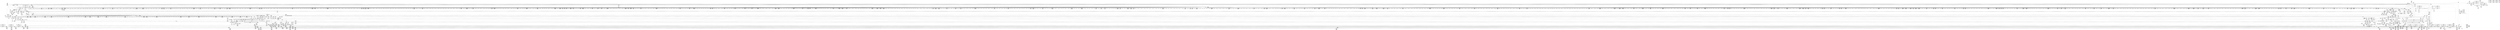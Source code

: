 digraph {
	CE0x5415000 [shape=record,shape=Mrecord,label="{CE0x5415000|28:_i32,_:_CRE_90,91_}"]
	CE0x543f6b0 [shape=record,shape=Mrecord,label="{CE0x543f6b0|VOIDTB_TE:_CE_146,147_}"]
	CE0x5428a90 [shape=record,shape=Mrecord,label="{CE0x5428a90|may_create:tmp36|security/selinux/hooks.c,1728|*SummSink*}"]
	CE0x532c9f0 [shape=record,shape=Mrecord,label="{CE0x532c9f0|may_create:tmp3|*SummSource*}"]
	CE0x539a910 [shape=record,shape=Mrecord,label="{CE0x539a910|40:_%struct.super_block*,_56:_i8*,_:_CRE_832,840_|*MultipleSource*|Function::selinux_inode_create&Arg::dir::|security/selinux/hooks.c,1713|Function::may_create&Arg::dir::}"]
	CE0x53a9ff0 [shape=record,shape=Mrecord,label="{CE0x53a9ff0|272:_i8*,_:_CRE_576,577_}"]
	CE0x53baca0 [shape=record,shape=Mrecord,label="{CE0x53baca0|272:_i8*,_:_CRE_1270,1271_}"]
	CE0x5360090 [shape=record,shape=Mrecord,label="{CE0x5360090|i8*_getelementptr_inbounds_(_45_x_i8_,_45_x_i8_*_.str12,_i32_0,_i32_0)|*Constant*|*SummSink*}"]
	CE0x5334470 [shape=record,shape=Mrecord,label="{CE0x5334470|may_create:newsid|security/selinux/hooks.c, 1709|*SummSource*}"]
	CE0x537daf0 [shape=record,shape=Mrecord,label="{CE0x537daf0|40:_%struct.super_block*,_56:_i8*,_:_CRE_500,504_|*MultipleSource*|Function::selinux_inode_create&Arg::dir::|security/selinux/hooks.c,1713|Function::may_create&Arg::dir::}"]
	CE0x541af00 [shape=record,shape=Mrecord,label="{CE0x541af00|may_create:tmp31|security/selinux/hooks.c,1725|*SummSink*}"]
	CE0x5356a20 [shape=record,shape=Mrecord,label="{CE0x5356a20|i64_1|*Constant*}"]
	CE0x53b5fc0 [shape=record,shape=Mrecord,label="{CE0x53b5fc0|may_create:tmp23|security/selinux/hooks.c,1713|*SummSource*}"]
	CE0x5413c00 [shape=record,shape=Mrecord,label="{CE0x5413c00|28:_i32,_:_CRE_70,71_}"]
	CE0x540b400 [shape=record,shape=Mrecord,label="{CE0x540b400|272:_i8*,_:_CRE_1760,1764_|*MultipleSource*|*LoadInst*|security/selinux/hooks.c,1714|security/selinux/hooks.c,1714}"]
	CE0x53a3850 [shape=record,shape=Mrecord,label="{CE0x53a3850|272:_i8*,_:_CRE_406,407_}"]
	CE0x5462bf0 [shape=record,shape=Mrecord,label="{CE0x5462bf0|may_create:tmp67|security/selinux/hooks.c,1742|*SummSink*}"]
	CE0x543e1c0 [shape=record,shape=Mrecord,label="{CE0x543e1c0|VOIDTB_TE:_CE_173,174_}"]
	CE0x538b8d0 [shape=record,shape=Mrecord,label="{CE0x538b8d0|VOIDTB_TE:_CE_232,240_|*MultipleSource*|Function::may_create&Arg::dentry::|Function::selinux_inode_create&Arg::dentry::|security/selinux/hooks.c,1730}"]
	CE0x53461e0 [shape=record,shape=Mrecord,label="{CE0x53461e0|40:_%struct.super_block*,_56:_i8*,_:_CRE_192,193_}"]
	CE0x5335650 [shape=record,shape=Mrecord,label="{CE0x5335650|may_create:tmp21|security/selinux/hooks.c,1706}"]
	CE0x5429b70 [shape=record,shape=Mrecord,label="{CE0x5429b70|i64_13|*Constant*|*SummSink*}"]
	CE0x53bbe50 [shape=record,shape=Mrecord,label="{CE0x53bbe50|272:_i8*,_:_CRE_1306,1307_}"]
	CE0x5429e80 [shape=record,shape=Mrecord,label="{CE0x5429e80|i64_14|*Constant*}"]
	CE0x53756b0 [shape=record,shape=Mrecord,label="{CE0x53756b0|40:_%struct.super_block*,_56:_i8*,_:_CRE_258,259_}"]
	CE0x53908b0 [shape=record,shape=Mrecord,label="{CE0x53908b0|40:_%struct.super_block*,_56:_i8*,_:_CRE_553,554_}"]
	CE0x540d720 [shape=record,shape=Mrecord,label="{CE0x540d720|272:_i8*,_:_CRE_1880,1884_|*MultipleSource*|*LoadInst*|security/selinux/hooks.c,1714|security/selinux/hooks.c,1714}"]
	CE0x5361fc0 [shape=record,shape=Mrecord,label="{CE0x5361fc0|40:_%struct.super_block*,_56:_i8*,_:_CRE_143,144_}"]
	CE0x539d3c0 [shape=record,shape=Mrecord,label="{CE0x539d3c0|40:_%struct.super_block*,_56:_i8*,_:_CRE_889,890_}"]
	CE0x53903f0 [shape=record,shape=Mrecord,label="{CE0x53903f0|may_create:tmp23|security/selinux/hooks.c,1713}"]
	CE0x5396080 [shape=record,shape=Mrecord,label="{CE0x5396080|40:_%struct.super_block*,_56:_i8*,_:_CRE_609,610_}"]
	CE0x53badb0 [shape=record,shape=Mrecord,label="{CE0x53badb0|272:_i8*,_:_CRE_1271,1272_}"]
	CE0x5405ad0 [shape=record,shape=Mrecord,label="{CE0x5405ad0|272:_i8*,_:_CRE_1618,1619_}"]
	CE0x535d3a0 [shape=record,shape=Mrecord,label="{CE0x535d3a0|GLOBAL:get_current|*Constant*|*SummSink*}"]
	CE0x53674d0 [shape=record,shape=Mrecord,label="{CE0x53674d0|i64*_getelementptr_inbounds_(_26_x_i64_,_26_x_i64_*___llvm_gcov_ctr217,_i64_0,_i64_25)|*Constant*|*SummSource*}"]
	CE0x53423c0 [shape=record,shape=Mrecord,label="{CE0x53423c0|40:_%struct.super_block*,_56:_i8*,_:_CRE_72,76_|*MultipleSource*|Function::selinux_inode_create&Arg::dir::|security/selinux/hooks.c,1713|Function::may_create&Arg::dir::}"]
	CE0x5393d80 [shape=record,shape=Mrecord,label="{CE0x5393d80|40:_%struct.super_block*,_56:_i8*,_:_CRE_581,582_}"]
	CE0x53a3a70 [shape=record,shape=Mrecord,label="{CE0x53a3a70|272:_i8*,_:_CRE_408,409_}"]
	CE0x5346ba0 [shape=record,shape=Mrecord,label="{CE0x5346ba0|40:_%struct.super_block*,_56:_i8*,_:_CRE_205,206_}"]
	CE0x5362a40 [shape=record,shape=Mrecord,label="{CE0x5362a40|40:_%struct.super_block*,_56:_i8*,_:_CRE_157,158_}"]
	CE0x5359240 [shape=record,shape=Mrecord,label="{CE0x5359240|GLOBAL:__llvm_gcov_ctr217|Global_var:__llvm_gcov_ctr217}"]
	CE0x5337660 [shape=record,shape=Mrecord,label="{CE0x5337660|may_create:tmp7|security/selinux/hooks.c,1706}"]
	CE0x5358ae0 [shape=record,shape=Mrecord,label="{CE0x5358ae0|may_create:tmp2|*SummSource*}"]
	CE0x5392100 [shape=record,shape=Mrecord,label="{CE0x5392100|272:_i8*,_:_CRE_1353,1354_}"]
	CE0x5355de0 [shape=record,shape=Mrecord,label="{CE0x5355de0|may_create:if.end17|*SummSource*}"]
	CE0x5346120 [shape=record,shape=Mrecord,label="{CE0x5346120|40:_%struct.super_block*,_56:_i8*,_:_CRE_191,192_}"]
	CE0x53615b0 [shape=record,shape=Mrecord,label="{CE0x53615b0|may_create:call4|security/selinux/hooks.c,1706|*SummSink*}"]
	CE0x5457920 [shape=record,shape=Mrecord,label="{CE0x5457920|i64_22|*Constant*}"]
	CE0x538fb80 [shape=record,shape=Mrecord,label="{CE0x538fb80|may_create:tmp54|security/selinux/hooks.c,1733}"]
	CE0x53798f0 [shape=record,shape=Mrecord,label="{CE0x53798f0|40:_%struct.super_block*,_56:_i8*,_:_CRE_311,312_}"]
	CE0x53b3e50 [shape=record,shape=Mrecord,label="{CE0x53b3e50|272:_i8*,_:_CRE_280,288_|*MultipleSource*|*LoadInst*|security/selinux/hooks.c,1714|security/selinux/hooks.c,1714}"]
	CE0x539f080 [shape=record,shape=Mrecord,label="{CE0x539f080|40:_%struct.super_block*,_56:_i8*,_:_CRE_912,913_}"]
	CE0x543be70 [shape=record,shape=Mrecord,label="{CE0x543be70|i64_15|*Constant*|*SummSource*}"]
	CE0x5364350 [shape=record,shape=Mrecord,label="{CE0x5364350|i32_22|*Constant*|*SummSource*}"]
	CE0x53b55e0 [shape=record,shape=Mrecord,label="{CE0x53b55e0|272:_i8*,_:_CRE_384,388_|*MultipleSource*|*LoadInst*|security/selinux/hooks.c,1714|security/selinux/hooks.c,1714}"]
	CE0x53558e0 [shape=record,shape=Mrecord,label="{CE0x53558e0|may_create:if.then}"]
	CE0x53a83c0 [shape=record,shape=Mrecord,label="{CE0x53a83c0|272:_i8*,_:_CRE_536,540_|*MultipleSource*|*LoadInst*|security/selinux/hooks.c,1714|security/selinux/hooks.c,1714}"]
	CE0x5406e70 [shape=record,shape=Mrecord,label="{CE0x5406e70|272:_i8*,_:_CRE_1636,1637_}"]
	CE0x5387ae0 [shape=record,shape=Mrecord,label="{CE0x5387ae0|may_create:cred|security/selinux/hooks.c,1706}"]
	CE0x535ef50 [shape=record,shape=Mrecord,label="{CE0x535ef50|i8_1|*Constant*}"]
	CE0x53541c0 [shape=record,shape=Mrecord,label="{CE0x53541c0|40:_%struct.super_block*,_56:_i8*,_:_CRE_112,120_|*MultipleSource*|Function::selinux_inode_create&Arg::dir::|security/selinux/hooks.c,1713|Function::may_create&Arg::dir::}"]
	CE0x5353550 [shape=record,shape=Mrecord,label="{CE0x5353550|may_create:call32|security/selinux/hooks.c,1739}"]
	CE0x5426f40 [shape=record,shape=Mrecord,label="{CE0x5426f40|may_create:tmp33|security/selinux/hooks.c,1725|*SummSource*}"]
	CE0x535dfc0 [shape=record,shape=Mrecord,label="{CE0x535dfc0|i1_true|*Constant*|*SummSource*}"]
	CE0x5393240 [shape=record,shape=Mrecord,label="{CE0x5393240|40:_%struct.super_block*,_56:_i8*,_:_CRE_572,573_}"]
	CE0x5350540 [shape=record,shape=Mrecord,label="{CE0x5350540|may_create:bb|*SummSink*}"]
	CE0x543e2d0 [shape=record,shape=Mrecord,label="{CE0x543e2d0|VOIDTB_TE:_CE_174,175_}"]
	CE0x5423700 [shape=record,shape=Mrecord,label="{CE0x5423700|i8_10|*Constant*}"]
	CE0x5452f00 [shape=record,shape=Mrecord,label="{CE0x5452f00|may_create:tmp54|security/selinux/hooks.c,1733|*SummSink*}"]
	CE0x5440d50 [shape=record,shape=Mrecord,label="{CE0x5440d50|VOIDTB_TE:_CE_90,91_}"]
	CE0x5351d30 [shape=record,shape=Mrecord,label="{CE0x5351d30|i64*_getelementptr_inbounds_(_26_x_i64_,_26_x_i64_*___llvm_gcov_ctr217,_i64_0,_i64_0)|*Constant*|*SummSource*}"]
	CE0x5391110 [shape=record,shape=Mrecord,label="{CE0x5391110|272:_i8*,_:_CRE_1338,1339_}"]
	CE0x5385290 [shape=record,shape=Mrecord,label="{CE0x5385290|may_create:tmp6|security/selinux/hooks.c,1706|*SummSink*}"]
	CE0x53a31f0 [shape=record,shape=Mrecord,label="{CE0x53a31f0|272:_i8*,_:_CRE_400,401_}"]
	CE0x539d500 [shape=record,shape=Mrecord,label="{CE0x539d500|40:_%struct.super_block*,_56:_i8*,_:_CRE_890,891_}"]
	CE0x53a61c0 [shape=record,shape=Mrecord,label="{CE0x53a61c0|272:_i8*,_:_CRE_445,446_}"]
	CE0x537a080 [shape=record,shape=Mrecord,label="{CE0x537a080|40:_%struct.super_block*,_56:_i8*,_:_CRE_344,352_|*MultipleSource*|Function::selinux_inode_create&Arg::dir::|security/selinux/hooks.c,1713|Function::may_create&Arg::dir::}"]
	CE0x538f320 [shape=record,shape=Mrecord,label="{CE0x538f320|may_create:tmp53|security/selinux/hooks.c,1733}"]
	CE0x53361d0 [shape=record,shape=Mrecord,label="{CE0x53361d0|i32_10|*Constant*|*SummSink*}"]
	CE0x54043e0 [shape=record,shape=Mrecord,label="{CE0x54043e0|272:_i8*,_:_CRE_1373,1374_}"]
	CE0x53afc50 [shape=record,shape=Mrecord,label="{CE0x53afc50|may_create:s_security|security/selinux/hooks.c,1714|*SummSource*}"]
	CE0x5377230 [shape=record,shape=Mrecord,label="{CE0x5377230|40:_%struct.super_block*,_56:_i8*,_:_CRE_280,281_}"]
	CE0x5388e50 [shape=record,shape=Mrecord,label="{CE0x5388e50|VOIDTB_TE:_CE_185,186_}"]
	CE0x53939c0 [shape=record,shape=Mrecord,label="{CE0x53939c0|40:_%struct.super_block*,_56:_i8*,_:_CRE_578,579_}"]
	CE0x53823b0 [shape=record,shape=Mrecord,label="{CE0x53823b0|get_current:tmp3|*SummSource*}"]
	CE0x5457470 [shape=record,shape=Mrecord,label="{CE0x5457470|i64_21|*Constant*}"]
	CE0x5386900 [shape=record,shape=Mrecord,label="{CE0x5386900|40:_%struct.super_block*,_56:_i8*,_:_CRE_558,559_}"]
	CE0x5390130 [shape=record,shape=Mrecord,label="{CE0x5390130|GLOBAL:security_transition_sid|*Constant*|*SummSource*}"]
	CE0x53b6230 [shape=record,shape=Mrecord,label="{CE0x53b6230|i32_8|*Constant*}"]
	CE0x5396440 [shape=record,shape=Mrecord,label="{CE0x5396440|40:_%struct.super_block*,_56:_i8*,_:_CRE_612,613_}"]
	CE0x5339e70 [shape=record,shape=Mrecord,label="{CE0x5339e70|28:_i32,_:_CRE_24,28_|*MultipleSource*|*LoadInst*|security/selinux/hooks.c,1713|security/selinux/hooks.c,1713|security/selinux/hooks.c,1722}"]
	CE0x5335360 [shape=record,shape=Mrecord,label="{CE0x5335360|may_create:tmp20|security/selinux/hooks.c,1706}"]
	CE0x54160b0 [shape=record,shape=Mrecord,label="{CE0x54160b0|28:_i32,_:_CRE_106,107_}"]
	CE0x53a16d0 [shape=record,shape=Mrecord,label="{CE0x53a16d0|40:_%struct.super_block*,_56:_i8*,_:_CRE_976,977_}"]
	CE0x535fa20 [shape=record,shape=Mrecord,label="{CE0x535fa20|may_create:tmp1|*SummSource*}"]
	CE0x543e8e0 [shape=record,shape=Mrecord,label="{CE0x543e8e0|may_create:d_name|security/selinux/hooks.c,1730}"]
	CE0x5453970 [shape=record,shape=Mrecord,label="{CE0x5453970|may_create:call27|security/selinux/hooks.c,1735}"]
	CE0x5456bf0 [shape=record,shape=Mrecord,label="{CE0x5456bf0|i64_17|*Constant*}"]
	CE0x535d640 [shape=record,shape=Mrecord,label="{CE0x535d640|get_current:entry|*SummSource*}"]
	CE0x543f470 [shape=record,shape=Mrecord,label="{CE0x543f470|VOIDTB_TE:_CE_145,146_}"]
	CE0x53a62d0 [shape=record,shape=Mrecord,label="{CE0x53a62d0|272:_i8*,_:_CRE_446,447_}"]
	CE0x5341df0 [shape=record,shape=Mrecord,label="{CE0x5341df0|selinux_inode_create:dentry|Function::selinux_inode_create&Arg::dentry::}"]
	CE0x5338d30 [shape=record,shape=Mrecord,label="{CE0x5338d30|may_create:dentry12|security/selinux/hooks.c,1720|*SummSource*}"]
	CE0x5353e40 [shape=record,shape=Mrecord,label="{CE0x5353e40|40:_%struct.super_block*,_56:_i8*,_:_CRE_96,104_|*MultipleSource*|Function::selinux_inode_create&Arg::dir::|security/selinux/hooks.c,1713|Function::may_create&Arg::dir::}"]
	CE0x539e680 [shape=record,shape=Mrecord,label="{CE0x539e680|40:_%struct.super_block*,_56:_i8*,_:_CRE_904,905_}"]
	CE0x538c950 [shape=record,shape=Mrecord,label="{CE0x538c950|VOIDTB_TE:_CE_304,305_}"]
	CE0x5403a50 [shape=record,shape=Mrecord,label="{CE0x5403a50|272:_i8*,_:_CRE_1364,1365_}"]
	CE0x5386cc0 [shape=record,shape=Mrecord,label="{CE0x5386cc0|40:_%struct.super_block*,_56:_i8*,_:_CRE_561,562_}"]
	CE0x5343fa0 [shape=record,shape=Mrecord,label="{CE0x5343fa0|may_create:tclass|Function::may_create&Arg::tclass::|*SummSource*}"]
	CE0x5352a80 [shape=record,shape=Mrecord,label="{CE0x5352a80|%struct.task_struct*_(%struct.task_struct**)*_asm_movq_%gs:$_1:P_,$0_,_r,im,_dirflag_,_fpsr_,_flags_|*SummSink*}"]
	CE0x53a0340 [shape=record,shape=Mrecord,label="{CE0x53a0340|40:_%struct.super_block*,_56:_i8*,_:_CRE_927,928_}"]
	CE0x5361a90 [shape=record,shape=Mrecord,label="{CE0x5361a90|may_create:tmp4|security/selinux/hooks.c,1706}"]
	CE0x5353c40 [shape=record,shape=Mrecord,label="{CE0x5353c40|may_create:retval.0|*SummSink*}"]
	CE0x5469470 [shape=record,shape=Mrecord,label="{CE0x5469470|i16_5|*Constant*|*SummSink*}"]
	CE0x54280e0 [shape=record,shape=Mrecord,label="{CE0x54280e0|may_create:tmp35|security/selinux/hooks.c,1726|*SummSource*}"]
	CE0x53a4d90 [shape=record,shape=Mrecord,label="{CE0x53a4d90|272:_i8*,_:_CRE_426,427_}"]
	CE0x533f240 [shape=record,shape=Mrecord,label="{CE0x533f240|get_current:tmp|*SummSink*}"]
	CE0x54299d0 [shape=record,shape=Mrecord,label="{CE0x54299d0|i64_13|*Constant*}"]
	CE0x53b2320 [shape=record,shape=Mrecord,label="{CE0x53b2320|272:_i8*,_:_CRE_152,160_|*MultipleSource*|*LoadInst*|security/selinux/hooks.c,1714|security/selinux/hooks.c,1714}"]
	CE0x534e450 [shape=record,shape=Mrecord,label="{CE0x534e450|may_create:if.then|*SummSink*}"]
	CE0x53bd1f0 [shape=record,shape=Mrecord,label="{CE0x53bd1f0|272:_i8*,_:_CRE_1324,1325_}"]
	CE0x5396800 [shape=record,shape=Mrecord,label="{CE0x5396800|40:_%struct.super_block*,_56:_i8*,_:_CRE_615,616_}"]
	CE0x5379030 [shape=record,shape=Mrecord,label="{CE0x5379030|40:_%struct.super_block*,_56:_i8*,_:_CRE_304,305_}"]
	CE0x53b3540 [shape=record,shape=Mrecord,label="{CE0x53b3540|272:_i8*,_:_CRE_248,252_|*MultipleSource*|*LoadInst*|security/selinux/hooks.c,1714|security/selinux/hooks.c,1714}"]
	CE0x534dac0 [shape=record,shape=Mrecord,label="{CE0x534dac0|40:_%struct.super_block*,_56:_i8*,_:_CRE_0,2_|*MultipleSource*|Function::selinux_inode_create&Arg::dir::|security/selinux/hooks.c,1713|Function::may_create&Arg::dir::}"]
	CE0x539f300 [shape=record,shape=Mrecord,label="{CE0x539f300|40:_%struct.super_block*,_56:_i8*,_:_CRE_914,915_}"]
	CE0x5350690 [shape=record,shape=Mrecord,label="{CE0x5350690|may_create:if.end|*SummSink*}"]
	CE0x539bc00 [shape=record,shape=Mrecord,label="{CE0x539bc00|40:_%struct.super_block*,_56:_i8*,_:_CRE_870,871_}"]
	CE0x53a75f0 [shape=record,shape=Mrecord,label="{CE0x53a75f0|272:_i8*,_:_CRE_560,561_}"]
	CE0x5340050 [shape=record,shape=Mrecord,label="{CE0x5340050|may_create:land.lhs.true|*SummSink*}"]
	CE0x53885d0 [shape=record,shape=Mrecord,label="{CE0x53885d0|VOIDTB_TE:_CE_177,178_}"]
	CE0x533a900 [shape=record,shape=Mrecord,label="{CE0x533a900|28:_i32,_:_CRE_49,50_}"]
	CE0x53ad0d0 [shape=record,shape=Mrecord,label="{CE0x53ad0d0|272:_i8*,_:_CRE_622,623_}"]
	CE0x533b050 [shape=record,shape=Mrecord,label="{CE0x533b050|28:_i32,_:_CRE_56,57_}"]
	CE0x53b1f80 [shape=record,shape=Mrecord,label="{CE0x53b1f80|272:_i8*,_:_CRE_136,140_|*MultipleSource*|*LoadInst*|security/selinux/hooks.c,1714|security/selinux/hooks.c,1714}"]
	CE0x5336e80 [shape=record,shape=Mrecord,label="{CE0x5336e80|40:_%struct.super_block*,_56:_i8*,_:_CRE_16,24_|*MultipleSource*|Function::selinux_inode_create&Arg::dir::|security/selinux/hooks.c,1713|Function::may_create&Arg::dir::}"]
	CE0x53b8ee0 [shape=record,shape=Mrecord,label="{CE0x53b8ee0|272:_i8*,_:_CRE_1242,1243_}"]
	CE0x5367f60 [shape=record,shape=Mrecord,label="{CE0x5367f60|40:_%struct.super_block*,_56:_i8*,_:_CRE_186,187_}"]
	CE0x53ea060 [shape=record,shape=Mrecord,label="{CE0x53ea060|i64*_getelementptr_inbounds_(_2_x_i64_,_2_x_i64_*___llvm_gcov_ctr98,_i64_0,_i64_0)|*Constant*|*SummSource*}"]
	CE0x53b8cc0 [shape=record,shape=Mrecord,label="{CE0x53b8cc0|272:_i8*,_:_CRE_1240,1241_}"]
	CE0x5417e30 [shape=record,shape=Mrecord,label="{CE0x5417e30|28:_i32,_:_CRE_192,196_|*MultipleSource*|*LoadInst*|security/selinux/hooks.c,1713|security/selinux/hooks.c,1713|security/selinux/hooks.c,1722}"]
	CE0x5428910 [shape=record,shape=Mrecord,label="{CE0x5428910|may_create:tmp36|security/selinux/hooks.c,1728|*SummSource*}"]
	CE0x5394c80 [shape=record,shape=Mrecord,label="{CE0x5394c80|40:_%struct.super_block*,_56:_i8*,_:_CRE_593,594_}"]
	CE0x543fe50 [shape=record,shape=Mrecord,label="{CE0x543fe50|VOIDTB_TE:_CE_152,153_}"]
	CE0x53a5940 [shape=record,shape=Mrecord,label="{CE0x53a5940|272:_i8*,_:_CRE_437,438_}"]
	CE0x53ab0f0 [shape=record,shape=Mrecord,label="{CE0x53ab0f0|272:_i8*,_:_CRE_592,593_}"]
	CE0x53a3fc0 [shape=record,shape=Mrecord,label="{CE0x53a3fc0|272:_i8*,_:_CRE_413,414_}"]
	CE0x540a930 [shape=record,shape=Mrecord,label="{CE0x540a930|272:_i8*,_:_CRE_1704,1712_|*MultipleSource*|*LoadInst*|security/selinux/hooks.c,1714|security/selinux/hooks.c,1714}"]
	CE0x5363040 [shape=record,shape=Mrecord,label="{CE0x5363040|40:_%struct.super_block*,_56:_i8*,_:_CRE_165,166_}"]
	CE0x5408a10 [shape=record,shape=Mrecord,label="{CE0x5408a10|272:_i8*,_:_CRE_1662,1663_}"]
	CE0x5440f50 [shape=record,shape=Mrecord,label="{CE0x5440f50|VOIDTB_TE:_CE_91,92_}"]
	CE0x53537b0 [shape=record,shape=Mrecord,label="{CE0x53537b0|i32_128|*Constant*}"]
	CE0x543fc60 [shape=record,shape=Mrecord,label="{CE0x543fc60|VOIDTB_TE:_CE_150,151_}"]
	"CONST[source:1(input),value:2(dynamic)][purpose:{object}][SrcIdx:2]"
	CE0x5354f50 [shape=record,shape=Mrecord,label="{CE0x5354f50|may_create:tmp15|security/selinux/hooks.c,1706|*SummSource*}"]
	CE0x5396300 [shape=record,shape=Mrecord,label="{CE0x5396300|40:_%struct.super_block*,_56:_i8*,_:_CRE_611,612_}"]
	CE0x5337930 [shape=record,shape=Mrecord,label="{CE0x5337930|may_create:entry|*SummSink*}"]
	CE0x540acc0 [shape=record,shape=Mrecord,label="{CE0x540acc0|272:_i8*,_:_CRE_1720,1728_|*MultipleSource*|*LoadInst*|security/selinux/hooks.c,1714|security/selinux/hooks.c,1714}"]
	CE0x5387b50 [shape=record,shape=Mrecord,label="{CE0x5387b50|COLLAPSED:_GCMRE_current_task_external_global_%struct.task_struct*:_elem_0::|security/selinux/hooks.c,1706}"]
	CE0x5349e90 [shape=record,shape=Mrecord,label="{CE0x5349e90|GLOBAL:lockdep_rcu_suspicious|*Constant*}"]
	CE0x5337fb0 [shape=record,shape=Mrecord,label="{CE0x5337fb0|may_create:tobool1|security/selinux/hooks.c,1706|*SummSink*}"]
	CE0x533aaf0 [shape=record,shape=Mrecord,label="{CE0x533aaf0|28:_i32,_:_CRE_50,51_}"]
	CE0x53515d0 [shape=record,shape=Mrecord,label="{CE0x53515d0|may_create:do.body}"]
	CE0x53853e0 [shape=record,shape=Mrecord,label="{CE0x53853e0|may_create:tmp7|security/selinux/hooks.c,1706|*SummSource*}"]
	CE0x5346ea0 [shape=record,shape=Mrecord,label="{CE0x5346ea0|40:_%struct.super_block*,_56:_i8*,_:_CRE_212,216_|*MultipleSource*|Function::selinux_inode_create&Arg::dir::|security/selinux/hooks.c,1713|Function::may_create&Arg::dir::}"]
	CE0x53797b0 [shape=record,shape=Mrecord,label="{CE0x53797b0|40:_%struct.super_block*,_56:_i8*,_:_CRE_310,311_}"]
	CE0x53b4590 [shape=record,shape=Mrecord,label="{CE0x53b4590|272:_i8*,_:_CRE_312,320_|*MultipleSource*|*LoadInst*|security/selinux/hooks.c,1714|security/selinux/hooks.c,1714}"]
	CE0x53315e0 [shape=record,shape=Mrecord,label="{CE0x53315e0|i64_2|*Constant*|*SummSink*}"]
	CE0x540d2e0 [shape=record,shape=Mrecord,label="{CE0x540d2e0|272:_i8*,_:_CRE_1877,1878_}"]
	CE0x5441e60 [shape=record,shape=Mrecord,label="{CE0x5441e60|i64_16|*Constant*}"]
	CE0x537cd30 [shape=record,shape=Mrecord,label="{CE0x537cd30|40:_%struct.super_block*,_56:_i8*,_:_CRE_479,480_}"]
	CE0x5355750 [shape=record,shape=Mrecord,label="{CE0x5355750|may_create:land.lhs.true2}"]
	CE0x53a6820 [shape=record,shape=Mrecord,label="{CE0x53a6820|272:_i8*,_:_CRE_451,452_}"]
	CE0x5391990 [shape=record,shape=Mrecord,label="{CE0x5391990|272:_i8*,_:_CRE_1346,1347_}"]
	CE0x5455460 [shape=record,shape=Mrecord,label="{CE0x5455460|i64_18|*Constant*|*SummSource*}"]
	CE0x53a60b0 [shape=record,shape=Mrecord,label="{CE0x53a60b0|272:_i8*,_:_CRE_444,445_}"]
	CE0x53591d0 [shape=record,shape=Mrecord,label="{CE0x53591d0|may_create:tmp5|security/selinux/hooks.c,1706}"]
	CE0x5426180 [shape=record,shape=Mrecord,label="{CE0x5426180|28:_i32,_:_CRE_11,12_}"]
	CE0x5376bf0 [shape=record,shape=Mrecord,label="{CE0x5376bf0|40:_%struct.super_block*,_56:_i8*,_:_CRE_275,276_}"]
	CE0x5351ef0 [shape=record,shape=Mrecord,label="{CE0x5351ef0|i64*_getelementptr_inbounds_(_26_x_i64_,_26_x_i64_*___llvm_gcov_ctr217,_i64_0,_i64_0)|*Constant*|*SummSink*}"]
	CE0x53b7ab0 [shape=record,shape=Mrecord,label="{CE0x53b7ab0|272:_i8*,_:_CRE_1223,1224_}"]
	CE0x5362500 [shape=record,shape=Mrecord,label="{CE0x5362500|40:_%struct.super_block*,_56:_i8*,_:_CRE_150,151_}"]
	CE0x537c970 [shape=record,shape=Mrecord,label="{CE0x537c970|40:_%struct.super_block*,_56:_i8*,_:_CRE_476,477_}"]
	CE0x5347fe0 [shape=record,shape=Mrecord,label="{CE0x5347fe0|40:_%struct.super_block*,_56:_i8*,_:_CRE_250,251_}"]
	CE0x53b6400 [shape=record,shape=Mrecord,label="{CE0x53b6400|i32_8|*Constant*|*SummSource*}"]
	CE0x5396580 [shape=record,shape=Mrecord,label="{CE0x5396580|40:_%struct.super_block*,_56:_i8*,_:_CRE_613,614_}"]
	CE0x5440b50 [shape=record,shape=Mrecord,label="{CE0x5440b50|VOIDTB_TE:_CE_89,90_}"]
	CE0x5392760 [shape=record,shape=Mrecord,label="{CE0x5392760|272:_i8*,_:_CRE_1359,1360_}"]
	CE0x53a6c60 [shape=record,shape=Mrecord,label="{CE0x53a6c60|272:_i8*,_:_CRE_455,456_}"]
	CE0x53ae250 [shape=record,shape=Mrecord,label="{CE0x53ae250|272:_i8*,_:_CRE_664,672_|*MultipleSource*|*LoadInst*|security/selinux/hooks.c,1714|security/selinux/hooks.c,1714}"]
	CE0x5388a10 [shape=record,shape=Mrecord,label="{CE0x5388a10|VOIDTB_TE:_CE_181,182_}"]
	CE0x53b3ab0 [shape=record,shape=Mrecord,label="{CE0x53b3ab0|272:_i8*,_:_CRE_268,272_|*MultipleSource*|*LoadInst*|security/selinux/hooks.c,1714|security/selinux/hooks.c,1714}"]
	CE0x53443f0 [shape=record,shape=Mrecord,label="{CE0x53443f0|_ret_i32_%retval.0,_!dbg_!27798|security/selinux/hooks.c,1742|*SummSink*}"]
	CE0x5397990 [shape=record,shape=Mrecord,label="{CE0x5397990|40:_%struct.super_block*,_56:_i8*,_:_CRE_656,664_|*MultipleSource*|Function::selinux_inode_create&Arg::dir::|security/selinux/hooks.c,1713|Function::may_create&Arg::dir::}"]
	CE0x53a9770 [shape=record,shape=Mrecord,label="{CE0x53a9770|272:_i8*,_:_CRE_568,569_}"]
	CE0x5425d40 [shape=record,shape=Mrecord,label="{CE0x5425d40|28:_i32,_:_CRE_9,10_}"]
	CE0x53bcfd0 [shape=record,shape=Mrecord,label="{CE0x53bcfd0|272:_i8*,_:_CRE_1322,1323_}"]
	CE0x5417630 [shape=record,shape=Mrecord,label="{CE0x5417630|28:_i32,_:_CRE_152,160_|*MultipleSource*|*LoadInst*|security/selinux/hooks.c,1713|security/selinux/hooks.c,1713|security/selinux/hooks.c,1722}"]
	CE0x53421c0 [shape=record,shape=Mrecord,label="{CE0x53421c0|40:_%struct.super_block*,_56:_i8*,_:_CRE_56,64_|*MultipleSource*|Function::selinux_inode_create&Arg::dir::|security/selinux/hooks.c,1713|Function::may_create&Arg::dir::}"]
	CE0x539ea40 [shape=record,shape=Mrecord,label="{CE0x539ea40|40:_%struct.super_block*,_56:_i8*,_:_CRE_907,908_}"]
	CE0x545b0a0 [shape=record,shape=Mrecord,label="{CE0x545b0a0|may_create:tmp63|security/selinux/hooks.c,1739|*SummSource*}"]
	CE0x5427780 [shape=record,shape=Mrecord,label="{CE0x5427780|may_create:tmp34|security/selinux/hooks.c,1726|*SummSource*}"]
	CE0x5338cc0 [shape=record,shape=Mrecord,label="{CE0x5338cc0|may_create:dentry12|security/selinux/hooks.c,1720}"]
	CE0x5396e40 [shape=record,shape=Mrecord,label="{CE0x5396e40|40:_%struct.super_block*,_56:_i8*,_:_CRE_620,621_}"]
	CE0x53a72c0 [shape=record,shape=Mrecord,label="{CE0x53a72c0|272:_i8*,_:_CRE_461,462_}"]
	CE0x5360ac0 [shape=record,shape=Mrecord,label="{CE0x5360ac0|may_create:tmp17|security/selinux/hooks.c,1706|*SummSource*}"]
	CE0x5455fc0 [shape=record,shape=Mrecord,label="{CE0x5455fc0|may_create:tmp48|security/selinux/hooks.c,1731|*SummSink*}"]
	CE0x535ea80 [shape=record,shape=Mrecord,label="{CE0x535ea80|may_create:tmp16|security/selinux/hooks.c,1706}"]
	CE0x541a050 [shape=record,shape=Mrecord,label="{CE0x541a050|may_create:tmp31|security/selinux/hooks.c,1725}"]
	CE0x537d5f0 [shape=record,shape=Mrecord,label="{CE0x537d5f0|40:_%struct.super_block*,_56:_i8*,_:_CRE_486,487_}"]
	CE0x538d810 [shape=record,shape=Mrecord,label="{CE0x538d810|VOIDTB_TE:_CE_315,316_}"]
	CE0x53367f0 [shape=record,shape=Mrecord,label="{CE0x53367f0|may_create:call|security/selinux/hooks.c,1706|*SummSource*}"]
	CE0x533c7d0 [shape=record,shape=Mrecord,label="{CE0x533c7d0|may_create:tmp12|security/selinux/hooks.c,1706|*SummSink*}"]
	CE0x539da00 [shape=record,shape=Mrecord,label="{CE0x539da00|40:_%struct.super_block*,_56:_i8*,_:_CRE_894,895_}"]
	CE0x54162d0 [shape=record,shape=Mrecord,label="{CE0x54162d0|28:_i32,_:_CRE_108,109_}"]
	CE0x5361f00 [shape=record,shape=Mrecord,label="{CE0x5361f00|40:_%struct.super_block*,_56:_i8*,_:_CRE_142,143_}"]
	CE0x5440550 [shape=record,shape=Mrecord,label="{CE0x5440550|VOIDTB_TE:_CE_72,80_|*MultipleSource*|Function::may_create&Arg::dentry::|Function::selinux_inode_create&Arg::dentry::|security/selinux/hooks.c,1730}"]
	CE0x5409f50 [shape=record,shape=Mrecord,label="{CE0x5409f50|272:_i8*,_:_CRE_1682,1683_}"]
	CE0x53a2340 [shape=record,shape=Mrecord,label="{CE0x53a2340|40:_%struct.super_block*,_56:_i8*,_:_CRE_984,988_|*MultipleSource*|Function::selinux_inode_create&Arg::dir::|security/selinux/hooks.c,1713|Function::may_create&Arg::dir::}"]
	CE0x539c600 [shape=record,shape=Mrecord,label="{CE0x539c600|40:_%struct.super_block*,_56:_i8*,_:_CRE_878,879_}"]
	CE0x5408190 [shape=record,shape=Mrecord,label="{CE0x5408190|272:_i8*,_:_CRE_1654,1655_}"]
	CE0x5382290 [shape=record,shape=Mrecord,label="{CE0x5382290|get_current:tmp3}"]
	CE0x5391330 [shape=record,shape=Mrecord,label="{CE0x5391330|272:_i8*,_:_CRE_1340,1341_}"]
	CE0x5405e80 [shape=record,shape=Mrecord,label="{CE0x5405e80|272:_i8*,_:_CRE_1621,1622_}"]
	CE0x53ab750 [shape=record,shape=Mrecord,label="{CE0x53ab750|272:_i8*,_:_CRE_598,599_}"]
	CE0x538de70 [shape=record,shape=Mrecord,label="{CE0x538de70|may_create:call22|security/selinux/hooks.c,1729|*SummSource*}"]
	CE0x537b440 [shape=record,shape=Mrecord,label="{CE0x537b440|40:_%struct.super_block*,_56:_i8*,_:_CRE_424,432_|*MultipleSource*|Function::selinux_inode_create&Arg::dir::|security/selinux/hooks.c,1713|Function::may_create&Arg::dir::}"]
	CE0x533f6d0 [shape=record,shape=Mrecord,label="{CE0x533f6d0|selinux_inode_create:tmp}"]
	CE0x5367330 [shape=record,shape=Mrecord,label="{CE0x5367330|may_create:tmp66|security/selinux/hooks.c,1742|*SummSource*}"]
	CE0x540d610 [shape=record,shape=Mrecord,label="{CE0x540d610|may_create:tmp25|security/selinux/hooks.c,1714}"]
	CE0x53757f0 [shape=record,shape=Mrecord,label="{CE0x53757f0|40:_%struct.super_block*,_56:_i8*,_:_CRE_259,260_}"]
	CE0x5406d60 [shape=record,shape=Mrecord,label="{CE0x5406d60|272:_i8*,_:_CRE_1635,1636_}"]
	CE0x539ff80 [shape=record,shape=Mrecord,label="{CE0x539ff80|40:_%struct.super_block*,_56:_i8*,_:_CRE_924,925_}"]
	CE0x53819a0 [shape=record,shape=Mrecord,label="{CE0x53819a0|i64*_getelementptr_inbounds_(_2_x_i64_,_2_x_i64_*___llvm_gcov_ctr98,_i64_0,_i64_1)|*Constant*|*SummSource*}"]
	CE0x538e5c0 [shape=record,shape=Mrecord,label="{CE0x538e5c0|may_create:tmp51|security/selinux/hooks.c,1732|*SummSource*}"]
	CE0x53a41e0 [shape=record,shape=Mrecord,label="{CE0x53a41e0|272:_i8*,_:_CRE_415,416_}"]
	CE0x543b0d0 [shape=record,shape=Mrecord,label="{CE0x543b0d0|may_create:tmp46|security/selinux/hooks.c,1729|*SummSink*}"]
	CE0x5468ec0 [shape=record,shape=Mrecord,label="{CE0x5468ec0|may_create:call32|security/selinux/hooks.c,1739|*SummSource*}"]
	CE0x5347ea0 [shape=record,shape=Mrecord,label="{CE0x5347ea0|40:_%struct.super_block*,_56:_i8*,_:_CRE_249,250_}"]
	CE0x53ae990 [shape=record,shape=Mrecord,label="{CE0x53ae990|272:_i8*,_:_CRE_704,708_|*MultipleSource*|*LoadInst*|security/selinux/hooks.c,1714|security/selinux/hooks.c,1714}"]
	CE0x539c240 [shape=record,shape=Mrecord,label="{CE0x539c240|40:_%struct.super_block*,_56:_i8*,_:_CRE_875,876_}"]
	CE0x5345e20 [shape=record,shape=Mrecord,label="{CE0x5345e20|40:_%struct.super_block*,_56:_i8*,_:_CRE_187,188_}"]
	CE0x5363d00 [shape=record,shape=Mrecord,label="{CE0x5363d00|40:_%struct.super_block*,_56:_i8*,_:_CRE_182,183_}"]
	CE0x5459270 [shape=record,shape=Mrecord,label="{CE0x5459270|may_create:tmp60|security/selinux/hooks.c,1737|*SummSource*}"]
	CE0x543c730 [shape=record,shape=Mrecord,label="{CE0x543c730|VOIDTB_TE:_CE_40,48_|*MultipleSource*|Function::may_create&Arg::dentry::|Function::selinux_inode_create&Arg::dentry::|security/selinux/hooks.c,1730}"]
	CE0x5362140 [shape=record,shape=Mrecord,label="{CE0x5362140|40:_%struct.super_block*,_56:_i8*,_:_CRE_145,146_}"]
	CE0x53b4cd0 [shape=record,shape=Mrecord,label="{CE0x53b4cd0|272:_i8*,_:_CRE_344,352_|*MultipleSource*|*LoadInst*|security/selinux/hooks.c,1714|security/selinux/hooks.c,1714}"]
	CE0x535f610 [shape=record,shape=Mrecord,label="{CE0x535f610|may_create:tmp|*SummSource*}"]
	CE0x5413e00 [shape=record,shape=Mrecord,label="{CE0x5413e00|28:_i32,_:_CRE_72,73_}"]
	CE0x537d370 [shape=record,shape=Mrecord,label="{CE0x537d370|40:_%struct.super_block*,_56:_i8*,_:_CRE_484,485_}"]
	CE0x5343dd0 [shape=record,shape=Mrecord,label="{CE0x5343dd0|_ret_i32_%retval.0,_!dbg_!27798|security/selinux/hooks.c,1742}"]
	CE0x5331490 [shape=record,shape=Mrecord,label="{CE0x5331490|i64_2|*Constant*}"]
	CE0x53ac960 [shape=record,shape=Mrecord,label="{CE0x53ac960|272:_i8*,_:_CRE_615,616_}"]
	CE0x5456fb0 [shape=record,shape=Mrecord,label="{CE0x5456fb0|i64_17|*Constant*|*SummSource*}"]
	CE0x54415b0 [shape=record,shape=Mrecord,label="{CE0x54415b0|may_create:conv|security/selinux/hooks.c,1728|*SummSink*}"]
	CE0x5363e80 [shape=record,shape=Mrecord,label="{CE0x5363e80|40:_%struct.super_block*,_56:_i8*,_:_CRE_184,185_}"]
	CE0x532caf0 [shape=record,shape=Mrecord,label="{CE0x532caf0|may_create:tmp3|*SummSink*}"]
	CE0x5387800 [shape=record,shape=Mrecord,label="{CE0x5387800|i32_78|*Constant*}"]
	CE0x5348120 [shape=record,shape=Mrecord,label="{CE0x5348120|40:_%struct.super_block*,_56:_i8*,_:_CRE_251,252_}"]
	CE0x53bb300 [shape=record,shape=Mrecord,label="{CE0x53bb300|272:_i8*,_:_CRE_1276,1277_}"]
	CE0x5458b80 [shape=record,shape=Mrecord,label="{CE0x5458b80|may_create:tmp59|security/selinux/hooks.c,1736|*SummSink*}"]
	CE0x539b190 [shape=record,shape=Mrecord,label="{CE0x539b190|40:_%struct.super_block*,_56:_i8*,_:_CRE_864,865_}"]
	CE0x5363f40 [shape=record,shape=Mrecord,label="{CE0x5363f40|40:_%struct.super_block*,_56:_i8*,_:_CRE_185,186_}"]
	CE0x5417830 [shape=record,shape=Mrecord,label="{CE0x5417830|28:_i32,_:_CRE_160,168_|*MultipleSource*|*LoadInst*|security/selinux/hooks.c,1713|security/selinux/hooks.c,1713|security/selinux/hooks.c,1722}"]
	CE0x53abca0 [shape=record,shape=Mrecord,label="{CE0x53abca0|272:_i8*,_:_CRE_603,604_}"]
	CE0x53aafe0 [shape=record,shape=Mrecord,label="{CE0x53aafe0|272:_i8*,_:_CRE_591,592_}"]
	CE0x5386f40 [shape=record,shape=Mrecord,label="{CE0x5386f40|40:_%struct.super_block*,_56:_i8*,_:_CRE_563,564_}"]
	CE0x53af810 [shape=record,shape=Mrecord,label="{CE0x53af810|272:_i8*,_:_CRE_1211,1212_}"]
	CE0x53a4b70 [shape=record,shape=Mrecord,label="{CE0x53a4b70|272:_i8*,_:_CRE_424,425_}"]
	CE0x5389290 [shape=record,shape=Mrecord,label="{CE0x5389290|VOIDTB_TE:_CE_189,190_}"]
	CE0x5354ee0 [shape=record,shape=Mrecord,label="{CE0x5354ee0|may_create:tmp15|security/selinux/hooks.c,1706}"]
	CE0x537c200 [shape=record,shape=Mrecord,label="{CE0x537c200|40:_%struct.super_block*,_56:_i8*,_:_CRE_472,473_}"]
	CE0x534e560 [shape=record,shape=Mrecord,label="{CE0x534e560|may_create:if.then24}"]
	CE0x5362800 [shape=record,shape=Mrecord,label="{CE0x5362800|40:_%struct.super_block*,_56:_i8*,_:_CRE_154,155_}"]
	CE0x5340530 [shape=record,shape=Mrecord,label="{CE0x5340530|may_create:if.then20|*SummSource*}"]
	CE0x538a390 [shape=record,shape=Mrecord,label="{CE0x538a390|VOIDTB_TE:_CE_205,206_}"]
	CE0x5387490 [shape=record,shape=Mrecord,label="{CE0x5387490|_ret_%struct.task_struct*_%tmp4,_!dbg_!27714|./arch/x86/include/asm/current.h,14|*SummSink*}"]
	CE0x5429ef0 [shape=record,shape=Mrecord,label="{CE0x5429ef0|i64_14|*Constant*|*SummSource*}"]
	CE0x538e490 [shape=record,shape=Mrecord,label="{CE0x538e490|i64*_getelementptr_inbounds_(_26_x_i64_,_26_x_i64_*___llvm_gcov_ctr217,_i64_0,_i64_19)|*Constant*}"]
	CE0x53afcc0 [shape=record,shape=Mrecord,label="{CE0x53afcc0|may_create:s_security|security/selinux/hooks.c,1714|*SummSink*}"]
	CE0x53a1910 [shape=record,shape=Mrecord,label="{CE0x53a1910|40:_%struct.super_block*,_56:_i8*,_:_CRE_977,978_}"]
	CE0x5335b40 [shape=record,shape=Mrecord,label="{CE0x5335b40|may_create:tmp21|security/selinux/hooks.c,1706|*SummSink*}"]
	CE0x5404ff0 [shape=record,shape=Mrecord,label="{CE0x5404ff0|272:_i8*,_:_CRE_1584,1592_|*MultipleSource*|*LoadInst*|security/selinux/hooks.c,1714|security/selinux/hooks.c,1714}"]
	CE0x53b9210 [shape=record,shape=Mrecord,label="{CE0x53b9210|272:_i8*,_:_CRE_1245,1246_}"]
	CE0x53abdb0 [shape=record,shape=Mrecord,label="{CE0x53abdb0|272:_i8*,_:_CRE_604,605_}"]
	CE0x535bd20 [shape=record,shape=Mrecord,label="{CE0x535bd20|0:_i8,_:_GCMR_may_create.__warned_internal_global_i8_0,_section_.data.unlikely_,_align_1:_elem_0:default:}"]
	CE0x538d2f0 [shape=record,shape=Mrecord,label="{CE0x538d2f0|VOIDTB_TE:_CE_310,311_}"]
	CE0x53ba860 [shape=record,shape=Mrecord,label="{CE0x53ba860|272:_i8*,_:_CRE_1266,1267_}"]
	CE0x533fe70 [shape=record,shape=Mrecord,label="{CE0x533fe70|may_create:land.lhs.true}"]
	CE0x540bb40 [shape=record,shape=Mrecord,label="{CE0x540bb40|272:_i8*,_:_CRE_1792,1800_|*MultipleSource*|*LoadInst*|security/selinux/hooks.c,1714|security/selinux/hooks.c,1714}"]
	CE0x5416a40 [shape=record,shape=Mrecord,label="{CE0x5416a40|28:_i32,_:_CRE_115,116_}"]
	CE0x5389180 [shape=record,shape=Mrecord,label="{CE0x5389180|VOIDTB_TE:_CE_188,189_}"]
	CE0x53b9dc0 [shape=record,shape=Mrecord,label="{CE0x53b9dc0|272:_i8*,_:_CRE_1256,1257_}"]
	CE0x5406700 [shape=record,shape=Mrecord,label="{CE0x5406700|272:_i8*,_:_CRE_1629,1630_}"]
	CE0x538baf0 [shape=record,shape=Mrecord,label="{CE0x538baf0|VOIDTB_TE:_CE_248,256_|*MultipleSource*|Function::may_create&Arg::dentry::|Function::selinux_inode_create&Arg::dentry::|security/selinux/hooks.c,1730}"]
	CE0x535b7f0 [shape=record,shape=Mrecord,label="{CE0x535b7f0|GLOBAL:may_create.__warned|Global_var:may_create.__warned|*SummSink*}"]
	CE0x5347b20 [shape=record,shape=Mrecord,label="{CE0x5347b20|40:_%struct.super_block*,_56:_i8*,_:_CRE_246,247_}"]
	CE0x5360fb0 [shape=record,shape=Mrecord,label="{CE0x5360fb0|may_create:tmp18|security/selinux/hooks.c,1706|*SummSource*}"]
	CE0x53bd630 [shape=record,shape=Mrecord,label="{CE0x53bd630|272:_i8*,_:_CRE_1328,1329_}"]
	CE0x542c610 [shape=record,shape=Mrecord,label="{CE0x542c610|may_create:conv|security/selinux/hooks.c,1728}"]
	CE0x539d640 [shape=record,shape=Mrecord,label="{CE0x539d640|40:_%struct.super_block*,_56:_i8*,_:_CRE_891,892_}"]
	CE0x53494c0 [shape=record,shape=Mrecord,label="{CE0x53494c0|_call_void_lockdep_rcu_suspicious(i8*_getelementptr_inbounds_(_25_x_i8_,_25_x_i8_*_.str3,_i32_0,_i32_0),_i32_1706,_i8*_getelementptr_inbounds_(_45_x_i8_,_45_x_i8_*_.str12,_i32_0,_i32_0))_#10,_!dbg_!27731|security/selinux/hooks.c,1706|*SummSink*}"]
	CE0x53a9210 [shape=record,shape=Mrecord,label="{CE0x53a9210|i32_16|*Constant*|*SummSink*}"]
	CE0x53a5b60 [shape=record,shape=Mrecord,label="{CE0x53a5b60|272:_i8*,_:_CRE_439,440_}"]
	CE0x5378db0 [shape=record,shape=Mrecord,label="{CE0x5378db0|40:_%struct.super_block*,_56:_i8*,_:_CRE_302,303_}"]
	CE0x53b0210 [shape=record,shape=Mrecord,label="{CE0x53b0210|may_create:tmp24|*LoadInst*|security/selinux/hooks.c,1714}"]
	CE0x5367250 [shape=record,shape=Mrecord,label="{CE0x5367250|i64*_getelementptr_inbounds_(_26_x_i64_,_26_x_i64_*___llvm_gcov_ctr217,_i64_0,_i64_25)|*Constant*}"]
	CE0x539e040 [shape=record,shape=Mrecord,label="{CE0x539e040|40:_%struct.super_block*,_56:_i8*,_:_CRE_899,900_}"]
	CE0x5342f00 [shape=record,shape=Mrecord,label="{CE0x5342f00|selinux_inode_create:call|security/selinux/hooks.c,2764|*SummSink*}"]
	CE0x5341530 [shape=record,shape=Mrecord,label="{CE0x5341530|may_create:tobool|security/selinux/hooks.c,1706}"]
	CE0x5414a00 [shape=record,shape=Mrecord,label="{CE0x5414a00|28:_i32,_:_CRE_84,85_}"]
	CE0x5388d40 [shape=record,shape=Mrecord,label="{CE0x5388d40|VOIDTB_TE:_CE_184,185_}"]
	CE0x53aacb0 [shape=record,shape=Mrecord,label="{CE0x53aacb0|272:_i8*,_:_CRE_588,589_}"]
	CE0x541a260 [shape=record,shape=Mrecord,label="{CE0x541a260|i64_11|*Constant*|*SummSource*}"]
	CE0x5472b00 [shape=record,shape=Mrecord,label="{CE0x5472b00|get_current:tmp4|./arch/x86/include/asm/current.h,14}"]
	CE0x53b8440 [shape=record,shape=Mrecord,label="{CE0x53b8440|272:_i8*,_:_CRE_1232,1233_}"]
	CE0x534dc30 [shape=record,shape=Mrecord,label="{CE0x534dc30|selinux_inode_create:tmp1|*SummSource*}"]
	CE0x5362380 [shape=record,shape=Mrecord,label="{CE0x5362380|40:_%struct.super_block*,_56:_i8*,_:_CRE_148,149_}"]
	CE0x5408900 [shape=record,shape=Mrecord,label="{CE0x5408900|272:_i8*,_:_CRE_1661,1662_}"]
	CE0x537c680 [shape=record,shape=Mrecord,label="{CE0x537c680|40:_%struct.super_block*,_56:_i8*,_:_CRE_474,475_}"]
	CE0x5394b40 [shape=record,shape=Mrecord,label="{CE0x5394b40|40:_%struct.super_block*,_56:_i8*,_:_CRE_592,593_}"]
	CE0x533c650 [shape=record,shape=Mrecord,label="{CE0x533c650|may_create:tmp12|security/selinux/hooks.c,1706|*SummSource*}"]
	CE0x5415b00 [shape=record,shape=Mrecord,label="{CE0x5415b00|28:_i32,_:_CRE_101,102_}"]
	CE0x5334d20 [shape=record,shape=Mrecord,label="{CE0x5334d20|i32_22|*Constant*}"]
	CE0x5396d00 [shape=record,shape=Mrecord,label="{CE0x5396d00|40:_%struct.super_block*,_56:_i8*,_:_CRE_619,620_}"]
	CE0x54161c0 [shape=record,shape=Mrecord,label="{CE0x54161c0|28:_i32,_:_CRE_107,108_}"]
	CE0x5378630 [shape=record,shape=Mrecord,label="{CE0x5378630|40:_%struct.super_block*,_56:_i8*,_:_CRE_296,297_}"]
	CE0x535d730 [shape=record,shape=Mrecord,label="{CE0x535d730|get_current:entry|*SummSink*}"]
	CE0x53a4510 [shape=record,shape=Mrecord,label="{CE0x53a4510|272:_i8*,_:_CRE_418,419_}"]
	CE0x53784f0 [shape=record,shape=Mrecord,label="{CE0x53784f0|40:_%struct.super_block*,_56:_i8*,_:_CRE_295,296_}"]
	CE0x534b580 [shape=record,shape=Mrecord,label="{CE0x534b580|may_create:tmp64|security/selinux/hooks.c,1739|*SummSink*}"]
	CE0x53b7560 [shape=record,shape=Mrecord,label="{CE0x53b7560|272:_i8*,_:_CRE_1218,1219_}"]
	CE0x532da30 [shape=record,shape=Mrecord,label="{CE0x532da30|selinux_inode_create:tmp2}"]
	CE0x5423a90 [shape=record,shape=Mrecord,label="{CE0x5423a90|i8_10|*Constant*|*SummSink*}"]
	CE0x5416930 [shape=record,shape=Mrecord,label="{CE0x5416930|28:_i32,_:_CRE_114,115_}"]
	CE0x538f510 [shape=record,shape=Mrecord,label="{CE0x538f510|i64*_getelementptr_inbounds_(_26_x_i64_,_26_x_i64_*___llvm_gcov_ctr217,_i64_0,_i64_20)|*Constant*}"]
	CE0x53887f0 [shape=record,shape=Mrecord,label="{CE0x53887f0|VOIDTB_TE:_CE_179,180_}"]
	CE0x535eca0 [shape=record,shape=Mrecord,label="{CE0x535eca0|may_create:tmp16|security/selinux/hooks.c,1706|*SummSource*}"]
	CE0x53a2e10 [shape=record,shape=Mrecord,label="{CE0x53a2e10|may_create:tmp22|*LoadInst*|security/selinux/hooks.c,1713|*SummSink*}"]
	CE0x5378270 [shape=record,shape=Mrecord,label="{CE0x5378270|40:_%struct.super_block*,_56:_i8*,_:_CRE_293,294_}"]
	CE0x538a5b0 [shape=record,shape=Mrecord,label="{CE0x538a5b0|VOIDTB_TE:_CE_207,208_}"]
	CE0x540b230 [shape=record,shape=Mrecord,label="{CE0x540b230|272:_i8*,_:_CRE_1752,1760_|*MultipleSource*|*LoadInst*|security/selinux/hooks.c,1714|security/selinux/hooks.c,1714}"]
	CE0x5459ed0 [shape=record,shape=Mrecord,label="{CE0x5459ed0|may_create:tmp61|security/selinux/hooks.c,1737|*SummSink*}"]
	CE0x5362e00 [shape=record,shape=Mrecord,label="{CE0x5362e00|40:_%struct.super_block*,_56:_i8*,_:_CRE_162,163_}"]
	CE0x538d4e0 [shape=record,shape=Mrecord,label="{CE0x538d4e0|VOIDTB_TE:_CE_312,313_}"]
	CE0x53b0510 [shape=record,shape=Mrecord,label="{CE0x53b0510|i32_16|*Constant*}"]
	CE0x542a4b0 [shape=record,shape=Mrecord,label="{CE0x542a4b0|may_create:tmp37|security/selinux/hooks.c,1728}"]
	CE0x539db40 [shape=record,shape=Mrecord,label="{CE0x539db40|40:_%struct.super_block*,_56:_i8*,_:_CRE_895,896_}"]
	CE0x5385e10 [shape=record,shape=Mrecord,label="{CE0x5385e10|may_create:tmp2}"]
	CE0x54061b0 [shape=record,shape=Mrecord,label="{CE0x54061b0|272:_i8*,_:_CRE_1624,1625_}"]
	CE0x53a25c0 [shape=record,shape=Mrecord,label="{CE0x53a25c0|40:_%struct.super_block*,_56:_i8*,_:_CRE_992,1000_|*MultipleSource*|Function::selinux_inode_create&Arg::dir::|security/selinux/hooks.c,1713|Function::may_create&Arg::dir::}"]
	CE0x53a5fa0 [shape=record,shape=Mrecord,label="{CE0x53a5fa0|272:_i8*,_:_CRE_443,444_}"]
	CE0x53934c0 [shape=record,shape=Mrecord,label="{CE0x53934c0|40:_%struct.super_block*,_56:_i8*,_:_CRE_574,575_}"]
	CE0x53380e0 [shape=record,shape=Mrecord,label="{CE0x53380e0|i64_4|*Constant*}"]
	CE0x542cd20 [shape=record,shape=Mrecord,label="{CE0x542cd20|8:_i32,_22:_i16,_:_CRE_22,24_|*MultipleSource*|security/selinux/hooks.c,1714|security/selinux/hooks.c,1714|security/selinux/hooks.c,1728}"]
	CE0x53484e0 [shape=record,shape=Mrecord,label="{CE0x53484e0|40:_%struct.super_block*,_56:_i8*,_:_CRE_254,255_}"]
	CE0x5378770 [shape=record,shape=Mrecord,label="{CE0x5378770|40:_%struct.super_block*,_56:_i8*,_:_CRE_297,298_}"]
	CE0x539af50 [shape=record,shape=Mrecord,label="{CE0x539af50|40:_%struct.super_block*,_56:_i8*,_:_CRE_856,864_|*MultipleSource*|Function::selinux_inode_create&Arg::dir::|security/selinux/hooks.c,1713|Function::may_create&Arg::dir::}"]
	CE0x5406920 [shape=record,shape=Mrecord,label="{CE0x5406920|272:_i8*,_:_CRE_1631,1632_}"]
	CE0x53879c0 [shape=record,shape=Mrecord,label="{CE0x53879c0|i32_78|*Constant*|*SummSource*}"]
	CE0x53a14d0 [shape=record,shape=Mrecord,label="{CE0x53a14d0|40:_%struct.super_block*,_56:_i8*,_:_CRE_968,976_|*MultipleSource*|Function::selinux_inode_create&Arg::dir::|security/selinux/hooks.c,1713|Function::may_create&Arg::dir::}"]
	CE0x540ed70 [shape=record,shape=Mrecord,label="{CE0x540ed70|may_create:tmp25|security/selinux/hooks.c,1714|*SummSource*}"]
	CE0x5360690 [shape=record,shape=Mrecord,label="{CE0x5360690|i64*_getelementptr_inbounds_(_26_x_i64_,_26_x_i64_*___llvm_gcov_ctr217,_i64_0,_i64_9)|*Constant*|*SummSink*}"]
	CE0x537a700 [shape=record,shape=Mrecord,label="{CE0x537a700|40:_%struct.super_block*,_56:_i8*,_:_CRE_376,384_|*MultipleSource*|Function::selinux_inode_create&Arg::dir::|security/selinux/hooks.c,1713|Function::may_create&Arg::dir::}"]
	CE0x540a390 [shape=record,shape=Mrecord,label="{CE0x540a390|272:_i8*,_:_CRE_1686,1687_}"]
	CE0x53467e0 [shape=record,shape=Mrecord,label="{CE0x53467e0|40:_%struct.super_block*,_56:_i8*,_:_CRE_200,201_}"]
	CE0x5349d80 [shape=record,shape=Mrecord,label="{CE0x5349d80|i8*_getelementptr_inbounds_(_25_x_i8_,_25_x_i8_*_.str3,_i32_0,_i32_0)|*Constant*|*SummSink*}"]
	CE0x53898f0 [shape=record,shape=Mrecord,label="{CE0x53898f0|VOIDTB_TE:_CE_195,196_}"]
	CE0x5395680 [shape=record,shape=Mrecord,label="{CE0x5395680|40:_%struct.super_block*,_56:_i8*,_:_CRE_601,602_}"]
	CE0x5441b20 [shape=record,shape=Mrecord,label="{CE0x5441b20|may_create:and|security/selinux/hooks.c,1728|*SummSink*}"]
	CE0x53b6ae0 [shape=record,shape=Mrecord,label="{CE0x53b6ae0|272:_i8*,_:_CRE_8,16_|*MultipleSource*|*LoadInst*|security/selinux/hooks.c,1714|security/selinux/hooks.c,1714}"]
	CE0x538a7d0 [shape=record,shape=Mrecord,label="{CE0x538a7d0|VOIDTB_TE:_CE_209,210_}"]
	CE0x5393600 [shape=record,shape=Mrecord,label="{CE0x5393600|40:_%struct.super_block*,_56:_i8*,_:_CRE_575,576_}"]
	CE0x5348760 [shape=record,shape=Mrecord,label="{CE0x5348760|40:_%struct.super_block*,_56:_i8*,_:_CRE_256,257_}"]
	CE0x5398bd0 [shape=record,shape=Mrecord,label="{CE0x5398bd0|40:_%struct.super_block*,_56:_i8*,_:_CRE_712,728_|*MultipleSource*|Function::selinux_inode_create&Arg::dir::|security/selinux/hooks.c,1713|Function::may_create&Arg::dir::}"]
	CE0x534a3a0 [shape=record,shape=Mrecord,label="{CE0x534a3a0|i32_1706|*Constant*|*SummSource*}"]
	CE0x543d940 [shape=record,shape=Mrecord,label="{CE0x543d940|VOIDTB_TE:_CE_165,166_}"]
	CE0x53473f0 [shape=record,shape=Mrecord,label="{CE0x53473f0|40:_%struct.super_block*,_56:_i8*,_:_CRE_240,241_}"]
	CE0x53b7450 [shape=record,shape=Mrecord,label="{CE0x53b7450|272:_i8*,_:_CRE_1217,1218_}"]
	CE0x5420f70 [shape=record,shape=Mrecord,label="{CE0x5420f70|may_create:type|security/selinux/hooks.c,1719|*SummSource*}"]
	CE0x5388900 [shape=record,shape=Mrecord,label="{CE0x5388900|VOIDTB_TE:_CE_180,181_}"]
	CE0x533a070 [shape=record,shape=Mrecord,label="{CE0x533a070|28:_i32,_:_CRE_32,34_|*MultipleSource*|*LoadInst*|security/selinux/hooks.c,1713|security/selinux/hooks.c,1713|security/selinux/hooks.c,1722}"]
	CE0x539f440 [shape=record,shape=Mrecord,label="{CE0x539f440|40:_%struct.super_block*,_56:_i8*,_:_CRE_915,916_}"]
	CE0x534b390 [shape=record,shape=Mrecord,label="{CE0x534b390|may_create:tmp64|security/selinux/hooks.c,1739}"]
	CE0x532cfd0 [shape=record,shape=Mrecord,label="{CE0x532cfd0|may_create:call|security/selinux/hooks.c,1706}"]
	CE0x5414700 [shape=record,shape=Mrecord,label="{CE0x5414700|28:_i32,_:_CRE_81,82_}"]
	CE0x5427d30 [shape=record,shape=Mrecord,label="{CE0x5427d30|i64*_getelementptr_inbounds_(_26_x_i64_,_26_x_i64_*___llvm_gcov_ctr217,_i64_0,_i64_12)|*Constant*|*SummSource*}"]
	CE0x5348260 [shape=record,shape=Mrecord,label="{CE0x5348260|40:_%struct.super_block*,_56:_i8*,_:_CRE_252,253_}"]
	CE0x534ec70 [shape=record,shape=Mrecord,label="{CE0x534ec70|may_create:if.end26|*SummSource*}"]
	CE0x538da30 [shape=record,shape=Mrecord,label="{CE0x538da30|VOIDTB_TE:_CE_317,318_}"]
	CE0x53bcec0 [shape=record,shape=Mrecord,label="{CE0x53bcec0|272:_i8*,_:_CRE_1321,1322_}"]
	CE0x5342840 [shape=record,shape=Mrecord,label="{CE0x5342840|40:_%struct.super_block*,_56:_i8*,_:_CRE_88,96_|*MultipleSource*|Function::selinux_inode_create&Arg::dir::|security/selinux/hooks.c,1713|Function::may_create&Arg::dir::}"]
	CE0x53a8c60 [shape=record,shape=Mrecord,label="{CE0x53a8c60|272:_i8*,_:_CRE_564,565_}"]
	CE0x5404600 [shape=record,shape=Mrecord,label="{CE0x5404600|272:_i8*,_:_CRE_1375,1376_}"]
	CE0x541d0c0 [shape=record,shape=Mrecord,label="{CE0x541d0c0|avc_has_perm:tclass|Function::avc_has_perm&Arg::tclass::|*SummSink*}"]
	CE0x53a9660 [shape=record,shape=Mrecord,label="{CE0x53a9660|272:_i8*,_:_CRE_567,568_}"]
	CE0x535e770 [shape=record,shape=Mrecord,label="{CE0x535e770|may_create:tmp15|security/selinux/hooks.c,1706|*SummSink*}"]
	CE0x5453e40 [shape=record,shape=Mrecord,label="{CE0x5453e40|may_create:call27|security/selinux/hooks.c,1735|*SummSink*}"]
	CE0x53a1d50 [shape=record,shape=Mrecord,label="{CE0x53a1d50|40:_%struct.super_block*,_56:_i8*,_:_CRE_979,980_}"]
	CE0x538ae30 [shape=record,shape=Mrecord,label="{CE0x538ae30|VOIDTB_TE:_CE_215,216_}"]
	CE0x543d610 [shape=record,shape=Mrecord,label="{CE0x543d610|VOIDTB_TE:_CE_162,163_}"]
	CE0x539c880 [shape=record,shape=Mrecord,label="{CE0x539c880|40:_%struct.super_block*,_56:_i8*,_:_CRE_880,881_}"]
	CE0x5392fc0 [shape=record,shape=Mrecord,label="{CE0x5392fc0|40:_%struct.super_block*,_56:_i8*,_:_CRE_570,571_}"]
	CE0x5413f00 [shape=record,shape=Mrecord,label="{CE0x5413f00|28:_i32,_:_CRE_73,74_}"]
	CE0x539c4c0 [shape=record,shape=Mrecord,label="{CE0x539c4c0|40:_%struct.super_block*,_56:_i8*,_:_CRE_877,878_}"]
	CE0x535d7c0 [shape=record,shape=Mrecord,label="{CE0x535d7c0|_ret_%struct.task_struct*_%tmp4,_!dbg_!27714|./arch/x86/include/asm/current.h,14|*SummSource*}"]
	CE0x540b970 [shape=record,shape=Mrecord,label="{CE0x540b970|272:_i8*,_:_CRE_1784,1792_|*MultipleSource*|*LoadInst*|security/selinux/hooks.c,1714|security/selinux/hooks.c,1714}"]
	CE0x532ce90 [shape=record,shape=Mrecord,label="{CE0x532ce90|_call_void_mcount()_#3|*SummSource*}"]
	CE0x5395180 [shape=record,shape=Mrecord,label="{CE0x5395180|40:_%struct.super_block*,_56:_i8*,_:_CRE_597,598_}"]
	CE0x53a8760 [shape=record,shape=Mrecord,label="{CE0x53a8760|272:_i8*,_:_CRE_552,556_|*MultipleSource*|*LoadInst*|security/selinux/hooks.c,1714|security/selinux/hooks.c,1714}"]
	CE0x53baec0 [shape=record,shape=Mrecord,label="{CE0x53baec0|272:_i8*,_:_CRE_1272,1273_}"]
	CE0x53aba80 [shape=record,shape=Mrecord,label="{CE0x53aba80|272:_i8*,_:_CRE_601,602_}"]
	CE0x535e270 [shape=record,shape=Mrecord,label="{CE0x535e270|i64*_getelementptr_inbounds_(_26_x_i64_,_26_x_i64_*___llvm_gcov_ctr217,_i64_0,_i64_8)|*Constant*|*SummSink*}"]
	CE0x5414800 [shape=record,shape=Mrecord,label="{CE0x5414800|28:_i32,_:_CRE_82,83_}"]
	CE0x540e290 [shape=record,shape=Mrecord,label="{CE0x540e290|272:_i8*,_:_CRE_2112,2120_|*MultipleSource*|*LoadInst*|security/selinux/hooks.c,1714|security/selinux/hooks.c,1714}"]
	CE0x53bbfb0 [shape=record,shape=Mrecord,label="{CE0x53bbfb0|272:_i8*,_:_CRE_1308,1309_}"]
	CE0x5425590 [shape=record,shape=Mrecord,label="{CE0x5425590|may_create:sid13|security/selinux/hooks.c,1722|*SummSource*}"]
	CE0x538d700 [shape=record,shape=Mrecord,label="{CE0x538d700|VOIDTB_TE:_CE_314,315_}"]
	CE0x5349450 [shape=record,shape=Mrecord,label="{CE0x5349450|_call_void_lockdep_rcu_suspicious(i8*_getelementptr_inbounds_(_25_x_i8_,_25_x_i8_*_.str3,_i32_0,_i32_0),_i32_1706,_i8*_getelementptr_inbounds_(_45_x_i8_,_45_x_i8_*_.str12,_i32_0,_i32_0))_#10,_!dbg_!27731|security/selinux/hooks.c,1706|*SummSource*}"]
	CE0x53a2c10 [shape=record,shape=Mrecord,label="{CE0x53a2c10|may_create:tmp22|*LoadInst*|security/selinux/hooks.c,1713|*SummSource*}"]
	CE0x5363b80 [shape=record,shape=Mrecord,label="{CE0x5363b80|40:_%struct.super_block*,_56:_i8*,_:_CRE_180,181_}"]
	CE0x537a280 [shape=record,shape=Mrecord,label="{CE0x537a280|40:_%struct.super_block*,_56:_i8*,_:_CRE_352,360_|*MultipleSource*|Function::selinux_inode_create&Arg::dir::|security/selinux/hooks.c,1713|Function::may_create&Arg::dir::}"]
	CE0x5391550 [shape=record,shape=Mrecord,label="{CE0x5391550|272:_i8*,_:_CRE_1342,1343_}"]
	CE0x53a4400 [shape=record,shape=Mrecord,label="{CE0x53a4400|272:_i8*,_:_CRE_417,418_}"]
	CE0x533c900 [shape=record,shape=Mrecord,label="{CE0x533c900|i64*_getelementptr_inbounds_(_26_x_i64_,_26_x_i64_*___llvm_gcov_ctr217,_i64_0,_i64_6)|*Constant*}"]
	CE0x5414600 [shape=record,shape=Mrecord,label="{CE0x5414600|28:_i32,_:_CRE_80,81_}"]
	CE0x5361df0 [shape=record,shape=Mrecord,label="{CE0x5361df0|40:_%struct.super_block*,_56:_i8*,_:_CRE_141,142_}"]
	CE0x53a70a0 [shape=record,shape=Mrecord,label="{CE0x53a70a0|272:_i8*,_:_CRE_459,460_}"]
	CE0x5363340 [shape=record,shape=Mrecord,label="{CE0x5363340|40:_%struct.super_block*,_56:_i8*,_:_CRE_169,170_}"]
	CE0x53760b0 [shape=record,shape=Mrecord,label="{CE0x53760b0|40:_%struct.super_block*,_56:_i8*,_:_CRE_266,267_}"]
	CE0x53a7970 [shape=record,shape=Mrecord,label="{CE0x53a7970|272:_i8*,_:_CRE_480,488_|*MultipleSource*|*LoadInst*|security/selinux/hooks.c,1714|security/selinux/hooks.c,1714}"]
	CE0x5415fa0 [shape=record,shape=Mrecord,label="{CE0x5415fa0|28:_i32,_:_CRE_105,106_}"]
	CE0x540e9d0 [shape=record,shape=Mrecord,label="{CE0x540e9d0|272:_i8*,_:_CRE_2264,2268_|*MultipleSource*|*LoadInst*|security/selinux/hooks.c,1714|security/selinux/hooks.c,1714}"]
	CE0x53b0d60 [shape=record,shape=Mrecord,label="{CE0x53b0d60|272:_i8*,_:_CRE_64,72_|*MultipleSource*|*LoadInst*|security/selinux/hooks.c,1714|security/selinux/hooks.c,1714}"]
	CE0x5403d80 [shape=record,shape=Mrecord,label="{CE0x5403d80|272:_i8*,_:_CRE_1367,1368_}"]
	CE0x53a1f80 [shape=record,shape=Mrecord,label="{CE0x53a1f80|40:_%struct.super_block*,_56:_i8*,_:_CRE_981,982_}"]
	CE0x5409180 [shape=record,shape=Mrecord,label="{CE0x5409180|272:_i8*,_:_CRE_1669,1670_}"]
	CE0x53ab200 [shape=record,shape=Mrecord,label="{CE0x53ab200|272:_i8*,_:_CRE_593,594_}"]
	CE0x5376fb0 [shape=record,shape=Mrecord,label="{CE0x5376fb0|40:_%struct.super_block*,_56:_i8*,_:_CRE_278,279_}"]
	CE0x537d870 [shape=record,shape=Mrecord,label="{CE0x537d870|40:_%struct.super_block*,_56:_i8*,_:_CRE_488,496_|*MultipleSource*|Function::selinux_inode_create&Arg::dir::|security/selinux/hooks.c,1713|Function::may_create&Arg::dir::}"]
	CE0x5429ce0 [shape=record,shape=Mrecord,label="{CE0x5429ce0|may_create:tmp38|security/selinux/hooks.c,1728}"]
	CE0x5440750 [shape=record,shape=Mrecord,label="{CE0x5440750|VOIDTB_TE:_CE_80,88_|*MultipleSource*|Function::may_create&Arg::dentry::|Function::selinux_inode_create&Arg::dentry::|security/selinux/hooks.c,1730}"]
	CE0x5359460 [shape=record,shape=Mrecord,label="{CE0x5359460|i64*_getelementptr_inbounds_(_2_x_i64_,_2_x_i64_*___llvm_gcov_ctr216,_i64_0,_i64_1)|*Constant*|*SummSource*}"]
	CE0x541c400 [shape=record,shape=Mrecord,label="{CE0x541c400|avc_has_perm:ssid|Function::avc_has_perm&Arg::ssid::|*SummSource*}"]
	CE0x5362ec0 [shape=record,shape=Mrecord,label="{CE0x5362ec0|40:_%struct.super_block*,_56:_i8*,_:_CRE_163,164_}"]
	CE0x53a4950 [shape=record,shape=Mrecord,label="{CE0x53a4950|272:_i8*,_:_CRE_422,423_}"]
	CE0x54422d0 [shape=record,shape=Mrecord,label="{CE0x54422d0|i64_16|*Constant*|*SummSink*}"]
	CE0x532e3e0 [shape=record,shape=Mrecord,label="{CE0x532e3e0|selinux_inode_create:entry}"]
	CE0x540a5b0 [shape=record,shape=Mrecord,label="{CE0x540a5b0|272:_i8*,_:_CRE_1872,1873_}"]
	CE0x539ecc0 [shape=record,shape=Mrecord,label="{CE0x539ecc0|40:_%struct.super_block*,_56:_i8*,_:_CRE_909,910_}"]
	CE0x53b9fe0 [shape=record,shape=Mrecord,label="{CE0x53b9fe0|272:_i8*,_:_CRE_1258,1259_}"]
	CE0x5408e50 [shape=record,shape=Mrecord,label="{CE0x5408e50|272:_i8*,_:_CRE_1666,1667_}"]
	CE0x5338ff0 [shape=record,shape=Mrecord,label="{CE0x5338ff0|i64_5|*Constant*|*SummSink*}"]
	CE0x538cd70 [shape=record,shape=Mrecord,label="{CE0x538cd70|VOIDTB_TE:_CE_306,307_}"]
	CE0x5362b00 [shape=record,shape=Mrecord,label="{CE0x5362b00|40:_%struct.super_block*,_56:_i8*,_:_CRE_158,159_}"]
	CE0x53b9650 [shape=record,shape=Mrecord,label="{CE0x53b9650|272:_i8*,_:_CRE_1249,1250_}"]
	CE0x5421210 [shape=record,shape=Mrecord,label="{CE0x5421210|0:_i8,_8:_%struct.dentry*,_24:_%struct.selinux_audit_data*,_:_SCMRE_0,1_|*MultipleSource*|security/selinux/hooks.c, 1710|security/selinux/hooks.c,1719}"]
	CE0x5344a80 [shape=record,shape=Mrecord,label="{CE0x5344a80|GLOBAL:may_create|*Constant*|*SummSource*}"]
	CE0x53675d0 [shape=record,shape=Mrecord,label="{CE0x53675d0|i64*_getelementptr_inbounds_(_26_x_i64_,_26_x_i64_*___llvm_gcov_ctr217,_i64_0,_i64_25)|*Constant*|*SummSink*}"]
	CE0x54204c0 [shape=record,shape=Mrecord,label="{CE0x54204c0|may_create:tmp28|security/selinux/hooks.c,1717|*SummSource*}"]
	CE0x5346d20 [shape=record,shape=Mrecord,label="{CE0x5346d20|40:_%struct.super_block*,_56:_i8*,_:_CRE_207,208_}"]
	CE0x53b9760 [shape=record,shape=Mrecord,label="{CE0x53b9760|272:_i8*,_:_CRE_1250,1251_}"]
	CE0x5397480 [shape=record,shape=Mrecord,label="{CE0x5397480|40:_%struct.super_block*,_56:_i8*,_:_CRE_632,640_|*MultipleSource*|Function::selinux_inode_create&Arg::dir::|security/selinux/hooks.c,1713|Function::may_create&Arg::dir::}"]
	CE0x533a330 [shape=record,shape=Mrecord,label="{CE0x533a330|28:_i32,_:_CRE_34,35_|*MultipleSource*|*LoadInst*|security/selinux/hooks.c,1713|security/selinux/hooks.c,1713|security/selinux/hooks.c,1722}"]
	CE0x54581f0 [shape=record,shape=Mrecord,label="{CE0x54581f0|may_create:tmp57|security/selinux/hooks.c,1736|*SummSink*}"]
	CE0x54084c0 [shape=record,shape=Mrecord,label="{CE0x54084c0|272:_i8*,_:_CRE_1657,1658_}"]
	CE0x5389d30 [shape=record,shape=Mrecord,label="{CE0x5389d30|VOIDTB_TE:_CE_199,200_}"]
	CE0x5457d10 [shape=record,shape=Mrecord,label="{CE0x5457d10|may_create:tmp56|security/selinux/hooks.c,1736|*SummSink*}"]
	CE0x53b07b0 [shape=record,shape=Mrecord,label="{CE0x53b07b0|272:_i8*,_:_CRE_32,40_|*MultipleSource*|*LoadInst*|security/selinux/hooks.c,1714|security/selinux/hooks.c,1714}"]
	CE0x5414500 [shape=record,shape=Mrecord,label="{CE0x5414500|28:_i32,_:_CRE_79,80_}"]
	CE0x5394dc0 [shape=record,shape=Mrecord,label="{CE0x5394dc0|40:_%struct.super_block*,_56:_i8*,_:_CRE_594,595_}"]
	CE0x5355b80 [shape=record,shape=Mrecord,label="{CE0x5355b80|GLOBAL:may_create|*Constant*}"]
	CE0x53ab530 [shape=record,shape=Mrecord,label="{CE0x53ab530|272:_i8*,_:_CRE_596,597_}"]
	CE0x5379a30 [shape=record,shape=Mrecord,label="{CE0x5379a30|40:_%struct.super_block*,_56:_i8*,_:_CRE_312,320_|*MultipleSource*|Function::selinux_inode_create&Arg::dir::|security/selinux/hooks.c,1713|Function::may_create&Arg::dir::}"]
	CE0x5394780 [shape=record,shape=Mrecord,label="{CE0x5394780|40:_%struct.super_block*,_56:_i8*,_:_CRE_589,590_}"]
	CE0x5456950 [shape=record,shape=Mrecord,label="{CE0x5456950|may_create:tmp50|security/selinux/hooks.c,1731|*SummSink*}"]
	CE0x54200a0 [shape=record,shape=Mrecord,label="{CE0x54200a0|may_create:create_sid|security/selinux/hooks.c,1717|*SummSource*}"]
	CE0x539d780 [shape=record,shape=Mrecord,label="{CE0x539d780|40:_%struct.super_block*,_56:_i8*,_:_CRE_892,893_}"]
	CE0x532d250 [shape=record,shape=Mrecord,label="{CE0x532d250|selinux_inode_create:entry|*SummSink*}"]
	CE0x537cfb0 [shape=record,shape=Mrecord,label="{CE0x537cfb0|40:_%struct.super_block*,_56:_i8*,_:_CRE_481,482_}"]
	CE0x5398990 [shape=record,shape=Mrecord,label="{CE0x5398990|40:_%struct.super_block*,_56:_i8*,_:_CRE_704,712_|*MultipleSource*|Function::selinux_inode_create&Arg::dir::|security/selinux/hooks.c,1713|Function::may_create&Arg::dir::}"]
	CE0x5418760 [shape=record,shape=Mrecord,label="{CE0x5418760|i32_9437184|*Constant*|*SummSource*}"]
	CE0x537abc0 [shape=record,shape=Mrecord,label="{CE0x537abc0|40:_%struct.super_block*,_56:_i8*,_:_CRE_392,400_|*MultipleSource*|Function::selinux_inode_create&Arg::dir::|security/selinux/hooks.c,1713|Function::may_create&Arg::dir::}"]
	CE0x540e630 [shape=record,shape=Mrecord,label="{CE0x540e630|272:_i8*,_:_CRE_2248,2256_|*MultipleSource*|*LoadInst*|security/selinux/hooks.c,1714|security/selinux/hooks.c,1714}"]
	"CONST[source:1(input),value:2(dynamic)][purpose:{object}][SrcIdx:1]"
	CE0x5397340 [shape=record,shape=Mrecord,label="{CE0x5397340|40:_%struct.super_block*,_56:_i8*,_:_CRE_624,628_|*MultipleSource*|Function::selinux_inode_create&Arg::dir::|security/selinux/hooks.c,1713|Function::may_create&Arg::dir::}"]
	CE0x53ad730 [shape=record,shape=Mrecord,label="{CE0x53ad730|272:_i8*,_:_CRE_628,629_}"]
	CE0x5439e60 [shape=record,shape=Mrecord,label="{CE0x5439e60|may_create:tmp44|security/selinux/hooks.c,1728|*SummSource*}"]
	CE0x53483a0 [shape=record,shape=Mrecord,label="{CE0x53483a0|40:_%struct.super_block*,_56:_i8*,_:_CRE_253,254_}"]
	CE0x543b200 [shape=record,shape=Mrecord,label="{CE0x543b200|i32_4|*Constant*}"]
	CE0x5414900 [shape=record,shape=Mrecord,label="{CE0x5414900|28:_i32,_:_CRE_83,84_}"]
	CE0x5358b50 [shape=record,shape=Mrecord,label="{CE0x5358b50|may_create:tmp2|*SummSink*}"]
	CE0x534da10 [shape=record,shape=Mrecord,label="{CE0x534da10|may_create:sid31|security/selinux/hooks.c,1739|*SummSource*}"]
	CE0x539ef40 [shape=record,shape=Mrecord,label="{CE0x539ef40|40:_%struct.super_block*,_56:_i8*,_:_CRE_911,912_}"]
	CE0x53ad840 [shape=record,shape=Mrecord,label="{CE0x53ad840|272:_i8*,_:_CRE_629,630_}"]
	CE0x53b2890 [shape=record,shape=Mrecord,label="{CE0x53b2890|272:_i8*,_:_CRE_184,188_|*MultipleSource*|*LoadInst*|security/selinux/hooks.c,1714|security/selinux/hooks.c,1714}"]
	CE0x53b4020 [shape=record,shape=Mrecord,label="{CE0x53b4020|272:_i8*,_:_CRE_288,296_|*MultipleSource*|*LoadInst*|security/selinux/hooks.c,1714|security/selinux/hooks.c,1714}"]
	CE0x543aee0 [shape=record,shape=Mrecord,label="{CE0x543aee0|may_create:tmp46|security/selinux/hooks.c,1729}"]
	CE0x5413b00 [shape=record,shape=Mrecord,label="{CE0x5413b00|28:_i32,_:_CRE_69,70_}"]
	CE0x545abf0 [shape=record,shape=Mrecord,label="{CE0x545abf0|i64*_getelementptr_inbounds_(_26_x_i64_,_26_x_i64_*___llvm_gcov_ctr217,_i64_0,_i64_24)|*Constant*|*SummSource*}"]
	CE0x537c440 [shape=record,shape=Mrecord,label="{CE0x537c440|40:_%struct.super_block*,_56:_i8*,_:_CRE_473,474_}"]
	CE0x540dd20 [shape=record,shape=Mrecord,label="{CE0x540dd20|272:_i8*,_:_CRE_1920,1928_|*MultipleSource*|*LoadInst*|security/selinux/hooks.c,1714|security/selinux/hooks.c,1714}"]
	CE0x5378130 [shape=record,shape=Mrecord,label="{CE0x5378130|40:_%struct.super_block*,_56:_i8*,_:_CRE_292,293_}"]
	CE0x5414200 [shape=record,shape=Mrecord,label="{CE0x5414200|28:_i32,_:_CRE_76,77_}"]
	CE0x53a52e0 [shape=record,shape=Mrecord,label="{CE0x53a52e0|272:_i8*,_:_CRE_431,432_}"]
	CE0x53a7b00 [shape=record,shape=Mrecord,label="{CE0x53a7b00|272:_i8*,_:_CRE_488,496_|*MultipleSource*|*LoadInst*|security/selinux/hooks.c,1714|security/selinux/hooks.c,1714}"]
	CE0x535d220 [shape=record,shape=Mrecord,label="{CE0x535d220|GLOBAL:get_current|*Constant*|*SummSource*}"]
	CE0x53b41f0 [shape=record,shape=Mrecord,label="{CE0x53b41f0|272:_i8*,_:_CRE_296,304_|*MultipleSource*|*LoadInst*|security/selinux/hooks.c,1714|security/selinux/hooks.c,1714}"]
	CE0x535ffd0 [shape=record,shape=Mrecord,label="{CE0x535ffd0|i8*_getelementptr_inbounds_(_45_x_i8_,_45_x_i8_*_.str12,_i32_0,_i32_0)|*Constant*|*SummSource*}"]
	CE0x5463a60 [shape=record,shape=Mrecord,label="{CE0x5463a60|get_current:tmp2|*SummSink*}"]
	CE0x541b030 [shape=record,shape=Mrecord,label="{CE0x541b030|may_create:tmp32|security/selinux/hooks.c,1725}"]
	CE0x53bcdb0 [shape=record,shape=Mrecord,label="{CE0x53bcdb0|272:_i8*,_:_CRE_1320,1321_}"]
	CE0x5385540 [shape=record,shape=Mrecord,label="{CE0x5385540|may_create:tmp7|security/selinux/hooks.c,1706|*SummSink*}"]
	CE0x534f770 [shape=record,shape=Mrecord,label="{CE0x534f770|may_create:return|*SummSource*}"]
	CE0x53681b0 [shape=record,shape=Mrecord,label="{CE0x53681b0|40:_%struct.super_block*,_56:_i8*,_:_CRE_8,12_|*MultipleSource*|Function::selinux_inode_create&Arg::dir::|security/selinux/hooks.c,1713|Function::may_create&Arg::dir::}"]
	CE0x538a9f0 [shape=record,shape=Mrecord,label="{CE0x538a9f0|VOIDTB_TE:_CE_211,212_}"]
	CE0x5459650 [shape=record,shape=Mrecord,label="{CE0x5459650|i64*_getelementptr_inbounds_(_26_x_i64_,_26_x_i64_*___llvm_gcov_ctr217,_i64_0,_i64_23)|*Constant*|*SummSink*}"]
	CE0x54074d0 [shape=record,shape=Mrecord,label="{CE0x54074d0|272:_i8*,_:_CRE_1642,1643_}"]
	CE0x53a30e0 [shape=record,shape=Mrecord,label="{CE0x53a30e0|272:_i8*,_:_CRE_399,400_}"]
	CE0x5347770 [shape=record,shape=Mrecord,label="{CE0x5347770|40:_%struct.super_block*,_56:_i8*,_:_CRE_242,243_}"]
	CE0x5441f90 [shape=record,shape=Mrecord,label="{CE0x5441f90|i64_16|*Constant*|*SummSource*}"]
	CE0x53a0980 [shape=record,shape=Mrecord,label="{CE0x53a0980|40:_%struct.super_block*,_56:_i8*,_:_CRE_932,933_}"]
	CE0x533c010 [shape=record,shape=Mrecord,label="{CE0x533c010|may_create:tmp11|security/selinux/hooks.c,1706}"]
	CE0x5344070 [shape=record,shape=Mrecord,label="{CE0x5344070|may_create:tclass|Function::may_create&Arg::tclass::|*SummSink*}"]
	CE0x539c740 [shape=record,shape=Mrecord,label="{CE0x539c740|40:_%struct.super_block*,_56:_i8*,_:_CRE_879,880_}"]
	CE0x533ade0 [shape=record,shape=Mrecord,label="{CE0x533ade0|28:_i32,_:_CRE_53,54_}"]
	CE0x538df80 [shape=record,shape=Mrecord,label="{CE0x538df80|may_create:call22|security/selinux/hooks.c,1729|*SummSink*}"]
	CE0x5390ef0 [shape=record,shape=Mrecord,label="{CE0x5390ef0|272:_i8*,_:_CRE_1336,1337_}"]
	CE0x53aa540 [shape=record,shape=Mrecord,label="{CE0x53aa540|272:_i8*,_:_CRE_581,582_}"]
	CE0x5420450 [shape=record,shape=Mrecord,label="{CE0x5420450|may_create:tmp28|security/selinux/hooks.c,1717}"]
	CE0x5418f60 [shape=record,shape=Mrecord,label="{CE0x5418f60|avc_has_perm:auditdata|Function::avc_has_perm&Arg::auditdata::|*SummSink*}"]
	CE0x54416e0 [shape=record,shape=Mrecord,label="{CE0x54416e0|may_create:and|security/selinux/hooks.c,1728}"]
	CE0x5362080 [shape=record,shape=Mrecord,label="{CE0x5362080|40:_%struct.super_block*,_56:_i8*,_:_CRE_144,145_}"]
	CE0x5346060 [shape=record,shape=Mrecord,label="{CE0x5346060|40:_%struct.super_block*,_56:_i8*,_:_CRE_190,191_}"]
	CE0x535a820 [shape=record,shape=Mrecord,label="{CE0x535a820|i64*_getelementptr_inbounds_(_2_x_i64_,_2_x_i64_*___llvm_gcov_ctr98,_i64_0,_i64_1)|*Constant*|*SummSink*}"]
	CE0x543d1d0 [shape=record,shape=Mrecord,label="{CE0x543d1d0|VOIDTB_TE:_CE_158,159_}"]
	CE0x5393c40 [shape=record,shape=Mrecord,label="{CE0x5393c40|40:_%struct.super_block*,_56:_i8*,_:_CRE_580,581_}"]
	CE0x5455b60 [shape=record,shape=Mrecord,label="{CE0x5455b60|may_create:tmp47|security/selinux/hooks.c,1731|*SummSink*}"]
	CE0x54062c0 [shape=record,shape=Mrecord,label="{CE0x54062c0|272:_i8*,_:_CRE_1625,1626_}"]
	CE0x5388b20 [shape=record,shape=Mrecord,label="{CE0x5388b20|VOIDTB_TE:_CE_182,183_}"]
	CE0x541eeb0 [shape=record,shape=Mrecord,label="{CE0x541eeb0|0:_i32,_4:_i32,_8:_i32,_12:_i32,_:_CMRE_12,16_|*MultipleSource*|security/selinux/hooks.c,1706|security/selinux/hooks.c,1706|security/selinux/hooks.c,1716}"]
	CE0x54564f0 [shape=record,shape=Mrecord,label="{CE0x54564f0|may_create:tmp49|security/selinux/hooks.c,1731|*SummSink*}"]
	CE0x533bee0 [shape=record,shape=Mrecord,label="{CE0x533bee0|may_create:tmp10|security/selinux/hooks.c,1706|*SummSink*}"]
	CE0x5342680 [shape=record,shape=Mrecord,label="{CE0x5342680|40:_%struct.super_block*,_56:_i8*,_:_CRE_80,88_|*MultipleSource*|Function::selinux_inode_create&Arg::dir::|security/selinux/hooks.c,1713|Function::may_create&Arg::dir::}"]
	CE0x537f520 [shape=record,shape=Mrecord,label="{CE0x537f520|GLOBAL:current_task|Global_var:current_task|*SummSource*}"]
	CE0x54097e0 [shape=record,shape=Mrecord,label="{CE0x54097e0|272:_i8*,_:_CRE_1675,1676_}"]
	CE0x543f8f0 [shape=record,shape=Mrecord,label="{CE0x543f8f0|VOIDTB_TE:_CE_147,148_}"]
	CE0x53625c0 [shape=record,shape=Mrecord,label="{CE0x53625c0|40:_%struct.super_block*,_56:_i8*,_:_CRE_151,152_}"]
	CE0x5409d30 [shape=record,shape=Mrecord,label="{CE0x5409d30|272:_i8*,_:_CRE_1680,1681_}"]
	CE0x5345fa0 [shape=record,shape=Mrecord,label="{CE0x5345fa0|40:_%struct.super_block*,_56:_i8*,_:_CRE_189,190_}"]
	CE0x53ac0e0 [shape=record,shape=Mrecord,label="{CE0x53ac0e0|272:_i8*,_:_CRE_607,608_}"]
	CE0x53ab310 [shape=record,shape=Mrecord,label="{CE0x53ab310|272:_i8*,_:_CRE_594,595_}"]
	CE0x541f3a0 [shape=record,shape=Mrecord,label="{CE0x541f3a0|may_create:tmp27|security/selinux/hooks.c,1716}"]
	CE0x53aceb0 [shape=record,shape=Mrecord,label="{CE0x53aceb0|272:_i8*,_:_CRE_620,621_}"]
	CE0x5342e60 [shape=record,shape=Mrecord,label="{CE0x5342e60|selinux_inode_create:call|security/selinux/hooks.c,2764|*SummSource*}"]
	CE0x540def0 [shape=record,shape=Mrecord,label="{CE0x540def0|272:_i8*,_:_CRE_1928,2056_|*MultipleSource*|*LoadInst*|security/selinux/hooks.c,1714|security/selinux/hooks.c,1714}"]
	CE0x53b06a0 [shape=record,shape=Mrecord,label="{CE0x53b06a0|272:_i8*,_:_CRE_24,32_|*MultipleSource*|*LoadInst*|security/selinux/hooks.c,1714|security/selinux/hooks.c,1714}"]
	CE0x5353920 [shape=record,shape=Mrecord,label="{CE0x5353920|i32_128|*Constant*|*SummSink*}"]
	CE0x53a5d80 [shape=record,shape=Mrecord,label="{CE0x53a5d80|272:_i8*,_:_CRE_441,442_}"]
	CE0x53364c0 [shape=record,shape=Mrecord,label="{CE0x53364c0|40:_%struct.super_block*,_56:_i8*,_:_CRE_2,4_|*MultipleSource*|Function::selinux_inode_create&Arg::dir::|security/selinux/hooks.c,1713|Function::may_create&Arg::dir::}"]
	CE0x537ea00 [shape=record,shape=Mrecord,label="{CE0x537ea00|40:_%struct.super_block*,_56:_i8*,_:_CRE_540,544_|*MultipleSource*|Function::selinux_inode_create&Arg::dir::|security/selinux/hooks.c,1713|Function::may_create&Arg::dir::}"]
	CE0x535ad60 [shape=record,shape=Mrecord,label="{CE0x535ad60|get_current:tmp4|./arch/x86/include/asm/current.h,14|*SummSink*}"]
	CE0x53532a0 [shape=record,shape=Mrecord,label="{CE0x53532a0|may_create:tmp65|security/selinux/hooks.c,1739|*SummSource*}"]
	CE0x5414d00 [shape=record,shape=Mrecord,label="{CE0x5414d00|28:_i32,_:_CRE_87,88_}"]
	CE0x539a010 [shape=record,shape=Mrecord,label="{CE0x539a010|40:_%struct.super_block*,_56:_i8*,_:_CRE_800,804_|*MultipleSource*|Function::selinux_inode_create&Arg::dir::|security/selinux/hooks.c,1713|Function::may_create&Arg::dir::}"]
	CE0x54267a0 [shape=record,shape=Mrecord,label="{CE0x54267a0|may_create:sid11|security/selinux/hooks.c,1716|*SummSource*}"]
	CE0x543e4b0 [shape=record,shape=Mrecord,label="{CE0x543e4b0|i32_4|*Constant*|*SummSource*}"]
	CE0x540ef40 [shape=record,shape=Mrecord,label="{CE0x540ef40|may_create:tmp25|security/selinux/hooks.c,1714|*SummSink*}"]
	CE0x53b43c0 [shape=record,shape=Mrecord,label="{CE0x53b43c0|272:_i8*,_:_CRE_304,312_|*MultipleSource*|*LoadInst*|security/selinux/hooks.c,1714|security/selinux/hooks.c,1714}"]
	CE0x537df00 [shape=record,shape=Mrecord,label="{CE0x537df00|40:_%struct.super_block*,_56:_i8*,_:_CRE_508,512_|*MultipleSource*|Function::selinux_inode_create&Arg::dir::|security/selinux/hooks.c,1713|Function::may_create&Arg::dir::}"]
	CE0x5397bd0 [shape=record,shape=Mrecord,label="{CE0x5397bd0|40:_%struct.super_block*,_56:_i8*,_:_CRE_664,672_|*MultipleSource*|Function::selinux_inode_create&Arg::dir::|security/selinux/hooks.c,1713|Function::may_create&Arg::dir::}"]
	CE0x5328f70 [shape=record,shape=Mrecord,label="{CE0x5328f70|avc_has_perm:entry}"]
	CE0x53a1b50 [shape=record,shape=Mrecord,label="{CE0x53a1b50|40:_%struct.super_block*,_56:_i8*,_:_CRE_978,979_}"]
	CE0x54044f0 [shape=record,shape=Mrecord,label="{CE0x54044f0|272:_i8*,_:_CRE_1374,1375_}"]
	CE0x534dbc0 [shape=record,shape=Mrecord,label="{CE0x534dbc0|selinux_inode_create:tmp1}"]
	CE0x540aac0 [shape=record,shape=Mrecord,label="{CE0x540aac0|272:_i8*,_:_CRE_1712,1720_|*MultipleSource*|*LoadInst*|security/selinux/hooks.c,1714|security/selinux/hooks.c,1714}"]
	"CONST[source:0(mediator),value:2(dynamic)][purpose:{object}]"
	CE0x53641b0 [shape=record,shape=Mrecord,label="{CE0x53641b0|may_create:tmp19|security/selinux/hooks.c,1706|*SummSink*}"]
	CE0x53369d0 [shape=record,shape=Mrecord,label="{CE0x53369d0|i32_0|*Constant*}"]
	CE0x5334f30 [shape=record,shape=Mrecord,label="{CE0x5334f30|may_create:security|security/selinux/hooks.c,1706}"]
	CE0x535c040 [shape=record,shape=Mrecord,label="{CE0x535c040|may_create:tobool1|security/selinux/hooks.c,1706}"]
	CE0x53a2200 [shape=record,shape=Mrecord,label="{CE0x53a2200|40:_%struct.super_block*,_56:_i8*,_:_CRE_983,984_}"]
	CE0x53a5720 [shape=record,shape=Mrecord,label="{CE0x53a5720|272:_i8*,_:_CRE_435,436_}"]
	CE0x53b31a0 [shape=record,shape=Mrecord,label="{CE0x53b31a0|272:_i8*,_:_CRE_224,240_|*MultipleSource*|*LoadInst*|security/selinux/hooks.c,1714|security/selinux/hooks.c,1714}"]
	CE0x53b12d0 [shape=record,shape=Mrecord,label="{CE0x53b12d0|272:_i8*,_:_CRE_88,96_|*MultipleSource*|*LoadInst*|security/selinux/hooks.c,1714|security/selinux/hooks.c,1714}"]
	CE0x5396a80 [shape=record,shape=Mrecord,label="{CE0x5396a80|40:_%struct.super_block*,_56:_i8*,_:_CRE_617,618_}"]
	CE0x53a73d0 [shape=record,shape=Mrecord,label="{CE0x53a73d0|272:_i8*,_:_CRE_462,463_}"]
	CE0x53a7810 [shape=record,shape=Mrecord,label="{CE0x53a7810|272:_i8*,_:_CRE_472,480_|*MultipleSource*|*LoadInst*|security/selinux/hooks.c,1714|security/selinux/hooks.c,1714}"]
	CE0x5352730 [shape=record,shape=Mrecord,label="{CE0x5352730|may_create:lor.lhs.false|*SummSink*}"]
	CE0x539f940 [shape=record,shape=Mrecord,label="{CE0x539f940|40:_%struct.super_block*,_56:_i8*,_:_CRE_919,920_}"]
	CE0x541d330 [shape=record,shape=Mrecord,label="{CE0x541d330|i32_9437184|*Constant*|*SummSink*}"]
	CE0x53a8b00 [shape=record,shape=Mrecord,label="{CE0x53a8b00|272:_i8*,_:_CRE_562,563_}"]
	CE0x53ac850 [shape=record,shape=Mrecord,label="{CE0x53ac850|272:_i8*,_:_CRE_614,615_}"]
	CE0x53a3520 [shape=record,shape=Mrecord,label="{CE0x53a3520|272:_i8*,_:_CRE_403,404_}"]
	CE0x53adb70 [shape=record,shape=Mrecord,label="{CE0x53adb70|272:_i8*,_:_CRE_1208,1209_}"]
	CE0x53b4b00 [shape=record,shape=Mrecord,label="{CE0x53b4b00|272:_i8*,_:_CRE_336,344_|*MultipleSource*|*LoadInst*|security/selinux/hooks.c,1714|security/selinux/hooks.c,1714}"]
	CE0x535ddf0 [shape=record,shape=Mrecord,label="{CE0x535ddf0|i1_true|*Constant*}"]
	CE0x5362d40 [shape=record,shape=Mrecord,label="{CE0x5362d40|40:_%struct.super_block*,_56:_i8*,_:_CRE_161,162_}"]
	CE0x53aaa90 [shape=record,shape=Mrecord,label="{CE0x53aaa90|272:_i8*,_:_CRE_586,587_}"]
	CE0x53ad2f0 [shape=record,shape=Mrecord,label="{CE0x53ad2f0|272:_i8*,_:_CRE_624,625_}"]
	CE0x538bf00 [shape=record,shape=Mrecord,label="{CE0x538bf00|VOIDTB_TE:_CE_264,272_|*MultipleSource*|Function::may_create&Arg::dentry::|Function::selinux_inode_create&Arg::dentry::|security/selinux/hooks.c,1730}"]
	CE0x66af310 [shape=record,shape=Mrecord,label="{CE0x66af310|selinux_inode_create:tmp3}"]
	CE0x543cea0 [shape=record,shape=Mrecord,label="{CE0x543cea0|VOIDTB_TE:_CE_155,156_}"]
	CE0x53b6ed0 [shape=record,shape=Mrecord,label="{CE0x53b6ed0|272:_i8*,_:_CRE_16,20_|*MultipleSource*|*LoadInst*|security/selinux/hooks.c,1714|security/selinux/hooks.c,1714}"]
	CE0x540c620 [shape=record,shape=Mrecord,label="{CE0x540c620|272:_i8*,_:_CRE_1840,1848_|*MultipleSource*|*LoadInst*|security/selinux/hooks.c,1714|security/selinux/hooks.c,1714}"]
	CE0x53ad620 [shape=record,shape=Mrecord,label="{CE0x53ad620|272:_i8*,_:_CRE_627,628_}"]
	CE0x53b9980 [shape=record,shape=Mrecord,label="{CE0x53b9980|272:_i8*,_:_CRE_1252,1253_}"]
	CE0x5362440 [shape=record,shape=Mrecord,label="{CE0x5362440|40:_%struct.super_block*,_56:_i8*,_:_CRE_149,150_}"]
	CE0x5403860 [shape=record,shape=Mrecord,label="{CE0x5403860|272:_i8*,_:_CRE_1362,1363_}"]
	CE0x53761f0 [shape=record,shape=Mrecord,label="{CE0x53761f0|40:_%struct.super_block*,_56:_i8*,_:_CRE_267,268_}"]
	CE0x533e800 [shape=record,shape=Mrecord,label="{CE0x533e800|selinux_inode_create:bb|*SummSource*}"]
	CE0x5391ee0 [shape=record,shape=Mrecord,label="{CE0x5391ee0|272:_i8*,_:_CRE_1351,1352_}"]
	CE0x5392d40 [shape=record,shape=Mrecord,label="{CE0x5392d40|40:_%struct.super_block*,_56:_i8*,_:_CRE_568,569_}"]
	CE0x5414000 [shape=record,shape=Mrecord,label="{CE0x5414000|28:_i32,_:_CRE_74,75_}"]
	CE0x5429220 [shape=record,shape=Mrecord,label="{CE0x5429220|may_create:tobool18|security/selinux/hooks.c,1728|*SummSink*}"]
	CE0x5403940 [shape=record,shape=Mrecord,label="{CE0x5403940|272:_i8*,_:_CRE_1363,1364_}"]
	CE0x5341160 [shape=record,shape=Mrecord,label="{CE0x5341160|i64_1|*Constant*|*SummSink*}"]
	CE0x53592b0 [shape=record,shape=Mrecord,label="{CE0x53592b0|GLOBAL:__llvm_gcov_ctr217|Global_var:__llvm_gcov_ctr217|*SummSource*}"]
	CE0x53422c0 [shape=record,shape=Mrecord,label="{CE0x53422c0|40:_%struct.super_block*,_56:_i8*,_:_CRE_64,72_|*MultipleSource*|Function::selinux_inode_create&Arg::dir::|security/selinux/hooks.c,1713|Function::may_create&Arg::dir::}"]
	CE0x5406c50 [shape=record,shape=Mrecord,label="{CE0x5406c50|272:_i8*,_:_CRE_1634,1635_}"]
	CE0x533e6d0 [shape=record,shape=Mrecord,label="{CE0x533e6d0|i64*_getelementptr_inbounds_(_2_x_i64_,_2_x_i64_*___llvm_gcov_ctr216,_i64_0,_i64_1)|*Constant*}"]
	CE0x53966c0 [shape=record,shape=Mrecord,label="{CE0x53966c0|40:_%struct.super_block*,_56:_i8*,_:_CRE_614,615_}"]
	CE0x53982d0 [shape=record,shape=Mrecord,label="{CE0x53982d0|40:_%struct.super_block*,_56:_i8*,_:_CRE_684,688_|*MultipleSource*|Function::selinux_inode_create&Arg::dir::|security/selinux/hooks.c,1713|Function::may_create&Arg::dir::}"]
	CE0x541c890 [shape=record,shape=Mrecord,label="{CE0x541c890|avc_has_perm:tsid|Function::avc_has_perm&Arg::tsid::|*SummSink*}"]
	CE0x53b1100 [shape=record,shape=Mrecord,label="{CE0x53b1100|272:_i8*,_:_CRE_80,88_|*MultipleSource*|*LoadInst*|security/selinux/hooks.c,1714|security/selinux/hooks.c,1714}"]
	CE0x53b5410 [shape=record,shape=Mrecord,label="{CE0x53b5410|272:_i8*,_:_CRE_376,380_|*MultipleSource*|*LoadInst*|security/selinux/hooks.c,1714|security/selinux/hooks.c,1714}"]
	CE0x54536c0 [shape=record,shape=Mrecord,label="{CE0x54536c0|may_create:tmp55|security/selinux/hooks.c,1735|*SummSource*}"]
	CE0x533f740 [shape=record,shape=Mrecord,label="{CE0x533f740|COLLAPSED:_GCMRE___llvm_gcov_ctr216_internal_global_2_x_i64_zeroinitializer:_elem_0:default:}"]
	CE0x538b6b0 [shape=record,shape=Mrecord,label="{CE0x538b6b0|VOIDTB_TE:_CE_223,224_}"]
	CE0x540a7d0 [shape=record,shape=Mrecord,label="{CE0x540a7d0|272:_i8*,_:_CRE_1696,1704_|*MultipleSource*|*LoadInst*|security/selinux/hooks.c,1714|security/selinux/hooks.c,1714}"]
	CE0x53bb0e0 [shape=record,shape=Mrecord,label="{CE0x53bb0e0|272:_i8*,_:_CRE_1274,1275_}"]
	CE0x535f2a0 [shape=record,shape=Mrecord,label="{CE0x535f2a0|i8_1|*Constant*|*SummSink*}"]
	CE0x54423b0 [shape=record,shape=Mrecord,label="{CE0x54423b0|i64_15|*Constant*}"]
	CE0x5341320 [shape=record,shape=Mrecord,label="{CE0x5341320|i32_0|*Constant*|*SummSink*}"]
	CE0x5393380 [shape=record,shape=Mrecord,label="{CE0x5393380|40:_%struct.super_block*,_56:_i8*,_:_CRE_573,574_}"]
	CE0x53b8000 [shape=record,shape=Mrecord,label="{CE0x53b8000|272:_i8*,_:_CRE_1228,1229_}"]
	CE0x53bc640 [shape=record,shape=Mrecord,label="{CE0x53bc640|272:_i8*,_:_CRE_1313,1314_}"]
	CE0x537c880 [shape=record,shape=Mrecord,label="{CE0x537c880|40:_%struct.super_block*,_56:_i8*,_:_CRE_475,476_}"]
	CE0x538d920 [shape=record,shape=Mrecord,label="{CE0x538d920|VOIDTB_TE:_CE_316,317_}"]
	CE0x5337cd0 [shape=record,shape=Mrecord,label="{CE0x5337cd0|selinux_inode_create:dir|Function::selinux_inode_create&Arg::dir::|*SummSource*}"]
	"CONST[source:0(mediator),value:0(static)][purpose:{operation}]"
	CE0x540c280 [shape=record,shape=Mrecord,label="{CE0x540c280|272:_i8*,_:_CRE_1824,1828_|*MultipleSource*|*LoadInst*|security/selinux/hooks.c,1714|security/selinux/hooks.c,1714}"]
	CE0x53bd300 [shape=record,shape=Mrecord,label="{CE0x53bd300|272:_i8*,_:_CRE_1325,1326_}"]
	CE0x53b03e0 [shape=record,shape=Mrecord,label="{CE0x53b03e0|may_create:tmp24|*LoadInst*|security/selinux/hooks.c,1714|*SummSink*}"]
	CE0x53ab860 [shape=record,shape=Mrecord,label="{CE0x53ab860|272:_i8*,_:_CRE_599,600_}"]
	CE0x537b900 [shape=record,shape=Mrecord,label="{CE0x537b900|40:_%struct.super_block*,_56:_i8*,_:_CRE_440,448_|*MultipleSource*|Function::selinux_inode_create&Arg::dir::|security/selinux/hooks.c,1713|Function::may_create&Arg::dir::}"]
	CE0x53a1290 [shape=record,shape=Mrecord,label="{CE0x53a1290|40:_%struct.super_block*,_56:_i8*,_:_CRE_960,968_|*MultipleSource*|Function::selinux_inode_create&Arg::dir::|security/selinux/hooks.c,1713|Function::may_create&Arg::dir::}"]
	CE0x53a51d0 [shape=record,shape=Mrecord,label="{CE0x53a51d0|272:_i8*,_:_CRE_430,431_}"]
	CE0x53bab90 [shape=record,shape=Mrecord,label="{CE0x53bab90|272:_i8*,_:_CRE_1269,1270_}"]
	CE0x5425c10 [shape=record,shape=Mrecord,label="{CE0x5425c10|28:_i32,_:_CRE_8,9_}"]
	CE0x541b430 [shape=record,shape=Mrecord,label="{CE0x541b430|may_create:tmp32|security/selinux/hooks.c,1725|*SummSink*}"]
	CE0x533f350 [shape=record,shape=Mrecord,label="{CE0x533f350|selinux_inode_create:tmp3|*SummSink*}"]
	CE0x53bcca0 [shape=record,shape=Mrecord,label="{CE0x53bcca0|272:_i8*,_:_CRE_1319,1320_}"]
	CE0x5377370 [shape=record,shape=Mrecord,label="{CE0x5377370|40:_%struct.super_block*,_56:_i8*,_:_CRE_281,282_}"]
	CE0x53b9ed0 [shape=record,shape=Mrecord,label="{CE0x53b9ed0|272:_i8*,_:_CRE_1257,1258_}"]
	CE0x533b320 [shape=record,shape=Mrecord,label="{CE0x533b320|28:_i32,_:_CRE_59,60_}"]
	CE0x53a2990 [shape=record,shape=Mrecord,label="{CE0x53a2990|may_create:tmp22|*LoadInst*|security/selinux/hooks.c,1713}"]
	CE0x539b3d0 [shape=record,shape=Mrecord,label="{CE0x539b3d0|40:_%struct.super_block*,_56:_i8*,_:_CRE_865,866_}"]
	CE0x53aa760 [shape=record,shape=Mrecord,label="{CE0x53aa760|272:_i8*,_:_CRE_583,584_}"]
	CE0x539ad10 [shape=record,shape=Mrecord,label="{CE0x539ad10|40:_%struct.super_block*,_56:_i8*,_:_CRE_848,856_|*MultipleSource*|Function::selinux_inode_create&Arg::dir::|security/selinux/hooks.c,1713|Function::may_create&Arg::dir::}"]
	CE0x545a810 [shape=record,shape=Mrecord,label="{CE0x545a810|i64*_getelementptr_inbounds_(_26_x_i64_,_26_x_i64_*___llvm_gcov_ctr217,_i64_0,_i64_24)|*Constant*}"]
	CE0x53ff4b0 [shape=record,shape=Mrecord,label="{CE0x53ff4b0|i64*_getelementptr_inbounds_(_2_x_i64_,_2_x_i64_*___llvm_gcov_ctr98,_i64_0,_i64_0)|*Constant*|*SummSink*}"]
	CE0x53a9880 [shape=record,shape=Mrecord,label="{CE0x53a9880|272:_i8*,_:_CRE_569,570_}"]
	CE0x5468d50 [shape=record,shape=Mrecord,label="{CE0x5468d50|get_current:tmp2}"]
	CE0x53a5830 [shape=record,shape=Mrecord,label="{CE0x53a5830|272:_i8*,_:_CRE_436,437_}"]
	CE0x532cbc0 [shape=record,shape=Mrecord,label="{CE0x532cbc0|_call_void_mcount()_#3}"]
	CE0x5414c00 [shape=record,shape=Mrecord,label="{CE0x5414c00|28:_i32,_:_CRE_86,87_}"]
	CE0x543ff60 [shape=record,shape=Mrecord,label="{CE0x543ff60|VOIDTB_TE:_CE_153,154_}"]
	CE0x53b5b50 [shape=record,shape=Mrecord,label="{CE0x53b5b50|272:_i8*,_:_CRE_395,396_}"]
	CE0x53b1a10 [shape=record,shape=Mrecord,label="{CE0x53b1a10|272:_i8*,_:_CRE_120,128_|*MultipleSource*|*LoadInst*|security/selinux/hooks.c,1714|security/selinux/hooks.c,1714}"]
	CE0x53ab640 [shape=record,shape=Mrecord,label="{CE0x53ab640|272:_i8*,_:_CRE_597,598_}"]
	CE0x53a8020 [shape=record,shape=Mrecord,label="{CE0x53a8020|272:_i8*,_:_CRE_512,528_|*MultipleSource*|*LoadInst*|security/selinux/hooks.c,1714|security/selinux/hooks.c,1714}"]
	CE0x535b920 [shape=record,shape=Mrecord,label="{CE0x535b920|may_create:tmp8|security/selinux/hooks.c,1706}"]
	CE0x53b8990 [shape=record,shape=Mrecord,label="{CE0x53b8990|272:_i8*,_:_CRE_1237,1238_}"]
	CE0x5417c30 [shape=record,shape=Mrecord,label="{CE0x5417c30|28:_i32,_:_CRE_184,192_|*MultipleSource*|*LoadInst*|security/selinux/hooks.c,1713|security/selinux/hooks.c,1713|security/selinux/hooks.c,1722}"]
	CE0x5439790 [shape=record,shape=Mrecord,label="{CE0x5439790|may_create:tmp41|security/selinux/hooks.c,1728|*SummSink*}"]
	CE0x54288a0 [shape=record,shape=Mrecord,label="{CE0x54288a0|may_create:tmp36|security/selinux/hooks.c,1728}"]
	CE0x53a3630 [shape=record,shape=Mrecord,label="{CE0x53a3630|272:_i8*,_:_CRE_404,405_}"]
	CE0x5362c80 [shape=record,shape=Mrecord,label="{CE0x5362c80|40:_%struct.super_block*,_56:_i8*,_:_CRE_160,161_}"]
	CE0x539f800 [shape=record,shape=Mrecord,label="{CE0x539f800|40:_%struct.super_block*,_56:_i8*,_:_CRE_918,919_}"]
	CE0x53b9870 [shape=record,shape=Mrecord,label="{CE0x53b9870|272:_i8*,_:_CRE_1251,1252_}"]
	CE0x541fd00 [shape=record,shape=Mrecord,label="{CE0x541fd00|i32_3|*Constant*|*SummSink*}"]
	CE0x53bd850 [shape=record,shape=Mrecord,label="{CE0x53bd850|272:_i8*,_:_CRE_1330,1331_}"]
	CE0x5352020 [shape=record,shape=Mrecord,label="{CE0x5352020|may_create:tmp}"]
	CE0x5386b80 [shape=record,shape=Mrecord,label="{CE0x5386b80|40:_%struct.super_block*,_56:_i8*,_:_CRE_560,561_}"]
	CE0x53634c0 [shape=record,shape=Mrecord,label="{CE0x53634c0|40:_%struct.super_block*,_56:_i8*,_:_CRE_171,172_}"]
	CE0x534e790 [shape=record,shape=Mrecord,label="{CE0x534e790|may_create:if.then24|*SummSink*}"]
	CE0x540bee0 [shape=record,shape=Mrecord,label="{CE0x540bee0|272:_i8*,_:_CRE_1808,1816_|*MultipleSource*|*LoadInst*|security/selinux/hooks.c,1714|security/selinux/hooks.c,1714}"]
	CE0x53631c0 [shape=record,shape=Mrecord,label="{CE0x53631c0|40:_%struct.super_block*,_56:_i8*,_:_CRE_167,168_}"]
	CE0x53af470 [shape=record,shape=Mrecord,label="{CE0x53af470|272:_i8*,_:_CRE_1209,1210_}"]
	CE0x5413400 [shape=record,shape=Mrecord,label="{CE0x5413400|28:_i32,_:_CRE_62,63_}"]
	CE0x53ae7c0 [shape=record,shape=Mrecord,label="{CE0x53ae7c0|272:_i8*,_:_CRE_696,704_|*MultipleSource*|*LoadInst*|security/selinux/hooks.c,1714|security/selinux/hooks.c,1714}"]
	CE0x539fa80 [shape=record,shape=Mrecord,label="{CE0x539fa80|40:_%struct.super_block*,_56:_i8*,_:_CRE_920,921_}"]
	CE0x5419480 [shape=record,shape=Mrecord,label="{CE0x5419480|may_create:tobool15|security/selinux/hooks.c,1725|*SummSink*}"]
	CE0x5343f30 [shape=record,shape=Mrecord,label="{CE0x5343f30|may_create:tclass|Function::may_create&Arg::tclass::}"]
	CE0x53bb1f0 [shape=record,shape=Mrecord,label="{CE0x53bb1f0|272:_i8*,_:_CRE_1275,1276_}"]
	CE0x53b08f0 [shape=record,shape=Mrecord,label="{CE0x53b08f0|272:_i8*,_:_CRE_40,48_|*MultipleSource*|*LoadInst*|security/selinux/hooks.c,1714|security/selinux/hooks.c,1714}"]
	CE0x53896d0 [shape=record,shape=Mrecord,label="{CE0x53896d0|VOIDTB_TE:_CE_193,194_}"]
	CE0x5346360 [shape=record,shape=Mrecord,label="{CE0x5346360|40:_%struct.super_block*,_56:_i8*,_:_CRE_194,195_}"]
	CE0x5391770 [shape=record,shape=Mrecord,label="{CE0x5391770|272:_i8*,_:_CRE_1344,1345_}"]
	CE0x5398050 [shape=record,shape=Mrecord,label="{CE0x5398050|40:_%struct.super_block*,_56:_i8*,_:_CRE_680,684_|*MultipleSource*|Function::selinux_inode_create&Arg::dir::|security/selinux/hooks.c,1713|Function::may_create&Arg::dir::}"]
	CE0x53557f0 [shape=record,shape=Mrecord,label="{CE0x53557f0|may_create:land.lhs.true2|*SummSink*}"]
	CE0x53384c0 [shape=record,shape=Mrecord,label="{CE0x53384c0|i64_4|*Constant*|*SummSink*}"]
	CE0x538ab00 [shape=record,shape=Mrecord,label="{CE0x538ab00|VOIDTB_TE:_CE_212,213_}"]
	CE0x54073c0 [shape=record,shape=Mrecord,label="{CE0x54073c0|272:_i8*,_:_CRE_1641,1642_}"]
	CE0x5418430 [shape=record,shape=Mrecord,label="{CE0x5418430|may_create:tmp29|security/selinux/hooks.c,1722|*SummSource*}"]
	CE0x538b5a0 [shape=record,shape=Mrecord,label="{CE0x538b5a0|VOIDTB_TE:_CE_222,223_}"]
	CE0x534fcb0 [shape=record,shape=Mrecord,label="{CE0x534fcb0|may_create:if.then16}"]
	CE0x540c0b0 [shape=record,shape=Mrecord,label="{CE0x540c0b0|272:_i8*,_:_CRE_1816,1824_|*MultipleSource*|*LoadInst*|security/selinux/hooks.c,1714|security/selinux/hooks.c,1714}"]
	CE0x53644d0 [shape=record,shape=Mrecord,label="{CE0x53644d0|i32_22|*Constant*|*SummSink*}"]
	CE0x5458070 [shape=record,shape=Mrecord,label="{CE0x5458070|may_create:tmp57|security/selinux/hooks.c,1736|*SummSource*}"]
	CE0x53abb90 [shape=record,shape=Mrecord,label="{CE0x53abb90|272:_i8*,_:_CRE_602,603_}"]
	CE0x53a05c0 [shape=record,shape=Mrecord,label="{CE0x53a05c0|40:_%struct.super_block*,_56:_i8*,_:_CRE_929,930_}"]
	CE0x5347c20 [shape=record,shape=Mrecord,label="{CE0x5347c20|40:_%struct.super_block*,_56:_i8*,_:_CRE_247,248_}"]
	CE0x53abfd0 [shape=record,shape=Mrecord,label="{CE0x53abfd0|272:_i8*,_:_CRE_606,607_}"]
	CE0x54094b0 [shape=record,shape=Mrecord,label="{CE0x54094b0|272:_i8*,_:_CRE_1672,1673_}"]
	CE0x5376e70 [shape=record,shape=Mrecord,label="{CE0x5376e70|40:_%struct.super_block*,_56:_i8*,_:_CRE_277,278_}"]
	CE0x53bd520 [shape=record,shape=Mrecord,label="{CE0x53bd520|272:_i8*,_:_CRE_1327,1328_}"]
	CE0x5439be0 [shape=record,shape=Mrecord,label="{CE0x5439be0|may_create:tmp44|security/selinux/hooks.c,1728}"]
	CE0x54598b0 [shape=record,shape=Mrecord,label="{CE0x54598b0|may_create:tmp61|security/selinux/hooks.c,1737}"]
	CE0x5454300 [shape=record,shape=Mrecord,label="{CE0x5454300|may_create:tobool28|security/selinux/hooks.c,1736|*SummSource*}"]
	CE0x5393b00 [shape=record,shape=Mrecord,label="{CE0x5393b00|40:_%struct.super_block*,_56:_i8*,_:_CRE_579,580_}"]
	CE0x54632c0 [shape=record,shape=Mrecord,label="{CE0x54632c0|get_current:bb}"]
	CE0x545af00 [shape=record,shape=Mrecord,label="{CE0x545af00|may_create:tmp63|security/selinux/hooks.c,1739}"]
	CE0x540cf30 [shape=record,shape=Mrecord,label="{CE0x540cf30|272:_i8*,_:_CRE_1874,1875_}"]
	CE0x541fb80 [shape=record,shape=Mrecord,label="{CE0x541fb80|i32_3|*Constant*|*SummSource*}"]
	CE0x5346420 [shape=record,shape=Mrecord,label="{CE0x5346420|40:_%struct.super_block*,_56:_i8*,_:_CRE_195,196_}"]
	CE0x5352fb0 [shape=record,shape=Mrecord,label="{CE0x5352fb0|may_create:tmp65|security/selinux/hooks.c,1739}"]
	CE0x539d280 [shape=record,shape=Mrecord,label="{CE0x539d280|40:_%struct.super_block*,_56:_i8*,_:_CRE_888,889_}"]
	CE0x543fbb0 [shape=record,shape=Mrecord,label="{CE0x543fbb0|VOIDTB_TE:_CE_149,150_}"]
	CE0x541aa50 [shape=record,shape=Mrecord,label="{CE0x541aa50|may_create:tmp30|security/selinux/hooks.c,1725|*SummSink*}"]
	CE0x543a880 [shape=record,shape=Mrecord,label="{CE0x543a880|may_create:sid21|security/selinux/hooks.c,1729}"]
	CE0x5415300 [shape=record,shape=Mrecord,label="{CE0x5415300|28:_i32,_:_CRE_93,94_}"]
	CE0x543c330 [shape=record,shape=Mrecord,label="{CE0x543c330|VOIDTB_TE:_CE_24,40_|*MultipleSource*|Function::may_create&Arg::dentry::|Function::selinux_inode_create&Arg::dentry::|security/selinux/hooks.c,1730}"]
	CE0x538af40 [shape=record,shape=Mrecord,label="{CE0x538af40|VOIDTB_TE:_CE_216,217_}"]
	CE0x539b890 [shape=record,shape=Mrecord,label="{CE0x539b890|40:_%struct.super_block*,_56:_i8*,_:_CRE_867,868_}"]
	CE0x53a0480 [shape=record,shape=Mrecord,label="{CE0x53a0480|40:_%struct.super_block*,_56:_i8*,_:_CRE_928,929_}"]
	CE0x538dc50 [shape=record,shape=Mrecord,label="{CE0x538dc50|VOIDTB_TE:_CE_319,320_}"]
	CE0x53a64f0 [shape=record,shape=Mrecord,label="{CE0x53a64f0|272:_i8*,_:_CRE_448,449_}"]
	CE0x53a5c70 [shape=record,shape=Mrecord,label="{CE0x53a5c70|272:_i8*,_:_CRE_440,441_}"]
	CE0x540d830 [shape=record,shape=Mrecord,label="{CE0x540d830|272:_i8*,_:_CRE_1888,1896_|*MultipleSource*|*LoadInst*|security/selinux/hooks.c,1714|security/selinux/hooks.c,1714}"]
	CE0x5363400 [shape=record,shape=Mrecord,label="{CE0x5363400|40:_%struct.super_block*,_56:_i8*,_:_CRE_170,171_}"]
	CE0x54085d0 [shape=record,shape=Mrecord,label="{CE0x54085d0|272:_i8*,_:_CRE_1658,1659_}"]
	CE0x537cab0 [shape=record,shape=Mrecord,label="{CE0x537cab0|40:_%struct.super_block*,_56:_i8*,_:_CRE_477,478_}"]
	CE0x542a5d0 [shape=record,shape=Mrecord,label="{CE0x542a5d0|may_create:tmp37|security/selinux/hooks.c,1728|*SummSource*}"]
	CE0x53468a0 [shape=record,shape=Mrecord,label="{CE0x53468a0|40:_%struct.super_block*,_56:_i8*,_:_CRE_201,202_}"]
	CE0x5347d60 [shape=record,shape=Mrecord,label="{CE0x5347d60|40:_%struct.super_block*,_56:_i8*,_:_CRE_248,249_}"]
	CE0x540eed0 [shape=record,shape=Mrecord,label="{CE0x540eed0|may_create:tmp26|security/selinux/hooks.c,1714}"]
	CE0x538c110 [shape=record,shape=Mrecord,label="{CE0x538c110|VOIDTB_TE:_CE_272,280_|*MultipleSource*|Function::may_create&Arg::dentry::|Function::selinux_inode_create&Arg::dentry::|security/selinux/hooks.c,1730}"]
	CE0x5360dc0 [shape=record,shape=Mrecord,label="{CE0x5360dc0|may_create:tmp18|security/selinux/hooks.c,1706}"]
	CE0x538a8e0 [shape=record,shape=Mrecord,label="{CE0x538a8e0|VOIDTB_TE:_CE_210,211_}"]
	CE0x53b7340 [shape=record,shape=Mrecord,label="{CE0x53b7340|272:_i8*,_:_CRE_1216,1217_}"]
	CE0x5354000 [shape=record,shape=Mrecord,label="{CE0x5354000|40:_%struct.super_block*,_56:_i8*,_:_CRE_104,112_|*MultipleSource*|Function::selinux_inode_create&Arg::dir::|security/selinux/hooks.c,1713|Function::may_create&Arg::dir::}"]
	CE0x538d3d0 [shape=record,shape=Mrecord,label="{CE0x538d3d0|VOIDTB_TE:_CE_311,312_}"]
	CE0x539c100 [shape=record,shape=Mrecord,label="{CE0x539c100|40:_%struct.super_block*,_56:_i8*,_:_CRE_874,875_}"]
	CE0x5367830 [shape=record,shape=Mrecord,label="{CE0x5367830|may_create:tmp67|security/selinux/hooks.c,1742}"]
	CE0x5376830 [shape=record,shape=Mrecord,label="{CE0x5376830|40:_%struct.super_block*,_56:_i8*,_:_CRE_272,273_}"]
	CE0x538f640 [shape=record,shape=Mrecord,label="{CE0x538f640|may_create:tmp53|security/selinux/hooks.c,1733|*SummSource*}"]
	CE0x5376970 [shape=record,shape=Mrecord,label="{CE0x5376970|40:_%struct.super_block*,_56:_i8*,_:_CRE_273,274_}"]
	CE0x5427de0 [shape=record,shape=Mrecord,label="{CE0x5427de0|i64*_getelementptr_inbounds_(_26_x_i64_,_26_x_i64_*___llvm_gcov_ctr217,_i64_0,_i64_12)|*Constant*|*SummSink*}"]
	CE0x5413700 [shape=record,shape=Mrecord,label="{CE0x5413700|28:_i32,_:_CRE_65,66_}"]
	CE0x537f2f0 [shape=record,shape=Mrecord,label="{CE0x537f2f0|COLLAPSED:_GCMRE___llvm_gcov_ctr98_internal_global_2_x_i64_zeroinitializer:_elem_0:default:}"]
	CE0x537dc80 [shape=record,shape=Mrecord,label="{CE0x537dc80|40:_%struct.super_block*,_56:_i8*,_:_CRE_504,508_|*MultipleSource*|Function::selinux_inode_create&Arg::dir::|security/selinux/hooks.c,1713|Function::may_create&Arg::dir::}"]
	CE0x5356160 [shape=record,shape=Mrecord,label="{CE0x5356160|may_create:if.end25|*SummSource*}"]
	CE0x53acc90 [shape=record,shape=Mrecord,label="{CE0x53acc90|272:_i8*,_:_CRE_618,619_}"]
	CE0x545b4f0 [shape=record,shape=Mrecord,label="{CE0x545b4f0|may_create:tmp63|security/selinux/hooks.c,1739|*SummSink*}"]
	CE0x539a6d0 [shape=record,shape=Mrecord,label="{CE0x539a6d0|40:_%struct.super_block*,_56:_i8*,_:_CRE_824,832_|*MultipleSource*|Function::selinux_inode_create&Arg::dir::|security/selinux/hooks.c,1713|Function::may_create&Arg::dir::}"]
	CE0x538b160 [shape=record,shape=Mrecord,label="{CE0x538b160|VOIDTB_TE:_CE_218,219_}"]
	CE0x5391220 [shape=record,shape=Mrecord,label="{CE0x5391220|272:_i8*,_:_CRE_1339,1340_}"]
	CE0x538f8f0 [shape=record,shape=Mrecord,label="{CE0x538f8f0|i64*_getelementptr_inbounds_(_26_x_i64_,_26_x_i64_*___llvm_gcov_ctr217,_i64_0,_i64_20)|*Constant*|*SummSource*}"]
	CE0x53b38e0 [shape=record,shape=Mrecord,label="{CE0x53b38e0|272:_i8*,_:_CRE_264,268_|*MultipleSource*|*LoadInst*|security/selinux/hooks.c,1714|security/selinux/hooks.c,1714}"]
	CE0x5329e50 [shape=record,shape=Mrecord,label="{CE0x5329e50|selinux_inode_create:dentry|Function::selinux_inode_create&Arg::dentry::|*SummSink*}"]
	CE0x533fc10 [shape=record,shape=Mrecord,label="{CE0x533fc10|i64_1|*Constant*}"]
	CE0x5394500 [shape=record,shape=Mrecord,label="{CE0x5394500|40:_%struct.super_block*,_56:_i8*,_:_CRE_587,588_}"]
	CE0x5418030 [shape=record,shape=Mrecord,label="{CE0x5418030|28:_i32,_:_CRE_200,208_|*MultipleSource*|*LoadInst*|security/selinux/hooks.c,1713|security/selinux/hooks.c,1713|security/selinux/hooks.c,1722}"]
	CE0x535f940 [shape=record,shape=Mrecord,label="{CE0x535f940|i64_1|*Constant*}"]
	CE0x5329f60 [shape=record,shape=Mrecord,label="{CE0x5329f60|may_create:dentry|Function::may_create&Arg::dentry::}"]
	CE0x54163e0 [shape=record,shape=Mrecord,label="{CE0x54163e0|28:_i32,_:_CRE_109,110_}"]
	CE0x538a6c0 [shape=record,shape=Mrecord,label="{CE0x538a6c0|VOIDTB_TE:_CE_208,209_}"]
	CE0x5441430 [shape=record,shape=Mrecord,label="{CE0x5441430|may_create:conv|security/selinux/hooks.c,1728|*SummSource*}"]
	CE0x53679d0 [shape=record,shape=Mrecord,label="{CE0x53679d0|may_create:tmp67|security/selinux/hooks.c,1742|*SummSource*}"]
	CE0x542a6e0 [shape=record,shape=Mrecord,label="{CE0x542a6e0|may_create:tmp37|security/selinux/hooks.c,1728|*SummSink*}"]
	CE0x53394c0 [shape=record,shape=Mrecord,label="{CE0x53394c0|28:_i32,_:_CRE_13,14_}"]
	CE0x53a7e50 [shape=record,shape=Mrecord,label="{CE0x53a7e50|272:_i8*,_:_CRE_504,512_|*MultipleSource*|*LoadInst*|security/selinux/hooks.c,1714|security/selinux/hooks.c,1714}"]
	CE0x5339870 [shape=record,shape=Mrecord,label="{CE0x5339870|28:_i32,_:_CRE_18,19_}"]
	CE0x54098f0 [shape=record,shape=Mrecord,label="{CE0x54098f0|272:_i8*,_:_CRE_1676,1677_}"]
	CE0x539e900 [shape=record,shape=Mrecord,label="{CE0x539e900|40:_%struct.super_block*,_56:_i8*,_:_CRE_906,907_}"]
	CE0x5344af0 [shape=record,shape=Mrecord,label="{CE0x5344af0|GLOBAL:may_create|*Constant*|*SummSink*}"]
	CE0x53792b0 [shape=record,shape=Mrecord,label="{CE0x53792b0|40:_%struct.super_block*,_56:_i8*,_:_CRE_306,307_}"]
	CE0x5428560 [shape=record,shape=Mrecord,label="{CE0x5428560|may_create:tmp35|security/selinux/hooks.c,1726|*SummSink*}"]
	CE0x545ad10 [shape=record,shape=Mrecord,label="{CE0x545ad10|may_create:tmp62|security/selinux/hooks.c,1739|*SummSink*}"]
	CE0x538c320 [shape=record,shape=Mrecord,label="{CE0x538c320|VOIDTB_TE:_CE_280,288_|*MultipleSource*|Function::may_create&Arg::dentry::|Function::selinux_inode_create&Arg::dentry::|security/selinux/hooks.c,1730}"]
	CE0x538b050 [shape=record,shape=Mrecord,label="{CE0x538b050|VOIDTB_TE:_CE_217,218_}"]
	CE0x5339770 [shape=record,shape=Mrecord,label="{CE0x5339770|28:_i32,_:_CRE_17,18_}"]
	CE0x5453cc0 [shape=record,shape=Mrecord,label="{CE0x5453cc0|may_create:call27|security/selinux/hooks.c,1735|*SummSource*}"]
	CE0x53475b0 [shape=record,shape=Mrecord,label="{CE0x53475b0|40:_%struct.super_block*,_56:_i8*,_:_CRE_241,242_}"]
	CE0x535ae20 [shape=record,shape=Mrecord,label="{CE0x535ae20|GLOBAL:current_task|Global_var:current_task}"]
	CE0x53a0840 [shape=record,shape=Mrecord,label="{CE0x53a0840|40:_%struct.super_block*,_56:_i8*,_:_CRE_931,932_}"]
	CE0x53895c0 [shape=record,shape=Mrecord,label="{CE0x53895c0|VOIDTB_TE:_CE_192,193_}"]
	CE0x53a5500 [shape=record,shape=Mrecord,label="{CE0x53a5500|272:_i8*,_:_CRE_433,434_}"]
	CE0x53a00c0 [shape=record,shape=Mrecord,label="{CE0x53a00c0|40:_%struct.super_block*,_56:_i8*,_:_CRE_925,926_}"]
	CE0x5391880 [shape=record,shape=Mrecord,label="{CE0x5391880|272:_i8*,_:_CRE_1345,1346_}"]
	CE0x543a110 [shape=record,shape=Mrecord,label="{CE0x543a110|may_create:tmp45|security/selinux/hooks.c,1728}"]
	CE0x533fc80 [shape=record,shape=Mrecord,label="{CE0x533fc80|get_current:tmp1}"]
	CE0x5395400 [shape=record,shape=Mrecord,label="{CE0x5395400|40:_%struct.super_block*,_56:_i8*,_:_CRE_599,600_}"]
	CE0x53ac410 [shape=record,shape=Mrecord,label="{CE0x53ac410|272:_i8*,_:_CRE_610,611_}"]
	CE0x53b9100 [shape=record,shape=Mrecord,label="{CE0x53b9100|272:_i8*,_:_CRE_1244,1245_}"]
	CE0x543bee0 [shape=record,shape=Mrecord,label="{CE0x543bee0|i64_15|*Constant*|*SummSink*}"]
	CE0x5379cb0 [shape=record,shape=Mrecord,label="{CE0x5379cb0|40:_%struct.super_block*,_56:_i8*,_:_CRE_328,336_|*MultipleSource*|Function::selinux_inode_create&Arg::dir::|security/selinux/hooks.c,1713|Function::may_create&Arg::dir::}"]
	CE0x5352090 [shape=record,shape=Mrecord,label="{CE0x5352090|COLLAPSED:_GCMRE___llvm_gcov_ctr217_internal_global_26_x_i64_zeroinitializer:_elem_0:default:}"]
	CE0x533a520 [shape=record,shape=Mrecord,label="{CE0x533a520|28:_i32,_:_CRE_40,44_|*MultipleSource*|*LoadInst*|security/selinux/hooks.c,1713|security/selinux/hooks.c,1713|security/selinux/hooks.c,1722}"]
	CE0x542afd0 [shape=record,shape=Mrecord,label="{CE0x542afd0|may_create:tmp39|security/selinux/hooks.c,1728|*SummSource*}"]
	CE0x5351740 [shape=record,shape=Mrecord,label="{CE0x5351740|may_create:do.body|*SummSource*}"]
	CE0x53a42f0 [shape=record,shape=Mrecord,label="{CE0x53a42f0|272:_i8*,_:_CRE_416,417_}"]
	CE0x539f6c0 [shape=record,shape=Mrecord,label="{CE0x539f6c0|40:_%struct.super_block*,_56:_i8*,_:_CRE_917,918_}"]
	CE0x5392e80 [shape=record,shape=Mrecord,label="{CE0x5392e80|40:_%struct.super_block*,_56:_i8*,_:_CRE_569,570_}"]
	CE0x542a3b0 [shape=record,shape=Mrecord,label="{CE0x542a3b0|i64_14|*Constant*|*SummSink*}"]
	CE0x5329700 [shape=record,shape=Mrecord,label="{CE0x5329700|may_create:tmp13|security/selinux/hooks.c,1706|*SummSource*}"]
	CE0x53354e0 [shape=record,shape=Mrecord,label="{CE0x53354e0|may_create:tmp20|security/selinux/hooks.c,1706|*SummSource*}"]
	CE0x5425700 [shape=record,shape=Mrecord,label="{CE0x5425700|may_create:sid13|security/selinux/hooks.c,1722|*SummSink*}"]
	CE0x543d2e0 [shape=record,shape=Mrecord,label="{CE0x543d2e0|VOIDTB_TE:_CE_159,160_}"]
	CE0x541c4a0 [shape=record,shape=Mrecord,label="{CE0x541c4a0|avc_has_perm:ssid|Function::avc_has_perm&Arg::ssid::|*SummSink*}"]
	CE0x53a0fc0 [shape=record,shape=Mrecord,label="{CE0x53a0fc0|40:_%struct.super_block*,_56:_i8*,_:_CRE_944,952_|*MultipleSource*|Function::selinux_inode_create&Arg::dir::|security/selinux/hooks.c,1713|Function::may_create&Arg::dir::}"]
	CE0x537b040 [shape=record,shape=Mrecord,label="{CE0x537b040|40:_%struct.super_block*,_56:_i8*,_:_CRE_408,416_|*MultipleSource*|Function::selinux_inode_create&Arg::dir::|security/selinux/hooks.c,1713|Function::may_create&Arg::dir::}"]
	CE0x5393100 [shape=record,shape=Mrecord,label="{CE0x5393100|40:_%struct.super_block*,_56:_i8*,_:_CRE_571,572_}"]
	CE0x53af9f0 [shape=record,shape=Mrecord,label="{CE0x53af9f0|272:_i8*,_:_CRE_1213,1214_}"]
	CE0x5408b20 [shape=record,shape=Mrecord,label="{CE0x5408b20|272:_i8*,_:_CRE_1663,1664_}"]
	CE0x533b460 [shape=record,shape=Mrecord,label="{CE0x533b460|may_create:land.lhs.true2|*SummSource*}"]
	CE0x53504d0 [shape=record,shape=Mrecord,label="{CE0x53504d0|may_create:bb|*SummSource*}"]
	CE0x5377870 [shape=record,shape=Mrecord,label="{CE0x5377870|40:_%struct.super_block*,_56:_i8*,_:_CRE_285,286_}"]
	CE0x535e4b0 [shape=record,shape=Mrecord,label="{CE0x535e4b0|i64*_getelementptr_inbounds_(_26_x_i64_,_26_x_i64_*___llvm_gcov_ctr217,_i64_0,_i64_8)|*Constant*}"]
	CE0x5440950 [shape=record,shape=Mrecord,label="{CE0x5440950|VOIDTB_TE:_CE_88,89_}"]
	CE0x53a9ee0 [shape=record,shape=Mrecord,label="{CE0x53a9ee0|272:_i8*,_:_CRE_575,576_}"]
	CE0x53bcb90 [shape=record,shape=Mrecord,label="{CE0x53bcb90|272:_i8*,_:_CRE_1318,1319_}"]
	CE0x53bb630 [shape=record,shape=Mrecord,label="{CE0x53bb630|272:_i8*,_:_CRE_1279,1280_}"]
	CE0x5414f00 [shape=record,shape=Mrecord,label="{CE0x5414f00|28:_i32,_:_CRE_89,90_}"]
	CE0x5457a40 [shape=record,shape=Mrecord,label="{CE0x5457a40|i64_22|*Constant*|*SummSink*}"]
	CE0x543c9f0 [shape=record,shape=Mrecord,label="{CE0x543c9f0|VOIDTB_TE:_CE_48,52_|*MultipleSource*|Function::may_create&Arg::dentry::|Function::selinux_inode_create&Arg::dentry::|security/selinux/hooks.c,1730}"]
	CE0x53816e0 [shape=record,shape=Mrecord,label="{CE0x53816e0|_call_void_mcount()_#3}"]
	CE0x53b1db0 [shape=record,shape=Mrecord,label="{CE0x53b1db0|272:_i8*,_:_CRE_132,136_|*MultipleSource*|*LoadInst*|security/selinux/hooks.c,1714|security/selinux/hooks.c,1714}"]
	CE0x53b26c0 [shape=record,shape=Mrecord,label="{CE0x53b26c0|272:_i8*,_:_CRE_176,184_|*MultipleSource*|*LoadInst*|security/selinux/hooks.c,1714|security/selinux/hooks.c,1714}"]
	CE0x538cb60 [shape=record,shape=Mrecord,label="{CE0x538cb60|VOIDTB_TE:_CE_305,306_}"]
	CE0x542b5b0 [shape=record,shape=Mrecord,label="{CE0x542b5b0|may_create:tmp40|security/selinux/hooks.c,1728|*SummSink*}"]
	CE0x5392c00 [shape=record,shape=Mrecord,label="{CE0x5392c00|40:_%struct.super_block*,_56:_i8*,_:_CRE_567,568_}"]
	CE0x53ae050 [shape=record,shape=Mrecord,label="{CE0x53ae050|272:_i8*,_:_CRE_656,664_|*MultipleSource*|*LoadInst*|security/selinux/hooks.c,1714|security/selinux/hooks.c,1714}"]
	CE0x5329770 [shape=record,shape=Mrecord,label="{CE0x5329770|may_create:tmp13|security/selinux/hooks.c,1706|*SummSink*}"]
	CE0x543a2c0 [shape=record,shape=Mrecord,label="{CE0x543a2c0|may_create:tmp45|security/selinux/hooks.c,1728|*SummSource*}"]
	CE0x5408f60 [shape=record,shape=Mrecord,label="{CE0x5408f60|272:_i8*,_:_CRE_1667,1668_}"]
	CE0x540a4a0 [shape=record,shape=Mrecord,label="{CE0x540a4a0|272:_i8*,_:_CRE_1687,1688_}"]
	CE0x53b5240 [shape=record,shape=Mrecord,label="{CE0x53b5240|272:_i8*,_:_CRE_368,372_|*MultipleSource*|*LoadInst*|security/selinux/hooks.c,1714|security/selinux/hooks.c,1714}"]
	CE0x541cbe0 [shape=record,shape=Mrecord,label="{CE0x541cbe0|i16_7|*Constant*|*SummSource*}"]
	CE0x541e9c0 [shape=record,shape=Mrecord,label="{CE0x541e9c0|i32_(i32,_i32,_i16,_i32,_%struct.common_audit_data*)*_bitcast_(i32_(i32,_i32,_i16,_i32,_%struct.common_audit_data.495*)*_avc_has_perm_to_i32_(i32,_i32,_i16,_i32,_%struct.common_audit_data*)*)|*Constant*|*SummSource*}"]
	CE0x5361840 [shape=record,shape=Mrecord,label="{CE0x5361840|i64_0|*Constant*}"]
	CE0x5336380 [shape=record,shape=Mrecord,label="{CE0x5336380|may_create:i_security|security/selinux/hooks.c,1713|*SummSink*}"]
	CE0x53616e0 [shape=record,shape=Mrecord,label="{CE0x53616e0|GLOBAL:get_current|*Constant*}"]
	CE0x54574e0 [shape=record,shape=Mrecord,label="{CE0x54574e0|i64_21|*Constant*|*SummSource*}"]
	CE0x537a4c0 [shape=record,shape=Mrecord,label="{CE0x537a4c0|40:_%struct.super_block*,_56:_i8*,_:_CRE_360,376_|*MultipleSource*|Function::selinux_inode_create&Arg::dir::|security/selinux/hooks.c,1713|Function::may_create&Arg::dir::}"]
	CE0x53b79a0 [shape=record,shape=Mrecord,label="{CE0x53b79a0|272:_i8*,_:_CRE_1222,1223_}"]
	CE0x540a280 [shape=record,shape=Mrecord,label="{CE0x540a280|272:_i8*,_:_CRE_1685,1686_}"]
	CE0x538d190 [shape=record,shape=Mrecord,label="{CE0x538d190|VOIDTB_TE:_CE_308,309_}"]
	CE0x53493e0 [shape=record,shape=Mrecord,label="{CE0x53493e0|_call_void_lockdep_rcu_suspicious(i8*_getelementptr_inbounds_(_25_x_i8_,_25_x_i8_*_.str3,_i32_0,_i32_0),_i32_1706,_i8*_getelementptr_inbounds_(_45_x_i8_,_45_x_i8_*_.str12,_i32_0,_i32_0))_#10,_!dbg_!27731|security/selinux/hooks.c,1706}"]
	CE0x5419e40 [shape=record,shape=Mrecord,label="{CE0x5419e40|i64_10|*Constant*|*SummSource*}"]
	CE0x5390670 [shape=record,shape=Mrecord,label="{CE0x5390670|40:_%struct.super_block*,_56:_i8*,_:_CRE_552,553_}"]
	CE0x5339d70 [shape=record,shape=Mrecord,label="{CE0x5339d70|28:_i32,_:_CRE_23,24_}"]
	CE0x543f160 [shape=record,shape=Mrecord,label="{CE0x543f160|VOIDTB_TE:_CE_112,144_|*MultipleSource*|Function::may_create&Arg::dentry::|Function::selinux_inode_create&Arg::dentry::|security/selinux/hooks.c,1730}"]
	CE0x5387c50 [shape=record,shape=Mrecord,label="{CE0x5387c50|may_create:cred|security/selinux/hooks.c,1706|*SummSource*}"]
	CE0x535be70 [shape=record,shape=Mrecord,label="{CE0x535be70|may_create:tmp8|security/selinux/hooks.c,1706|*SummSource*}"]
	CE0x5386350 [shape=record,shape=Mrecord,label="{CE0x5386350|40:_%struct.super_block*,_56:_i8*,_:_CRE_554,555_}"]
	CE0x541cf80 [shape=record,shape=Mrecord,label="{CE0x541cf80|i32_9437184|*Constant*}"]
	CE0x5418a10 [shape=record,shape=Mrecord,label="{CE0x5418a10|avc_has_perm:requested|Function::avc_has_perm&Arg::requested::}"]
	CE0x5399bd0 [shape=record,shape=Mrecord,label="{CE0x5399bd0|40:_%struct.super_block*,_56:_i8*,_:_CRE_776,792_|*MultipleSource*|Function::selinux_inode_create&Arg::dir::|security/selinux/hooks.c,1713|Function::may_create&Arg::dir::}"]
	CE0x541a820 [shape=record,shape=Mrecord,label="{CE0x541a820|may_create:tmp30|security/selinux/hooks.c,1725}"]
	CE0x5375930 [shape=record,shape=Mrecord,label="{CE0x5375930|40:_%struct.super_block*,_56:_i8*,_:_CRE_260,261_}"]
	CE0x5329a00 [shape=record,shape=Mrecord,label="{CE0x5329a00|may_create:tmp14|security/selinux/hooks.c,1706}"]
	CE0x5458720 [shape=record,shape=Mrecord,label="{CE0x5458720|may_create:tmp58|security/selinux/hooks.c,1736|*SummSink*}"]
	CE0x5472a60 [shape=record,shape=Mrecord,label="{CE0x5472a60|_call_void_mcount()_#3|*SummSink*}"]
	CE0x5414e00 [shape=record,shape=Mrecord,label="{CE0x5414e00|28:_i32,_:_CRE_88,89_}"]
	CE0x533b220 [shape=record,shape=Mrecord,label="{CE0x533b220|28:_i32,_:_CRE_58,59_}"]
	CE0x5425410 [shape=record,shape=Mrecord,label="{CE0x5425410|may_create:sid13|security/selinux/hooks.c,1722}"]
	CE0x543cfb0 [shape=record,shape=Mrecord,label="{CE0x543cfb0|VOIDTB_TE:_CE_156,157_}"]
	CE0x53a9bb0 [shape=record,shape=Mrecord,label="{CE0x53a9bb0|272:_i8*,_:_CRE_572,573_}"]
	CE0x5403c70 [shape=record,shape=Mrecord,label="{CE0x5403c70|272:_i8*,_:_CRE_1366,1367_}"]
	CE0x53bd0e0 [shape=record,shape=Mrecord,label="{CE0x53bd0e0|272:_i8*,_:_CRE_1323,1324_}"]
	CE0x53bb960 [shape=record,shape=Mrecord,label="{CE0x53bb960|272:_i8*,_:_CRE_1288,1296_|*MultipleSource*|*LoadInst*|security/selinux/hooks.c,1714|security/selinux/hooks.c,1714}"]
	CE0x5423c00 [shape=record,shape=Mrecord,label="{CE0x5423c00|may_create:u|security/selinux/hooks.c,1720}"]
	CE0x5345ee0 [shape=record,shape=Mrecord,label="{CE0x5345ee0|40:_%struct.super_block*,_56:_i8*,_:_CRE_188,189_}"]
	CE0x5381620 [shape=record,shape=Mrecord,label="{CE0x5381620|get_current:tmp3|*SummSink*}"]
	CE0x53619f0 [shape=record,shape=Mrecord,label="{CE0x53619f0|i64_3|*Constant*|*SummSink*}"]
	CE0x5420ba0 [shape=record,shape=Mrecord,label="{CE0x5420ba0|may_create:type|security/selinux/hooks.c,1719}"]
	CE0x5355ee0 [shape=record,shape=Mrecord,label="{CE0x5355ee0|may_create:if.end17|*SummSink*}"]
	CE0x5385af0 [shape=record,shape=Mrecord,label="{CE0x5385af0|may_create:ad|security/selinux/hooks.c, 1710|*SummSink*}"]
	CE0x54093a0 [shape=record,shape=Mrecord,label="{CE0x54093a0|272:_i8*,_:_CRE_1671,1672_}"]
	CE0x534ef60 [shape=record,shape=Mrecord,label="{CE0x534ef60|may_create:if.end30|*SummSource*}"]
	CE0x54063d0 [shape=record,shape=Mrecord,label="{CE0x54063d0|272:_i8*,_:_CRE_1626,1627_}"]
	CE0x5339b70 [shape=record,shape=Mrecord,label="{CE0x5339b70|28:_i32,_:_CRE_21,22_}"]
	CE0x53ef7b0 [shape=record,shape=Mrecord,label="{CE0x53ef7b0|get_current:tmp|*SummSource*}"]
	CE0x53adec0 [shape=record,shape=Mrecord,label="{CE0x53adec0|272:_i8*,_:_CRE_648,656_|*MultipleSource*|*LoadInst*|security/selinux/hooks.c,1714|security/selinux/hooks.c,1714}"]
	CE0x539cc40 [shape=record,shape=Mrecord,label="{CE0x539cc40|40:_%struct.super_block*,_56:_i8*,_:_CRE_883,884_}"]
	CE0x5354700 [shape=record,shape=Mrecord,label="{CE0x5354700|40:_%struct.super_block*,_56:_i8*,_:_CRE_136,137_}"]
	CE0x53a4a60 [shape=record,shape=Mrecord,label="{CE0x53a4a60|272:_i8*,_:_CRE_423,424_}"]
	CE0x543e0b0 [shape=record,shape=Mrecord,label="{CE0x543e0b0|VOIDTB_TE:_CE_172,173_}"]
	CE0x5457780 [shape=record,shape=Mrecord,label="{CE0x5457780|may_create:tmp57|security/selinux/hooks.c,1736}"]
	CE0x5455a90 [shape=record,shape=Mrecord,label="{CE0x5455a90|may_create:tmp47|security/selinux/hooks.c,1731|*SummSource*}"]
	CE0x5363580 [shape=record,shape=Mrecord,label="{CE0x5363580|40:_%struct.super_block*,_56:_i8*,_:_CRE_172,173_}"]
	CE0x53adc80 [shape=record,shape=Mrecord,label="{CE0x53adc80|272:_i8*,_:_CRE_632,640_|*MultipleSource*|*LoadInst*|security/selinux/hooks.c,1714|security/selinux/hooks.c,1714}"]
	CE0x5360500 [shape=record,shape=Mrecord,label="{CE0x5360500|i64*_getelementptr_inbounds_(_26_x_i64_,_26_x_i64_*___llvm_gcov_ctr217,_i64_0,_i64_9)|*Constant*|*SummSource*}"]
	CE0x541f680 [shape=record,shape=Mrecord,label="{CE0x541f680|may_create:tmp27|security/selinux/hooks.c,1716|*SummSink*}"]
	CE0x53aa980 [shape=record,shape=Mrecord,label="{CE0x53aa980|272:_i8*,_:_CRE_585,586_}"]
	CE0x53b3c80 [shape=record,shape=Mrecord,label="{CE0x53b3c80|272:_i8*,_:_CRE_272,280_|*MultipleSource*|*LoadInst*|security/selinux/hooks.c,1714|security/selinux/hooks.c,1714}"]
	CE0x5331500 [shape=record,shape=Mrecord,label="{CE0x5331500|i64_2|*Constant*|*SummSource*}"]
	CE0x5337dc0 [shape=record,shape=Mrecord,label="{CE0x5337dc0|selinux_inode_create:dir|Function::selinux_inode_create&Arg::dir::|*SummSink*}"]
	CE0x534f490 [shape=record,shape=Mrecord,label="{CE0x534f490|may_create:do.end|*SummSource*}"]
	CE0x54171b0 [shape=record,shape=Mrecord,label="{CE0x54171b0|28:_i32,_:_CRE_136,144_|*MultipleSource*|*LoadInst*|security/selinux/hooks.c,1713|security/selinux/hooks.c,1713|security/selinux/hooks.c,1722}"]
	CE0x53a2750 [shape=record,shape=Mrecord,label="{CE0x53a2750|40:_%struct.super_block*,_56:_i8*,_:_CRE_1000,1008_|*MultipleSource*|Function::selinux_inode_create&Arg::dir::|security/selinux/hooks.c,1713|Function::may_create&Arg::dir::}"]
	CE0x53b9ba0 [shape=record,shape=Mrecord,label="{CE0x53b9ba0|272:_i8*,_:_CRE_1254,1255_}"]
	CE0x5378b30 [shape=record,shape=Mrecord,label="{CE0x5378b30|40:_%struct.super_block*,_56:_i8*,_:_CRE_300,301_}"]
	CE0x53975c0 [shape=record,shape=Mrecord,label="{CE0x53975c0|40:_%struct.super_block*,_56:_i8*,_:_CRE_640,648_|*MultipleSource*|Function::selinux_inode_create&Arg::dir::|security/selinux/hooks.c,1713|Function::may_create&Arg::dir::}"]
	CE0x543d500 [shape=record,shape=Mrecord,label="{CE0x543d500|VOIDTB_TE:_CE_161,162_}"]
	CE0x53559d0 [shape=record,shape=Mrecord,label="{CE0x53559d0|may_create:if.then|*SummSource*}"]
	CE0x54075e0 [shape=record,shape=Mrecord,label="{CE0x54075e0|272:_i8*,_:_CRE_1643,1644_}"]
	CE0x539c9c0 [shape=record,shape=Mrecord,label="{CE0x539c9c0|40:_%struct.super_block*,_56:_i8*,_:_CRE_881,882_}"]
	CE0x53346f0 [shape=record,shape=Mrecord,label="{CE0x53346f0|may_create:newsid|security/selinux/hooks.c, 1709|*SummSink*}"]
	CE0x5387080 [shape=record,shape=Mrecord,label="{CE0x5387080|40:_%struct.super_block*,_56:_i8*,_:_CRE_564,565_}"]
	CE0x5348620 [shape=record,shape=Mrecord,label="{CE0x5348620|40:_%struct.super_block*,_56:_i8*,_:_CRE_255,256_}"]
	CE0x5359100 [shape=record,shape=Mrecord,label="{CE0x5359100|GLOBAL:__llvm_gcov_ctr217|Global_var:__llvm_gcov_ctr217|*SummSink*}"]
	CE0x725a910 [shape=record,shape=Mrecord,label="{CE0x725a910|i64*_getelementptr_inbounds_(_26_x_i64_,_26_x_i64_*___llvm_gcov_ctr217,_i64_0,_i64_1)|*Constant*}"]
	CE0x5418840 [shape=record,shape=Mrecord,label="{CE0x5418840|avc_has_perm:requested|Function::avc_has_perm&Arg::requested::|*SummSink*}"]
	CE0x540b060 [shape=record,shape=Mrecord,label="{CE0x540b060|272:_i8*,_:_CRE_1736,1752_|*MultipleSource*|*LoadInst*|security/selinux/hooks.c,1714|security/selinux/hooks.c,1714}"]
	CE0x53b5070 [shape=record,shape=Mrecord,label="{CE0x53b5070|272:_i8*,_:_CRE_360,368_|*MultipleSource*|*LoadInst*|security/selinux/hooks.c,1714|security/selinux/hooks.c,1714}"]
	CE0x5413d00 [shape=record,shape=Mrecord,label="{CE0x5413d00|28:_i32,_:_CRE_71,72_}"]
	CE0x5334bf0 [shape=record,shape=Mrecord,label="{CE0x5334bf0|may_create:tmp19|security/selinux/hooks.c,1706|*SummSource*}"]
	CE0x533f3f0 [shape=record,shape=Mrecord,label="{CE0x533f3f0|_call_void_mcount()_#3}"]
	CE0x539bd40 [shape=record,shape=Mrecord,label="{CE0x539bd40|40:_%struct.super_block*,_56:_i8*,_:_CRE_871,872_}"]
	CE0x532a220 [shape=record,shape=Mrecord,label="{CE0x532a220|may_create:dentry|Function::may_create&Arg::dentry::|*SummSink*}"]
	CE0x5423f50 [shape=record,shape=Mrecord,label="{CE0x5423f50|may_create:u|security/selinux/hooks.c,1720|*SummSource*}"]
	CE0x53ac520 [shape=record,shape=Mrecord,label="{CE0x53ac520|272:_i8*,_:_CRE_611,612_}"]
	CE0x54206d0 [shape=record,shape=Mrecord,label="{CE0x54206d0|0:_i32,_:_SCMRE:_elem_0:default:}"]
	CE0x53a3eb0 [shape=record,shape=Mrecord,label="{CE0x53a3eb0|272:_i8*,_:_CRE_412,413_}"]
	CE0x5392430 [shape=record,shape=Mrecord,label="{CE0x5392430|272:_i8*,_:_CRE_1356,1357_}"]
	CE0x54064e0 [shape=record,shape=Mrecord,label="{CE0x54064e0|272:_i8*,_:_CRE_1627,1628_}"]
	CE0x53b2fd0 [shape=record,shape=Mrecord,label="{CE0x53b2fd0|272:_i8*,_:_CRE_216,224_|*MultipleSource*|*LoadInst*|security/selinux/hooks.c,1714|security/selinux/hooks.c,1714}"]
	CE0x538b380 [shape=record,shape=Mrecord,label="{CE0x538b380|VOIDTB_TE:_CE_220,221_}"]
	CE0x5361260 [shape=record,shape=Mrecord,label="{CE0x5361260|may_create:call4|security/selinux/hooks.c,1706}"]
	CE0x54164f0 [shape=record,shape=Mrecord,label="{CE0x54164f0|28:_i32,_:_CRE_110,111_}"]
	CE0x54060a0 [shape=record,shape=Mrecord,label="{CE0x54060a0|272:_i8*,_:_CRE_1623,1624_}"]
	CE0x5360b30 [shape=record,shape=Mrecord,label="{CE0x5360b30|may_create:tmp17|security/selinux/hooks.c,1706|*SummSink*}"]
	CE0x535f120 [shape=record,shape=Mrecord,label="{CE0x535f120|i8_1|*Constant*|*SummSource*}"]
	CE0x533cf90 [shape=record,shape=Mrecord,label="{CE0x533cf90|may_create:if.then20|*SummSink*}"]
	CE0x5377c30 [shape=record,shape=Mrecord,label="{CE0x5377c30|40:_%struct.super_block*,_56:_i8*,_:_CRE_288,289_}"]
	CE0x54189a0 [shape=record,shape=Mrecord,label="{CE0x54189a0|_ret_i32_%retval.0,_!dbg_!27728|security/selinux/avc.c,775}"]
	CE0x5456a80 [shape=record,shape=Mrecord,label="{CE0x5456a80|may_create:tmp51|security/selinux/hooks.c,1732}"]
	CE0x5375a70 [shape=record,shape=Mrecord,label="{CE0x5375a70|40:_%struct.super_block*,_56:_i8*,_:_CRE_261,262_}"]
	CE0x5376ab0 [shape=record,shape=Mrecord,label="{CE0x5376ab0|40:_%struct.super_block*,_56:_i8*,_:_CRE_274,275_}"]
	CE0x545a620 [shape=record,shape=Mrecord,label="{CE0x545a620|may_create:tmp62|security/selinux/hooks.c,1739}"]
	CE0x538a170 [shape=record,shape=Mrecord,label="{CE0x538a170|VOIDTB_TE:_CE_203,204_}"]
	CE0x5393880 [shape=record,shape=Mrecord,label="{CE0x5393880|40:_%struct.super_block*,_56:_i8*,_:_CRE_577,578_}"]
	CE0x5415a00 [shape=record,shape=Mrecord,label="{CE0x5415a00|28:_i32,_:_CRE_100,101_}"]
	CE0x5441200 [shape=record,shape=Mrecord,label="{CE0x5441200|VOIDTB_TE:_CE_93,94_}"]
	CE0x5387950 [shape=record,shape=Mrecord,label="{CE0x5387950|i32_78|*Constant*|*SummSink*}"]
	CE0x532dde0 [shape=record,shape=Mrecord,label="{CE0x532dde0|selinux_inode_create:entry|*SummSource*}"]
	CE0x53b8dd0 [shape=record,shape=Mrecord,label="{CE0x53b8dd0|272:_i8*,_:_CRE_1241,1242_}"]
	CE0x53b0280 [shape=record,shape=Mrecord,label="{CE0x53b0280|may_create:tmp24|*LoadInst*|security/selinux/hooks.c,1714|*SummSource*}"]
	CE0x541a720 [shape=record,shape=Mrecord,label="{CE0x541a720|i64_11|*Constant*|*SummSink*}"]
	CE0x5409e40 [shape=record,shape=Mrecord,label="{CE0x5409e40|272:_i8*,_:_CRE_1681,1682_}"]
	CE0x543d3f0 [shape=record,shape=Mrecord,label="{CE0x543d3f0|VOIDTB_TE:_CE_160,161_}"]
	CE0x533f9a0 [shape=record,shape=Mrecord,label="{CE0x533f9a0|i64*_getelementptr_inbounds_(_2_x_i64_,_2_x_i64_*___llvm_gcov_ctr216,_i64_0,_i64_0)|*Constant*|*SummSink*}"]
	CE0x540a6c0 [shape=record,shape=Mrecord,label="{CE0x540a6c0|272:_i8*,_:_CRE_1688,1696_|*MultipleSource*|*LoadInst*|security/selinux/hooks.c,1714|security/selinux/hooks.c,1714}"]
	CE0x67e15b0 [shape=record,shape=Mrecord,label="{CE0x67e15b0|selinux_inode_create:tmp|*SummSink*}"]
	CE0x543f060 [shape=record,shape=Mrecord,label="{CE0x543f060|VOIDTB_TE:_CE_104,112_|*MultipleSource*|Function::may_create&Arg::dentry::|Function::selinux_inode_create&Arg::dentry::|security/selinux/hooks.c,1730}"]
	CE0x54096d0 [shape=record,shape=Mrecord,label="{CE0x54096d0|272:_i8*,_:_CRE_1674,1675_}"]
	CE0x54525a0 [shape=record,shape=Mrecord,label="{CE0x54525a0|may_create:tobool23|security/selinux/hooks.c,1731|*SummSource*}"]
	CE0x5354c40 [shape=record,shape=Mrecord,label="{CE0x5354c40|40:_%struct.super_block*,_56:_i8*,_:_CRE_139,140_}"]
	CE0x5405560 [shape=record,shape=Mrecord,label="{CE0x5405560|272:_i8*,_:_CRE_1600,1604_|*MultipleSource*|*LoadInst*|security/selinux/hooks.c,1714|security/selinux/hooks.c,1714}"]
	CE0x543ab30 [shape=record,shape=Mrecord,label="{CE0x543ab30|may_create:sid21|security/selinux/hooks.c,1729|*SummSink*}"]
	CE0x5346f60 [shape=record,shape=Mrecord,label="{CE0x5346f60|40:_%struct.super_block*,_56:_i8*,_:_CRE_216,224_|*MultipleSource*|Function::selinux_inode_create&Arg::dir::|security/selinux/hooks.c,1713|Function::may_create&Arg::dir::}"]
	CE0x540d100 [shape=record,shape=Mrecord,label="{CE0x540d100|272:_i8*,_:_CRE_1875,1876_}"]
	CE0x53793f0 [shape=record,shape=Mrecord,label="{CE0x53793f0|40:_%struct.super_block*,_56:_i8*,_:_CRE_307,308_}"]
	CE0x5360330 [shape=record,shape=Mrecord,label="{CE0x5360330|i64*_getelementptr_inbounds_(_26_x_i64_,_26_x_i64_*___llvm_gcov_ctr217,_i64_0,_i64_9)|*Constant*}"]
	CE0x5394a00 [shape=record,shape=Mrecord,label="{CE0x5394a00|40:_%struct.super_block*,_56:_i8*,_:_CRE_591,592_}"]
	CE0x542b6e0 [shape=record,shape=Mrecord,label="{CE0x542b6e0|i32_5|*Constant*}"]
	CE0x5417400 [shape=record,shape=Mrecord,label="{CE0x5417400|28:_i32,_:_CRE_144,152_|*MultipleSource*|*LoadInst*|security/selinux/hooks.c,1713|security/selinux/hooks.c,1713|security/selinux/hooks.c,1722}"]
	CE0x54290f0 [shape=record,shape=Mrecord,label="{CE0x54290f0|may_create:tobool18|security/selinux/hooks.c,1728|*SummSource*}"]
	CE0x5399090 [shape=record,shape=Mrecord,label="{CE0x5399090|40:_%struct.super_block*,_56:_i8*,_:_CRE_736,740_|*MultipleSource*|Function::selinux_inode_create&Arg::dir::|security/selinux/hooks.c,1713|Function::may_create&Arg::dir::}"]
	CE0x53628c0 [shape=record,shape=Mrecord,label="{CE0x53628c0|40:_%struct.super_block*,_56:_i8*,_:_CRE_155,156_}"]
	CE0x53359c0 [shape=record,shape=Mrecord,label="{CE0x53359c0|may_create:tmp21|security/selinux/hooks.c,1706|*SummSource*}"]
	CE0x543e760 [shape=record,shape=Mrecord,label="{CE0x543e760|may_create:d_name|security/selinux/hooks.c,1730|*SummSink*}"]
	CE0x538fdc0 [shape=record,shape=Mrecord,label="{CE0x538fdc0|i64_17|*Constant*|*SummSink*}"]
	CE0x5405f90 [shape=record,shape=Mrecord,label="{CE0x5405f90|272:_i8*,_:_CRE_1622,1623_}"]
	CE0x53ba420 [shape=record,shape=Mrecord,label="{CE0x53ba420|272:_i8*,_:_CRE_1262,1263_}"]
	CE0x53902b0 [shape=record,shape=Mrecord,label="{CE0x53902b0|GLOBAL:security_transition_sid|*Constant*|*SummSink*}"]
	CE0x539c380 [shape=record,shape=Mrecord,label="{CE0x539c380|40:_%struct.super_block*,_56:_i8*,_:_CRE_876,877_}"]
	CE0x53a0ac0 [shape=record,shape=Mrecord,label="{CE0x53a0ac0|40:_%struct.super_block*,_56:_i8*,_:_CRE_933,934_}"]
	CE0x5405ca0 [shape=record,shape=Mrecord,label="{CE0x5405ca0|272:_i8*,_:_CRE_1619,1620_}"]
	CE0x5439fe0 [shape=record,shape=Mrecord,label="{CE0x5439fe0|may_create:tmp44|security/selinux/hooks.c,1728|*SummSink*}"]
	CE0x53952c0 [shape=record,shape=Mrecord,label="{CE0x53952c0|40:_%struct.super_block*,_56:_i8*,_:_CRE_598,599_}"]
	CE0x5418b10 [shape=record,shape=Mrecord,label="{CE0x5418b10|avc_has_perm:requested|Function::avc_has_perm&Arg::requested::|*SummSource*}"]
	CE0x53ac740 [shape=record,shape=Mrecord,label="{CE0x53ac740|272:_i8*,_:_CRE_613,614_}"]
	CE0x53a9130 [shape=record,shape=Mrecord,label="{CE0x53a9130|i32_16|*Constant*|*SummSource*}"]
	CE0x5415400 [shape=record,shape=Mrecord,label="{CE0x5415400|28:_i32,_:_CRE_94,95_}"]
	CE0x5458320 [shape=record,shape=Mrecord,label="{CE0x5458320|may_create:tmp58|security/selinux/hooks.c,1736}"]
	CE0x53867c0 [shape=record,shape=Mrecord,label="{CE0x53867c0|40:_%struct.super_block*,_56:_i8*,_:_CRE_557,558_}"]
	CE0x54083b0 [shape=record,shape=Mrecord,label="{CE0x54083b0|272:_i8*,_:_CRE_1656,1657_}"]
	CE0x538c530 [shape=record,shape=Mrecord,label="{CE0x538c530|VOIDTB_TE:_CE_288,296_|*MultipleSource*|Function::may_create&Arg::dentry::|Function::selinux_inode_create&Arg::dentry::|security/selinux/hooks.c,1730}"]
	CE0x5426620 [shape=record,shape=Mrecord,label="{CE0x5426620|may_create:sid11|security/selinux/hooks.c,1716}"]
	CE0x53871c0 [shape=record,shape=Mrecord,label="{CE0x53871c0|40:_%struct.super_block*,_56:_i8*,_:_CRE_565,566_}"]
	CE0x543d720 [shape=record,shape=Mrecord,label="{CE0x543d720|VOIDTB_TE:_CE_163,164_}"]
	CE0x5349fc0 [shape=record,shape=Mrecord,label="{CE0x5349fc0|GLOBAL:lockdep_rcu_suspicious|*Constant*|*SummSource*}"]
	CE0x538efe0 [shape=record,shape=Mrecord,label="{CE0x538efe0|may_create:tmp52|security/selinux/hooks.c,1732|*SummSink*}"]
	CE0x5335010 [shape=record,shape=Mrecord,label="{CE0x5335010|may_create:security|security/selinux/hooks.c,1706|*SummSink*}"]
	CE0x539ddc0 [shape=record,shape=Mrecord,label="{CE0x539ddc0|40:_%struct.super_block*,_56:_i8*,_:_CRE_897,898_}"]
	CE0x5391bb0 [shape=record,shape=Mrecord,label="{CE0x5391bb0|272:_i8*,_:_CRE_1348,1349_}"]
	CE0x534ffa0 [shape=record,shape=Mrecord,label="{CE0x534ffa0|may_create:if.end26}"]
	CE0x5398e10 [shape=record,shape=Mrecord,label="{CE0x5398e10|40:_%struct.super_block*,_56:_i8*,_:_CRE_728,736_|*MultipleSource*|Function::selinux_inode_create&Arg::dir::|security/selinux/hooks.c,1713|Function::may_create&Arg::dir::}"]
	CE0x53b9430 [shape=record,shape=Mrecord,label="{CE0x53b9430|272:_i8*,_:_CRE_1247,1248_}"]
	CE0x5355fd0 [shape=record,shape=Mrecord,label="{CE0x5355fd0|may_create:if.end25}"]
	CE0x53afb00 [shape=record,shape=Mrecord,label="{CE0x53afb00|272:_i8*,_:_CRE_1214,1215_}"]
	CE0x5376470 [shape=record,shape=Mrecord,label="{CE0x5376470|40:_%struct.super_block*,_56:_i8*,_:_CRE_269,270_}"]
	CE0x540e800 [shape=record,shape=Mrecord,label="{CE0x540e800|272:_i8*,_:_CRE_2256,2264_|*MultipleSource*|*LoadInst*|security/selinux/hooks.c,1714|security/selinux/hooks.c,1714}"]
	CE0x5385670 [shape=record,shape=Mrecord,label="{CE0x5385670|GLOBAL:may_create.__warned|Global_var:may_create.__warned}"]
	CE0x535e140 [shape=record,shape=Mrecord,label="{CE0x535e140|i1_true|*Constant*|*SummSink*}"]
	CE0x5352690 [shape=record,shape=Mrecord,label="{CE0x5352690|may_create:lor.lhs.false|*SummSource*}"]
	CE0x5392980 [shape=record,shape=Mrecord,label="{CE0x5392980|272:_i8*,_:_CRE_1361,1362_}"]
	CE0x5346ae0 [shape=record,shape=Mrecord,label="{CE0x5346ae0|40:_%struct.super_block*,_56:_i8*,_:_CRE_204,205_}"]
	CE0x539e540 [shape=record,shape=Mrecord,label="{CE0x539e540|40:_%struct.super_block*,_56:_i8*,_:_CRE_903,904_}"]
	CE0x534a770 [shape=record,shape=Mrecord,label="{CE0x534a770|i32_1706|*Constant*|*SummSink*}"]
	CE0x53464e0 [shape=record,shape=Mrecord,label="{CE0x53464e0|40:_%struct.super_block*,_56:_i8*,_:_CRE_196,197_}"]
	CE0x5418630 [shape=record,shape=Mrecord,label="{CE0x5418630|may_create:tmp29|security/selinux/hooks.c,1722|*SummSink*}"]
	CE0x5413800 [shape=record,shape=Mrecord,label="{CE0x5413800|28:_i32,_:_CRE_66,67_}"]
	CE0x5404710 [shape=record,shape=Mrecord,label="{CE0x5404710|272:_i8*,_:_CRE_1616,1617_}"]
	CE0x542b150 [shape=record,shape=Mrecord,label="{CE0x542b150|may_create:tmp39|security/selinux/hooks.c,1728|*SummSink*}"]
	CE0x5439950 [shape=record,shape=Mrecord,label="{CE0x5439950|may_create:tmp43|security/selinux/hooks.c,1728|*SummSource*}"]
	CE0x539e2c0 [shape=record,shape=Mrecord,label="{CE0x539e2c0|40:_%struct.super_block*,_56:_i8*,_:_CRE_901,902_}"]
	CE0x5395900 [shape=record,shape=Mrecord,label="{CE0x5395900|40:_%struct.super_block*,_56:_i8*,_:_CRE_603,604_}"]
	CE0x535d590 [shape=record,shape=Mrecord,label="{CE0x535d590|get_current:entry}"]
	CE0x5347230 [shape=record,shape=Mrecord,label="{CE0x5347230|40:_%struct.super_block*,_56:_i8*,_:_CRE_232,236_|*MultipleSource*|Function::selinux_inode_create&Arg::dir::|security/selinux/hooks.c,1713|Function::may_create&Arg::dir::}"]
	CE0x533f4c0 [shape=record,shape=Mrecord,label="{CE0x533f4c0|selinux_inode_create:tmp|*SummSource*}"]
	CE0x5419dd0 [shape=record,shape=Mrecord,label="{CE0x5419dd0|i64_10|*Constant*}"]
	CE0x5426c20 [shape=record,shape=Mrecord,label="{CE0x5426c20|0:_i32,_4:_i32,_8:_i32,_12:_i32,_:_CMRE_4,8_|*MultipleSource*|security/selinux/hooks.c,1706|security/selinux/hooks.c,1706|security/selinux/hooks.c,1716}"]
	CE0x5377eb0 [shape=record,shape=Mrecord,label="{CE0x5377eb0|40:_%struct.super_block*,_56:_i8*,_:_CRE_290,291_}"]
	CE0x5457c00 [shape=record,shape=Mrecord,label="{CE0x5457c00|may_create:tmp56|security/selinux/hooks.c,1736|*SummSource*}"]
	CE0x53992d0 [shape=record,shape=Mrecord,label="{CE0x53992d0|40:_%struct.super_block*,_56:_i8*,_:_CRE_744,752_|*MultipleSource*|Function::selinux_inode_create&Arg::dir::|security/selinux/hooks.c,1713|Function::may_create&Arg::dir::}"]
	CE0x543c170 [shape=record,shape=Mrecord,label="{CE0x543c170|VOIDTB_TE:_CE_16,24_|*MultipleSource*|Function::may_create&Arg::dentry::|Function::selinux_inode_create&Arg::dentry::|security/selinux/hooks.c,1730}"]
	CE0x5389a00 [shape=record,shape=Mrecord,label="{CE0x5389a00|VOIDTB_TE:_CE_196,197_}"]
	CE0x534e170 [shape=record,shape=Mrecord,label="{CE0x534e170|i16_6|*Constant*|*SummSource*}"]
	CE0x53362e0 [shape=record,shape=Mrecord,label="{CE0x53362e0|may_create:i_security|security/selinux/hooks.c,1713|*SummSource*}"]
	CE0x5394f00 [shape=record,shape=Mrecord,label="{CE0x5394f00|40:_%struct.super_block*,_56:_i8*,_:_CRE_595,596_}"]
	CE0x53a71b0 [shape=record,shape=Mrecord,label="{CE0x53a71b0|272:_i8*,_:_CRE_460,461_}"]
	CE0x5396bc0 [shape=record,shape=Mrecord,label="{CE0x5396bc0|40:_%struct.super_block*,_56:_i8*,_:_CRE_618,619_}"]
	CE0x53b66e0 [shape=record,shape=Mrecord,label="{CE0x53b66e0|may_create:i_sb|security/selinux/hooks.c,1714|*SummSink*}"]
	CE0x5361130 [shape=record,shape=Mrecord,label="{CE0x5361130|may_create:tmp18|security/selinux/hooks.c,1706|*SummSink*}"]
	CE0x53ac630 [shape=record,shape=Mrecord,label="{CE0x53ac630|272:_i8*,_:_CRE_612,613_}"]
	CE0x543bbf0 [shape=record,shape=Mrecord,label="{CE0x543bbf0|may_create:tmp43|security/selinux/hooks.c,1728}"]
	CE0x5377d70 [shape=record,shape=Mrecord,label="{CE0x5377d70|40:_%struct.super_block*,_56:_i8*,_:_CRE_289,290_}"]
	CE0x5396940 [shape=record,shape=Mrecord,label="{CE0x5396940|40:_%struct.super_block*,_56:_i8*,_:_CRE_616,617_}"]
	CE0x53bbac0 [shape=record,shape=Mrecord,label="{CE0x53bbac0|272:_i8*,_:_CRE_1296,1300_|*MultipleSource*|*LoadInst*|security/selinux/hooks.c,1714|security/selinux/hooks.c,1714}"]
	CE0x540b7a0 [shape=record,shape=Mrecord,label="{CE0x540b7a0|272:_i8*,_:_CRE_1776,1784_|*MultipleSource*|*LoadInst*|security/selinux/hooks.c,1714|security/selinux/hooks.c,1714}"]
	CE0x5427650 [shape=record,shape=Mrecord,label="{CE0x5427650|i64*_getelementptr_inbounds_(_26_x_i64_,_26_x_i64_*___llvm_gcov_ctr217,_i64_0,_i64_12)|*Constant*}"]
	CE0x5377730 [shape=record,shape=Mrecord,label="{CE0x5377730|40:_%struct.super_block*,_56:_i8*,_:_CRE_284,285_}"]
	CE0x5415d80 [shape=record,shape=Mrecord,label="{CE0x5415d80|28:_i32,_:_CRE_103,104_}"]
	CE0x5388f60 [shape=record,shape=Mrecord,label="{CE0x5388f60|VOIDTB_TE:_CE_186,187_}"]
	CE0x540bd10 [shape=record,shape=Mrecord,label="{CE0x540bd10|272:_i8*,_:_CRE_1800,1804_|*MultipleSource*|*LoadInst*|security/selinux/hooks.c,1714|security/selinux/hooks.c,1714}"]
	CE0x538a4a0 [shape=record,shape=Mrecord,label="{CE0x538a4a0|VOIDTB_TE:_CE_206,207_}"]
	CE0x53bc860 [shape=record,shape=Mrecord,label="{CE0x53bc860|272:_i8*,_:_CRE_1315,1316_}"]
	CE0x533d0a0 [shape=record,shape=Mrecord,label="{CE0x533d0a0|may_create:bb}"]
	CE0x5339450 [shape=record,shape=Mrecord,label="{CE0x5339450|28:_i32,_:_CRE_12,13_}"]
	CE0x53af640 [shape=record,shape=Mrecord,label="{CE0x53af640|272:_i8*,_:_CRE_1210,1211_}"]
	CE0x5339670 [shape=record,shape=Mrecord,label="{CE0x5339670|28:_i32,_:_CRE_16,17_}"]
	CE0x5363100 [shape=record,shape=Mrecord,label="{CE0x5363100|40:_%struct.super_block*,_56:_i8*,_:_CRE_166,167_}"]
	CE0x533bd80 [shape=record,shape=Mrecord,label="{CE0x533bd80|may_create:tmp10|security/selinux/hooks.c,1706|*SummSource*}"]
	CE0x53aaba0 [shape=record,shape=Mrecord,label="{CE0x53aaba0|272:_i8*,_:_CRE_587,588_}"]
	CE0x5409a00 [shape=record,shape=Mrecord,label="{CE0x5409a00|272:_i8*,_:_CRE_1677,1678_}"]
	CE0x53574f0 [shape=record,shape=Mrecord,label="{CE0x53574f0|_ret_i32_%call,_!dbg_!27715|security/selinux/hooks.c,2764|*SummSource*}"]
	CE0x533fd20 [shape=record,shape=Mrecord,label="{CE0x533fd20|i64*_getelementptr_inbounds_(_2_x_i64_,_2_x_i64_*___llvm_gcov_ctr216,_i64_0,_i64_0)|*Constant*|*SummSource*}"]
	CE0x5341450 [shape=record,shape=Mrecord,label="{CE0x5341450|may_create:tobool|security/selinux/hooks.c,1706|*SummSink*}"]
	CE0x534a150 [shape=record,shape=Mrecord,label="{CE0x534a150|i32_1706|*Constant*}"]
	CE0x5379670 [shape=record,shape=Mrecord,label="{CE0x5379670|40:_%struct.super_block*,_56:_i8*,_:_CRE_309,310_}"]
	CE0x538ac10 [shape=record,shape=Mrecord,label="{CE0x538ac10|VOIDTB_TE:_CE_213,214_}"]
	CE0x534e310 [shape=record,shape=Mrecord,label="{CE0x534e310|i16_6|*Constant*|*SummSink*}"]
	CE0x5334400 [shape=record,shape=Mrecord,label="{CE0x5334400|may_create:newsid|security/selinux/hooks.c, 1709}"]
	CE0x5391440 [shape=record,shape=Mrecord,label="{CE0x5391440|272:_i8*,_:_CRE_1341,1342_}"]
	CE0x543bf50 [shape=record,shape=Mrecord,label="{CE0x543bf50|may_create:tmp42|security/selinux/hooks.c,1728}"]
	CE0x540f0a0 [shape=record,shape=Mrecord,label="{CE0x540f0a0|may_create:tmp26|security/selinux/hooks.c,1714|*SummSink*}"]
	CE0x53a6a40 [shape=record,shape=Mrecord,label="{CE0x53a6a40|272:_i8*,_:_CRE_453,454_}"]
	CE0x542b9f0 [shape=record,shape=Mrecord,label="{CE0x542b9f0|i32_5|*Constant*|*SummSource*}"]
	CE0x541ca00 [shape=record,shape=Mrecord,label="{CE0x541ca00|i16_7|*Constant*}"]
	CE0x537b280 [shape=record,shape=Mrecord,label="{CE0x537b280|40:_%struct.super_block*,_56:_i8*,_:_CRE_416,424_|*MultipleSource*|Function::selinux_inode_create&Arg::dir::|security/selinux/hooks.c,1713|Function::may_create&Arg::dir::}"]
	CE0x5392870 [shape=record,shape=Mrecord,label="{CE0x5392870|272:_i8*,_:_CRE_1360,1361_}"]
	CE0x5406b40 [shape=record,shape=Mrecord,label="{CE0x5406b40|272:_i8*,_:_CRE_1633,1634_}"]
	CE0x538b7c0 [shape=record,shape=Mrecord,label="{CE0x538b7c0|VOIDTB_TE:_CE_224,232_|*MultipleSource*|Function::may_create&Arg::dentry::|Function::selinux_inode_create&Arg::dentry::|security/selinux/hooks.c,1730}"]
	CE0x543ea30 [shape=record,shape=Mrecord,label="{CE0x543ea30|VOIDTB_TE:_CE_0,4_|*MultipleSource*|Function::may_create&Arg::dentry::|Function::selinux_inode_create&Arg::dentry::|security/selinux/hooks.c,1730}"]
	CE0x543da50 [shape=record,shape=Mrecord,label="{CE0x543da50|VOIDTB_TE:_CE_166,167_}"]
	CE0x5420cd0 [shape=record,shape=Mrecord,label="{CE0x5420cd0|may_create:type|security/selinux/hooks.c,1719|*SummSink*}"]
	CE0x53b2a60 [shape=record,shape=Mrecord,label="{CE0x53b2a60|272:_i8*,_:_CRE_192,200_|*MultipleSource*|*LoadInst*|security/selinux/hooks.c,1714|security/selinux/hooks.c,1714}"]
	CE0x543aa00 [shape=record,shape=Mrecord,label="{CE0x543aa00|may_create:sid21|security/selinux/hooks.c,1729|*SummSource*}"]
	CE0x5391aa0 [shape=record,shape=Mrecord,label="{CE0x5391aa0|272:_i8*,_:_CRE_1347,1348_}"]
	CE0x5407910 [shape=record,shape=Mrecord,label="{CE0x5407910|272:_i8*,_:_CRE_1646,1647_}"]
	CE0x5352e80 [shape=record,shape=Mrecord,label="{CE0x5352e80|may_create:sid31|security/selinux/hooks.c,1739|*SummSink*}"]
	CE0x5358e60 [shape=record,shape=Mrecord,label="{CE0x5358e60|may_create:tmp3}"]
	CE0x53b60f0 [shape=record,shape=Mrecord,label="{CE0x53b60f0|may_create:tmp23|security/selinux/hooks.c,1713|*SummSink*}"]
	CE0x53368c0 [shape=record,shape=Mrecord,label="{CE0x53368c0|may_create:call|security/selinux/hooks.c,1706|*SummSink*}"]
	CE0x5406810 [shape=record,shape=Mrecord,label="{CE0x5406810|272:_i8*,_:_CRE_1630,1631_}"]
	CE0x539bfc0 [shape=record,shape=Mrecord,label="{CE0x539bfc0|40:_%struct.super_block*,_56:_i8*,_:_CRE_873,874_}"]
	CE0x53acfc0 [shape=record,shape=Mrecord,label="{CE0x53acfc0|272:_i8*,_:_CRE_621,622_}"]
	CE0x5407800 [shape=record,shape=Mrecord,label="{CE0x5407800|272:_i8*,_:_CRE_1645,1646_}"]
	CE0x5388c30 [shape=record,shape=Mrecord,label="{CE0x5388c30|VOIDTB_TE:_CE_183,184_}"]
	CE0x540c7f0 [shape=record,shape=Mrecord,label="{CE0x540c7f0|272:_i8*,_:_CRE_1848,1856_|*MultipleSource*|*LoadInst*|security/selinux/hooks.c,1714|security/selinux/hooks.c,1714}"]
	CE0x5409c20 [shape=record,shape=Mrecord,label="{CE0x5409c20|272:_i8*,_:_CRE_1679,1680_}"]
	CE0x538c740 [shape=record,shape=Mrecord,label="{CE0x538c740|VOIDTB_TE:_CE_296,304_|*MultipleSource*|Function::may_create&Arg::dentry::|Function::selinux_inode_create&Arg::dentry::|security/selinux/hooks.c,1730}"]
	CE0x543eec0 [shape=record,shape=Mrecord,label="{CE0x543eec0|VOIDTB_TE:_CE_95,96_}"]
	CE0x5415800 [shape=record,shape=Mrecord,label="{CE0x5415800|28:_i32,_:_CRE_98,99_}"]
	CE0x540d990 [shape=record,shape=Mrecord,label="{CE0x540d990|272:_i8*,_:_CRE_1896,1904_|*MultipleSource*|*LoadInst*|security/selinux/hooks.c,1714|security/selinux/hooks.c,1714}"]
	CE0x5406f80 [shape=record,shape=Mrecord,label="{CE0x5406f80|272:_i8*,_:_CRE_1637,1638_}"]
	CE0x5379170 [shape=record,shape=Mrecord,label="{CE0x5379170|40:_%struct.super_block*,_56:_i8*,_:_CRE_305,306_}"]
	CE0x53afee0 [shape=record,shape=Mrecord,label="{CE0x53afee0|may_create:i_sb|security/selinux/hooks.c,1714|*SummSource*}"]
	CE0x541ce80 [shape=record,shape=Mrecord,label="{CE0x541ce80|avc_has_perm:tclass|Function::avc_has_perm&Arg::tclass::}"]
	"CONST[source:1(input),value:2(dynamic)][purpose:{object}][SrcIdx:0]"
	CE0x540c450 [shape=record,shape=Mrecord,label="{CE0x540c450|272:_i8*,_:_CRE_1832,1840_|*MultipleSource*|*LoadInst*|security/selinux/hooks.c,1714|security/selinux/hooks.c,1714}"]
	CE0x537bb40 [shape=record,shape=Mrecord,label="{CE0x537bb40|40:_%struct.super_block*,_56:_i8*,_:_CRE_448,456_|*MultipleSource*|Function::selinux_inode_create&Arg::dir::|security/selinux/hooks.c,1713|Function::may_create&Arg::dir::}"]
	CE0x53ad400 [shape=record,shape=Mrecord,label="{CE0x53ad400|272:_i8*,_:_CRE_625,626_}"]
	CE0x538d5f0 [shape=record,shape=Mrecord,label="{CE0x538d5f0|VOIDTB_TE:_CE_313,314_}"]
	CE0x533af80 [shape=record,shape=Mrecord,label="{CE0x533af80|28:_i32,_:_CRE_55,56_}"]
	CE0x54041c0 [shape=record,shape=Mrecord,label="{CE0x54041c0|272:_i8*,_:_CRE_1371,1372_}"]
	CE0x5409b10 [shape=record,shape=Mrecord,label="{CE0x5409b10|272:_i8*,_:_CRE_1678,1679_}"]
	CE0x543fd40 [shape=record,shape=Mrecord,label="{CE0x543fd40|VOIDTB_TE:_CE_151,152_}"]
	CE0x53a0d40 [shape=record,shape=Mrecord,label="{CE0x53a0d40|40:_%struct.super_block*,_56:_i8*,_:_CRE_935,936_}"]
	CE0x54071a0 [shape=record,shape=Mrecord,label="{CE0x54071a0|272:_i8*,_:_CRE_1639,1640_}"]
	CE0x5395040 [shape=record,shape=Mrecord,label="{CE0x5395040|40:_%struct.super_block*,_56:_i8*,_:_CRE_596,597_}"]
	CE0x53bc310 [shape=record,shape=Mrecord,label="{CE0x53bc310|272:_i8*,_:_CRE_1310,1311_}"]
	CE0x541b560 [shape=record,shape=Mrecord,label="{CE0x541b560|may_create:tmp33|security/selinux/hooks.c,1725}"]
	CE0x53987d0 [shape=record,shape=Mrecord,label="{CE0x53987d0|40:_%struct.super_block*,_56:_i8*,_:_CRE_696,704_|*MultipleSource*|Function::selinux_inode_create&Arg::dir::|security/selinux/hooks.c,1713|Function::may_create&Arg::dir::}"]
	CE0x698a6d0 [shape=record,shape=Mrecord,label="{CE0x698a6d0|_call_void_mcount()_#3|*SummSource*}"]
	CE0x5416710 [shape=record,shape=Mrecord,label="{CE0x5416710|28:_i32,_:_CRE_112,113_}"]
	CE0x5387390 [shape=record,shape=Mrecord,label="{CE0x5387390|_ret_%struct.task_struct*_%tmp4,_!dbg_!27714|./arch/x86/include/asm/current.h,14}"]
	CE0x5415600 [shape=record,shape=Mrecord,label="{CE0x5415600|28:_i32,_:_CRE_96,97_}"]
	CE0x543af50 [shape=record,shape=Mrecord,label="{CE0x543af50|may_create:tmp46|security/selinux/hooks.c,1729|*SummSource*}"]
	CE0x534fe20 [shape=record,shape=Mrecord,label="{CE0x534fe20|may_create:if.then16|*SummSource*}"]
	CE0x543ba00 [shape=record,shape=Mrecord,label="{CE0x543ba00|may_create:tmp42|security/selinux/hooks.c,1728|*SummSink*}"]
	CE0x5390cd0 [shape=record,shape=Mrecord,label="{CE0x5390cd0|272:_i8*,_:_CRE_1334,1335_}"]
	CE0x53a53f0 [shape=record,shape=Mrecord,label="{CE0x53a53f0|272:_i8*,_:_CRE_432,433_}"]
	CE0x5457610 [shape=record,shape=Mrecord,label="{CE0x5457610|i64_21|*Constant*|*SummSink*}"]
	CE0x53a7c80 [shape=record,shape=Mrecord,label="{CE0x53a7c80|272:_i8*,_:_CRE_496,504_|*MultipleSource*|*LoadInst*|security/selinux/hooks.c,1714|security/selinux/hooks.c,1714}"]
	CE0x53b3370 [shape=record,shape=Mrecord,label="{CE0x53b3370|272:_i8*,_:_CRE_240,248_|*MultipleSource*|*LoadInst*|security/selinux/hooks.c,1714|security/selinux/hooks.c,1714}"]
	CE0x5363280 [shape=record,shape=Mrecord,label="{CE0x5363280|40:_%struct.super_block*,_56:_i8*,_:_CRE_168,169_}"]
	CE0x534a030 [shape=record,shape=Mrecord,label="{CE0x534a030|GLOBAL:lockdep_rcu_suspicious|*Constant*|*SummSink*}"]
	CE0x53aadc0 [shape=record,shape=Mrecord,label="{CE0x53aadc0|272:_i8*,_:_CRE_589,590_}"]
	CE0x53a6e80 [shape=record,shape=Mrecord,label="{CE0x53a6e80|272:_i8*,_:_CRE_457,458_}"]
	CE0x543db60 [shape=record,shape=Mrecord,label="{CE0x543db60|VOIDTB_TE:_CE_167,168_}"]
	CE0x539f580 [shape=record,shape=Mrecord,label="{CE0x539f580|40:_%struct.super_block*,_56:_i8*,_:_CRE_916,917_}"]
	CE0x538dd60 [shape=record,shape=Mrecord,label="{CE0x538dd60|may_create:call22|security/selinux/hooks.c,1729}"]
	CE0x5392ac0 [shape=record,shape=Mrecord,label="{CE0x5392ac0|40:_%struct.super_block*,_56:_i8*,_:_CRE_566,567_}"]
	CE0x539e180 [shape=record,shape=Mrecord,label="{CE0x539e180|40:_%struct.super_block*,_56:_i8*,_:_CRE_900,901_}"]
	CE0x538e7e0 [shape=record,shape=Mrecord,label="{CE0x538e7e0|i64*_getelementptr_inbounds_(_26_x_i64_,_26_x_i64_*___llvm_gcov_ctr217,_i64_0,_i64_19)|*Constant*|*SummSource*}"]
	CE0x5329bd0 [shape=record,shape=Mrecord,label="{CE0x5329bd0|may_create:tmp14|security/selinux/hooks.c,1706|*SummSource*}"]
	CE0x5426900 [shape=record,shape=Mrecord,label="{CE0x5426900|may_create:sid11|security/selinux/hooks.c,1716|*SummSink*}"]
	CE0x54086e0 [shape=record,shape=Mrecord,label="{CE0x54086e0|272:_i8*,_:_CRE_1659,1660_}"]
	CE0x53ab420 [shape=record,shape=Mrecord,label="{CE0x53ab420|272:_i8*,_:_CRE_595,596_}"]
	CE0x5415e90 [shape=record,shape=Mrecord,label="{CE0x5415e90|28:_i32,_:_CRE_104,105_}"]
	CE0x53b7230 [shape=record,shape=Mrecord,label="{CE0x53b7230|272:_i8*,_:_CRE_1215,1216_}"]
	CE0x53a9550 [shape=record,shape=Mrecord,label="{CE0x53a9550|272:_i8*,_:_CRE_566,567_}"]
	CE0x532cf00 [shape=record,shape=Mrecord,label="{CE0x532cf00|_call_void_mcount()_#3|*SummSink*}"]
	CE0x53a4ea0 [shape=record,shape=Mrecord,label="{CE0x53a4ea0|272:_i8*,_:_CRE_427,428_}"]
	CE0x53b8aa0 [shape=record,shape=Mrecord,label="{CE0x53b8aa0|272:_i8*,_:_CRE_1238,1239_}"]
	CE0x5454470 [shape=record,shape=Mrecord,label="{CE0x5454470|may_create:tobool28|security/selinux/hooks.c,1736|*SummSink*}"]
	CE0x533b9e0 [shape=record,shape=Mrecord,label="{CE0x533b9e0|may_create:tmp9|security/selinux/hooks.c,1706|*SummSource*}"]
	CE0x5405390 [shape=record,shape=Mrecord,label="{CE0x5405390|272:_i8*,_:_CRE_1596,1600_|*MultipleSource*|*LoadInst*|security/selinux/hooks.c,1714|security/selinux/hooks.c,1714}"]
	CE0x541cff0 [shape=record,shape=Mrecord,label="{CE0x541cff0|avc_has_perm:tclass|Function::avc_has_perm&Arg::tclass::|*SummSource*}"]
	CE0x534e6f0 [shape=record,shape=Mrecord,label="{CE0x534e6f0|may_create:if.then24|*SummSource*}"]
	CE0x53bbc50 [shape=record,shape=Mrecord,label="{CE0x53bbc50|272:_i8*,_:_CRE_1305,1306_}"]
	CE0x53bb520 [shape=record,shape=Mrecord,label="{CE0x53bb520|272:_i8*,_:_CRE_1278,1279_}"]
	CE0x5337180 [shape=record,shape=Mrecord,label="{CE0x5337180|40:_%struct.super_block*,_56:_i8*,_:_CRE_40,48_|*MultipleSource*|Function::selinux_inode_create&Arg::dir::|security/selinux/hooks.c,1713|Function::may_create&Arg::dir::}"]
	CE0x5339c70 [shape=record,shape=Mrecord,label="{CE0x5339c70|28:_i32,_:_CRE_22,23_}"]
	CE0x5329170 [shape=record,shape=Mrecord,label="{CE0x5329170|avc_has_perm:entry|*SummSource*}"]
	CE0x5376330 [shape=record,shape=Mrecord,label="{CE0x5376330|40:_%struct.super_block*,_56:_i8*,_:_CRE_268,269_}"]
	CE0x53a4620 [shape=record,shape=Mrecord,label="{CE0x53a4620|272:_i8*,_:_CRE_419,420_}"]
	CE0x534d6c0 [shape=record,shape=Mrecord,label="{CE0x534d6c0|may_create:sid31|security/selinux/hooks.c,1739}"]
	CE0x54595a0 [shape=record,shape=Mrecord,label="{CE0x54595a0|i64*_getelementptr_inbounds_(_26_x_i64_,_26_x_i64_*___llvm_gcov_ctr217,_i64_0,_i64_23)|*Constant*|*SummSource*}"]
	CE0x53bc530 [shape=record,shape=Mrecord,label="{CE0x53bc530|272:_i8*,_:_CRE_1312,1313_}"]
	CE0x5413600 [shape=record,shape=Mrecord,label="{CE0x5413600|28:_i32,_:_CRE_64,65_}"]
	CE0x53b8330 [shape=record,shape=Mrecord,label="{CE0x53b8330|272:_i8*,_:_CRE_1231,1232_}"]
	CE0x5333950 [shape=record,shape=Mrecord,label="{CE0x5333950|may_create:if.end25|*SummSink*}"]
	CE0x53529a0 [shape=record,shape=Mrecord,label="{CE0x53529a0|%struct.task_struct*_(%struct.task_struct**)*_asm_movq_%gs:$_1:P_,$0_,_r,im,_dirflag_,_fpsr_,_flags_|*SummSource*}"]
	CE0x54553f0 [shape=record,shape=Mrecord,label="{CE0x54553f0|i64_18|*Constant*}"]
	CE0x532ded0 [shape=record,shape=Mrecord,label="{CE0x532ded0|selinux_inode_create:bb}"]
	CE0x53acda0 [shape=record,shape=Mrecord,label="{CE0x53acda0|272:_i8*,_:_CRE_619,620_}"]
	CE0x5399750 [shape=record,shape=Mrecord,label="{CE0x5399750|40:_%struct.super_block*,_56:_i8*,_:_CRE_760,768_|*MultipleSource*|Function::selinux_inode_create&Arg::dir::|security/selinux/hooks.c,1713|Function::may_create&Arg::dir::}"]
	CE0x53ae5f0 [shape=record,shape=Mrecord,label="{CE0x53ae5f0|272:_i8*,_:_CRE_680,696_|*MultipleSource*|*LoadInst*|security/selinux/hooks.c,1714|security/selinux/hooks.c,1714}"]
	CE0x53a20c0 [shape=record,shape=Mrecord,label="{CE0x53a20c0|40:_%struct.super_block*,_56:_i8*,_:_CRE_982,983_}"]
	CE0x542b430 [shape=record,shape=Mrecord,label="{CE0x542b430|may_create:tmp40|security/selinux/hooks.c,1728|*SummSource*}"]
	CE0x5396f80 [shape=record,shape=Mrecord,label="{CE0x5396f80|40:_%struct.super_block*,_56:_i8*,_:_CRE_621,622_}"]
	CE0x53a3c90 [shape=record,shape=Mrecord,label="{CE0x53a3c90|272:_i8*,_:_CRE_410,411_}"]
	CE0x5408c30 [shape=record,shape=Mrecord,label="{CE0x5408c30|272:_i8*,_:_CRE_1664,1665_}"]
	CE0x532f370 [shape=record,shape=Mrecord,label="{CE0x532f370|selinux_inode_create:bb|*SummSink*}"]
	CE0x53a2480 [shape=record,shape=Mrecord,label="{CE0x53a2480|40:_%struct.super_block*,_56:_i8*,_:_CRE_988,992_|*MultipleSource*|Function::selinux_inode_create&Arg::dir::|security/selinux/hooks.c,1713|Function::may_create&Arg::dir::}"]
	CE0x53774b0 [shape=record,shape=Mrecord,label="{CE0x53774b0|40:_%struct.super_block*,_56:_i8*,_:_CRE_282,283_}"]
	CE0x53b8550 [shape=record,shape=Mrecord,label="{CE0x53b8550|272:_i8*,_:_CRE_1233,1234_}"]
	CE0x53961c0 [shape=record,shape=Mrecord,label="{CE0x53961c0|40:_%struct.super_block*,_56:_i8*,_:_CRE_610,611_}"]
	CE0x5358fd0 [shape=record,shape=Mrecord,label="{CE0x5358fd0|i64_0|*Constant*|*SummSink*}"]
	CE0x535a470 [shape=record,shape=Mrecord,label="{CE0x535a470|may_create:tmp5|security/selinux/hooks.c,1706|*SummSink*}"]
	CE0x5378ef0 [shape=record,shape=Mrecord,label="{CE0x5378ef0|40:_%struct.super_block*,_56:_i8*,_:_CRE_303,304_}"]
	CE0x5375bb0 [shape=record,shape=Mrecord,label="{CE0x5375bb0|40:_%struct.super_block*,_56:_i8*,_:_CRE_262,263_}"]
	CE0x542b280 [shape=record,shape=Mrecord,label="{CE0x542b280|may_create:tmp40|security/selinux/hooks.c,1728}"]
	CE0x53548c0 [shape=record,shape=Mrecord,label="{CE0x53548c0|40:_%struct.super_block*,_56:_i8*,_:_CRE_137,138_}"]
	CE0x5419f70 [shape=record,shape=Mrecord,label="{CE0x5419f70|i64_10|*Constant*|*SummSink*}"]
	CE0x535f9b0 [shape=record,shape=Mrecord,label="{CE0x535f9b0|may_create:tmp1}"]
	CE0x5403e90 [shape=record,shape=Mrecord,label="{CE0x5403e90|272:_i8*,_:_CRE_1368,1369_}"]
	CE0x66af1d0 [shape=record,shape=Mrecord,label="{CE0x66af1d0|selinux_inode_create:tmp2|*SummSink*}"]
	CE0x538fa10 [shape=record,shape=Mrecord,label="{CE0x538fa10|may_create:tmp53|security/selinux/hooks.c,1733|*SummSink*}"]
	CE0x53340c0 [shape=record,shape=Mrecord,label="{CE0x53340c0|i32_1|*Constant*|*SummSource*}"]
	CE0x54639f0 [shape=record,shape=Mrecord,label="{CE0x54639f0|get_current:tmp2|*SummSource*}"]
	CE0x5339a70 [shape=record,shape=Mrecord,label="{CE0x5339a70|28:_i32,_:_CRE_20,21_}"]
	CE0x53b8220 [shape=record,shape=Mrecord,label="{CE0x53b8220|272:_i8*,_:_CRE_1230,1231_}"]
	CE0x5346a20 [shape=record,shape=Mrecord,label="{CE0x5346a20|40:_%struct.super_block*,_56:_i8*,_:_CRE_203,204_}"]
	CE0x5375e30 [shape=record,shape=Mrecord,label="{CE0x5375e30|40:_%struct.super_block*,_56:_i8*,_:_CRE_264,265_}"]
	CE0x53bb740 [shape=record,shape=Mrecord,label="{CE0x53bb740|272:_i8*,_:_CRE_1304,1305_}"]
	CE0x53b3710 [shape=record,shape=Mrecord,label="{CE0x53b3710|272:_i8*,_:_CRE_256,264_|*MultipleSource*|*LoadInst*|security/selinux/hooks.c,1714|security/selinux/hooks.c,1714}"]
	CE0x53b1be0 [shape=record,shape=Mrecord,label="{CE0x53b1be0|272:_i8*,_:_CRE_128,132_|*MultipleSource*|*LoadInst*|security/selinux/hooks.c,1714|security/selinux/hooks.c,1714}"]
	CE0x541e850 [shape=record,shape=Mrecord,label="{CE0x541e850|i32_(i32,_i32,_i16,_i32,_%struct.common_audit_data*)*_bitcast_(i32_(i32,_i32,_i16,_i32,_%struct.common_audit_data.495*)*_avc_has_perm_to_i32_(i32,_i32,_i16,_i32,_%struct.common_audit_data*)*)|*Constant*}"]
	CE0x535a700 [shape=record,shape=Mrecord,label="{CE0x535a700|may_create:tmp6|security/selinux/hooks.c,1706|*SummSource*}"]
	CE0x54695e0 [shape=record,shape=Mrecord,label="{CE0x54695e0|may_create:tmp66|security/selinux/hooks.c,1742}"]
	CE0x5417a30 [shape=record,shape=Mrecord,label="{CE0x5417a30|28:_i32,_:_CRE_168,184_|*MultipleSource*|*LoadInst*|security/selinux/hooks.c,1713|security/selinux/hooks.c,1713|security/selinux/hooks.c,1722}"]
	CE0x537a980 [shape=record,shape=Mrecord,label="{CE0x537a980|40:_%struct.super_block*,_56:_i8*,_:_CRE_384,388_|*MultipleSource*|Function::selinux_inode_create&Arg::dir::|security/selinux/hooks.c,1713|Function::may_create&Arg::dir::}"]
	CE0x5391cc0 [shape=record,shape=Mrecord,label="{CE0x5391cc0|272:_i8*,_:_CRE_1349,1350_}"]
	CE0x539d140 [shape=record,shape=Mrecord,label="{CE0x539d140|40:_%struct.super_block*,_56:_i8*,_:_CRE_887,888_}"]
	CE0x53893a0 [shape=record,shape=Mrecord,label="{CE0x53893a0|VOIDTB_TE:_CE_190,191_}"]
	CE0x5426ed0 [shape=record,shape=Mrecord,label="{CE0x5426ed0|i32_3|*Constant*}"]
	CE0x5363c40 [shape=record,shape=Mrecord,label="{CE0x5363c40|40:_%struct.super_block*,_56:_i8*,_:_CRE_181,182_}"]
	CE0x53ba0f0 [shape=record,shape=Mrecord,label="{CE0x53ba0f0|272:_i8*,_:_CRE_1259,1260_}"]
	"CONST[source:2(external),value:2(dynamic)][purpose:{subject}][SrcIdx:3]"
	CE0x5390de0 [shape=record,shape=Mrecord,label="{CE0x5390de0|272:_i8*,_:_CRE_1335,1336_}"]
	CE0x539b610 [shape=record,shape=Mrecord,label="{CE0x539b610|40:_%struct.super_block*,_56:_i8*,_:_CRE_866,867_}"]
	CE0x542ad50 [shape=record,shape=Mrecord,label="{CE0x542ad50|may_create:tmp39|security/selinux/hooks.c,1728}"]
	CE0x54095c0 [shape=record,shape=Mrecord,label="{CE0x54095c0|272:_i8*,_:_CRE_1673,1674_}"]
	CE0x5409290 [shape=record,shape=Mrecord,label="{CE0x5409290|272:_i8*,_:_CRE_1670,1671_}"]
	CE0x53a1e40 [shape=record,shape=Mrecord,label="{CE0x53a1e40|40:_%struct.super_block*,_56:_i8*,_:_CRE_980,981_}"]
	CE0x53bc420 [shape=record,shape=Mrecord,label="{CE0x53bc420|272:_i8*,_:_CRE_1311,1312_}"]
	CE0x53479a0 [shape=record,shape=Mrecord,label="{CE0x53479a0|40:_%struct.super_block*,_56:_i8*,_:_CRE_244,245_}"]
	CE0x53b7bc0 [shape=record,shape=Mrecord,label="{CE0x53b7bc0|272:_i8*,_:_CRE_1224,1225_}"]
	CE0x53ac300 [shape=record,shape=Mrecord,label="{CE0x53ac300|272:_i8*,_:_CRE_609,610_}"]
	CE0x53b7780 [shape=record,shape=Mrecord,label="{CE0x53b7780|272:_i8*,_:_CRE_1220,1221_}"]
	CE0x53b7890 [shape=record,shape=Mrecord,label="{CE0x53b7890|272:_i8*,_:_CRE_1221,1222_}"]
	CE0x53970c0 [shape=record,shape=Mrecord,label="{CE0x53970c0|40:_%struct.super_block*,_56:_i8*,_:_CRE_622,623_}"]
	CE0x5356570 [shape=record,shape=Mrecord,label="{CE0x5356570|may_create:tmp4|security/selinux/hooks.c,1706|*SummSource*}"]
	CE0x53ad1e0 [shape=record,shape=Mrecord,label="{CE0x53ad1e0|272:_i8*,_:_CRE_623,624_}"]
	CE0x53bc200 [shape=record,shape=Mrecord,label="{CE0x53bc200|272:_i8*,_:_CRE_1309,1310_}"]
	CE0x54524e0 [shape=record,shape=Mrecord,label="{CE0x54524e0|may_create:tobool23|security/selinux/hooks.c,1731}"]
	CE0x54419f0 [shape=record,shape=Mrecord,label="{CE0x54419f0|may_create:and|security/selinux/hooks.c,1728|*SummSource*}"]
	CE0x538d240 [shape=record,shape=Mrecord,label="{CE0x538d240|VOIDTB_TE:_CE_309,310_}"]
	CE0x5344d00 [shape=record,shape=Mrecord,label="{CE0x5344d00|may_create:entry|*SummSource*}"]
	CE0x542aaa0 [shape=record,shape=Mrecord,label="{CE0x542aaa0|may_create:tmp38|security/selinux/hooks.c,1728|*SummSource*}"]
	CE0x5452ae0 [shape=record,shape=Mrecord,label="{CE0x5452ae0|may_create:tmp54|security/selinux/hooks.c,1733|*SummSource*}"]
	CE0x53afe40 [shape=record,shape=Mrecord,label="{CE0x53afe40|may_create:i_sb|security/selinux/hooks.c,1714}"]
	CE0x53505b0 [shape=record,shape=Mrecord,label="{CE0x53505b0|may_create:if.end}"]
	CE0x53a8930 [shape=record,shape=Mrecord,label="{CE0x53a8930|272:_i8*,_:_CRE_561,562_}"]
	CE0x5338790 [shape=record,shape=Mrecord,label="{CE0x5338790|28:_i32,_:_CRE_0,8_|*MultipleSource*|*LoadInst*|security/selinux/hooks.c,1713|security/selinux/hooks.c,1713|security/selinux/hooks.c,1722}"]
	CE0x5347930 [shape=record,shape=Mrecord,label="{CE0x5347930|40:_%struct.super_block*,_56:_i8*,_:_CRE_243,244_}"]
	CE0x5378c70 [shape=record,shape=Mrecord,label="{CE0x5378c70|40:_%struct.super_block*,_56:_i8*,_:_CRE_301,302_}"]
	CE0x5441df0 [shape=record,shape=Mrecord,label="{CE0x5441df0|may_create:tobool19|security/selinux/hooks.c,1728|*SummSink*}"]
	CE0x53b4760 [shape=record,shape=Mrecord,label="{CE0x53b4760|272:_i8*,_:_CRE_320,328_|*MultipleSource*|*LoadInst*|security/selinux/hooks.c,1714|security/selinux/hooks.c,1714}"]
	CE0x5407e60 [shape=record,shape=Mrecord,label="{CE0x5407e60|272:_i8*,_:_CRE_1651,1652_}"]
	CE0x538e890 [shape=record,shape=Mrecord,label="{CE0x538e890|i64*_getelementptr_inbounds_(_26_x_i64_,_26_x_i64_*___llvm_gcov_ctr217,_i64_0,_i64_19)|*Constant*|*SummSink*}"]
	CE0x543d830 [shape=record,shape=Mrecord,label="{CE0x543d830|VOIDTB_TE:_CE_164,165_}"]
	CE0x539fd00 [shape=record,shape=Mrecord,label="{CE0x539fd00|40:_%struct.super_block*,_56:_i8*,_:_CRE_922,923_}"]
	CE0x53a0c00 [shape=record,shape=Mrecord,label="{CE0x53a0c00|40:_%struct.super_block*,_56:_i8*,_:_CRE_934,935_}"]
	CE0x5367640 [shape=record,shape=Mrecord,label="{CE0x5367640|may_create:tmp66|security/selinux/hooks.c,1742|*SummSink*}"]
	CE0x541a1f0 [shape=record,shape=Mrecord,label="{CE0x541a1f0|i64_11|*Constant*}"]
	CE0x53aa100 [shape=record,shape=Mrecord,label="{CE0x53aa100|272:_i8*,_:_CRE_577,578_}"]
	CE0x5339f70 [shape=record,shape=Mrecord,label="{CE0x5339f70|28:_i32,_:_CRE_28,32_|*MultipleSource*|*LoadInst*|security/selinux/hooks.c,1713|security/selinux/hooks.c,1713|security/selinux/hooks.c,1722}"]
	CE0x5419830 [shape=record,shape=Mrecord,label="{CE0x5419830|may_create:tobool15|security/selinux/hooks.c,1725}"]
	CE0x5362980 [shape=record,shape=Mrecord,label="{CE0x5362980|40:_%struct.super_block*,_56:_i8*,_:_CRE_156,157_}"]
	"CONST[source:0(mediator),value:2(dynamic)][purpose:{subject}]"
	CE0x539cec0 [shape=record,shape=Mrecord,label="{CE0x539cec0|40:_%struct.super_block*,_56:_i8*,_:_CRE_885,886_}"]
	CE0x53a6710 [shape=record,shape=Mrecord,label="{CE0x53a6710|272:_i8*,_:_CRE_450,451_}"]
	CE0x5362680 [shape=record,shape=Mrecord,label="{CE0x5362680|40:_%struct.super_block*,_56:_i8*,_:_CRE_152,153_}"]
	CE0x53b8880 [shape=record,shape=Mrecord,label="{CE0x53b8880|272:_i8*,_:_CRE_1236,1237_}"]
	CE0x5363940 [shape=record,shape=Mrecord,label="{CE0x5363940|40:_%struct.super_block*,_56:_i8*,_:_CRE_177,178_}"]
	CE0x54082a0 [shape=record,shape=Mrecord,label="{CE0x54082a0|272:_i8*,_:_CRE_1655,1656_}"]
	CE0x5395b80 [shape=record,shape=Mrecord,label="{CE0x5395b80|40:_%struct.super_block*,_56:_i8*,_:_CRE_605,606_}"]
	CE0x5379530 [shape=record,shape=Mrecord,label="{CE0x5379530|40:_%struct.super_block*,_56:_i8*,_:_CRE_308,309_}"]
	CE0x538cf80 [shape=record,shape=Mrecord,label="{CE0x538cf80|VOIDTB_TE:_CE_307,308_}"]
	CE0x53bc020 [shape=record,shape=Mrecord,label="{CE0x53bc020|272:_i8*,_:_CRE_1307,1308_}"]
	CE0x534edf0 [shape=record,shape=Mrecord,label="{CE0x534edf0|may_create:if.end30}"]
	CE0x53a8590 [shape=record,shape=Mrecord,label="{CE0x53a8590|272:_i8*,_:_CRE_544,552_|*MultipleSource*|*LoadInst*|security/selinux/hooks.c,1714|security/selinux/hooks.c,1714}"]
	CE0x539e400 [shape=record,shape=Mrecord,label="{CE0x539e400|40:_%struct.super_block*,_56:_i8*,_:_CRE_902,903_}"]
	CE0x53424c0 [shape=record,shape=Mrecord,label="{CE0x53424c0|40:_%struct.super_block*,_56:_i8*,_:_CRE_76,80_|*MultipleSource*|Function::selinux_inode_create&Arg::dir::|security/selinux/hooks.c,1713|Function::may_create&Arg::dir::}"]
	CE0x53a6b50 [shape=record,shape=Mrecord,label="{CE0x53a6b50|272:_i8*,_:_CRE_454,455_}"]
	CE0x5392540 [shape=record,shape=Mrecord,label="{CE0x5392540|272:_i8*,_:_CRE_1357,1358_}"]
	CE0x538a060 [shape=record,shape=Mrecord,label="{CE0x538a060|VOIDTB_TE:_CE_202,203_}"]
	CE0x54567d0 [shape=record,shape=Mrecord,label="{CE0x54567d0|may_create:tmp50|security/selinux/hooks.c,1731|*SummSource*}"]
	CE0x5338f20 [shape=record,shape=Mrecord,label="{CE0x5338f20|i64_5|*Constant*|*SummSource*}"]
	CE0x5338630 [shape=record,shape=Mrecord,label="{CE0x5338630|may_create:tmp10|security/selinux/hooks.c,1706}"]
	CE0x53a81f0 [shape=record,shape=Mrecord,label="{CE0x53a81f0|272:_i8*,_:_CRE_528,536_|*MultipleSource*|*LoadInst*|security/selinux/hooks.c,1714|security/selinux/hooks.c,1714}"]
	CE0x537d730 [shape=record,shape=Mrecord,label="{CE0x537d730|40:_%struct.super_block*,_56:_i8*,_:_CRE_487,488_}"]
	CE0x53b7cd0 [shape=record,shape=Mrecord,label="{CE0x53b7cd0|272:_i8*,_:_CRE_1225,1226_}"]
	CE0x53783b0 [shape=record,shape=Mrecord,label="{CE0x53783b0|40:_%struct.super_block*,_56:_i8*,_:_CRE_294,295_}"]
	CE0x541b2b0 [shape=record,shape=Mrecord,label="{CE0x541b2b0|may_create:tmp32|security/selinux/hooks.c,1725|*SummSource*}"]
	CE0x535c1e0 [shape=record,shape=Mrecord,label="{CE0x535c1e0|may_create:tmp8|security/selinux/hooks.c,1706|*SummSink*}"]
	CE0x5386590 [shape=record,shape=Mrecord,label="{CE0x5386590|40:_%struct.super_block*,_56:_i8*,_:_CRE_555,556_}"]
	CE0x53ad510 [shape=record,shape=Mrecord,label="{CE0x53ad510|272:_i8*,_:_CRE_626,627_}"]
	CE0x535ee20 [shape=record,shape=Mrecord,label="{CE0x535ee20|may_create:tmp16|security/selinux/hooks.c,1706|*SummSink*}"]
	CE0x5391ff0 [shape=record,shape=Mrecord,label="{CE0x5391ff0|272:_i8*,_:_CRE_1352,1353_}"]
	CE0x54271f0 [shape=record,shape=Mrecord,label="{CE0x54271f0|may_create:tmp34|security/selinux/hooks.c,1726}"]
	CE0x53aaed0 [shape=record,shape=Mrecord,label="{CE0x53aaed0|272:_i8*,_:_CRE_590,591_}"]
	CE0x533c350 [shape=record,shape=Mrecord,label="{CE0x533c350|may_create:tmp11|security/selinux/hooks.c,1706|*SummSink*}"]
	CE0x54192a0 [shape=record,shape=Mrecord,label="{CE0x54192a0|_ret_i32_%retval.0,_!dbg_!27728|security/selinux/avc.c,775|*SummSink*}"]
	CE0x540ae90 [shape=record,shape=Mrecord,label="{CE0x540ae90|272:_i8*,_:_CRE_1728,1736_|*MultipleSource*|*LoadInst*|security/selinux/hooks.c,1714|security/selinux/hooks.c,1714}"]
	CE0x545aca0 [shape=record,shape=Mrecord,label="{CE0x545aca0|i64*_getelementptr_inbounds_(_26_x_i64_,_26_x_i64_*___llvm_gcov_ctr217,_i64_0,_i64_24)|*Constant*|*SummSink*}"]
	CE0x539a250 [shape=record,shape=Mrecord,label="{CE0x539a250|40:_%struct.super_block*,_56:_i8*,_:_CRE_808,816_|*MultipleSource*|Function::selinux_inode_create&Arg::dir::|security/selinux/hooks.c,1713|Function::may_create&Arg::dir::}"]
	CE0x543eaa0 [shape=record,shape=Mrecord,label="{CE0x543eaa0|VOIDTB_TE:_CE_8,12_|*MultipleSource*|Function::may_create&Arg::dentry::|Function::selinux_inode_create&Arg::dentry::|security/selinux/hooks.c,1730}"]
	CE0x541c760 [shape=record,shape=Mrecord,label="{CE0x541c760|avc_has_perm:tsid|Function::avc_has_perm&Arg::tsid::|*SummSource*}"]
	CE0x540d3f0 [shape=record,shape=Mrecord,label="{CE0x540d3f0|272:_i8*,_:_CRE_1878,1879_}"]
	CE0x5405900 [shape=record,shape=Mrecord,label="{CE0x5405900|272:_i8*,_:_CRE_1617,1618_}"]
	CE0x5455e40 [shape=record,shape=Mrecord,label="{CE0x5455e40|may_create:tmp48|security/selinux/hooks.c,1731|*SummSource*}"]
	CE0x53aa320 [shape=record,shape=Mrecord,label="{CE0x53aa320|272:_i8*,_:_CRE_579,580_}"]
	CE0x5362f80 [shape=record,shape=Mrecord,label="{CE0x5362f80|40:_%struct.super_block*,_56:_i8*,_:_CRE_164,165_}"]
	CE0x53a6930 [shape=record,shape=Mrecord,label="{CE0x53a6930|272:_i8*,_:_CRE_452,453_}"]
	CE0x5363a00 [shape=record,shape=Mrecord,label="{CE0x5363a00|40:_%struct.super_block*,_56:_i8*,_:_CRE_178,179_}"]
	CE0x53957c0 [shape=record,shape=Mrecord,label="{CE0x53957c0|40:_%struct.super_block*,_56:_i8*,_:_CRE_602,603_}"]
	CE0x53af7a0 [shape=record,shape=Mrecord,label="{CE0x53af7a0|272:_i8*,_:_CRE_1212,1213_}"]
	CE0x53bd740 [shape=record,shape=Mrecord,label="{CE0x53bd740|272:_i8*,_:_CRE_1329,1330_}"]
	CE0x5361920 [shape=record,shape=Mrecord,label="{CE0x5361920|i64_3|*Constant*|*SummSource*}"]
	CE0x540c9c0 [shape=record,shape=Mrecord,label="{CE0x540c9c0|272:_i8*,_:_CRE_1856,1864_|*MultipleSource*|*LoadInst*|security/selinux/hooks.c,1714|security/selinux/hooks.c,1714}"]
	CE0x539cb00 [shape=record,shape=Mrecord,label="{CE0x539cb00|40:_%struct.super_block*,_56:_i8*,_:_CRE_882,883_}"]
	CE0x53aa870 [shape=record,shape=Mrecord,label="{CE0x53aa870|272:_i8*,_:_CRE_584,585_}"]
	CE0x5415700 [shape=record,shape=Mrecord,label="{CE0x5415700|28:_i32,_:_CRE_97,98_}"]
	CE0x5347070 [shape=record,shape=Mrecord,label="{CE0x5347070|40:_%struct.super_block*,_56:_i8*,_:_CRE_224,232_|*MultipleSource*|Function::selinux_inode_create&Arg::dir::|security/selinux/hooks.c,1713|Function::may_create&Arg::dir::}"]
	CE0x534a8a0 [shape=record,shape=Mrecord,label="{CE0x534a8a0|i8*_getelementptr_inbounds_(_45_x_i8_,_45_x_i8_*_.str12,_i32_0,_i32_0)|*Constant*}"]
	CE0x537f680 [shape=record,shape=Mrecord,label="{CE0x537f680|GLOBAL:current_task|Global_var:current_task|*SummSink*}"]
	CE0x53943c0 [shape=record,shape=Mrecord,label="{CE0x53943c0|40:_%struct.super_block*,_56:_i8*,_:_CRE_586,587_}"]
	CE0x5337a70 [shape=record,shape=Mrecord,label="{CE0x5337a70|may_create:dir|Function::may_create&Arg::dir::}"]
	CE0x5423b90 [shape=record,shape=Mrecord,label="{CE0x5423b90|may_create:u|security/selinux/hooks.c,1720|*SummSink*}"]
	CE0x533e8d0 [shape=record,shape=Mrecord,label="{CE0x533e8d0|get_current:tmp1|*SummSource*}"]
	CE0x537d0f0 [shape=record,shape=Mrecord,label="{CE0x537d0f0|40:_%struct.super_block*,_56:_i8*,_:_CRE_482,483_}"]
	CE0x53a50c0 [shape=record,shape=Mrecord,label="{CE0x53a50c0|272:_i8*,_:_CRE_429,430_}"]
	CE0x54170a0 [shape=record,shape=Mrecord,label="{CE0x54170a0|28:_i32,_:_CRE_128,136_|*MultipleSource*|*LoadInst*|security/selinux/hooks.c,1713|security/selinux/hooks.c,1713|security/selinux/hooks.c,1722}"]
	CE0x5334a90 [shape=record,shape=Mrecord,label="{CE0x5334a90|may_create:tmp19|security/selinux/hooks.c,1706}"]
	CE0x54596c0 [shape=record,shape=Mrecord,label="{CE0x54596c0|may_create:tmp60|security/selinux/hooks.c,1737|*SummSink*}"]
	CE0x541ad80 [shape=record,shape=Mrecord,label="{CE0x541ad80|may_create:tmp31|security/selinux/hooks.c,1725|*SummSource*}"]
	CE0x53465a0 [shape=record,shape=Mrecord,label="{CE0x53465a0|40:_%struct.super_block*,_56:_i8*,_:_CRE_197,198_}"]
	CE0x53b5ae0 [shape=record,shape=Mrecord,label="{CE0x53b5ae0|272:_i8*,_:_CRE_396,397_}"]
	CE0x53a5610 [shape=record,shape=Mrecord,label="{CE0x53a5610|272:_i8*,_:_CRE_434,435_}"]
	CE0x53ba310 [shape=record,shape=Mrecord,label="{CE0x53ba310|272:_i8*,_:_CRE_1261,1262_}"]
	CE0x5354a80 [shape=record,shape=Mrecord,label="{CE0x5354a80|40:_%struct.super_block*,_56:_i8*,_:_CRE_138,139_}"]
	CE0x5349cf0 [shape=record,shape=Mrecord,label="{CE0x5349cf0|i8*_getelementptr_inbounds_(_25_x_i8_,_25_x_i8_*_.str3,_i32_0,_i32_0)|*Constant*|*SummSource*}"]
	CE0x543d0c0 [shape=record,shape=Mrecord,label="{CE0x543d0c0|VOIDTB_TE:_CE_157,158_}"]
	CE0x53779b0 [shape=record,shape=Mrecord,label="{CE0x53779b0|40:_%struct.super_block*,_56:_i8*,_:_CRE_286,287_}"]
	CE0x541fe30 [shape=record,shape=Mrecord,label="{CE0x541fe30|may_create:create_sid|security/selinux/hooks.c,1717|*SummSink*}"]
	CE0x539a490 [shape=record,shape=Mrecord,label="{CE0x539a490|40:_%struct.super_block*,_56:_i8*,_:_CRE_816,824_|*MultipleSource*|Function::selinux_inode_create&Arg::dir::|security/selinux/hooks.c,1713|Function::may_create&Arg::dir::}"]
	CE0x53b7ef0 [shape=record,shape=Mrecord,label="{CE0x53b7ef0|272:_i8*,_:_CRE_1227,1228_}"]
	CE0x5336f80 [shape=record,shape=Mrecord,label="{CE0x5336f80|40:_%struct.super_block*,_56:_i8*,_:_CRE_24,32_|*MultipleSource*|Function::selinux_inode_create&Arg::dir::|security/selinux/hooks.c,1713|Function::may_create&Arg::dir::}"]
	CE0x53b0f30 [shape=record,shape=Mrecord,label="{CE0x53b0f30|272:_i8*,_:_CRE_72,80_|*MultipleSource*|*LoadInst*|security/selinux/hooks.c,1714|security/selinux/hooks.c,1714}"]
	CE0x540e0c0 [shape=record,shape=Mrecord,label="{CE0x540e0c0|272:_i8*,_:_CRE_2056,2112_|*MultipleSource*|*LoadInst*|security/selinux/hooks.c,1714|security/selinux/hooks.c,1714}"]
	CE0x5336240 [shape=record,shape=Mrecord,label="{CE0x5336240|may_create:i_security|security/selinux/hooks.c,1713}"]
	CE0x5404a90 [shape=record,shape=Mrecord,label="{CE0x5404a90|272:_i8*,_:_CRE_1392,1536_|*MultipleSource*|*LoadInst*|security/selinux/hooks.c,1714|security/selinux/hooks.c,1714}"]
	CE0x533aeb0 [shape=record,shape=Mrecord,label="{CE0x533aeb0|28:_i32,_:_CRE_54,55_}"]
	CE0x537bd80 [shape=record,shape=Mrecord,label="{CE0x537bd80|40:_%struct.super_block*,_56:_i8*,_:_CRE_456,464_|*MultipleSource*|Function::selinux_inode_create&Arg::dir::|security/selinux/hooks.c,1713|Function::may_create&Arg::dir::}"]
	CE0x54051c0 [shape=record,shape=Mrecord,label="{CE0x54051c0|272:_i8*,_:_CRE_1592,1596_|*MultipleSource*|*LoadInst*|security/selinux/hooks.c,1714|security/selinux/hooks.c,1714}"]
	CE0x5416b50 [shape=record,shape=Mrecord,label="{CE0x5416b50|28:_i32,_:_CRE_116,117_}"]
	CE0x533ad10 [shape=record,shape=Mrecord,label="{CE0x533ad10|28:_i32,_:_CRE_52,53_}"]
	CE0x53897e0 [shape=record,shape=Mrecord,label="{CE0x53897e0|VOIDTB_TE:_CE_194,195_}"]
	CE0x5453650 [shape=record,shape=Mrecord,label="{CE0x5453650|may_create:tmp55|security/selinux/hooks.c,1735}"]
	CE0x53b8770 [shape=record,shape=Mrecord,label="{CE0x53b8770|272:_i8*,_:_CRE_1235,1236_}"]
	CE0x534dcd0 [shape=record,shape=Mrecord,label="{CE0x534dcd0|selinux_inode_create:tmp1|*SummSink*}"]
	CE0x53ae420 [shape=record,shape=Mrecord,label="{CE0x53ae420|272:_i8*,_:_CRE_672,680_|*MultipleSource*|*LoadInst*|security/selinux/hooks.c,1714|security/selinux/hooks.c,1714}"]
	CE0x5413100 [shape=record,shape=Mrecord,label="{CE0x5413100|get_current:tmp1|*SummSink*}"]
	CE0x5397750 [shape=record,shape=Mrecord,label="{CE0x5397750|40:_%struct.super_block*,_56:_i8*,_:_CRE_648,656_|*MultipleSource*|Function::selinux_inode_create&Arg::dir::|security/selinux/hooks.c,1713|Function::may_create&Arg::dir::}"]
	CE0x53b57b0 [shape=record,shape=Mrecord,label="{CE0x53b57b0|272:_i8*,_:_CRE_393,394_}"]
	CE0x5395f40 [shape=record,shape=Mrecord,label="{CE0x5395f40|40:_%struct.super_block*,_56:_i8*,_:_CRE_608,609_}"]
	CE0x5390bc0 [shape=record,shape=Mrecord,label="{CE0x5390bc0|272:_i8*,_:_CRE_1333,1334_}"]
	CE0x53b24f0 [shape=record,shape=Mrecord,label="{CE0x53b24f0|272:_i8*,_:_CRE_160,176_|*MultipleSource*|*LoadInst*|security/selinux/hooks.c,1714|security/selinux/hooks.c,1714}"]
	CE0x53a9cc0 [shape=record,shape=Mrecord,label="{CE0x53a9cc0|272:_i8*,_:_CRE_573,574_}"]
	CE0x5463330 [shape=record,shape=Mrecord,label="{CE0x5463330|get_current:bb|*SummSource*}"]
	CE0x5405c30 [shape=record,shape=Mrecord,label="{CE0x5405c30|272:_i8*,_:_CRE_1620,1621_}"]
	CE0x534fe90 [shape=record,shape=Mrecord,label="{CE0x534fe90|may_create:if.then16|*SummSink*}"]
	CE0x53b1670 [shape=record,shape=Mrecord,label="{CE0x53b1670|272:_i8*,_:_CRE_104,112_|*MultipleSource*|*LoadInst*|security/selinux/hooks.c,1714|security/selinux/hooks.c,1714}"]
	CE0x53ac1f0 [shape=record,shape=Mrecord,label="{CE0x53ac1f0|272:_i8*,_:_CRE_608,609_}"]
	CE0x53b1840 [shape=record,shape=Mrecord,label="{CE0x53b1840|272:_i8*,_:_CRE_112,120_|*MultipleSource*|*LoadInst*|security/selinux/hooks.c,1714|security/selinux/hooks.c,1714}"]
	CE0x53894b0 [shape=record,shape=Mrecord,label="{CE0x53894b0|VOIDTB_TE:_CE_191,192_}"]
	CE0x5387cf0 [shape=record,shape=Mrecord,label="{CE0x5387cf0|may_create:cred|security/selinux/hooks.c,1706|*SummSink*}"]
	CE0x53788b0 [shape=record,shape=Mrecord,label="{CE0x53788b0|40:_%struct.super_block*,_56:_i8*,_:_CRE_298,299_}"]
	CE0x537e5c0 [shape=record,shape=Mrecord,label="{CE0x537e5c0|40:_%struct.super_block*,_56:_i8*,_:_CRE_528,536_|*MultipleSource*|Function::selinux_inode_create&Arg::dir::|security/selinux/hooks.c,1713|Function::may_create&Arg::dir::}"]
	CE0x539dc80 [shape=record,shape=Mrecord,label="{CE0x539dc80|40:_%struct.super_block*,_56:_i8*,_:_CRE_896,897_}"]
	CE0x541f510 [shape=record,shape=Mrecord,label="{CE0x541f510|may_create:tmp27|security/selinux/hooks.c,1716|*SummSource*}"]
	CE0x53a93b0 [shape=record,shape=Mrecord,label="{CE0x53a93b0|272:_i8*,_:_CRE_392,393_}"]
	CE0x53ad950 [shape=record,shape=Mrecord,label="{CE0x53ad950|272:_i8*,_:_CRE_630,631_}"]
	CE0x53ba970 [shape=record,shape=Mrecord,label="{CE0x53ba970|272:_i8*,_:_CRE_1267,1268_}"]
	CE0x5428f70 [shape=record,shape=Mrecord,label="{CE0x5428f70|may_create:tobool18|security/selinux/hooks.c,1728}"]
	CE0x66af240 [shape=record,shape=Mrecord,label="{CE0x66af240|selinux_inode_create:tmp2|*SummSource*}"]
	CE0x5346720 [shape=record,shape=Mrecord,label="{CE0x5346720|40:_%struct.super_block*,_56:_i8*,_:_CRE_199,200_}"]
	CE0x5418e10 [shape=record,shape=Mrecord,label="{CE0x5418e10|avc_has_perm:auditdata|Function::avc_has_perm&Arg::auditdata::|*SummSource*}"]
	CE0x53766f0 [shape=record,shape=Mrecord,label="{CE0x53766f0|40:_%struct.super_block*,_56:_i8*,_:_CRE_271,272_}"]
	CE0x5398510 [shape=record,shape=Mrecord,label="{CE0x5398510|40:_%struct.super_block*,_56:_i8*,_:_CRE_688,692_|*MultipleSource*|Function::selinux_inode_create&Arg::dir::|security/selinux/hooks.c,1713|Function::may_create&Arg::dir::}"]
	CE0x53b6960 [shape=record,shape=Mrecord,label="{CE0x53b6960|272:_i8*,_:_CRE_0,8_|*MultipleSource*|*LoadInst*|security/selinux/hooks.c,1714|security/selinux/hooks.c,1714}"]
	CE0x5459a50 [shape=record,shape=Mrecord,label="{CE0x5459a50|may_create:tmp61|security/selinux/hooks.c,1737|*SummSource*}"]
	CE0x538ea70 [shape=record,shape=Mrecord,label="{CE0x538ea70|may_create:tmp52|security/selinux/hooks.c,1732}"]
	CE0x5397e10 [shape=record,shape=Mrecord,label="{CE0x5397e10|40:_%struct.super_block*,_56:_i8*,_:_CRE_672,680_|*MultipleSource*|Function::selinux_inode_create&Arg::dir::|security/selinux/hooks.c,1713|Function::may_create&Arg::dir::}"]
	CE0x53aeb60 [shape=record,shape=Mrecord,label="{CE0x53aeb60|272:_i8*,_:_CRE_712,720_|*MultipleSource*|*LoadInst*|security/selinux/hooks.c,1714|security/selinux/hooks.c,1714}"]
	CE0x53a9dd0 [shape=record,shape=Mrecord,label="{CE0x53a9dd0|272:_i8*,_:_CRE_574,575_}"]
	CE0x5455900 [shape=record,shape=Mrecord,label="{CE0x5455900|i64_18|*Constant*|*SummSink*}"]
	CE0x5391000 [shape=record,shape=Mrecord,label="{CE0x5391000|272:_i8*,_:_CRE_1337,1338_}"]
	CE0x5459140 [shape=record,shape=Mrecord,label="{CE0x5459140|i64*_getelementptr_inbounds_(_26_x_i64_,_26_x_i64_*___llvm_gcov_ctr217,_i64_0,_i64_23)|*Constant*}"]
	CE0x53b9320 [shape=record,shape=Mrecord,label="{CE0x53b9320|272:_i8*,_:_CRE_1246,1247_}"]
	CE0x5405730 [shape=record,shape=Mrecord,label="{CE0x5405730|272:_i8*,_:_CRE_1608,1612_|*MultipleSource*|*LoadInst*|security/selinux/hooks.c,1714|security/selinux/hooks.c,1714}"]
	CE0x53b5910 [shape=record,shape=Mrecord,label="{CE0x53b5910|272:_i8*,_:_CRE_398,399_}"]
	CE0x5346660 [shape=record,shape=Mrecord,label="{CE0x5346660|40:_%struct.super_block*,_56:_i8*,_:_CRE_198,199_}"]
	CE0x5341690 [shape=record,shape=Mrecord,label="{CE0x5341690|i64_1|*Constant*|*SummSource*}"]
	CE0x535c4a0 [shape=record,shape=Mrecord,label="{CE0x535c4a0|may_create:tmp|*SummSink*}"]
	CE0x538b270 [shape=record,shape=Mrecord,label="{CE0x538b270|VOIDTB_TE:_CE_219,220_}"]
	CE0x543e630 [shape=record,shape=Mrecord,label="{CE0x543e630|i32_4|*Constant*|*SummSink*}"]
	CE0x5386680 [shape=record,shape=Mrecord,label="{CE0x5386680|40:_%struct.super_block*,_56:_i8*,_:_CRE_556,557_}"]
	CE0x5454180 [shape=record,shape=Mrecord,label="{CE0x5454180|may_create:tobool28|security/selinux/hooks.c,1736}"]
	CE0x53a9aa0 [shape=record,shape=Mrecord,label="{CE0x53a9aa0|272:_i8*,_:_CRE_571,572_}"]
	CE0x53a0700 [shape=record,shape=Mrecord,label="{CE0x53a0700|40:_%struct.super_block*,_56:_i8*,_:_CRE_930,931_}"]
	CE0x542bff0 [shape=record,shape=Mrecord,label="{CE0x542bff0|may_create:flags|security/selinux/hooks.c,1728|*SummSink*}"]
	CE0x5338e00 [shape=record,shape=Mrecord,label="{CE0x5338e00|may_create:dentry12|security/selinux/hooks.c,1720|*SummSink*}"]
	CE0x54559d0 [shape=record,shape=Mrecord,label="{CE0x54559d0|may_create:tmp47|security/selinux/hooks.c,1731}"]
	CE0x5399990 [shape=record,shape=Mrecord,label="{CE0x5399990|40:_%struct.super_block*,_56:_i8*,_:_CRE_768,776_|*MultipleSource*|Function::selinux_inode_create&Arg::dir::|security/selinux/hooks.c,1713|Function::may_create&Arg::dir::}"]
	CE0x53a40d0 [shape=record,shape=Mrecord,label="{CE0x53a40d0|272:_i8*,_:_CRE_414,415_}"]
	CE0x53bd410 [shape=record,shape=Mrecord,label="{CE0x53bd410|272:_i8*,_:_CRE_1326,1327_}"]
	CE0x53ada60 [shape=record,shape=Mrecord,label="{CE0x53ada60|272:_i8*,_:_CRE_631,632_}"]
	CE0x5356640 [shape=record,shape=Mrecord,label="{CE0x5356640|may_create:tmp4|security/selinux/hooks.c,1706|*SummSink*}"]
	CE0x53bb410 [shape=record,shape=Mrecord,label="{CE0x53bb410|272:_i8*,_:_CRE_1277,1278_}"]
	CE0x5347a60 [shape=record,shape=Mrecord,label="{CE0x5347a60|40:_%struct.super_block*,_56:_i8*,_:_CRE_245,246_}"]
	CE0x538a280 [shape=record,shape=Mrecord,label="{CE0x538a280|VOIDTB_TE:_CE_204,205_}"]
	CE0x533c4b0 [shape=record,shape=Mrecord,label="{CE0x533c4b0|may_create:tmp12|security/selinux/hooks.c,1706}"]
	CE0x5407f70 [shape=record,shape=Mrecord,label="{CE0x5407f70|272:_i8*,_:_CRE_1652,1653_}"]
	CE0x53a6600 [shape=record,shape=Mrecord,label="{CE0x53a6600|272:_i8*,_:_CRE_449,450_}"]
	CE0x5363640 [shape=record,shape=Mrecord,label="{CE0x5363640|40:_%struct.super_block*,_56:_i8*,_:_CRE_173,174_}"]
	CE0x5391dd0 [shape=record,shape=Mrecord,label="{CE0x5391dd0|272:_i8*,_:_CRE_1350,1351_}"]
	CE0x538ad20 [shape=record,shape=Mrecord,label="{CE0x538ad20|VOIDTB_TE:_CE_214,215_}"]
	CE0x53a3960 [shape=record,shape=Mrecord,label="{CE0x53a3960|272:_i8*,_:_CRE_407,408_}"]
	CE0x542bb70 [shape=record,shape=Mrecord,label="{CE0x542bb70|i32_5|*Constant*|*SummSink*}"]
	CE0x5439530 [shape=record,shape=Mrecord,label="{CE0x5439530|may_create:tmp41|security/selinux/hooks.c,1728}"]
	CE0x53bb850 [shape=record,shape=Mrecord,label="{CE0x53bb850|272:_i8*,_:_CRE_1280,1288_|*MultipleSource*|*LoadInst*|security/selinux/hooks.c,1714|security/selinux/hooks.c,1714}"]
	CE0x538db40 [shape=record,shape=Mrecord,label="{CE0x538db40|VOIDTB_TE:_CE_318,319_}"]
	CE0x5406a30 [shape=record,shape=Mrecord,label="{CE0x5406a30|272:_i8*,_:_CRE_1632,1633_}"]
	CE0x5407c40 [shape=record,shape=Mrecord,label="{CE0x5407c40|272:_i8*,_:_CRE_1649,1650_}"]
	CE0x53bafd0 [shape=record,shape=Mrecord,label="{CE0x53bafd0|272:_i8*,_:_CRE_1273,1274_}"]
	CE0x54040b0 [shape=record,shape=Mrecord,label="{CE0x54040b0|272:_i8*,_:_CRE_1370,1371_}"]
	CE0x5469120 [shape=record,shape=Mrecord,label="{CE0x5469120|i16_5|*Constant*}"]
	CE0x53b0b90 [shape=record,shape=Mrecord,label="{CE0x53b0b90|272:_i8*,_:_CRE_56,64_|*MultipleSource*|*LoadInst*|security/selinux/hooks.c,1714|security/selinux/hooks.c,1714}"]
	CE0x5333f90 [shape=record,shape=Mrecord,label="{CE0x5333f90|may_create:tmp1|*SummSink*}"]
	CE0x535c3a0 [shape=record,shape=Mrecord,label="{CE0x535c3a0|may_create:tobool1|security/selinux/hooks.c,1706|*SummSource*}"]
	CE0x540d090 [shape=record,shape=Mrecord,label="{CE0x540d090|272:_i8*,_:_CRE_1876,1877_}"]
	CE0x53a1100 [shape=record,shape=Mrecord,label="{CE0x53a1100|40:_%struct.super_block*,_56:_i8*,_:_CRE_952,960_|*MultipleSource*|Function::selinux_inode_create&Arg::dir::|security/selinux/hooks.c,1713|Function::may_create&Arg::dir::}"]
	CE0x543cd90 [shape=record,shape=Mrecord,label="{CE0x543cd90|VOIDTB_TE:_CE_154,155_}"]
	CE0x5363dc0 [shape=record,shape=Mrecord,label="{CE0x5363dc0|40:_%struct.super_block*,_56:_i8*,_:_CRE_183,184_}"]
	CE0x5357170 [shape=record,shape=Mrecord,label="{CE0x5357170|i64*_getelementptr_inbounds_(_2_x_i64_,_2_x_i64_*___llvm_gcov_ctr216,_i64_0,_i64_0)|*Constant*}"]
	CE0x53a3da0 [shape=record,shape=Mrecord,label="{CE0x53a3da0|272:_i8*,_:_CRE_411,412_}"]
	CE0x53bd960 [shape=record,shape=Mrecord,label="{CE0x53bd960|272:_i8*,_:_CRE_1331,1332_}"]
	CE0x53ba640 [shape=record,shape=Mrecord,label="{CE0x53ba640|272:_i8*,_:_CRE_1264,1265_}"]
	CE0x54042d0 [shape=record,shape=Mrecord,label="{CE0x54042d0|272:_i8*,_:_CRE_1372,1373_}"]
	CE0x534ece0 [shape=record,shape=Mrecord,label="{CE0x534ece0|may_create:if.end26|*SummSink*}"]
	CE0x533b8e0 [shape=record,shape=Mrecord,label="{CE0x533b8e0|may_create:tmp9|security/selinux/hooks.c,1706}"]
	CE0x538bcc0 [shape=record,shape=Mrecord,label="{CE0x538bcc0|VOIDTB_TE:_CE_256,264_|*MultipleSource*|Function::may_create&Arg::dentry::|Function::selinux_inode_create&Arg::dentry::|security/selinux/hooks.c,1730}"]
	CE0x53acb80 [shape=record,shape=Mrecord,label="{CE0x53acb80|272:_i8*,_:_CRE_617,618_}"]
	CE0x5334d90 [shape=record,shape=Mrecord,label="{CE0x5334d90|COLLAPSED:_CMRE:_elem_0::|security/selinux/hooks.c,1706}"]
	CE0x543fb00 [shape=record,shape=Mrecord,label="{CE0x543fb00|VOIDTB_TE:_CE_148,149_}"]
	CE0x5427e50 [shape=record,shape=Mrecord,label="{CE0x5427e50|may_create:tmp34|security/selinux/hooks.c,1726|*SummSink*}"]
	CE0x5415100 [shape=record,shape=Mrecord,label="{CE0x5415100|28:_i32,_:_CRE_91,92_}"]
	CE0x538e900 [shape=record,shape=Mrecord,label="{CE0x538e900|may_create:tmp51|security/selinux/hooks.c,1732|*SummSink*}"]
	CE0x53aed30 [shape=record,shape=Mrecord,label="{CE0x53aed30|272:_i8*,_:_CRE_720,736_|*MultipleSource*|*LoadInst*|security/selinux/hooks.c,1714|security/selinux/hooks.c,1714}"]
	CE0x53357f0 [shape=record,shape=Mrecord,label="{CE0x53357f0|may_create:tmp20|security/selinux/hooks.c,1706|*SummSink*}"]
	CE0x535e520 [shape=record,shape=Mrecord,label="{CE0x535e520|i64*_getelementptr_inbounds_(_26_x_i64_,_26_x_i64_*___llvm_gcov_ctr217,_i64_0,_i64_8)|*Constant*|*SummSource*}"]
	CE0x5356860 [shape=record,shape=Mrecord,label="{CE0x5356860|i64_0|*Constant*|*SummSource*}"]
	CE0x53b14a0 [shape=record,shape=Mrecord,label="{CE0x53b14a0|272:_i8*,_:_CRE_96,104_|*MultipleSource*|*LoadInst*|security/selinux/hooks.c,1714|security/selinux/hooks.c,1714}"]
	CE0x53b5d30 [shape=record,shape=Mrecord,label="{CE0x53b5d30|272:_i8*,_:_CRE_397,398_}"]
	CE0x53bc970 [shape=record,shape=Mrecord,label="{CE0x53bc970|272:_i8*,_:_CRE_1316,1317_}"]
	CE0x539be80 [shape=record,shape=Mrecord,label="{CE0x539be80|40:_%struct.super_block*,_56:_i8*,_:_CRE_872,873_}"]
	CE0x53770f0 [shape=record,shape=Mrecord,label="{CE0x53770f0|40:_%struct.super_block*,_56:_i8*,_:_CRE_279,280_}"]
	CE0x540eba0 [shape=record,shape=Mrecord,label="{CE0x540eba0|272:_i8*,_:_CRE_2268,2304_|*MultipleSource*|*LoadInst*|security/selinux/hooks.c,1714|security/selinux/hooks.c,1714}"]
	CE0x537cbf0 [shape=record,shape=Mrecord,label="{CE0x537cbf0|40:_%struct.super_block*,_56:_i8*,_:_CRE_478,479_}"]
	CE0x53abec0 [shape=record,shape=Mrecord,label="{CE0x53abec0|272:_i8*,_:_CRE_605,606_}"]
	CE0x5440170 [shape=record,shape=Mrecord,label="{CE0x5440170|VOIDTB_TE:_CE_56,64_|*MultipleSource*|Function::may_create&Arg::dentry::|Function::selinux_inode_create&Arg::dentry::|security/selinux/hooks.c,1730}"]
	CE0x5385d20 [shape=record,shape=Mrecord,label="{CE0x5385d20|i64*_getelementptr_inbounds_(_26_x_i64_,_26_x_i64_*___llvm_gcov_ctr217,_i64_0,_i64_1)|*Constant*|*SummSink*}"]
	CE0x54560f0 [shape=record,shape=Mrecord,label="{CE0x54560f0|may_create:tmp49|security/selinux/hooks.c,1731}"]
	CE0x543de90 [shape=record,shape=Mrecord,label="{CE0x543de90|VOIDTB_TE:_CE_170,171_}"]
	CE0x5403b60 [shape=record,shape=Mrecord,label="{CE0x5403b60|272:_i8*,_:_CRE_1365,1366_}"]
	CE0x53ab970 [shape=record,shape=Mrecord,label="{CE0x53ab970|272:_i8*,_:_CRE_600,601_}"]
	CE0x5404c20 [shape=record,shape=Mrecord,label="{CE0x5404c20|272:_i8*,_:_CRE_1536,1568_|*MultipleSource*|*LoadInst*|security/selinux/hooks.c,1714|security/selinux/hooks.c,1714}"]
	CE0x5414400 [shape=record,shape=Mrecord,label="{CE0x5414400|28:_i32,_:_CRE_78,79_}"]
	CE0x533c1d0 [shape=record,shape=Mrecord,label="{CE0x533c1d0|may_create:tmp11|security/selinux/hooks.c,1706|*SummSource*}"]
	CE0x5457990 [shape=record,shape=Mrecord,label="{CE0x5457990|i64_22|*Constant*|*SummSource*}"]
	CE0x537d230 [shape=record,shape=Mrecord,label="{CE0x537d230|40:_%struct.super_block*,_56:_i8*,_:_CRE_483,484_}"]
	CE0x539bac0 [shape=record,shape=Mrecord,label="{CE0x539bac0|40:_%struct.super_block*,_56:_i8*,_:_CRE_869,870_}"]
	CE0x53bdbf0 [shape=record,shape=Mrecord,label="{CE0x53bdbf0|may_create:s_security|security/selinux/hooks.c,1714}"]
	CE0x53b4930 [shape=record,shape=Mrecord,label="{CE0x53b4930|272:_i8*,_:_CRE_328,336_|*MultipleSource*|*LoadInst*|security/selinux/hooks.c,1714|security/selinux/hooks.c,1714}"]
	CE0x5389e40 [shape=record,shape=Mrecord,label="{CE0x5389e40|VOIDTB_TE:_CE_200,201_}"]
	CE0x5415c70 [shape=record,shape=Mrecord,label="{CE0x5415c70|28:_i32,_:_CRE_102,103_}"]
	CE0x53a5a50 [shape=record,shape=Mrecord,label="{CE0x53a5a50|272:_i8*,_:_CRE_438,439_}"]
	CE0x5415900 [shape=record,shape=Mrecord,label="{CE0x5415900|28:_i32,_:_CRE_99,100_}"]
	CE0x53b2c30 [shape=record,shape=Mrecord,label="{CE0x53b2c30|272:_i8*,_:_CRE_200,204_|*MultipleSource*|*LoadInst*|security/selinux/hooks.c,1714|security/selinux/hooks.c,1714}"]
	CE0x5413500 [shape=record,shape=Mrecord,label="{CE0x5413500|28:_i32,_:_CRE_63,64_}"]
	CE0x5333bb0 [shape=record,shape=Mrecord,label="{CE0x5333bb0|may_create:if.then29|*SummSource*}"]
	CE0x706a610 [shape=record,shape=Mrecord,label="{CE0x706a610|i64*_getelementptr_inbounds_(_2_x_i64_,_2_x_i64_*___llvm_gcov_ctr216,_i64_0,_i64_1)|*Constant*|*SummSink*}"]
	CE0x54076f0 [shape=record,shape=Mrecord,label="{CE0x54076f0|272:_i8*,_:_CRE_1644,1645_}"]
	CE0x541cd10 [shape=record,shape=Mrecord,label="{CE0x541cd10|i16_7|*Constant*|*SummSink*}"]
	CE0x5336d80 [shape=record,shape=Mrecord,label="{CE0x5336d80|40:_%struct.super_block*,_56:_i8*,_:_CRE_12,16_|*MultipleSource*|Function::selinux_inode_create&Arg::dir::|security/selinux/hooks.c,1713|Function::may_create&Arg::dir::}"]
	CE0x5389070 [shape=record,shape=Mrecord,label="{CE0x5389070|VOIDTB_TE:_CE_187,188_}"]
	CE0x542bed0 [shape=record,shape=Mrecord,label="{CE0x542bed0|may_create:flags|security/selinux/hooks.c,1728}"]
	CE0x54072b0 [shape=record,shape=Mrecord,label="{CE0x54072b0|272:_i8*,_:_CRE_1640,1641_}"]
	CE0x5352550 [shape=record,shape=Mrecord,label="{CE0x5352550|may_create:lor.lhs.false}"]
	CE0x5363880 [shape=record,shape=Mrecord,label="{CE0x5363880|40:_%struct.super_block*,_56:_i8*,_:_CRE_176,177_}"]
	CE0x5338390 [shape=record,shape=Mrecord,label="{CE0x5338390|i64_4|*Constant*|*SummSource*}"]
	CE0x539d8c0 [shape=record,shape=Mrecord,label="{CE0x539d8c0|40:_%struct.super_block*,_56:_i8*,_:_CRE_893,894_}"]
	CE0x5346960 [shape=record,shape=Mrecord,label="{CE0x5346960|40:_%struct.super_block*,_56:_i8*,_:_CRE_202,203_}"]
	CE0x5333a40 [shape=record,shape=Mrecord,label="{CE0x5333a40|may_create:if.then29}"]
	CE0x5377ff0 [shape=record,shape=Mrecord,label="{CE0x5377ff0|40:_%struct.super_block*,_56:_i8*,_:_CRE_291,292_}"]
	CE0x5367de0 [shape=record,shape=Mrecord,label="{CE0x5367de0|40:_%struct.super_block*,_56:_i8*,_:_CRE_4,8_|*MultipleSource*|Function::selinux_inode_create&Arg::dir::|security/selinux/hooks.c,1713|Function::may_create&Arg::dir::}"]
	CE0x5440350 [shape=record,shape=Mrecord,label="{CE0x5440350|VOIDTB_TE:_CE_64,72_|*MultipleSource*|Function::may_create&Arg::dentry::|Function::selinux_inode_create&Arg::dentry::|security/selinux/hooks.c,1730}"]
	CE0x537e140 [shape=record,shape=Mrecord,label="{CE0x537e140|40:_%struct.super_block*,_56:_i8*,_:_CRE_512,520_|*MultipleSource*|Function::selinux_inode_create&Arg::dir::|security/selinux/hooks.c,1713|Function::may_create&Arg::dir::}"]
	CE0x535acc0 [shape=record,shape=Mrecord,label="{CE0x535acc0|get_current:tmp4|./arch/x86/include/asm/current.h,14|*SummSource*}"]
	CE0x540d500 [shape=record,shape=Mrecord,label="{CE0x540d500|272:_i8*,_:_CRE_1879,1880_}"]
	CE0x53462a0 [shape=record,shape=Mrecord,label="{CE0x53462a0|40:_%struct.super_block*,_56:_i8*,_:_CRE_193,194_}"]
	CE0x53a3300 [shape=record,shape=Mrecord,label="{CE0x53a3300|272:_i8*,_:_CRE_401,402_}"]
	CE0x5427fc0 [shape=record,shape=Mrecord,label="{CE0x5427fc0|may_create:tmp35|security/selinux/hooks.c,1726}"]
	CE0x53a0200 [shape=record,shape=Mrecord,label="{CE0x53a0200|40:_%struct.super_block*,_56:_i8*,_:_CRE_926,927_}"]
	CE0x53a3b80 [shape=record,shape=Mrecord,label="{CE0x53a3b80|272:_i8*,_:_CRE_409,410_}"]
	CE0x5336070 [shape=record,shape=Mrecord,label="{CE0x5336070|i32_10|*Constant*|*SummSource*}"]
	CE0x537e380 [shape=record,shape=Mrecord,label="{CE0x537e380|40:_%struct.super_block*,_56:_i8*,_:_CRE_520,528_|*MultipleSource*|Function::selinux_inode_create&Arg::dir::|security/selinux/hooks.c,1713|Function::may_create&Arg::dir::}"]
	CE0x5415500 [shape=record,shape=Mrecord,label="{CE0x5415500|28:_i32,_:_CRE_95,96_}"]
	CE0x542ac20 [shape=record,shape=Mrecord,label="{CE0x542ac20|may_create:tmp38|security/selinux/hooks.c,1728|*SummSink*}"]
	CE0x5426080 [shape=record,shape=Mrecord,label="{CE0x5426080|28:_i32,_:_CRE_10,11_}"]
	CE0x5340160 [shape=record,shape=Mrecord,label="{CE0x5340160|may_create:if.end17}"]
	CE0x53a3410 [shape=record,shape=Mrecord,label="{CE0x53a3410|272:_i8*,_:_CRE_402,403_}"]
	CE0x5413a00 [shape=record,shape=Mrecord,label="{CE0x5413a00|28:_i32,_:_CRE_68,69_}"]
	CE0x53b4ea0 [shape=record,shape=Mrecord,label="{CE0x53b4ea0|272:_i8*,_:_CRE_352,360_|*MultipleSource*|*LoadInst*|security/selinux/hooks.c,1714|security/selinux/hooks.c,1714}"]
	CE0x5415200 [shape=record,shape=Mrecord,label="{CE0x5415200|28:_i32,_:_CRE_92,93_}"]
	CE0x5390ab0 [shape=record,shape=Mrecord,label="{CE0x5390ab0|272:_i8*,_:_CRE_1332,1333_}"]
	CE0x5416f90 [shape=record,shape=Mrecord,label="{CE0x5416f90|28:_i32,_:_CRE_120,128_|*MultipleSource*|*LoadInst*|security/selinux/hooks.c,1713|security/selinux/hooks.c,1713|security/selinux/hooks.c,1722}"]
	CE0x540b5d0 [shape=record,shape=Mrecord,label="{CE0x540b5d0|272:_i8*,_:_CRE_1768,1776_|*MultipleSource*|*LoadInst*|security/selinux/hooks.c,1714|security/selinux/hooks.c,1714}"]
	CE0x5389c20 [shape=record,shape=Mrecord,label="{CE0x5389c20|VOIDTB_TE:_CE_198,199_}"]
	CE0x5439660 [shape=record,shape=Mrecord,label="{CE0x5439660|may_create:tmp41|security/selinux/hooks.c,1728|*SummSource*}"]
	CE0x5353b00 [shape=record,shape=Mrecord,label="{CE0x5353b00|may_create:retval.0}"]
	CE0x5395e00 [shape=record,shape=Mrecord,label="{CE0x5395e00|40:_%struct.super_block*,_56:_i8*,_:_CRE_607,608_}"]
	CE0x54692f0 [shape=record,shape=Mrecord,label="{CE0x54692f0|i16_5|*Constant*|*SummSource*}"]
	CE0x537ae00 [shape=record,shape=Mrecord,label="{CE0x537ae00|40:_%struct.super_block*,_56:_i8*,_:_CRE_400,408_|*MultipleSource*|Function::selinux_inode_create&Arg::dir::|security/selinux/hooks.c,1713|Function::may_create&Arg::dir::}"]
	CE0x5413300 [shape=record,shape=Mrecord,label="{CE0x5413300|28:_i32,_:_CRE_61,62_}"]
	CE0x5457b10 [shape=record,shape=Mrecord,label="{CE0x5457b10|may_create:tmp56|security/selinux/hooks.c,1736}"]
	CE0x53aa430 [shape=record,shape=Mrecord,label="{CE0x53aa430|272:_i8*,_:_CRE_580,581_}"]
	CE0x53395e0 [shape=record,shape=Mrecord,label="{CE0x53395e0|28:_i32,_:_CRE_15,16_}"]
	CE0x53a5e90 [shape=record,shape=Mrecord,label="{CE0x53a5e90|272:_i8*,_:_CRE_442,443_}"]
	CE0x5333c50 [shape=record,shape=Mrecord,label="{CE0x5333c50|may_create:if.then29|*SummSink*}"]
	CE0x53bca80 [shape=record,shape=Mrecord,label="{CE0x53bca80|272:_i8*,_:_CRE_1317,1318_}"]
	CE0x539fe40 [shape=record,shape=Mrecord,label="{CE0x539fe40|40:_%struct.super_block*,_56:_i8*,_:_CRE_923,924_}"]
	CE0x5397200 [shape=record,shape=Mrecord,label="{CE0x5397200|40:_%struct.super_block*,_56:_i8*,_:_CRE_623,624_}"]
	CE0x5329690 [shape=record,shape=Mrecord,label="{CE0x5329690|may_create:tmp13|security/selinux/hooks.c,1706}"]
	CE0x5404930 [shape=record,shape=Mrecord,label="{CE0x5404930|272:_i8*,_:_CRE_1384,1392_|*MultipleSource*|*LoadInst*|security/selinux/hooks.c,1714|security/selinux/hooks.c,1714}"]
	CE0x535dce0 [shape=record,shape=Mrecord,label="{CE0x535dce0|may_create:tmp14|security/selinux/hooks.c,1706|*SummSink*}"]
	CE0x533ac40 [shape=record,shape=Mrecord,label="{CE0x533ac40|28:_i32,_:_CRE_51,52_}"]
	CE0x543dd80 [shape=record,shape=Mrecord,label="{CE0x543dd80|VOIDTB_TE:_CE_169,170_}"]
	CE0x5334130 [shape=record,shape=Mrecord,label="{CE0x5334130|i32_1|*Constant*|*SummSink*}"]
	CE0x5392320 [shape=record,shape=Mrecord,label="{CE0x5392320|272:_i8*,_:_CRE_1355,1356_}"]
	CE0x5458cb0 [shape=record,shape=Mrecord,label="{CE0x5458cb0|may_create:tmp60|security/selinux/hooks.c,1737}"]
	CE0x537e7c0 [shape=record,shape=Mrecord,label="{CE0x537e7c0|40:_%struct.super_block*,_56:_i8*,_:_CRE_536,540_|*MultipleSource*|Function::selinux_inode_create&Arg::dir::|security/selinux/hooks.c,1713|Function::may_create&Arg::dir::}"]
	CE0x5399510 [shape=record,shape=Mrecord,label="{CE0x5399510|40:_%struct.super_block*,_56:_i8*,_:_CRE_752,756_|*MultipleSource*|Function::selinux_inode_create&Arg::dir::|security/selinux/hooks.c,1713|Function::may_create&Arg::dir::}"]
	CE0x5416d70 [shape=record,shape=Mrecord,label="{CE0x5416d70|28:_i32,_:_CRE_118,119_}"]
	CE0x5404e20 [shape=record,shape=Mrecord,label="{CE0x5404e20|272:_i8*,_:_CRE_1568,1584_|*MultipleSource*|*LoadInst*|security/selinux/hooks.c,1714|security/selinux/hooks.c,1714}"]
	CE0x5395a40 [shape=record,shape=Mrecord,label="{CE0x5395a40|40:_%struct.super_block*,_56:_i8*,_:_CRE_604,605_}"]
	CE0x539f1c0 [shape=record,shape=Mrecord,label="{CE0x539f1c0|40:_%struct.super_block*,_56:_i8*,_:_CRE_913,914_}"]
	CE0x5386a40 [shape=record,shape=Mrecord,label="{CE0x5386a40|40:_%struct.super_block*,_56:_i8*,_:_CRE_559,560_}"]
	CE0x5389f50 [shape=record,shape=Mrecord,label="{CE0x5389f50|VOIDTB_TE:_CE_201,202_}"]
	CE0x53b8110 [shape=record,shape=Mrecord,label="{CE0x53b8110|272:_i8*,_:_CRE_1229,1230_}"]
	CE0x53b9540 [shape=record,shape=Mrecord,label="{CE0x53b9540|272:_i8*,_:_CRE_1248,1249_}"]
	CE0x5413240 [shape=record,shape=Mrecord,label="{CE0x5413240|28:_i32,_:_CRE_60,61_}"]
	CE0x5351510 [shape=record,shape=Mrecord,label="{CE0x5351510|may_create:if.end30|*SummSink*}"]
	CE0x53883e0 [shape=record,shape=Mrecord,label="{CE0x53883e0|VOIDTB_TE:_CE_175,176_}"]
	CE0x533a710 [shape=record,shape=Mrecord,label="{CE0x533a710|28:_i32,_:_CRE_48,49_}"]
	CE0x5344c00 [shape=record,shape=Mrecord,label="{CE0x5344c00|may_create:entry}"]
	CE0x5413900 [shape=record,shape=Mrecord,label="{CE0x5413900|28:_i32,_:_CRE_67,68_}"]
	CE0x543edf0 [shape=record,shape=Mrecord,label="{CE0x543edf0|VOIDTB_TE:_CE_94,95_}"]
	CE0x53b8660 [shape=record,shape=Mrecord,label="{CE0x53b8660|272:_i8*,_:_CRE_1234,1235_}"]
	CE0x540f110 [shape=record,shape=Mrecord,label="{CE0x540f110|may_create:tmp26|security/selinux/hooks.c,1714|*SummSource*}"]
	CE0x535b690 [shape=record,shape=Mrecord,label="{CE0x535b690|GLOBAL:may_create.__warned|Global_var:may_create.__warned|*SummSource*}"]
	CE0x5341c90 [shape=record,shape=Mrecord,label="{CE0x5341c90|may_create:dir|Function::may_create&Arg::dir::|*SummSink*}"]
	CE0x538eb90 [shape=record,shape=Mrecord,label="{CE0x538eb90|may_create:tmp52|security/selinux/hooks.c,1732|*SummSource*}"]
	CE0x5328e90 [shape=record,shape=Mrecord,label="{CE0x5328e90|i32_(i32,_i32,_i16,_i32,_%struct.common_audit_data*)*_bitcast_(i32_(i32,_i32,_i16,_i32,_%struct.common_audit_data.495*)*_avc_has_perm_to_i32_(i32,_i32,_i16,_i32,_%struct.common_audit_data*)*)|*Constant*|*SummSink*}"]
	CE0x5376d30 [shape=record,shape=Mrecord,label="{CE0x5376d30|40:_%struct.super_block*,_56:_i8*,_:_CRE_276,277_}"]
	CE0x538b9e0 [shape=record,shape=Mrecord,label="{CE0x538b9e0|VOIDTB_TE:_CE_240,248_|*MultipleSource*|Function::may_create&Arg::dentry::|Function::selinux_inode_create&Arg::dentry::|security/selinux/hooks.c,1730}"]
	CE0x5439ab0 [shape=record,shape=Mrecord,label="{CE0x5439ab0|may_create:tmp43|security/selinux/hooks.c,1728|*SummSink*}"]
	CE0x5337080 [shape=record,shape=Mrecord,label="{CE0x5337080|40:_%struct.super_block*,_56:_i8*,_:_CRE_32,40_|*MultipleSource*|Function::selinux_inode_create&Arg::dir::|security/selinux/hooks.c,1713|Function::may_create&Arg::dir::}"]
	CE0x53a3740 [shape=record,shape=Mrecord,label="{CE0x53a3740|272:_i8*,_:_CRE_405,406_}"]
	CE0x5361430 [shape=record,shape=Mrecord,label="{CE0x5361430|may_create:call4|security/selinux/hooks.c,1706|*SummSource*}"]
	CE0x53a0e80 [shape=record,shape=Mrecord,label="{CE0x53a0e80|40:_%struct.super_block*,_56:_i8*,_:_CRE_936,944_|*MultipleSource*|Function::selinux_inode_create&Arg::dir::|security/selinux/hooks.c,1713|Function::may_create&Arg::dir::}"]
	CE0x5418230 [shape=record,shape=Mrecord,label="{CE0x5418230|may_create:tmp29|security/selinux/hooks.c,1722}"]
	CE0x539aad0 [shape=record,shape=Mrecord,label="{CE0x539aad0|40:_%struct.super_block*,_56:_i8*,_:_CRE_840,848_|*MultipleSource*|Function::selinux_inode_create&Arg::dir::|security/selinux/hooks.c,1713|Function::may_create&Arg::dir::}"]
	CE0x5337280 [shape=record,shape=Mrecord,label="{CE0x5337280|40:_%struct.super_block*,_56:_i8*,_:_CRE_48,56_|*MultipleSource*|Function::selinux_inode_create&Arg::dir::|security/selinux/hooks.c,1713|Function::may_create&Arg::dir::}"]
	CE0x53618b0 [shape=record,shape=Mrecord,label="{CE0x53618b0|i64_3|*Constant*}"]
	CE0x543f260 [shape=record,shape=Mrecord,label="{CE0x543f260|VOIDTB_TE:_CE_144,145_}"]
	CE0x53517e0 [shape=record,shape=Mrecord,label="{CE0x53517e0|may_create:do.body|*SummSink*}"]
	CE0x53aa210 [shape=record,shape=Mrecord,label="{CE0x53aa210|272:_i8*,_:_CRE_578,579_}"]
	CE0x539eb80 [shape=record,shape=Mrecord,label="{CE0x539eb80|40:_%struct.super_block*,_56:_i8*,_:_CRE_908,909_}"]
	CE0x541c560 [shape=record,shape=Mrecord,label="{CE0x541c560|avc_has_perm:tsid|Function::avc_has_perm&Arg::tsid::}"]
	CE0x53aca70 [shape=record,shape=Mrecord,label="{CE0x53aca70|272:_i8*,_:_CRE_616,617_}"]
	CE0x5414b00 [shape=record,shape=Mrecord,label="{CE0x5414b00|28:_i32,_:_CRE_85,86_}"]
	CE0x533ffe0 [shape=record,shape=Mrecord,label="{CE0x533ffe0|may_create:land.lhs.true|*SummSource*}"]
	CE0x5349aa0 [shape=record,shape=Mrecord,label="{CE0x5349aa0|i8*_getelementptr_inbounds_(_25_x_i8_,_25_x_i8_*_.str3,_i32_0,_i32_0)|*Constant*}"]
	CE0x538e090 [shape=record,shape=Mrecord,label="{CE0x538e090|GLOBAL:security_transition_sid|*Constant*}"]
	CE0x539b980 [shape=record,shape=Mrecord,label="{CE0x539b980|40:_%struct.super_block*,_56:_i8*,_:_CRE_868,869_}"]
	CE0x53a4730 [shape=record,shape=Mrecord,label="{CE0x53a4730|272:_i8*,_:_CRE_420,421_}"]
	CE0x53baa80 [shape=record,shape=Mrecord,label="{CE0x53baa80|272:_i8*,_:_CRE_1268,1269_}"]
	CE0x5418da0 [shape=record,shape=Mrecord,label="{CE0x5418da0|avc_has_perm:auditdata|Function::avc_has_perm&Arg::auditdata::}"]
	CE0x5363ac0 [shape=record,shape=Mrecord,label="{CE0x5363ac0|40:_%struct.super_block*,_56:_i8*,_:_CRE_179,180_}"]
	CE0x5420030 [shape=record,shape=Mrecord,label="{CE0x5420030|may_create:create_sid|security/selinux/hooks.c,1717}"]
	CE0x53b7670 [shape=record,shape=Mrecord,label="{CE0x53b7670|272:_i8*,_:_CRE_1219,1220_}"]
	CE0x5334fa0 [shape=record,shape=Mrecord,label="{CE0x5334fa0|may_create:security|security/selinux/hooks.c,1706|*SummSource*}"]
	CE0x53948c0 [shape=record,shape=Mrecord,label="{CE0x53948c0|40:_%struct.super_block*,_56:_i8*,_:_CRE_590,591_}"]
	CE0x5416e80 [shape=record,shape=Mrecord,label="{CE0x5416e80|28:_i32,_:_CRE_119,120_}"]
	CE0x53b7de0 [shape=record,shape=Mrecord,label="{CE0x53b7de0|272:_i8*,_:_CRE_1226,1227_}"]
	CE0x53b8ff0 [shape=record,shape=Mrecord,label="{CE0x53b8ff0|272:_i8*,_:_CRE_1243,1244_}"]
	CE0x5408d40 [shape=record,shape=Mrecord,label="{CE0x5408d40|272:_i8*,_:_CRE_1665,1666_}"]
	CE0x5354cb0 [shape=record,shape=Mrecord,label="{CE0x5354cb0|40:_%struct.super_block*,_56:_i8*,_:_CRE_140,141_}"]
	CE0x5456620 [shape=record,shape=Mrecord,label="{CE0x5456620|may_create:tmp50|security/selinux/hooks.c,1731}"]
	CE0x5441130 [shape=record,shape=Mrecord,label="{CE0x5441130|VOIDTB_TE:_CE_92,93_}"]
	CE0x534f650 [shape=record,shape=Mrecord,label="{CE0x534f650|may_create:return}"]
	CE0x5394000 [shape=record,shape=Mrecord,label="{CE0x5394000|40:_%struct.super_block*,_56:_i8*,_:_CRE_583,584_}"]
	CE0x5393740 [shape=record,shape=Mrecord,label="{CE0x5393740|40:_%struct.super_block*,_56:_i8*,_:_CRE_576,577_}"]
	CE0x54635e0 [shape=record,shape=Mrecord,label="{CE0x54635e0|i64*_getelementptr_inbounds_(_2_x_i64_,_2_x_i64_*___llvm_gcov_ctr98,_i64_0,_i64_0)|*Constant*}"]
	CE0x5395cc0 [shape=record,shape=Mrecord,label="{CE0x5395cc0|40:_%struct.super_block*,_56:_i8*,_:_CRE_606,607_}"]
	CE0x5407d50 [shape=record,shape=Mrecord,label="{CE0x5407d50|272:_i8*,_:_CRE_1650,1651_}"]
	CE0x538b490 [shape=record,shape=Mrecord,label="{CE0x538b490|VOIDTB_TE:_CE_221,222_}"]
	CE0x5414100 [shape=record,shape=Mrecord,label="{CE0x5414100|28:_i32,_:_CRE_75,76_}"]
	CE0x5425e70 [shape=record,shape=Mrecord,label="{CE0x5425e70|may_create:call14|security/selinux/hooks.c,1722}"]
	CE0x540e460 [shape=record,shape=Mrecord,label="{CE0x540e460|272:_i8*,_:_CRE_2120,2248_|*MultipleSource*|*LoadInst*|security/selinux/hooks.c,1714|security/selinux/hooks.c,1714}"]
	CE0x537b6c0 [shape=record,shape=Mrecord,label="{CE0x537b6c0|40:_%struct.super_block*,_56:_i8*,_:_CRE_432,440_|*MultipleSource*|Function::selinux_inode_create&Arg::dir::|security/selinux/hooks.c,1713|Function::may_create&Arg::dir::}"]
	CE0x5354380 [shape=record,shape=Mrecord,label="{CE0x5354380|40:_%struct.super_block*,_56:_i8*,_:_CRE_120,128_|*MultipleSource*|Function::selinux_inode_create&Arg::dir::|security/selinux/hooks.c,1713|Function::may_create&Arg::dir::}"]
	CE0x54205f0 [shape=record,shape=Mrecord,label="{CE0x54205f0|may_create:tmp28|security/selinux/hooks.c,1717|*SummSink*}"]
	CE0x53a6f90 [shape=record,shape=Mrecord,label="{CE0x53a6f90|272:_i8*,_:_CRE_458,459_}"]
	CE0x543ef90 [shape=record,shape=Mrecord,label="{CE0x543ef90|VOIDTB_TE:_CE_96,104_|*MultipleSource*|Function::may_create&Arg::dentry::|Function::selinux_inode_create&Arg::dentry::|security/selinux/hooks.c,1730}"]
	CE0x540a170 [shape=record,shape=Mrecord,label="{CE0x540a170|272:_i8*,_:_CRE_1684,1685_}"]
	CE0x537f790 [shape=record,shape=Mrecord,label="{CE0x537f790|%struct.task_struct*_(%struct.task_struct**)*_asm_movq_%gs:$_1:P_,$0_,_r,im,_dirflag_,_fpsr_,_flags_}"]
	CE0x53a4840 [shape=record,shape=Mrecord,label="{CE0x53a4840|272:_i8*,_:_CRE_421,422_}"]
	CE0x540cb90 [shape=record,shape=Mrecord,label="{CE0x540cb90|272:_i8*,_:_CRE_1864,1872_|*MultipleSource*|*LoadInst*|security/selinux/hooks.c,1714|security/selinux/hooks.c,1714}"]
	CE0x533ea80 [shape=record,shape=Mrecord,label="{CE0x533ea80|i64*_getelementptr_inbounds_(_26_x_i64_,_26_x_i64_*___llvm_gcov_ctr217,_i64_0,_i64_6)|*Constant*|*SummSink*}"]
	CE0x534b400 [shape=record,shape=Mrecord,label="{CE0x534b400|may_create:tmp64|security/selinux/hooks.c,1739|*SummSource*}"]
	CE0x53ba530 [shape=record,shape=Mrecord,label="{CE0x53ba530|272:_i8*,_:_CRE_1263,1264_}"]
	CE0x5329440 [shape=record,shape=Mrecord,label="{CE0x5329440|avc_has_perm:ssid|Function::avc_has_perm&Arg::ssid::}"]
	CE0x5363700 [shape=record,shape=Mrecord,label="{CE0x5363700|40:_%struct.super_block*,_56:_i8*,_:_CRE_174,175_}"]
	CE0x5416600 [shape=record,shape=Mrecord,label="{CE0x5416600|28:_i32,_:_CRE_111,112_}"]
	CE0x5361ce0 [shape=record,shape=Mrecord,label="{CE0x5361ce0|i64*_getelementptr_inbounds_(_2_x_i64_,_2_x_i64_*___llvm_gcov_ctr98,_i64_0,_i64_1)|*Constant*}"]
	CE0x53aef00 [shape=record,shape=Mrecord,label="{CE0x53aef00|272:_i8*,_:_CRE_736,880_|*MultipleSource*|*LoadInst*|security/selinux/hooks.c,1714|security/selinux/hooks.c,1714}"]
	CE0x5416c60 [shape=record,shape=Mrecord,label="{CE0x5416c60|28:_i32,_:_CRE_117,118_}"]
	CE0x5339970 [shape=record,shape=Mrecord,label="{CE0x5339970|28:_i32,_:_CRE_19,20_}"]
	CE0x53415d0 [shape=record,shape=Mrecord,label="{CE0x53415d0|may_create:tobool|security/selinux/hooks.c,1706|*SummSource*}"]
	CE0x53b0a00 [shape=record,shape=Mrecord,label="{CE0x53b0a00|272:_i8*,_:_CRE_48,56_|*MultipleSource*|*LoadInst*|security/selinux/hooks.c,1714|security/selinux/hooks.c,1714}"]
	CE0x534dfa0 [shape=record,shape=Mrecord,label="{CE0x534dfa0|i16_6|*Constant*}"]
	CE0x53a6d70 [shape=record,shape=Mrecord,label="{CE0x53a6d70|272:_i8*,_:_CRE_456,457_}"]
	CE0x5353b70 [shape=record,shape=Mrecord,label="{CE0x5353b70|may_create:retval.0|*SummSource*}"]
	CE0x5407b30 [shape=record,shape=Mrecord,label="{CE0x5407b30|272:_i8*,_:_CRE_1648,1649_}"]
	CE0x5394140 [shape=record,shape=Mrecord,label="{CE0x5394140|40:_%struct.super_block*,_56:_i8*,_:_CRE_584,585_}"]
	CE0x5357df0 [shape=record,shape=Mrecord,label="{CE0x5357df0|may_create:if.then20}"]
	CE0x5355690 [shape=record,shape=Mrecord,label="{CE0x5355690|may_create:return|*SummSink*}"]
	CE0x53637c0 [shape=record,shape=Mrecord,label="{CE0x53637c0|40:_%struct.super_block*,_56:_i8*,_:_CRE_175,176_}"]
	CE0x53b8bb0 [shape=record,shape=Mrecord,label="{CE0x53b8bb0|272:_i8*,_:_CRE_1239,1240_}"]
	CE0x5354540 [shape=record,shape=Mrecord,label="{CE0x5354540|40:_%struct.super_block*,_56:_i8*,_:_CRE_128,136_|*MultipleSource*|Function::selinux_inode_create&Arg::dir::|security/selinux/hooks.c,1713|Function::may_create&Arg::dir::}"]
	CE0x537ce70 [shape=record,shape=Mrecord,label="{CE0x537ce70|40:_%struct.super_block*,_56:_i8*,_:_CRE_480,481_}"]
	CE0x5334200 [shape=record,shape=Mrecord,label="{CE0x5334200|may_create:ad|security/selinux/hooks.c, 1710}"]
	CE0x5419a10 [shape=record,shape=Mrecord,label="{CE0x5419a10|may_create:tobool15|security/selinux/hooks.c,1725|*SummSource*}"]
	CE0x5353420 [shape=record,shape=Mrecord,label="{CE0x5353420|may_create:tmp65|security/selinux/hooks.c,1739|*SummSink*}"]
	CE0x543dc70 [shape=record,shape=Mrecord,label="{CE0x543dc70|VOIDTB_TE:_CE_168,169_}"]
	CE0x54634b0 [shape=record,shape=Mrecord,label="{CE0x54634b0|get_current:bb|*SummSink*}"]
	CE0x53b9cb0 [shape=record,shape=Mrecord,label="{CE0x53b9cb0|272:_i8*,_:_CRE_1255,1256_}"]
	CE0x5441890 [shape=record,shape=Mrecord,label="{CE0x5441890|may_create:tobool19|security/selinux/hooks.c,1728}"]
	CE0x53775f0 [shape=record,shape=Mrecord,label="{CE0x53775f0|40:_%struct.super_block*,_56:_i8*,_:_CRE_283,284_}"]
	CE0x540cd60 [shape=record,shape=Mrecord,label="{CE0x540cd60|272:_i8*,_:_CRE_1873,1874_}"]
	CE0x5429a40 [shape=record,shape=Mrecord,label="{CE0x5429a40|i64_13|*Constant*|*SummSource*}"]
	CE0x5393ec0 [shape=record,shape=Mrecord,label="{CE0x5393ec0|40:_%struct.super_block*,_56:_i8*,_:_CRE_582,583_}"]
	CE0x54270c0 [shape=record,shape=Mrecord,label="{CE0x54270c0|may_create:tmp33|security/selinux/hooks.c,1725|*SummSink*}"]
	CE0x5362200 [shape=record,shape=Mrecord,label="{CE0x5362200|40:_%struct.super_block*,_56:_i8*,_:_CRE_146,147_}"]
	CE0x5341c20 [shape=record,shape=Mrecord,label="{CE0x5341c20|may_create:dir|Function::may_create&Arg::dir::|*SummSource*}"]
	CE0x53b2e00 [shape=record,shape=Mrecord,label="{CE0x53b2e00|272:_i8*,_:_CRE_208,216_|*MultipleSource*|*LoadInst*|security/selinux/hooks.c,1714|security/selinux/hooks.c,1714}"]
	CE0x5346c60 [shape=record,shape=Mrecord,label="{CE0x5346c60|40:_%struct.super_block*,_56:_i8*,_:_CRE_206,207_}"]
	CE0x53a9990 [shape=record,shape=Mrecord,label="{CE0x53a9990|272:_i8*,_:_CRE_570,571_}"]
	CE0x543a440 [shape=record,shape=Mrecord,label="{CE0x543a440|may_create:tmp45|security/selinux/hooks.c,1728|*SummSink*}"]
	CE0x535a400 [shape=record,shape=Mrecord,label="{CE0x535a400|may_create:tmp5|security/selinux/hooks.c,1706|*SummSource*}"]
	CE0x53622c0 [shape=record,shape=Mrecord,label="{CE0x53622c0|40:_%struct.super_block*,_56:_i8*,_:_CRE_147,148_}"]
	CE0x5441ce0 [shape=record,shape=Mrecord,label="{CE0x5441ce0|may_create:tobool19|security/selinux/hooks.c,1728|*SummSource*}"]
	CE0x53aa650 [shape=record,shape=Mrecord,label="{CE0x53aa650|272:_i8*,_:_CRE_582,583_}"]
	CE0x5456370 [shape=record,shape=Mrecord,label="{CE0x5456370|may_create:tmp49|security/selinux/hooks.c,1731|*SummSource*}"]
	CE0x54729c0 [shape=record,shape=Mrecord,label="{CE0x54729c0|_call_void_mcount()_#3|*SummSource*}"]
	CE0x5408080 [shape=record,shape=Mrecord,label="{CE0x5408080|272:_i8*,_:_CRE_1653,1654_}"]
	CE0x53add90 [shape=record,shape=Mrecord,label="{CE0x53add90|272:_i8*,_:_CRE_640,648_|*MultipleSource*|*LoadInst*|security/selinux/hooks.c,1714|security/selinux/hooks.c,1714}"]
	CE0x53a8cd0 [shape=record,shape=Mrecord,label="{CE0x53a8cd0|272:_i8*,_:_CRE_563,564_}"]
	CE0x5403fa0 [shape=record,shape=Mrecord,label="{CE0x5403fa0|272:_i8*,_:_CRE_1369,1370_}"]
	CE0x5375f70 [shape=record,shape=Mrecord,label="{CE0x5375f70|40:_%struct.super_block*,_56:_i8*,_:_CRE_265,266_}"]
	CE0x54065f0 [shape=record,shape=Mrecord,label="{CE0x54065f0|272:_i8*,_:_CRE_1628,1629_}"]
	CE0x5375cf0 [shape=record,shape=Mrecord,label="{CE0x5375cf0|40:_%struct.super_block*,_56:_i8*,_:_CRE_263,264_}"]
	CE0x53b6580 [shape=record,shape=Mrecord,label="{CE0x53b6580|i32_8|*Constant*|*SummSink*}"]
	CE0x5468ff0 [shape=record,shape=Mrecord,label="{CE0x5468ff0|may_create:call32|security/selinux/hooks.c,1739|*SummSink*}"]
	CE0x53442c0 [shape=record,shape=Mrecord,label="{CE0x53442c0|_ret_i32_%retval.0,_!dbg_!27798|security/selinux/hooks.c,1742|*SummSource*}"]
	CE0x5357670 [shape=record,shape=Mrecord,label="{CE0x5357670|_ret_i32_%call,_!dbg_!27715|security/selinux/hooks.c,2764|*SummSink*}"]
	CE0x53b5980 [shape=record,shape=Mrecord,label="{CE0x53b5980|272:_i8*,_:_CRE_394,395_}"]
	CE0x5341fb0 [shape=record,shape=Mrecord,label="{CE0x5341fb0|selinux_inode_create:dentry|Function::selinux_inode_create&Arg::dentry::|*SummSource*}"]
	CE0x541d710 [shape=record,shape=Mrecord,label="{CE0x541d710|may_create:call14|security/selinux/hooks.c,1722|*SummSink*}"]
	CE0x53ba750 [shape=record,shape=Mrecord,label="{CE0x53ba750|272:_i8*,_:_CRE_1265,1266_}"]
	CE0x535a580 [shape=record,shape=Mrecord,label="{CE0x535a580|may_create:tmp6|security/selinux/hooks.c,1706}"]
	CE0x532a090 [shape=record,shape=Mrecord,label="{CE0x532a090|may_create:dentry|Function::may_create&Arg::dentry::|*SummSource*}"]
	CE0x537d4b0 [shape=record,shape=Mrecord,label="{CE0x537d4b0|40:_%struct.super_block*,_56:_i8*,_:_CRE_485,486_}"]
	CE0x53a4c80 [shape=record,shape=Mrecord,label="{CE0x53a4c80|272:_i8*,_:_CRE_425,426_}"]
	CE0x53292d0 [shape=record,shape=Mrecord,label="{CE0x53292d0|avc_has_perm:entry|*SummSink*}"]
	CE0x533f2b0 [shape=record,shape=Mrecord,label="{CE0x533f2b0|selinux_inode_create:tmp3|*SummSource*}"]
	CE0x538f9a0 [shape=record,shape=Mrecord,label="{CE0x538f9a0|i64*_getelementptr_inbounds_(_26_x_i64_,_26_x_i64_*___llvm_gcov_ctr217,_i64_0,_i64_20)|*Constant*|*SummSink*}"]
	CE0x541d590 [shape=record,shape=Mrecord,label="{CE0x541d590|may_create:call14|security/selinux/hooks.c,1722|*SummSource*}"]
	CE0x53af2a0 [shape=record,shape=Mrecord,label="{CE0x53af2a0|272:_i8*,_:_CRE_896,1208_|*MultipleSource*|*LoadInst*|security/selinux/hooks.c,1714|security/selinux/hooks.c,1714}"]
	CE0x5379b70 [shape=record,shape=Mrecord,label="{CE0x5379b70|40:_%struct.super_block*,_56:_i8*,_:_CRE_320,328_|*MultipleSource*|Function::selinux_inode_create&Arg::dir::|security/selinux/hooks.c,1713|Function::may_create&Arg::dir::}"]
	CE0x540a060 [shape=record,shape=Mrecord,label="{CE0x540a060|272:_i8*,_:_CRE_1683,1684_}"]
	CE0x543b930 [shape=record,shape=Mrecord,label="{CE0x543b930|may_create:tmp42|security/selinux/hooks.c,1728|*SummSource*}"]
	CE0x53a8eb0 [shape=record,shape=Mrecord,label="{CE0x53a8eb0|272:_i8*,_:_CRE_565,566_}"]
	CE0x5394640 [shape=record,shape=Mrecord,label="{CE0x5394640|40:_%struct.super_block*,_56:_i8*,_:_CRE_588,589_}"]
	CE0x5404820 [shape=record,shape=Mrecord,label="{CE0x5404820|272:_i8*,_:_CRE_1376,1384_|*MultipleSource*|*LoadInst*|security/selinux/hooks.c,1714|security/selinux/hooks.c,1714}"]
	CE0x5458a00 [shape=record,shape=Mrecord,label="{CE0x5458a00|may_create:tmp59|security/selinux/hooks.c,1736|*SummSource*}"]
	CE0x53386a0 [shape=record,shape=Mrecord,label="{CE0x53386a0|i64_5|*Constant*}"]
	CE0x5337c30 [shape=record,shape=Mrecord,label="{CE0x5337c30|selinux_inode_create:dir|Function::selinux_inode_create&Arg::dir::}"]
	CE0x5362740 [shape=record,shape=Mrecord,label="{CE0x5362740|40:_%struct.super_block*,_56:_i8*,_:_CRE_153,154_}"]
	CE0x54190e0 [shape=record,shape=Mrecord,label="{CE0x54190e0|_ret_i32_%retval.0,_!dbg_!27728|security/selinux/avc.c,775|*SummSource*}"]
	CE0x5342a80 [shape=record,shape=Mrecord,label="{CE0x5342a80|i32_0|*Constant*|*SummSource*}"]
	CE0x53ba200 [shape=record,shape=Mrecord,label="{CE0x53ba200|272:_i8*,_:_CRE_1260,1261_}"]
	CE0x5407a20 [shape=record,shape=Mrecord,label="{CE0x5407a20|272:_i8*,_:_CRE_1647,1648_}"]
	CE0x5352840 [shape=record,shape=Mrecord,label="{CE0x5352840|i64*_getelementptr_inbounds_(_26_x_i64_,_26_x_i64_*___llvm_gcov_ctr217,_i64_0,_i64_0)|*Constant*}"]
	CE0x5379e40 [shape=record,shape=Mrecord,label="{CE0x5379e40|40:_%struct.super_block*,_56:_i8*,_:_CRE_336,344_|*MultipleSource*|Function::selinux_inode_create&Arg::dir::|security/selinux/hooks.c,1713|Function::may_create&Arg::dir::}"]
	CE0x5395540 [shape=record,shape=Mrecord,label="{CE0x5395540|40:_%struct.super_block*,_56:_i8*,_:_CRE_600,601_}"]
	CE0x539df00 [shape=record,shape=Mrecord,label="{CE0x539df00|40:_%struct.super_block*,_56:_i8*,_:_CRE_898,899_}"]
	CE0x5392210 [shape=record,shape=Mrecord,label="{CE0x5392210|272:_i8*,_:_CRE_1354,1355_}"]
	CE0x543b6b0 [shape=record,shape=Mrecord,label="{CE0x543b6b0|may_create:d_name|security/selinux/hooks.c,1730|*SummSource*}"]
	CE0x5339550 [shape=record,shape=Mrecord,label="{CE0x5339550|28:_i32,_:_CRE_14,15_}"]
	CE0x5350620 [shape=record,shape=Mrecord,label="{CE0x5350620|may_create:if.end|*SummSource*}"]
	CE0x5389b10 [shape=record,shape=Mrecord,label="{CE0x5389b10|VOIDTB_TE:_CE_197,198_}"]
	CE0x53488a0 [shape=record,shape=Mrecord,label="{CE0x53488a0|40:_%struct.super_block*,_56:_i8*,_:_CRE_257,258_}"]
	CE0x543dfa0 [shape=record,shape=Mrecord,label="{CE0x543dfa0|VOIDTB_TE:_CE_171,172_}"]
	CE0x5360700 [shape=record,shape=Mrecord,label="{CE0x5360700|may_create:tmp17|security/selinux/hooks.c,1706}"]
	CE0x53789f0 [shape=record,shape=Mrecord,label="{CE0x53789f0|40:_%struct.super_block*,_56:_i8*,_:_CRE_299,300_}"]
	CE0x5346de0 [shape=record,shape=Mrecord,label="{CE0x5346de0|40:_%struct.super_block*,_56:_i8*,_:_CRE_208,210_|*MultipleSource*|Function::selinux_inode_create&Arg::dir::|security/selinux/hooks.c,1713|Function::may_create&Arg::dir::}"]
	CE0x5409070 [shape=record,shape=Mrecord,label="{CE0x5409070|272:_i8*,_:_CRE_1668,1669_}"]
	CE0x53a4fb0 [shape=record,shape=Mrecord,label="{CE0x53a4fb0|272:_i8*,_:_CRE_428,429_}"]
	CE0x5394280 [shape=record,shape=Mrecord,label="{CE0x5394280|40:_%struct.super_block*,_56:_i8*,_:_CRE_585,586_}"]
	CE0x537bfc0 [shape=record,shape=Mrecord,label="{CE0x537bfc0|40:_%struct.super_block*,_56:_i8*,_:_CRE_464,472_|*MultipleSource*|Function::selinux_inode_create&Arg::dir::|security/selinux/hooks.c,1713|Function::may_create&Arg::dir::}"]
	CE0x539ee00 [shape=record,shape=Mrecord,label="{CE0x539ee00|40:_%struct.super_block*,_56:_i8*,_:_CRE_910,911_}"]
	CE0x533bab0 [shape=record,shape=Mrecord,label="{CE0x533bab0|may_create:tmp9|security/selinux/hooks.c,1706|*SummSink*}"]
	CE0x538fea0 [shape=record,shape=Mrecord,label="{CE0x538fea0|may_create:tmp48|security/selinux/hooks.c,1731}"]
	CE0x545a940 [shape=record,shape=Mrecord,label="{CE0x545a940|may_create:tmp62|security/selinux/hooks.c,1739|*SummSource*}"]
	CE0x53bc750 [shape=record,shape=Mrecord,label="{CE0x53bc750|272:_i8*,_:_CRE_1314,1315_}"]
	CE0x5342dc0 [shape=record,shape=Mrecord,label="{CE0x5342dc0|selinux_inode_create:call|security/selinux/hooks.c,2764}"]
	CE0x53b9a90 [shape=record,shape=Mrecord,label="{CE0x53b9a90|272:_i8*,_:_CRE_1253,1254_}"]
	CE0x5353850 [shape=record,shape=Mrecord,label="{CE0x5353850|i32_128|*Constant*|*SummSource*}"]
	CE0x5362bc0 [shape=record,shape=Mrecord,label="{CE0x5362bc0|40:_%struct.super_block*,_56:_i8*,_:_CRE_159,160_}"]
	CE0x5453840 [shape=record,shape=Mrecord,label="{CE0x5453840|may_create:tmp55|security/selinux/hooks.c,1735|*SummSink*}"]
	CE0x5414300 [shape=record,shape=Mrecord,label="{CE0x5414300|28:_i32,_:_CRE_77,78_}"]
	CE0x540db20 [shape=record,shape=Mrecord,label="{CE0x540db20|272:_i8*,_:_CRE_1904,1920_|*MultipleSource*|*LoadInst*|security/selinux/hooks.c,1714|security/selinux/hooks.c,1714}"]
	CE0x5350760 [shape=record,shape=Mrecord,label="{CE0x5350760|may_create:do.end}"]
	CE0x5386e00 [shape=record,shape=Mrecord,label="{CE0x5386e00|40:_%struct.super_block*,_56:_i8*,_:_CRE_562,563_}"]
	CE0x53886e0 [shape=record,shape=Mrecord,label="{CE0x53886e0|VOIDTB_TE:_CE_178,179_}"]
	CE0x53a7700 [shape=record,shape=Mrecord,label="{CE0x53a7700|272:_i8*,_:_CRE_464,472_|*MultipleSource*|*LoadInst*|security/selinux/hooks.c,1714|security/selinux/hooks.c,1714}"]
	CE0x5416820 [shape=record,shape=Mrecord,label="{CE0x5416820|28:_i32,_:_CRE_113,114_}"]
	CE0x54585a0 [shape=record,shape=Mrecord,label="{CE0x54585a0|may_create:tmp58|security/selinux/hooks.c,1736|*SummSource*}"]
	CE0x53b2150 [shape=record,shape=Mrecord,label="{CE0x53b2150|272:_i8*,_:_CRE_144,152_|*MultipleSource*|*LoadInst*|security/selinux/hooks.c,1714|security/selinux/hooks.c,1714}"]
	CE0x54087f0 [shape=record,shape=Mrecord,label="{CE0x54087f0|272:_i8*,_:_CRE_1660,1661_}"]
	CE0x5335ef0 [shape=record,shape=Mrecord,label="{CE0x5335ef0|i32_10|*Constant*}"]
	CE0x539fbc0 [shape=record,shape=Mrecord,label="{CE0x539fbc0|40:_%struct.super_block*,_56:_i8*,_:_CRE_921,922_}"]
	CE0x53a74e0 [shape=record,shape=Mrecord,label="{CE0x53a74e0|272:_i8*,_:_CRE_463,464_}"]
	CE0x53a63e0 [shape=record,shape=Mrecord,label="{CE0x53a63e0|272:_i8*,_:_CRE_447,448_}"]
	CE0x542c360 [shape=record,shape=Mrecord,label="{CE0x542c360|8:_i32,_22:_i16,_:_CRE_8,12_|*MultipleSource*|security/selinux/hooks.c,1714|security/selinux/hooks.c,1714|security/selinux/hooks.c,1728}"]
	CE0x533b120 [shape=record,shape=Mrecord,label="{CE0x533b120|28:_i32,_:_CRE_57,58_}"]
	CE0x5355aa0 [shape=record,shape=Mrecord,label="{CE0x5355aa0|_call_void_mcount()_#3|*SummSink*}"]
	CE0x533cb90 [shape=record,shape=Mrecord,label="{CE0x533cb90|i64*_getelementptr_inbounds_(_26_x_i64_,_26_x_i64_*___llvm_gcov_ctr217,_i64_0,_i64_6)|*Constant*|*SummSource*}"]
	CE0x537d9b0 [shape=record,shape=Mrecord,label="{CE0x537d9b0|40:_%struct.super_block*,_56:_i8*,_:_CRE_496,500_|*MultipleSource*|Function::selinux_inode_create&Arg::dir::|security/selinux/hooks.c,1713|Function::may_create&Arg::dir::}"]
	CE0x5458850 [shape=record,shape=Mrecord,label="{CE0x5458850|may_create:tmp59|security/selinux/hooks.c,1736}"]
	CE0x53b70a0 [shape=record,shape=Mrecord,label="{CE0x53b70a0|272:_i8*,_:_CRE_20,21_|*MultipleSource*|*LoadInst*|security/selinux/hooks.c,1714|security/selinux/hooks.c,1714}"]
	CE0x5385ba0 [shape=record,shape=Mrecord,label="{CE0x5385ba0|i64*_getelementptr_inbounds_(_26_x_i64_,_26_x_i64_*___llvm_gcov_ctr217,_i64_0,_i64_1)|*Constant*|*SummSource*}"]
	CE0x53858c0 [shape=record,shape=Mrecord,label="{CE0x53858c0|may_create:ad|security/selinux/hooks.c, 1710|*SummSource*}"]
	CE0x5392650 [shape=record,shape=Mrecord,label="{CE0x5392650|272:_i8*,_:_CRE_1358,1359_}"]
	CE0x5357360 [shape=record,shape=Mrecord,label="{CE0x5357360|_ret_i32_%call,_!dbg_!27715|security/selinux/hooks.c,2764}"]
	CE0x53765b0 [shape=record,shape=Mrecord,label="{CE0x53765b0|40:_%struct.super_block*,_56:_i8*,_:_CRE_270,271_}"]
	CE0x5399d90 [shape=record,shape=Mrecord,label="{CE0x5399d90|40:_%struct.super_block*,_56:_i8*,_:_CRE_792,800_|*MultipleSource*|Function::selinux_inode_create&Arg::dir::|security/selinux/hooks.c,1713|Function::may_create&Arg::dir::}"]
	CE0x5345d60 [shape=record,shape=Mrecord,label="{CE0x5345d60|40:_%struct.super_block*,_56:_i8*,_:_CRE_544,552_|*MultipleSource*|Function::selinux_inode_create&Arg::dir::|security/selinux/hooks.c,1713|Function::may_create&Arg::dir::}"]
	CE0x53af0d0 [shape=record,shape=Mrecord,label="{CE0x53af0d0|272:_i8*,_:_CRE_880,896_|*MultipleSource*|*LoadInst*|security/selinux/hooks.c,1714|security/selinux/hooks.c,1714}"]
	CE0x541a940 [shape=record,shape=Mrecord,label="{CE0x541a940|may_create:tmp30|security/selinux/hooks.c,1725|*SummSource*}"]
	CE0x5407090 [shape=record,shape=Mrecord,label="{CE0x5407090|272:_i8*,_:_CRE_1638,1639_}"]
	CE0x535fc00 [shape=record,shape=Mrecord,label="{CE0x535fc00|i32_1|*Constant*}"]
	CE0x539e7c0 [shape=record,shape=Mrecord,label="{CE0x539e7c0|40:_%struct.super_block*,_56:_i8*,_:_CRE_905,906_}"]
	CE0x5423930 [shape=record,shape=Mrecord,label="{CE0x5423930|i8_10|*Constant*|*SummSource*}"]
	CE0x534f590 [shape=record,shape=Mrecord,label="{CE0x534f590|may_create:do.end|*SummSink*}"]
	CE0x53884c0 [shape=record,shape=Mrecord,label="{CE0x53884c0|VOIDTB_TE:_CE_176,177_}"]
	CE0x539cd80 [shape=record,shape=Mrecord,label="{CE0x539cd80|40:_%struct.super_block*,_56:_i8*,_:_CRE_884,885_}"]
	CE0x542bf40 [shape=record,shape=Mrecord,label="{CE0x542bf40|may_create:flags|security/selinux/hooks.c,1728|*SummSource*}"]
	CE0x5452680 [shape=record,shape=Mrecord,label="{CE0x5452680|may_create:tobool23|security/selinux/hooks.c,1731|*SummSink*}"]
	CE0x539d000 [shape=record,shape=Mrecord,label="{CE0x539d000|40:_%struct.super_block*,_56:_i8*,_:_CRE_886,887_}"]
	CE0x5391660 [shape=record,shape=Mrecord,label="{CE0x5391660|272:_i8*,_:_CRE_1343,1344_}"]
	CE0x5377af0 [shape=record,shape=Mrecord,label="{CE0x5377af0|40:_%struct.super_block*,_56:_i8*,_:_CRE_287,288_}"]
	CE0x537f280 [shape=record,shape=Mrecord,label="{CE0x537f280|get_current:tmp}"]
	"CONST[source:1(input),value:2(dynamic)][purpose:{object}][SrcIdx:0]" -> CE0x53a7700
	CE0x5427650 -> CE0x5352090
	CE0x54729c0 -> CE0x53816e0
	"CONST[source:1(input),value:2(dynamic)][purpose:{object}][SrcIdx:0]" -> CE0x53af7a0
	"CONST[source:1(input),value:2(dynamic)][purpose:{object}][SrcIdx:0]" -> CE0x5375e30
	"CONST[source:1(input),value:2(dynamic)][purpose:{object}][SrcIdx:1]" -> CE0x543edf0
	CE0x5344d00 -> CE0x5344c00
	"CONST[source:1(input),value:2(dynamic)][purpose:{object}][SrcIdx:0]" -> CE0x5407e60
	CE0x5334bf0 -> CE0x5334a90
	CE0x533e6d0 -> CE0x706a610
	CE0x541d590 -> CE0x5425e70
	CE0x545b0a0 -> CE0x545af00
	"CONST[source:1(input),value:2(dynamic)][purpose:{object}][SrcIdx:0]" -> CE0x5336d80
	"CONST[source:1(input),value:2(dynamic)][purpose:{object}][SrcIdx:0]" -> CE0x5367de0
	CE0x5352020 -> CE0x535c4a0
	"CONST[source:1(input),value:2(dynamic)][purpose:{object}][SrcIdx:0]" -> CE0x539d280
	CE0x5423f50 -> CE0x5423c00
	"CONST[source:1(input),value:2(dynamic)][purpose:{object}][SrcIdx:1]" -> CE0x5440350
	CE0x5350760 -> CE0x534ffa0
	"CONST[source:1(input),value:2(dynamic)][purpose:{object}][SrcIdx:0]" -> CE0x53475b0
	"CONST[source:1(input),value:2(dynamic)][purpose:{object}][SrcIdx:0]" -> CE0x533a330
	"CONST[source:1(input),value:2(dynamic)][purpose:{object}][SrcIdx:0]" -> CE0x5363a00
	CE0x5356160 -> CE0x5355fd0
	"CONST[source:1(input),value:2(dynamic)][purpose:{object}][SrcIdx:0]" -> CE0x53784f0
	CE0x5454180 -> CE0x5454470
	CE0x5419830 -> CE0x534fcb0
	"CONST[source:1(input),value:2(dynamic)][purpose:{object}][SrcIdx:0]" -> CE0x53af640
	"CONST[source:1(input),value:2(dynamic)][purpose:{object}][SrcIdx:0]" -> CE0x53b5d30
	"CONST[source:1(input),value:2(dynamic)][purpose:{object}][SrcIdx:1]" -> CE0x538bf00
	CE0x5359240 -> CE0x5457780
	"CONST[source:1(input),value:2(dynamic)][purpose:{object}][SrcIdx:0]" -> CE0x53b1670
	"CONST[source:1(input),value:2(dynamic)][purpose:{object}][SrcIdx:0]" -> CE0x537a4c0
	CE0x5439530 -> CE0x5439790
	CE0x5453650 -> CE0x5453840
	"CONST[source:1(input),value:2(dynamic)][purpose:{object}][SrcIdx:0]" -> CE0x5390ab0
	"CONST[source:1(input),value:2(dynamic)][purpose:{object}][SrcIdx:0]" -> CE0x5398990
	"CONST[source:1(input),value:2(dynamic)][purpose:{object}][SrcIdx:0]" -> CE0x5405560
	"CONST[source:1(input),value:2(dynamic)][purpose:{object}][SrcIdx:0]" -> CE0x5377af0
	CE0x54200a0 -> CE0x5420030
	"CONST[source:1(input),value:2(dynamic)][purpose:{object}][SrcIdx:0]" -> CE0x5395180
	CE0x53b0280 -> CE0x53b0210
	"CONST[source:1(input),value:2(dynamic)][purpose:{object}][SrcIdx:1]" -> CE0x5388e50
	"CONST[source:1(input),value:2(dynamic)][purpose:{object}][SrcIdx:1]" -> CE0x5440d50
	CE0x5343dd0 -> CE0x5342dc0
	CE0x543a880 -> CE0x543aee0
	"CONST[source:1(input),value:2(dynamic)][purpose:{object}][SrcIdx:0]" -> CE0x5339550
	CE0x534edf0 -> CE0x5353550
	CE0x541a1f0 -> CE0x541a820
	CE0x5344c00 -> CE0x5350760
	CE0x54189a0 -> CE0x5353550
	CE0x533c1d0 -> CE0x533c010
	CE0x5334f30 -> CE0x5335360
	CE0x535e4b0 -> CE0x5354ee0
	CE0x54632c0 -> CE0x5387b50
	CE0x5331490 -> CE0x53315e0
	"CONST[source:1(input),value:2(dynamic)][purpose:{object}][SrcIdx:0]" -> CE0x537e140
	CE0x535d590 -> CE0x535d730
	CE0x532cfd0 -> CE0x5341530
	"CONST[source:1(input),value:2(dynamic)][purpose:{object}][SrcIdx:0]" -> CE0x5378db0
	"CONST[source:1(input),value:2(dynamic)][purpose:{object}][SrcIdx:0]" -> CE0x5413400
	CE0x541a940 -> CE0x541a820
	CE0x543aee0 -> CE0x538dd60
	"CONST[source:1(input),value:2(dynamic)][purpose:{object}][SrcIdx:0]" -> CE0x5362980
	CE0x538fb80 -> CE0x5452f00
	"CONST[source:1(input),value:2(dynamic)][purpose:{object}][SrcIdx:0]" -> CE0x5363940
	CE0x5353550 -> CE0x5468ff0
	"CONST[source:1(input),value:2(dynamic)][purpose:{object}][SrcIdx:0]" -> CE0x5415100
	CE0x533c010 -> CE0x533c4b0
	CE0x5352550 -> CE0x543bbf0
	"CONST[source:1(input),value:2(dynamic)][purpose:{object}][SrcIdx:0]" -> CE0x5397e10
	CE0x53b0510 -> CE0x53bdbf0
	CE0x5427780 -> CE0x54271f0
	CE0x5338d30 -> CE0x5338cc0
	"CONST[source:1(input),value:2(dynamic)][purpose:{object}][SrcIdx:0]" -> CE0x53b4590
	CE0x5357360 -> CE0x5357670
	CE0x5425e70 -> CE0x5419830
	CE0x5350760 -> CE0x541b560
	"CONST[source:1(input),value:2(dynamic)][purpose:{object}][SrcIdx:0]" -> CE0x5393380
	CE0x5439530 -> CE0x542c610
	CE0x53369d0 -> CE0x5441890
	CE0x5355fd0 -> CE0x538f320
	CE0x53558e0 -> CE0x5354ee0
	CE0x533e6d0 -> CE0x532da30
	"CONST[source:1(input),value:2(dynamic)][purpose:{object}][SrcIdx:0]" -> CE0x539ef40
	"CONST[source:1(input),value:2(dynamic)][purpose:{object}][SrcIdx:1]" -> CE0x538a9f0
	CE0x5359240 -> CE0x5338630
	"CONST[source:1(input),value:2(dynamic)][purpose:{object}][SrcIdx:0]" -> CE0x5391220
	"CONST[source:1(input),value:2(dynamic)][purpose:{object}][SrcIdx:1]" -> CE0x543dd80
	"CONST[source:1(input),value:2(dynamic)][purpose:{object}][SrcIdx:0]" -> CE0x533ade0
	"CONST[source:1(input),value:2(dynamic)][purpose:{object}][SrcIdx:0]" -> CE0x5376fb0
	"CONST[source:1(input),value:2(dynamic)][purpose:{object}][SrcIdx:0]" -> CE0x53488a0
	"CONST[source:1(input),value:2(dynamic)][purpose:{object}][SrcIdx:0]" -> CE0x53aacb0
	"CONST[source:1(input),value:2(dynamic)][purpose:{object}][SrcIdx:0]" -> CE0x53b3370
	"CONST[source:1(input),value:2(dynamic)][purpose:{object}][SrcIdx:0]" -> CE0x5413240
	CE0x5357df0 -> CE0x543e8e0
	"CONST[source:1(input),value:2(dynamic)][purpose:{object}][SrcIdx:0]" -> CE0x53ae420
	"CONST[source:1(input),value:2(dynamic)][purpose:{object}][SrcIdx:0]" -> CE0x53ba530
	CE0x5457c00 -> CE0x5457b10
	CE0x540eed0 -> CE0x542bed0
	CE0x53515d0 -> CE0x532cfd0
	"CONST[source:1(input),value:2(dynamic)][purpose:{object}][SrcIdx:0]" -> CE0x53364c0
	CE0x54416e0 -> CE0x5441890
	"CONST[source:1(input),value:2(dynamic)][purpose:{object}][SrcIdx:0]" -> CE0x53ac300
	CE0x5360ac0 -> CE0x5360700
	"CONST[source:1(input),value:2(dynamic)][purpose:{object}][SrcIdx:0]" -> CE0x5413b00
	"CONST[source:1(input),value:2(dynamic)][purpose:{object}][SrcIdx:0]" -> CE0x5378770
	"CONST[source:1(input),value:2(dynamic)][purpose:{object}][SrcIdx:0]" -> CE0x53abca0
	CE0x535f940 -> CE0x5341160
	CE0x543aee0 -> CE0x543b0d0
	"CONST[source:1(input),value:2(dynamic)][purpose:{object}][SrcIdx:0]" -> CE0x5409180
	"CONST[source:1(input),value:2(dynamic)][purpose:{object}][SrcIdx:0]" -> CE0x540aac0
	"CONST[source:1(input),value:2(dynamic)][purpose:{object}][SrcIdx:1]" -> CE0x538b160
	CE0x5352090 -> CE0x54695e0
	CE0x5468d50 -> CE0x5463a60
	CE0x534ef60 -> CE0x534edf0
	"CONST[source:1(input),value:2(dynamic)][purpose:{object}][SrcIdx:0]" -> CE0x53a73d0
	CE0x532ded0 -> CE0x5342dc0
	"CONST[source:1(input),value:2(dynamic)][purpose:{object}][SrcIdx:0]" -> CE0x53aef00
	CE0x5360330 -> CE0x5352090
	"CONST[source:1(input),value:2(dynamic)][purpose:{object}][SrcIdx:0]" -> CE0x5391330
	"CONST[source:1(input),value:2(dynamic)][purpose:{object}][SrcIdx:1]" -> CE0x543f8f0
	CE0x534e560 -> CE0x5456a80
	CE0x534ffa0 -> CE0x5453650
	"CONST[source:1(input),value:2(dynamic)][purpose:{object}][SrcIdx:0]" -> CE0x53b8440
	CE0x534edf0 -> CE0x5351510
	"CONST[source:1(input),value:2(dynamic)][purpose:{object}][SrcIdx:0]" -> CE0x5406a30
	CE0x5425e70 -> CE0x5353b00
	"CONST[source:1(input),value:2(dynamic)][purpose:{object}][SrcIdx:0]" -> CE0x5404820
	"CONST[source:1(input),value:2(dynamic)][purpose:{object}][SrcIdx:0]" -> CE0x53b6960
	CE0x534f650 -> CE0x5353b00
	"CONST[source:1(input),value:2(dynamic)][purpose:{object}][SrcIdx:0]" -> CE0x537d230
	"CONST[source:1(input),value:2(dynamic)][purpose:{object}][SrcIdx:0]" -> CE0x53a70a0
	"CONST[source:1(input),value:2(dynamic)][purpose:{object}][SrcIdx:0]" -> CE0x53a63e0
	"CONST[source:1(input),value:2(dynamic)][purpose:{object}][SrcIdx:0]" -> CE0x5394500
	"CONST[source:1(input),value:2(dynamic)][purpose:{object}][SrcIdx:0]" -> CE0x539a010
	"CONST[source:1(input),value:2(dynamic)][purpose:{object}][SrcIdx:0]" -> CE0x539fa80
	"CONST[source:1(input),value:2(dynamic)][purpose:{object}][SrcIdx:0]" -> CE0x5392870
	"CONST[source:1(input),value:2(dynamic)][purpose:{object}][SrcIdx:0]" -> CE0x5363100
	"CONST[source:1(input),value:2(dynamic)][purpose:{object}][SrcIdx:0]" -> CE0x53a74e0
	"CONST[source:1(input),value:2(dynamic)][purpose:{object}][SrcIdx:0]" -> CE0x5367f60
	CE0x5350760 -> CE0x5334f30
	"CONST[source:1(input),value:2(dynamic)][purpose:{object}][SrcIdx:0]" -> CE0x5414400
	"CONST[source:1(input),value:2(dynamic)][purpose:{object}][SrcIdx:0]" -> CE0x53a4730
	CE0x532e3e0 -> CE0x532d250
	CE0x5350760 -> CE0x53afe40
	"CONST[source:1(input),value:2(dynamic)][purpose:{object}][SrcIdx:0]" -> CE0x5398510
	CE0x54419f0 -> CE0x54416e0
	"CONST[source:1(input),value:2(dynamic)][purpose:{object}][SrcIdx:0]" -> CE0x53ac410
	CE0x5352690 -> CE0x5352550
	"CONST[source:1(input),value:2(dynamic)][purpose:{object}][SrcIdx:1]" -> CE0x5389070
	CE0x5387390 -> CE0x5361260
	CE0x5350760 -> CE0x5335360
	"CONST[source:1(input),value:2(dynamic)][purpose:{object}][SrcIdx:0]" -> CE0x5407800
	CE0x5344c00 -> CE0x534f650
	CE0x538ea70 -> CE0x5352090
	"CONST[source:1(input),value:2(dynamic)][purpose:{object}][SrcIdx:2]" -> CE0x5343fa0
	CE0x5455a90 -> CE0x54559d0
	"CONST[source:1(input),value:2(dynamic)][purpose:{object}][SrcIdx:0]" -> CE0x53bc530
	CE0x535ef50 -> CE0x535f2a0
	CE0x53515d0 -> CE0x53517e0
	CE0x541b560 -> CE0x54270c0
	CE0x5458cb0 -> CE0x54596c0
	"CONST[source:1(input),value:2(dynamic)][purpose:{object}][SrcIdx:0]" -> CE0x540b970
	CE0x535fc00 -> CE0x5334130
	CE0x534ffa0 -> CE0x5457b10
	"CONST[source:1(input),value:2(dynamic)][purpose:{object}][SrcIdx:0]" -> CE0x5416d70
	CE0x53369d0 -> CE0x542bed0
	CE0x5387ae0 -> CE0x5387cf0
	"CONST[source:1(input),value:2(dynamic)][purpose:{object}][SrcIdx:0]" -> CE0x53b1db0
	"CONST[source:1(input),value:2(dynamic)][purpose:{object}][SrcIdx:0]" -> CE0x5347d60
	"CONST[source:1(input),value:2(dynamic)][purpose:{object}][SrcIdx:0]" -> CE0x5361fc0
	"CONST[source:1(input),value:2(dynamic)][purpose:{object}][SrcIdx:0]" -> CE0x53bbfb0
	"CONST[source:1(input),value:2(dynamic)][purpose:{object}][SrcIdx:0]" -> CE0x53871c0
	"CONST[source:1(input),value:2(dynamic)][purpose:{object}][SrcIdx:0]" -> CE0x53b9dc0
	CE0x53505b0 -> CE0x5360700
	"CONST[source:1(input),value:2(dynamic)][purpose:{object}][SrcIdx:0]" -> CE0x53789f0
	CE0x5342dc0 -> CE0x5342f00
	"CONST[source:1(input),value:2(dynamic)][purpose:{object}][SrcIdx:0]" -> CE0x5396d00
	CE0x5352550 -> CE0x5439530
	CE0x53369d0 -> CE0x53bdbf0
	"CONST[source:1(input),value:2(dynamic)][purpose:{object}][SrcIdx:1]" -> CE0x538a4a0
	"CONST[source:1(input),value:2(dynamic)][purpose:{object}][SrcIdx:0]" -> CE0x53b3710
	"CONST[source:1(input),value:2(dynamic)][purpose:{object}][SrcIdx:0]" -> CE0x53acda0
	"CONST[source:1(input),value:2(dynamic)][purpose:{object}][SrcIdx:1]" -> CE0x543fbb0
	CE0x53380e0 -> CE0x533b8e0
	CE0x537f280 -> CE0x533fc80
	"CONST[source:1(input),value:2(dynamic)][purpose:{object}][SrcIdx:0]" -> CE0x5414800
	CE0x5353550 -> CE0x5353b00
	"CONST[source:1(input),value:2(dynamic)][purpose:{object}][SrcIdx:0]" -> CE0x53b1a10
	CE0x5340160 -> CE0x542b280
	CE0x5352090 -> CE0x533c010
	CE0x532dde0 -> CE0x532e3e0
	CE0x538e090 -> CE0x53902b0
	CE0x5423930 -> CE0x5423700
	CE0x5350760 -> CE0x5335650
	"CONST[source:1(input),value:2(dynamic)][purpose:{object}][SrcIdx:0]" -> CE0x53b24f0
	CE0x53b0210 -> CE0x53bdbf0
	CE0x5334400 -> CE0x538dd60
	CE0x5336240 -> CE0x53a2990
	CE0x541ce80 -> CE0x541d0c0
	"CONST[source:1(input),value:2(dynamic)][purpose:{object}][SrcIdx:0]" -> CE0x54042d0
	"CONST[source:1(input),value:2(dynamic)][purpose:{object}][SrcIdx:0]" -> CE0x53b1840
	CE0x5453970 -> CE0x5353b00
	"CONST[source:1(input),value:2(dynamic)][purpose:{object}][SrcIdx:1]" -> CE0x543ea30
	"CONST[source:1(input),value:2(dynamic)][purpose:{object}][SrcIdx:0]" -> CE0x53badb0
	CE0x535d590 -> CE0x54632c0
	CE0x5418760 -> CE0x541cf80
	CE0x541b560 -> CE0x5352090
	"CONST[source:1(input),value:2(dynamic)][purpose:{object}][SrcIdx:0]" -> CE0x5406e70
	CE0x5357df0 -> CE0x54524e0
	CE0x5355750 -> CE0x53557f0
	"CONST[source:1(input),value:2(dynamic)][purpose:{object}][SrcIdx:0]" -> CE0x534dac0
	CE0x54598b0 -> CE0x5352090
	"CONST[source:1(input),value:2(dynamic)][purpose:{object}][SrcIdx:0]" -> CE0x53a4510
	"CONST[source:1(input),value:2(dynamic)][purpose:{object}][SrcIdx:0]" -> CE0x5414100
	CE0x5350760 -> CE0x541a050
	"CONST[source:1(input),value:2(dynamic)][purpose:{object}][SrcIdx:0]" -> CE0x5346ae0
	"CONST[source:1(input),value:2(dynamic)][purpose:{object}][SrcIdx:0]" -> CE0x5387080
	CE0x5334d90 -> CE0x5335360
	"CONST[source:1(input),value:2(dynamic)][purpose:{object}][SrcIdx:0]" -> CE0x5417630
	CE0x535ddf0 -> CE0x53558e0
	CE0x5353420 -> "CONST[source:0(mediator),value:2(dynamic)][purpose:{object}]"
	CE0x5361a90 -> CE0x53591d0
	"CONST[source:1(input),value:2(dynamic)][purpose:{object}][SrcIdx:0]" -> CE0x5362680
	CE0x5420450 -> CE0x54205f0
	CE0x5453cc0 -> CE0x5453970
	"CONST[source:1(input),value:2(dynamic)][purpose:{object}][SrcIdx:0]" -> CE0x539cec0
	CE0x5441ce0 -> CE0x5441890
	"CONST[source:1(input),value:2(dynamic)][purpose:{object}][SrcIdx:0]" -> CE0x5395040
	CE0x534edf0 -> CE0x5352fb0
	"CONST[source:1(input),value:2(dynamic)][purpose:{object}][SrcIdx:0]" -> CE0x53aceb0
	CE0x534edf0 -> CE0x545a620
	CE0x5342dc0 -> CE0x5357360
	CE0x54553f0 -> CE0x5455900
	"CONST[source:1(input),value:2(dynamic)][purpose:{object}][SrcIdx:0]" -> CE0x5404710
	CE0x5359240 -> CE0x53591d0
	"CONST[source:1(input),value:2(dynamic)][purpose:{object}][SrcIdx:0]" -> CE0x53ab530
	CE0x5355750 -> CE0x5329690
	"CONST[source:1(input),value:2(dynamic)][purpose:{object}][SrcIdx:0]" -> CE0x5414500
	"CONST[source:1(input),value:2(dynamic)][purpose:{object}][SrcIdx:0]" -> CE0x53add90
	"CONST[source:1(input),value:2(dynamic)][purpose:{object}][SrcIdx:0]" -> CE0x537cab0
	CE0x533d0a0 -> CE0x5352090
	CE0x535f9b0 -> CE0x5333f90
	"CONST[source:1(input),value:2(dynamic)][purpose:{object}][SrcIdx:0]" -> CE0x53423c0
	CE0x543e8e0 -> CE0x543e760
	CE0x535c040 -> CE0x5355750
	"CONST[source:1(input),value:2(dynamic)][purpose:{object}][SrcIdx:0]" -> CE0x53b26c0
	"CONST[source:1(input),value:2(dynamic)][purpose:{object}][SrcIdx:0]" -> CE0x5413600
	CE0x53559d0 -> CE0x53558e0
	"CONST[source:1(input),value:2(dynamic)][purpose:{object}][SrcIdx:0]" -> CE0x53bc860
	CE0x5334400 -> CE0x5453650
	CE0x534f650 -> CE0x5343dd0
	"CONST[source:1(input),value:2(dynamic)][purpose:{object}][SrcIdx:0]" -> CE0x5418030
	CE0x543bf50 -> CE0x543bbf0
	"CONST[source:1(input),value:2(dynamic)][purpose:{object}][SrcIdx:0]" -> CE0x54084c0
	"CONST[source:1(input),value:2(dynamic)][purpose:{object}][SrcIdx:0]" -> CE0x5363c40
	CE0x53903f0 -> CE0x5425410
	CE0x5350760 -> CE0x5420ba0
	CE0x533c4b0 -> CE0x5352090
	CE0x534ffa0 -> CE0x5352090
	CE0x53558e0 -> CE0x535ea80
	"CONST[source:1(input),value:2(dynamic)][purpose:{object}][SrcIdx:0]" -> CE0x53ae7c0
	"CONST[source:1(input),value:2(dynamic)][purpose:{object}][SrcIdx:0]" -> CE0x540d3f0
	"CONST[source:1(input),value:2(dynamic)][purpose:{object}][SrcIdx:0]" -> CE0x53a1f80
	CE0x54635e0 -> CE0x53ff4b0
	"CONST[source:1(input),value:2(dynamic)][purpose:{object}][SrcIdx:0]" -> CE0x5376470
	CE0x5342e60 -> CE0x5342dc0
	CE0x5337660 -> CE0x5385540
	CE0x5341690 -> CE0x533fc10
	CE0x538f320 -> CE0x538fa10
	"CONST[source:1(input),value:2(dynamic)][purpose:{object}][SrcIdx:0]" -> CE0x5377eb0
	"CONST[source:1(input),value:2(dynamic)][purpose:{object}][SrcIdx:0]" -> CE0x54071a0
	"CONST[source:1(input),value:2(dynamic)][purpose:{object}][SrcIdx:0]" -> CE0x54087f0
	"CONST[source:1(input),value:2(dynamic)][purpose:{object}][SrcIdx:1]" -> CE0x538baf0
	"CONST[source:1(input),value:2(dynamic)][purpose:{object}][SrcIdx:0]" -> CE0x5362080
	CE0x542afd0 -> CE0x542ad50
	CE0x5335ef0 -> CE0x53361d0
	CE0x53afc50 -> CE0x53bdbf0
	"CONST[source:1(input),value:2(dynamic)][purpose:{object}][SrcIdx:0]" -> CE0x5347a60
	"CONST[source:1(input),value:2(dynamic)][purpose:{object}][SrcIdx:0]" -> CE0x5405ad0
	"CONST[source:1(input),value:2(dynamic)][purpose:{object}][SrcIdx:0]" -> CE0x5392760
	CE0x541e9c0 -> CE0x541e850
	CE0x54525a0 -> CE0x54524e0
	"CONST[source:1(input),value:2(dynamic)][purpose:{object}][SrcIdx:1]" -> CE0x543eaa0
	CE0x53505b0 -> CE0x5352090
	"CONST[source:1(input),value:2(dynamic)][purpose:{object}][SrcIdx:1]" -> CE0x543f470
	"CONST[source:1(input),value:2(dynamic)][purpose:{object}][SrcIdx:0]" -> CE0x5339a70
	"CONST[source:1(input),value:2(dynamic)][purpose:{object}][SrcIdx:0]" -> CE0x5414f00
	CE0x5459140 -> CE0x5352090
	CE0x5350760 -> CE0x5355fd0
	"CONST[source:1(input),value:2(dynamic)][purpose:{object}][SrcIdx:0]" -> CE0x5414600
	CE0x5340530 -> CE0x5357df0
	"CONST[source:1(input),value:2(dynamic)][purpose:{object}][SrcIdx:0]" -> CE0x5395f40
	"CONST[source:1(input),value:2(dynamic)][purpose:{object}][SrcIdx:0]" -> CE0x53775f0
	CE0x5456620 -> CE0x5456950
	"CONST[source:1(input),value:2(dynamic)][purpose:{object}][SrcIdx:0]" -> CE0x5391770
	"CONST[source:1(input),value:2(dynamic)][purpose:{object}][SrcIdx:0]" -> CE0x53a9990
	CE0x53380e0 -> CE0x53384c0
	CE0x5385e10 -> CE0x5358b50
	"CONST[source:1(input),value:2(dynamic)][purpose:{object}][SrcIdx:0]" -> CE0x537ce70
	CE0x5344c00 -> CE0x53515d0
	"CONST[source:1(input),value:2(dynamic)][purpose:{object}][SrcIdx:0]" -> CE0x5403860
	"CONST[source:1(input),value:2(dynamic)][purpose:{object}][SrcIdx:0]" -> CE0x539d500
	CE0x53592b0 -> CE0x5359240
	CE0x542b280 -> CE0x542b5b0
	CE0x53afe40 -> CE0x53b0210
	CE0x54189a0 -> CE0x54192a0
	"CONST[source:1(input),value:2(dynamic)][purpose:{object}][SrcIdx:0]" -> CE0x53bcfd0
	"CONST[source:1(input),value:2(dynamic)][purpose:{object}][SrcIdx:0]" -> CE0x539b190
	CE0x54299d0 -> CE0x5429b70
	"CONST[source:1(input),value:2(dynamic)][purpose:{object}][SrcIdx:0]" -> CE0x53a3b80
	"CONST[source:1(input),value:2(dynamic)][purpose:{object}][SrcIdx:0]" -> CE0x5354cb0
	"CONST[source:1(input),value:2(dynamic)][purpose:{object}][SrcIdx:0]" -> CE0x5396440
	"CONST[source:1(input),value:2(dynamic)][purpose:{object}][SrcIdx:0]" -> CE0x54098f0
	"CONST[source:1(input),value:2(dynamic)][purpose:{object}][SrcIdx:0]" -> CE0x5415500
	CE0x5343f30 -> CE0x538dd60
	"CONST[source:1(input),value:2(dynamic)][purpose:{object}][SrcIdx:0]" -> CE0x53b2320
	CE0x53359c0 -> CE0x5335650
	CE0x5334400 -> CE0x54206d0
	CE0x5454180 -> CE0x5333a40
	CE0x5352090 -> CE0x5352020
	"CONST[source:1(input),value:2(dynamic)][purpose:{object}][SrcIdx:0]" -> CE0x5339870
	CE0x53591d0 -> CE0x535a580
	CE0x5457b10 -> CE0x5457d10
	CE0x541ad80 -> CE0x541a050
	CE0x5337c30 -> CE0x5337dc0
	CE0x534e170 -> CE0x534dfa0
	CE0x53a9130 -> CE0x53b0510
	"CONST[source:1(input),value:2(dynamic)][purpose:{object}][SrcIdx:0]" -> CE0x537a280
	"CONST[source:1(input),value:2(dynamic)][purpose:{object}][SrcIdx:1]" -> CE0x543d830
	CE0x5331500 -> CE0x5331490
	CE0x5441f90 -> CE0x5441e60
	"CONST[source:1(input),value:2(dynamic)][purpose:{object}][SrcIdx:0]" -> CE0x54162d0
	"CONST[source:1(input),value:2(dynamic)][purpose:{object}][SrcIdx:0]" -> CE0x53774b0
	"CONST[source:1(input),value:2(dynamic)][purpose:{object}][SrcIdx:1]" -> CE0x5388d40
	"CONST[source:1(input),value:2(dynamic)][purpose:{object}][SrcIdx:0]" -> CE0x540b060
	CE0x541f510 -> CE0x541f3a0
	"CONST[source:1(input),value:2(dynamic)][purpose:{object}][SrcIdx:0]" -> CE0x5336f80
	"CONST[source:1(input),value:2(dynamic)][purpose:{object}][SrcIdx:0]" -> CE0x5399d90
	"CONST[source:1(input),value:2(dynamic)][purpose:{object}][SrcIdx:0]" -> CE0x5399750
	CE0x533f6d0 -> CE0x534dbc0
	"CONST[source:1(input),value:2(dynamic)][purpose:{object}][SrcIdx:1]" -> CE0x538bcc0
	CE0x54598b0 -> CE0x5459ed0
	"CONST[source:1(input),value:2(dynamic)][purpose:{object}][SrcIdx:1]" -> CE0x543d610
	"CONST[source:1(input),value:2(dynamic)][purpose:{object}][SrcIdx:0]" -> CE0x53a53f0
	CE0x5350760 -> CE0x5352550
	"CONST[source:1(input),value:2(dynamic)][purpose:{object}][SrcIdx:0]" -> CE0x53908b0
	CE0x5440b50 -> CE0x538dd60
	"CONST[source:1(input),value:2(dynamic)][purpose:{object}][SrcIdx:0]" -> CE0x53b5980
	CE0x534e560 -> CE0x534e790
	"CONST[source:1(input),value:2(dynamic)][purpose:{object}][SrcIdx:0]" -> CE0x5408190
	CE0x534ffa0 -> CE0x5454180
	"CONST[source:1(input),value:2(dynamic)][purpose:{object}][SrcIdx:0]" -> CE0x53a6b50
	"CONST[source:1(input),value:2(dynamic)][purpose:{object}][SrcIdx:0]" -> CE0x533a520
	"CONST[source:1(input),value:2(dynamic)][purpose:{object}][SrcIdx:0]" -> CE0x5408a10
	"CONST[source:1(input),value:2(dynamic)][purpose:{object}][SrcIdx:0]" -> CE0x53424c0
	CE0x5440950 -> CE0x538dd60
	"CONST[source:1(input),value:2(dynamic)][purpose:{object}][SrcIdx:0]" -> CE0x537e5c0
	"CONST[source:1(input),value:2(dynamic)][purpose:{object}][SrcIdx:0]" -> CE0x5362800
	CE0x5419830 -> CE0x5355fd0
	CE0x537f2f0 -> CE0x537f280
	CE0x53591d0 -> CE0x5352090
	"CONST[source:1(input),value:2(dynamic)][purpose:{object}][SrcIdx:0]" -> CE0x5403e90
	"CONST[source:1(input),value:2(dynamic)][purpose:{object}][SrcIdx:0]" -> CE0x53bd410
	"CONST[source:1(input),value:2(dynamic)][purpose:{object}][SrcIdx:1]" -> CE0x543e2d0
	CE0x53369d0 -> CE0x5419830
	CE0x5357df0 -> CE0x538dd60
	"CONST[source:1(input),value:2(dynamic)][purpose:{object}][SrcIdx:1]" -> CE0x538ad20
	CE0x5336070 -> CE0x5335ef0
	CE0x5350760 -> CE0x5387ae0
	CE0x5361840 -> CE0x5358fd0
	"CONST[source:1(input),value:2(dynamic)][purpose:{object}][SrcIdx:0]" -> CE0x5407a20
	CE0x5418b10 -> CE0x5418a10
	CE0x5353b00 -> CE0x5343dd0
	CE0x5458850 -> CE0x5458b80
	CE0x5352550 -> CE0x54416e0
	"CONST[source:1(input),value:2(dynamic)][purpose:{object}][SrcIdx:0]" -> CE0x5336e80
	CE0x53386a0 -> CE0x5338ff0
	"CONST[source:1(input),value:2(dynamic)][purpose:{object}][SrcIdx:1]" -> CE0x543d1d0
	CE0x5350760 -> CE0x5340160
	"CONST[source:1(input),value:2(dynamic)][purpose:{object}][SrcIdx:0]" -> CE0x53baec0
	"CONST[source:1(input),value:2(dynamic)][purpose:{object}][SrcIdx:0]" -> CE0x5405390
	"CONST[source:1(input),value:2(dynamic)][purpose:{object}][SrcIdx:0]" -> CE0x540ae90
	CE0x535f940 -> CE0x5358e60
	CE0x5344c00 -> CE0x5357df0
	"CONST[source:1(input),value:2(dynamic)][purpose:{object}][SrcIdx:0]" -> CE0x53ab420
	CE0x53823b0 -> CE0x5382290
	CE0x54206d0 -> CE0x534b390
	"CONST[source:1(input),value:2(dynamic)][purpose:{object}][SrcIdx:0]" -> CE0x5405c30
	CE0x542aaa0 -> CE0x5429ce0
	CE0x5457470 -> CE0x5457b10
	CE0x5352550 -> CE0x543a110
	"CONST[source:1(input),value:2(dynamic)][purpose:{object}][SrcIdx:0]" -> CE0x540a6c0
	"CONST[source:1(input),value:2(dynamic)][purpose:{object}][SrcIdx:1]" -> CE0x543f260
	"CONST[source:1(input),value:2(dynamic)][purpose:{object}][SrcIdx:0]" -> CE0x5415700
	"CONST[source:1(input),value:2(dynamic)][purpose:{object}][SrcIdx:0]" -> CE0x53b7ab0
	"CONST[source:1(input),value:2(dynamic)][purpose:{object}][SrcIdx:0]" -> CE0x53b9650
	"CONST[source:1(input),value:2(dynamic)][purpose:{object}][SrcIdx:1]" -> CE0x5389e40
	"CONST[source:1(input),value:2(dynamic)][purpose:{object}][SrcIdx:1]" -> CE0x538c950
	CE0x5352fb0 -> CE0x541c560
	CE0x5335650 -> CE0x5335b40
	"CONST[source:1(input),value:2(dynamic)][purpose:{object}][SrcIdx:0]" -> CE0x5397200
	"CONST[source:1(input),value:2(dynamic)][purpose:{object}][SrcIdx:0]" -> CE0x5413f00
	CE0x5344c00 -> CE0x534edf0
	"CONST[source:1(input),value:2(dynamic)][purpose:{object}][SrcIdx:0]" -> CE0x53aaed0
	CE0x53558e0 -> CE0x5352090
	"CONST[source:1(input),value:2(dynamic)][purpose:{object}][SrcIdx:0]" -> CE0x53a60b0
	CE0x5340160 -> CE0x542a4b0
	CE0x533c900 -> CE0x533ea80
	CE0x543aa00 -> CE0x543a880
	"CONST[source:1(input),value:2(dynamic)][purpose:{object}][SrcIdx:0]" -> CE0x5393240
	"CONST[source:1(input),value:2(dynamic)][purpose:{object}][SrcIdx:0]" -> CE0x53a3520
	"CONST[source:1(input),value:2(dynamic)][purpose:{object}][SrcIdx:0]" -> CE0x5414c00
	"CONST[source:1(input),value:2(dynamic)][purpose:{object}][SrcIdx:0]" -> CE0x5392430
	CE0x534ffa0 -> CE0x5453970
	"CONST[source:1(input),value:2(dynamic)][purpose:{object}][SrcIdx:0]" -> CE0x5346360
	"CONST[source:1(input),value:2(dynamic)][purpose:{object}][SrcIdx:0]" -> CE0x54044f0
	"CONST[source:1(input),value:2(dynamic)][purpose:{object}][SrcIdx:0]" -> CE0x53acfc0
	"CONST[source:1(input),value:2(dynamic)][purpose:{object}][SrcIdx:0]" -> CE0x5408c30
	"CONST[source:1(input),value:2(dynamic)][purpose:{object}][SrcIdx:0]" -> CE0x53a31f0
	"CONST[source:1(input),value:2(dynamic)][purpose:{object}][SrcIdx:0]" -> CE0x5397480
	"CONST[source:1(input),value:2(dynamic)][purpose:{object}][SrcIdx:0]" -> CE0x53ac960
	"CONST[source:1(input),value:2(dynamic)][purpose:{object}][SrcIdx:0]" -> CE0x53b9870
	CE0x535bd20 -> CE0x535b920
	CE0x5355fd0 -> CE0x538fb80
	CE0x53616e0 -> CE0x535d3a0
	"CONST[source:1(input),value:2(dynamic)][purpose:{object}][SrcIdx:0]" -> CE0x5393ec0
	"CONST[source:1(input),value:2(dynamic)][purpose:{object}][SrcIdx:0]" -> CE0x53b4020
	"CONST[source:1(input),value:2(dynamic)][purpose:{object}][SrcIdx:0]" -> CE0x5386900
	"CONST[source:1(input),value:2(dynamic)][purpose:{object}][SrcIdx:0]" -> CE0x54072b0
	CE0x534edf0 -> CE0x5352090
	"CONST[source:1(input),value:2(dynamic)][purpose:{object}][SrcIdx:0]" -> CE0x5346a20
	CE0x5419830 -> CE0x5352550
	"CONST[source:1(input),value:2(dynamic)][purpose:{object}][SrcIdx:0]" -> CE0x53b43c0
	CE0x5334d20 -> CE0x5334f30
	"CONST[source:1(input),value:2(dynamic)][purpose:{object}][SrcIdx:0]" -> CE0x5363f40
	CE0x534fcb0 -> CE0x5352090
	"CONST[source:1(input),value:2(dynamic)][purpose:{object}][SrcIdx:0]" -> CE0x5363b80
	"CONST[source:1(input),value:2(dynamic)][purpose:{object}][SrcIdx:0]" -> CE0x53a4a60
	CE0x535fc00 -> CE0x5334200
	"CONST[source:1(input),value:2(dynamic)][purpose:{object}][SrcIdx:0]" -> CE0x53a4620
	"CONST[source:1(input),value:2(dynamic)][purpose:{object}][SrcIdx:0]" -> CE0x5397340
	"CONST[source:1(input),value:2(dynamic)][purpose:{object}][SrcIdx:0]" -> CE0x5386a40
	"CONST[source:2(external),value:2(dynamic)][purpose:{subject}][SrcIdx:3]" -> CE0x537f520
	"CONST[source:1(input),value:2(dynamic)][purpose:{object}][SrcIdx:0]" -> CE0x5393600
	CE0x543be70 -> CE0x54423b0
	"CONST[source:1(input),value:2(dynamic)][purpose:{object}][SrcIdx:0]" -> CE0x533b050
	CE0x538ea70 -> CE0x538efe0
	"CONST[source:1(input),value:2(dynamic)][purpose:{object}][SrcIdx:0]" -> CE0x5347c20
	CE0x53616e0 -> CE0x535d590
	"CONST[source:1(input),value:2(dynamic)][purpose:{object}][SrcIdx:1]" -> CE0x5389290
	CE0x5344070 -> "CONST[source:0(mediator),value:2(dynamic)][purpose:{object}]"
	CE0x5457780 -> CE0x5352090
	"CONST[source:1(input),value:2(dynamic)][purpose:{object}][SrcIdx:0]" -> CE0x5392650
	"CONST[source:1(input),value:2(dynamic)][purpose:{object}][SrcIdx:0]" -> CE0x533b320
	CE0x53415d0 -> CE0x5341530
	CE0x5426c20 -> CE0x541f3a0
	CE0x5457920 -> CE0x5457a40
	CE0x542bed0 -> CE0x542bff0
	CE0x5472b00 -> CE0x535ad60
	CE0x5352090 -> CE0x5329690
	CE0x5344c00 -> CE0x535f9b0
	"CONST[source:1(input),value:2(dynamic)][purpose:{object}][SrcIdx:0]" -> CE0x53bc420
	CE0x542b6e0 -> CE0x542bb70
	"CONST[source:1(input),value:2(dynamic)][purpose:{object}][SrcIdx:0]" -> CE0x53b9760
	"CONST[source:1(input),value:2(dynamic)][purpose:{object}][SrcIdx:0]" -> CE0x540bd10
	"CONST[source:1(input),value:2(dynamic)][purpose:{object}][SrcIdx:0]" -> CE0x5413a00
	"CONST[source:1(input),value:2(dynamic)][purpose:{object}][SrcIdx:1]" -> CE0x538c530
	CE0x541a820 -> CE0x541aa50
	"CONST[source:1(input),value:2(dynamic)][purpose:{object}][SrcIdx:0]" -> CE0x53b55e0
	CE0x5352550 -> CE0x542c610
	CE0x5361a90 -> CE0x5356640
	"CONST[source:1(input),value:2(dynamic)][purpose:{object}][SrcIdx:1]" -> CE0x543eec0
	CE0x5350760 -> CE0x540eed0
	CE0x5427650 -> CE0x5427de0
	"CONST[source:1(input),value:2(dynamic)][purpose:{object}][SrcIdx:0]" -> CE0x53a5a50
	"CONST[source:1(input),value:2(dynamic)][purpose:{object}][SrcIdx:0]" -> CE0x53bd1f0
	CE0x541a050 -> CE0x541af00
	"CONST[source:1(input),value:2(dynamic)][purpose:{object}][SrcIdx:0]" -> CE0x53a51d0
	"CONST[source:1(input),value:2(dynamic)][purpose:{object}][SrcIdx:0]" -> CE0x54063d0
	CE0x5382290 -> CE0x537f2f0
	"CONST[source:1(input),value:2(dynamic)][purpose:{object}][SrcIdx:0]" -> CE0x53b7560
	CE0x5420ba0 -> CE0x5420cd0
	"CONST[source:1(input),value:2(dynamic)][purpose:{object}][SrcIdx:0]" -> CE0x53b31a0
	"CONST[source:1(input),value:2(dynamic)][purpose:{object}][SrcIdx:0]" -> CE0x5408b20
	"CONST[source:1(input),value:2(dynamic)][purpose:{object}][SrcIdx:0]" -> CE0x5345fa0
	"CONST[source:1(input),value:2(dynamic)][purpose:{object}][SrcIdx:0]" -> CE0x5394dc0
	"CONST[source:1(input),value:2(dynamic)][purpose:{object}][SrcIdx:0]" -> CE0x53ba200
	"CONST[source:1(input),value:2(dynamic)][purpose:{object}][SrcIdx:0]" -> CE0x53adb70
	"CONST[source:1(input),value:2(dynamic)][purpose:{object}][SrcIdx:1]" -> CE0x543de90
	CE0x535f120 -> CE0x535ef50
	CE0x5457780 -> CE0x54581f0
	CE0x532a090 -> CE0x5329f60
	CE0x53369d0 -> CE0x5428f70
	"CONST[source:1(input),value:2(dynamic)][purpose:{object}][SrcIdx:0]" -> CE0x537e380
	"CONST[source:1(input),value:2(dynamic)][purpose:{object}][SrcIdx:0]" -> CE0x5399090
	"CONST[source:1(input),value:2(dynamic)][purpose:{object}][SrcIdx:0]" -> CE0x5348260
	CE0x535c040 -> CE0x5337fb0
	"CONST[source:1(input),value:2(dynamic)][purpose:{object}][SrcIdx:0]" -> CE0x5339c70
	CE0x5457780 -> CE0x5458320
	CE0x5439e60 -> CE0x5439be0
	"CONST[source:1(input),value:2(dynamic)][purpose:{object}][SrcIdx:0]" -> CE0x533a900
	CE0x535f940 -> CE0x5360dc0
	"CONST[source:1(input),value:2(dynamic)][purpose:{object}][SrcIdx:0]" -> CE0x53b8990
	CE0x5350760 -> CE0x534f590
	"CONST[source:1(input),value:2(dynamic)][purpose:{object}][SrcIdx:0]" -> CE0x53a1e40
	CE0x5352090 -> CE0x5439be0
	"CONST[source:1(input),value:2(dynamic)][purpose:{object}][SrcIdx:0]" -> CE0x54163e0
	CE0x5333a40 -> CE0x5333c50
	CE0x532ded0 -> CE0x66af310
	"CONST[source:1(input),value:2(dynamic)][purpose:{object}][SrcIdx:0]" -> CE0x53467e0
	"CONST[source:1(input),value:2(dynamic)][purpose:{object}][SrcIdx:0]" -> CE0x54073c0
	CE0x54206d0 -> CE0x538dd60
	"CONST[source:1(input),value:2(dynamic)][purpose:{object}][SrcIdx:0]" -> CE0x539bac0
	"CONST[source:1(input),value:2(dynamic)][purpose:{object}][SrcIdx:1]" -> CE0x538b490
	"CONST[source:1(input),value:2(dynamic)][purpose:{object}][SrcIdx:1]" -> CE0x5389b10
	CE0x5360500 -> CE0x5360330
	"CONST[source:1(input),value:2(dynamic)][purpose:{object}][SrcIdx:1]" -> CE0x538cd70
	CE0x53bdbf0 -> CE0x53afcc0
	"CONST[source:1(input),value:2(dynamic)][purpose:{object}][SrcIdx:0]" -> CE0x53a9550
	CE0x538f510 -> CE0x538f9a0
	"CONST[source:1(input),value:2(dynamic)][purpose:{object}][SrcIdx:0]" -> CE0x53ac1f0
	"CONST[source:1(input),value:2(dynamic)][purpose:{object}][SrcIdx:0]" -> CE0x53ac630
	"CONST[source:1(input),value:2(dynamic)][purpose:{object}][SrcIdx:0]" -> CE0x5396800
	CE0x5419e40 -> CE0x5419dd0
	"CONST[source:1(input),value:2(dynamic)][purpose:{object}][SrcIdx:0]" -> CE0x540def0
	"CONST[source:1(input),value:2(dynamic)][purpose:{object}][SrcIdx:0]" -> CE0x539f6c0
	"CONST[source:1(input),value:2(dynamic)][purpose:{object}][SrcIdx:0]" -> CE0x5363580
	"CONST[source:1(input),value:2(dynamic)][purpose:{object}][SrcIdx:0]" -> CE0x53a2750
	"CONST[source:1(input),value:2(dynamic)][purpose:{object}][SrcIdx:0]" -> CE0x5392fc0
	"CONST[source:1(input),value:2(dynamic)][purpose:{object}][SrcIdx:0]" -> CE0x5407090
	"CONST[source:1(input),value:2(dynamic)][purpose:{object}][SrcIdx:1]" -> CE0x538d240
	"CONST[source:1(input),value:2(dynamic)][purpose:{object}][SrcIdx:0]" -> CE0x5413e00
	CE0x534ffa0 -> CE0x5458850
	"CONST[source:1(input),value:2(dynamic)][purpose:{object}][SrcIdx:1]" -> CE0x538af40
	CE0x54695e0 -> CE0x5367830
	"CONST[source:1(input),value:2(dynamic)][purpose:{object}][SrcIdx:0]" -> CE0x5378630
	CE0x54267a0 -> CE0x5426620
	CE0x5459270 -> CE0x5458cb0
	CE0x541ca00 -> CE0x541ce80
	"CONST[source:1(input),value:2(dynamic)][purpose:{object}][SrcIdx:0]" -> CE0x53975c0
	CE0x5439660 -> CE0x5439530
	"CONST[source:1(input),value:2(dynamic)][purpose:{object}][SrcIdx:1]" -> CE0x5440750
	CE0x5333bb0 -> CE0x5333a40
	"CONST[source:1(input),value:2(dynamic)][purpose:{object}][SrcIdx:0]" -> CE0x5416c60
	"CONST[source:1(input),value:2(dynamic)][purpose:{object}][SrcIdx:0]" -> CE0x5361df0
	"CONST[source:1(input),value:2(dynamic)][purpose:{object}][SrcIdx:0]" -> CE0x5398050
	"CONST[source:1(input),value:2(dynamic)][purpose:{object}][SrcIdx:1]" -> CE0x5389180
	"CONST[source:1(input),value:2(dynamic)][purpose:{object}][SrcIdx:0]" -> CE0x5363e80
	"CONST[source:1(input),value:2(dynamic)][purpose:{object}][SrcIdx:0]" -> CE0x53765b0
	CE0x53515d0 -> CE0x5337660
	"CONST[source:1(input),value:2(dynamic)][purpose:{object}][SrcIdx:0]" -> CE0x5379670
	"CONST[source:1(input),value:2(dynamic)][purpose:{object}][SrcIdx:0]" -> CE0x53b7de0
	CE0x540f110 -> CE0x540eed0
	"CONST[source:1(input),value:2(dynamic)][purpose:{object}][SrcIdx:0]" -> CE0x5392980
	"CONST[source:2(external),value:2(dynamic)][purpose:{subject}][SrcIdx:3]" -> CE0x5387b50
	CE0x53369d0 -> CE0x54524e0
	"CONST[source:1(input),value:2(dynamic)][purpose:{object}][SrcIdx:0]" -> CE0x537df00
	"CONST[source:1(input),value:2(dynamic)][purpose:{object}][SrcIdx:0]" -> CE0x53af9f0
	"CONST[source:1(input),value:2(dynamic)][purpose:{object}][SrcIdx:0]" -> CE0x53b08f0
	CE0x5458320 -> CE0x5458720
	"CONST[source:1(input),value:2(dynamic)][purpose:{object}][SrcIdx:0]" -> CE0x539db40
	"CONST[source:1(input),value:2(dynamic)][purpose:{object}][SrcIdx:0]" -> CE0x5377ff0
	CE0x698a6d0 -> CE0x533f3f0
	CE0x5429ce0 -> CE0x542ac20
	CE0x535d220 -> CE0x53616e0
	"CONST[source:1(input),value:2(dynamic)][purpose:{object}][SrcIdx:0]" -> CE0x5378b30
	"CONST[source:1(input),value:2(dynamic)][purpose:{object}][SrcIdx:0]" -> CE0x53b5070
	"CONST[source:1(input),value:2(dynamic)][purpose:{object}][SrcIdx:0]" -> CE0x53b5410
	CE0x53369d0 -> CE0x5341530
	CE0x5385ba0 -> CE0x725a910
	CE0x535fc00 -> CE0x5334400
	CE0x5359240 -> CE0x5429ce0
	"CONST[source:1(input),value:2(dynamic)][purpose:{object}][SrcIdx:0]" -> CE0x5363040
	"CONST[source:1(input),value:2(dynamic)][purpose:{object}][SrcIdx:0]" -> CE0x540a060
	"CONST[source:1(input),value:2(dynamic)][purpose:{object}][SrcIdx:0]" -> CE0x5391440
	"CONST[source:1(input),value:2(dynamic)][purpose:{object}][SrcIdx:0]" -> CE0x53461e0
	"CONST[source:1(input),value:2(dynamic)][purpose:{object}][SrcIdx:0]" -> CE0x53b57b0
	"CONST[source:1(input),value:2(dynamic)][purpose:{object}][SrcIdx:0]" -> CE0x53a81f0
	"CONST[source:1(input),value:2(dynamic)][purpose:{object}][SrcIdx:0]" -> CE0x540e800
	"CONST[source:1(input),value:2(dynamic)][purpose:{object}][SrcIdx:0]" -> CE0x5417c30
	CE0x5360dc0 -> CE0x5361130
	"CONST[source:1(input),value:2(dynamic)][purpose:{object}][SrcIdx:0]" -> CE0x53a14d0
	"CONST[source:1(input),value:2(dynamic)][purpose:{object}][SrcIdx:0]" -> CE0x5379cb0
	CE0x535a580 -> CE0x5337660
	CE0x5352090 -> CE0x5458320
	"CONST[source:1(input),value:2(dynamic)][purpose:{object}][SrcIdx:0]" -> CE0x53a6d70
	CE0x54553f0 -> CE0x54559d0
	CE0x541f3a0 -> CE0x541f680
	CE0x543bf50 -> CE0x543ba00
	"CONST[source:1(input),value:2(dynamic)][purpose:{object}][SrcIdx:0]" -> CE0x5413300
	CE0x5387ae0 -> CE0x5334a90
	CE0x535fa20 -> CE0x535f9b0
	CE0x534e560 -> CE0x5352090
	"CONST[source:1(input),value:2(dynamic)][purpose:{object}][SrcIdx:0]" -> CE0x539bd40
	"CONST[source:1(input),value:2(dynamic)][purpose:{object}][SrcIdx:0]" -> CE0x539dc80
	CE0x5367250 -> CE0x54695e0
	"CONST[source:1(input),value:2(dynamic)][purpose:{object}][SrcIdx:0]" -> CE0x53631c0
	"CONST[source:1(input),value:2(dynamic)][purpose:{object}][SrcIdx:0]" -> CE0x54085d0
	CE0x5453650 -> CE0x541c560
	"CONST[source:1(input),value:2(dynamic)][purpose:{object}][SrcIdx:0]" -> CE0x53ab200
	CE0x538e490 -> CE0x5456a80
	CE0x53515d0 -> CE0x53558e0
	"CONST[source:1(input),value:2(dynamic)][purpose:{object}][SrcIdx:0]" -> CE0x53b9ed0
	CE0x5472b00 -> CE0x5387390
	"CONST[source:1(input),value:2(dynamic)][purpose:{object}][SrcIdx:0]" -> CE0x53b0f30
	"CONST[source:1(input),value:2(dynamic)][purpose:{object}][SrcIdx:0]" -> CE0x539f300
	"CONST[source:1(input),value:2(dynamic)][purpose:{object}][SrcIdx:0]" -> CE0x53464e0
	"CONST[source:1(input),value:2(dynamic)][purpose:{object}][SrcIdx:0]" -> CE0x539f580
	CE0x5341530 -> CE0x53558e0
	"CONST[source:1(input),value:2(dynamic)][purpose:{object}][SrcIdx:0]" -> CE0x539c4c0
	"CONST[source:1(input),value:2(dynamic)][purpose:{object}][SrcIdx:0]" -> CE0x53943c0
	"CONST[source:1(input),value:2(dynamic)][purpose:{object}][SrcIdx:0]" -> CE0x5426180
	"CONST[source:1(input),value:2(dynamic)][purpose:{object}][SrcIdx:0]" -> CE0x53b5ae0
	CE0x535c3a0 -> CE0x535c040
	CE0x535a580 -> CE0x5385290
	"CONST[source:1(input),value:2(dynamic)][purpose:{object}][SrcIdx:0]" -> CE0x53bb410
	CE0x53afe40 -> CE0x53b66e0
	CE0x534dfa0 -> CE0x534e310
	CE0x5350760 -> CE0x5425e70
	"CONST[source:1(input),value:2(dynamic)][purpose:{object}][SrcIdx:0]" -> CE0x53bd740
	CE0x534dc30 -> CE0x534dbc0
	"CONST[source:1(input),value:2(dynamic)][purpose:{object}][SrcIdx:0]" -> CE0x53aafe0
	CE0x5361430 -> CE0x5361260
	CE0x53b0510 -> CE0x53a9210
	"CONST[source:1(input),value:2(dynamic)][purpose:{object}][SrcIdx:0]" -> CE0x53a4ea0
	CE0x5350760 -> CE0x5418230
	"CONST[source:1(input),value:2(dynamic)][purpose:{object}][SrcIdx:0]" -> CE0x5404a90
	"CONST[source:1(input),value:2(dynamic)][purpose:{object}][SrcIdx:0]" -> CE0x5415a00
	"CONST[source:1(input),value:2(dynamic)][purpose:{object}][SrcIdx:0]" -> CE0x5396300
	CE0x538dd60 -> CE0x5353b00
	CE0x545abf0 -> CE0x545a810
	CE0x53819a0 -> CE0x5361ce0
	CE0x5344c00 -> CE0x5340160
	CE0x542b9f0 -> CE0x542b6e0
	"CONST[source:1(input),value:2(dynamic)][purpose:{object}][SrcIdx:0]" -> CE0x53a1100
	CE0x5441200 -> CE0x538dd60
	"CONST[source:1(input),value:2(dynamic)][purpose:{object}][SrcIdx:0]" -> CE0x5379170
	CE0x535a400 -> CE0x53591d0
	"CONST[source:1(input),value:2(dynamic)][purpose:{object}][SrcIdx:0]" -> CE0x539bfc0
	"CONST[source:1(input),value:2(dynamic)][purpose:{object}][SrcIdx:1]" -> CE0x543dfa0
	"CONST[source:1(input),value:2(dynamic)][purpose:{object}][SrcIdx:0]" -> CE0x53bcb90
	CE0x5341690 -> CE0x5356a20
	CE0x5360700 -> CE0x5360dc0
	CE0x533fe70 -> CE0x5340050
	"CONST[source:1(input),value:2(dynamic)][purpose:{object}][SrcIdx:0]" -> CE0x53bd520
	CE0x534a3a0 -> CE0x534a150
	"CONST[source:1(input),value:2(dynamic)][purpose:{object}][SrcIdx:0]" -> CE0x53ab640
	"CONST[source:1(input),value:2(dynamic)][purpose:{object}][SrcIdx:0]" -> CE0x540acc0
	CE0x53a2990 -> CE0x53a2e10
	CE0x541ca00 -> CE0x541cd10
	CE0x541e850 -> CE0x5328f70
	"CONST[source:1(input),value:2(dynamic)][purpose:{object}][SrcIdx:1]" -> CE0x538b050
	CE0x53537b0 -> CE0x5418a10
	CE0x534e6f0 -> CE0x534e560
	"CONST[source:1(input),value:2(dynamic)][purpose:{object}][SrcIdx:0]" -> CE0x53a6c60
	"CONST[source:1(input),value:2(dynamic)][purpose:{object}][SrcIdx:0]" -> CE0x53a6e80
	CE0x5329a00 -> CE0x5352090
	"CONST[source:1(input),value:2(dynamic)][purpose:{object}][SrcIdx:0]" -> CE0x5393100
	CE0x5352090 -> CE0x5385e10
	CE0x538e490 -> CE0x5352090
	CE0x54536c0 -> CE0x5453650
	CE0x5352550 -> CE0x5439be0
	CE0x533c650 -> CE0x533c4b0
	"CONST[source:1(input),value:2(dynamic)][purpose:{object}][SrcIdx:0]" -> CE0x53b12d0
	CE0x5420ba0 -> CE0x5421210
	"CONST[source:1(input),value:2(dynamic)][purpose:{object}][SrcIdx:0]" -> CE0x539fd00
	CE0x535e520 -> CE0x535e4b0
	"CONST[source:1(input),value:2(dynamic)][purpose:{object}][SrcIdx:0]" -> CE0x5362380
	"CONST[source:1(input),value:2(dynamic)][purpose:{object}][SrcIdx:0]" -> CE0x539c880
	"CONST[source:1(input),value:2(dynamic)][purpose:{object}][SrcIdx:0]" -> CE0x53aa980
	"CONST[source:1(input),value:2(dynamic)][purpose:{object}][SrcIdx:0]" -> CE0x5417830
	"CONST[source:1(input),value:2(dynamic)][purpose:{object}][SrcIdx:0]" -> CE0x5337080
	"CONST[source:1(input),value:2(dynamic)][purpose:{object}][SrcIdx:0]" -> CE0x53a6820
	CE0x545af00 -> CE0x5352090
	"CONST[source:1(input),value:2(dynamic)][purpose:{object}][SrcIdx:0]" -> CE0x53b7cd0
	CE0x53529a0 -> CE0x537f790
	"CONST[source:1(input),value:2(dynamic)][purpose:{object}][SrcIdx:0]" -> CE0x5395e00
	"CONST[source:1(input),value:2(dynamic)][purpose:{object}][SrcIdx:0]" -> CE0x540b400
	"CONST[source:1(input),value:2(dynamic)][purpose:{object}][SrcIdx:1]" -> CE0x543c330
	CE0x5459a50 -> CE0x54598b0
	CE0x540eed0 -> CE0x534d6c0
	"CONST[source:1(input),value:2(dynamic)][purpose:{object}][SrcIdx:0]" -> CE0x5409a00
	CE0x545a620 -> CE0x545ad10
	"CONST[source:1(input),value:2(dynamic)][purpose:{object}][SrcIdx:0]" -> CE0x5376d30
	"CONST[source:1(input),value:2(dynamic)][purpose:{object}][SrcIdx:0]" -> CE0x53a3300
	CE0x541b030 -> CE0x541b430
	CE0x53369d0 -> CE0x5425410
	CE0x5357df0 -> CE0x533cf90
	"CONST[source:1(input),value:2(dynamic)][purpose:{object}][SrcIdx:0]" -> CE0x53a5720
	CE0x5367250 -> CE0x53675d0
	"CONST[source:1(input),value:2(dynamic)][purpose:{object}][SrcIdx:0]" -> CE0x5407f70
	CE0x5355750 -> CE0x53558e0
	"CONST[source:1(input),value:2(dynamic)][purpose:{object}][SrcIdx:0]" -> CE0x53798f0
	CE0x537f280 -> CE0x533f240
	CE0x5350760 -> CE0x534fcb0
	CE0x533c4b0 -> CE0x533c7d0
	"CONST[source:1(input),value:2(dynamic)][purpose:{object}][SrcIdx:0]" -> CE0x537d5f0
	"CONST[source:1(input),value:2(dynamic)][purpose:{object}][SrcIdx:0]" -> CE0x5348120
	"CONST[source:1(input),value:2(dynamic)][purpose:{object}][SrcIdx:1]" -> CE0x53887f0
	CE0x53b3c80 -> CE0x540d610
	"CONST[source:1(input),value:2(dynamic)][purpose:{object}][SrcIdx:0]" -> CE0x5393c40
	CE0x5457990 -> CE0x5457920
	"CONST[source:1(input),value:2(dynamic)][purpose:{object}][SrcIdx:0]" -> CE0x5346d20
	CE0x533f4c0 -> CE0x533f6d0
	CE0x533fe70 -> CE0x535c040
	"CONST[source:1(input),value:2(dynamic)][purpose:{object}][SrcIdx:1]" -> CE0x5441130
	CE0x53853e0 -> CE0x5337660
	"CONST[source:1(input),value:2(dynamic)][purpose:{object}][SrcIdx:0]" -> CE0x533aeb0
	CE0x5352090 -> CE0x5456a80
	CE0x534ffa0 -> CE0x5458320
	"CONST[source:1(input),value:2(dynamic)][purpose:{object}][SrcIdx:0]" -> CE0x53a3da0
	"CONST[source:1(input),value:2(dynamic)][purpose:{object}][SrcIdx:0]" -> CE0x53ae250
	CE0x5427d30 -> CE0x5427650
	CE0x5420030 -> CE0x541fe30
	"CONST[source:1(input),value:2(dynamic)][purpose:{object}][SrcIdx:0]" -> CE0x5398bd0
	CE0x534f490 -> CE0x5350760
	CE0x534dbc0 -> CE0x533f740
	"CONST[source:1(input),value:2(dynamic)][purpose:{object}][SrcIdx:0]" -> CE0x53a50c0
	"CONST[source:1(input),value:2(dynamic)][purpose:{object}][SrcIdx:0]" -> CE0x539e540
	"CONST[source:1(input),value:2(dynamic)][purpose:{object}][SrcIdx:0]" -> CE0x5394b40
	"CONST[source:1(input),value:2(dynamic)][purpose:{object}][SrcIdx:0]" -> CE0x53bc970
	"CONST[source:1(input),value:2(dynamic)][purpose:{object}][SrcIdx:0]" -> CE0x540dd20
	CE0x53558e0 -> CE0x53493e0
	"CONST[source:1(input),value:2(dynamic)][purpose:{object}][SrcIdx:0]" -> CE0x537b6c0
	CE0x5355de0 -> CE0x5340160
	"CONST[source:1(input),value:2(dynamic)][purpose:{object}][SrcIdx:0]" -> CE0x5406810
	"CONST[source:1(input),value:2(dynamic)][purpose:{object}][SrcIdx:0]" -> CE0x53b9320
	"CONST[source:1(input),value:2(dynamic)][purpose:{object}][SrcIdx:0]" -> CE0x539ddc0
	"CONST[source:1(input),value:2(dynamic)][purpose:{object}][SrcIdx:0]" -> CE0x540eba0
	CE0x532da30 -> CE0x66af1d0
	"CONST[source:1(input),value:2(dynamic)][purpose:{object}][SrcIdx:0]" -> CE0x539be80
	"CONST[source:1(input),value:2(dynamic)][purpose:{object}][SrcIdx:0]" -> CE0x537c200
	"CONST[source:1(input),value:2(dynamic)][purpose:{object}][SrcIdx:0]" -> CE0x53ad2f0
	"CONST[source:1(input),value:2(dynamic)][purpose:{object}][SrcIdx:0]" -> CE0x53bcdb0
	"CONST[source:1(input),value:2(dynamic)][purpose:{object}][SrcIdx:0]" -> CE0x54160b0
	CE0x538f640 -> CE0x538f320
	"CONST[source:1(input),value:2(dynamic)][purpose:{object}][SrcIdx:0]" -> CE0x5348620
	"CONST[source:1(input),value:2(dynamic)][purpose:{object}][SrcIdx:0]" -> CE0x5392320
	CE0x533fc10 -> CE0x5382290
	CE0x5458070 -> CE0x5457780
	"CONST[source:1(input),value:2(dynamic)][purpose:{object}][SrcIdx:0]" -> CE0x5415b00
	"CONST[source:1(input),value:2(dynamic)][purpose:{object}][SrcIdx:0]" -> CE0x539e400
	"CONST[source:1(input),value:2(dynamic)][purpose:{object}][SrcIdx:1]" -> CE0x538a170
	"CONST[source:1(input),value:2(dynamic)][purpose:{object}][SrcIdx:0]" -> CE0x540e9d0
	CE0x54290f0 -> CE0x5428f70
	CE0x534f650 -> CE0x54695e0
	CE0x5456bf0 -> CE0x538fdc0
	"CONST[source:1(input),value:2(dynamic)][purpose:{object}][SrcIdx:0]" -> CE0x539ecc0
	"CONST[source:1(input),value:2(dynamic)][purpose:{object}][SrcIdx:1]" -> CE0x5389a00
	CE0x5419830 -> CE0x541a820
	"CONST[source:1(input),value:2(dynamic)][purpose:{object}][SrcIdx:0]" -> CE0x5414000
	"CONST[source:1(input),value:2(dynamic)][purpose:{object}][SrcIdx:0]" -> CE0x5379530
	CE0x534dfa0 -> CE0x5343f30
	CE0x535d7c0 -> CE0x5387390
	CE0x545a810 -> CE0x545a620
	CE0x5341530 -> CE0x5361a90
	"CONST[source:1(input),value:2(dynamic)][purpose:{object}][SrcIdx:0]" -> CE0x5379030
	"CONST[source:1(input),value:2(dynamic)][purpose:{object}][SrcIdx:0]" -> CE0x5405ca0
	CE0x5361840 -> CE0x538fea0
	"CONST[source:1(input),value:2(dynamic)][purpose:{object}][SrcIdx:0]" -> CE0x53939c0
	CE0x53369d0 -> CE0x5334f30
	CE0x5341530 -> CE0x5355750
	CE0x53515d0 -> CE0x5352090
	CE0x53591d0 -> CE0x535a470
	CE0x542a5d0 -> CE0x542a4b0
	CE0x541fb80 -> CE0x5426ed0
	"CONST[source:1(input),value:2(dynamic)][purpose:{object}][SrcIdx:0]" -> CE0x53a8020
	CE0x5334470 -> CE0x5334400
	"CONST[source:1(input),value:2(dynamic)][purpose:{object}][SrcIdx:0]" -> CE0x54161c0
	CE0x533ffe0 -> CE0x533fe70
	CE0x540d610 -> CE0x540ef40
	"CONST[source:1(input),value:2(dynamic)][purpose:{object}][SrcIdx:0]" -> CE0x5339f70
	CE0x5335650 -> CE0x5426620
	"CONST[source:1(input),value:2(dynamic)][purpose:{object}][SrcIdx:0]" -> CE0x53a9ee0
	"CONST[source:1(input),value:2(dynamic)][purpose:{object}][SrcIdx:0]" -> CE0x53ad1e0
	"CONST[source:1(input),value:2(dynamic)][purpose:{object}][SrcIdx:0]" -> CE0x53adec0
	CE0x5352550 -> CE0x543bf50
	CE0x5357df0 -> CE0x538fea0
	"CONST[source:1(input),value:2(dynamic)][purpose:{object}][SrcIdx:0]" -> CE0x53b1100
	CE0x533e8d0 -> CE0x533fc80
	CE0x540d610 -> CE0x540eed0
	"CONST[source:1(input),value:2(dynamic)][purpose:{object}][SrcIdx:0]" -> CE0x53ab750
	"CONST[source:1(input),value:2(dynamic)][purpose:{object}][SrcIdx:1]" -> CE0x538d700
	CE0x538f510 -> CE0x5352090
	"CONST[source:1(input),value:2(dynamic)][purpose:{object}][SrcIdx:0]" -> CE0x53a0980
	"CONST[source:1(input),value:2(dynamic)][purpose:{object}][SrcIdx:0]" -> CE0x539fe40
	"CONST[source:1(input),value:2(dynamic)][purpose:{object}][SrcIdx:0]" -> CE0x5404930
	"CONST[source:1(input),value:2(dynamic)][purpose:{object}][SrcIdx:0]" -> CE0x53b7ef0
	CE0x5344c00 -> CE0x5355fd0
	"CONST[source:1(input),value:2(dynamic)][purpose:{object}][SrcIdx:0]" -> CE0x53ac850
	"CONST[source:1(input),value:2(dynamic)][purpose:{object}][SrcIdx:0]" -> CE0x53966c0
	"CONST[source:1(input),value:2(dynamic)][purpose:{object}][SrcIdx:0]" -> CE0x53a25c0
	CE0x535f940 -> CE0x543a110
	"CONST[source:1(input),value:2(dynamic)][purpose:{object}][SrcIdx:0]" -> CE0x53bcec0
	"CONST[source:1(input),value:2(dynamic)][purpose:{object}][SrcIdx:0]" -> CE0x5348760
	"CONST[source:1(input),value:2(dynamic)][purpose:{object}][SrcIdx:0]" -> CE0x53bb740
	CE0x538fea0 -> CE0x54560f0
	CE0x5334d20 -> CE0x53644d0
	"CONST[source:1(input),value:2(dynamic)][purpose:{object}][SrcIdx:0]" -> CE0x5407b30
	CE0x542c610 -> CE0x54415b0
	CE0x533d0a0 -> CE0x5385e10
	"CONST[source:1(input),value:2(dynamic)][purpose:{object}][SrcIdx:0]" -> CE0x5425d40
	"CONST[source:1(input),value:2(dynamic)][purpose:{object}][SrcIdx:0]" -> CE0x540cd60
	CE0x538e490 -> CE0x538e890
	"CONST[source:1(input),value:2(dynamic)][purpose:{object}][SrcIdx:0]" -> CE0x53a3630
	"CONST[source:1(input),value:2(dynamic)][purpose:{object}][SrcIdx:0]" -> CE0x540b7a0
	"CONST[source:1(input),value:2(dynamic)][purpose:{object}][SrcIdx:1]" -> CE0x543fd40
	"CONST[source:1(input),value:2(dynamic)][purpose:{object}][SrcIdx:0]" -> CE0x5362500
	CE0x53b6230 -> CE0x53afe40
	"CONST[source:1(input),value:2(dynamic)][purpose:{object}][SrcIdx:0]" -> CE0x5414700
	"CONST[source:1(input),value:2(dynamic)][purpose:{object}][SrcIdx:0]" -> CE0x539bc00
	CE0x54692f0 -> CE0x5469120
	CE0x533fc10 -> CE0x5341160
	CE0x535f940 -> CE0x5427fc0
	"CONST[source:1(input),value:2(dynamic)][purpose:{object}][SrcIdx:0]" -> CE0x540a930
	"CONST[source:1(input),value:2(dynamic)][purpose:{object}][SrcIdx:1]" -> CE0x538c740
	CE0x5333a40 -> CE0x54598b0
	CE0x533b8e0 -> CE0x5338630
	CE0x532c9f0 -> CE0x5358e60
	"CONST[source:1(input),value:2(dynamic)][purpose:{object}][SrcIdx:0]" -> CE0x5347930
	CE0x542ad50 -> CE0x542b150
	CE0x5341df0 -> CE0x5329f60
	"CONST[source:1(input),value:2(dynamic)][purpose:{object}][SrcIdx:0]" -> CE0x539d000
	CE0x535d640 -> CE0x535d590
	CE0x54524e0 -> CE0x54559d0
	"CONST[source:1(input),value:2(dynamic)][purpose:{object}][SrcIdx:0]" -> CE0x53a8760
	"CONST[source:1(input),value:2(dynamic)][purpose:{object}][SrcIdx:0]" -> CE0x540b5d0
	"CONST[source:1(input),value:2(dynamic)][purpose:{object}][SrcIdx:0]" -> CE0x5407c40
	CE0x53515d0 -> CE0x533fe70
	CE0x537f790 -> CE0x5387b50
	"CONST[source:2(external),value:2(dynamic)][purpose:{subject}][SrcIdx:3]" -> CE0x5334d90
	CE0x535f940 -> CE0x5367830
	"CONST[source:1(input),value:2(dynamic)][purpose:{object}][SrcIdx:0]" -> CE0x5406b40
	CE0x532cbc0 -> CE0x532cf00
	CE0x543bbf0 -> CE0x5352090
	"CONST[source:1(input),value:2(dynamic)][purpose:{object}][SrcIdx:1]" -> CE0x53883e0
	"CONST[source:1(input),value:2(dynamic)][purpose:{object}][SrcIdx:0]" -> CE0x5414a00
	CE0x53515d0 -> CE0x5361a90
	CE0x541c760 -> CE0x541c560
	"CONST[source:1(input),value:2(dynamic)][purpose:{object}][SrcIdx:1]" -> CE0x538b7c0
	CE0x5469470 -> "CONST[source:0(mediator),value:2(dynamic)][purpose:{object}]"
	"CONST[source:1(input),value:2(dynamic)][purpose:{object}][SrcIdx:1]" -> CE0x53896d0
	CE0x532ce90 -> CE0x532cbc0
	CE0x5350760 -> CE0x5338cc0
	"CONST[source:1(input),value:2(dynamic)][purpose:{object}][SrcIdx:0]" -> CE0x5339770
	CE0x5329f60 -> CE0x532a220
	CE0x5334200 -> CE0x5423c00
	"CONST[source:1(input),value:2(dynamic)][purpose:{object}][SrcIdx:0]" -> CE0x5391990
	CE0x5350760 -> CE0x54206d0
	"CONST[source:1(input),value:2(dynamic)][purpose:{object}][SrcIdx:0]" -> CE0x53bc640
	"CONST[source:1(input),value:2(dynamic)][purpose:{object}][SrcIdx:0]" -> CE0x53a3eb0
	"CONST[source:1(input),value:2(dynamic)][purpose:{object}][SrcIdx:0]" -> CE0x53afb00
	CE0x66af310 -> CE0x533f350
	CE0x5426ed0 -> CE0x541fd00
	"CONST[source:1(input),value:2(dynamic)][purpose:{object}][SrcIdx:0]" -> CE0x539e900
	CE0x533fe70 -> CE0x535b920
	"CONST[source:1(input),value:2(dynamic)][purpose:{object}][SrcIdx:0]" -> CE0x53a5610
	"CONST[source:1(input),value:2(dynamic)][purpose:{object}][SrcIdx:0]" -> CE0x539df00
	CE0x5418da0 -> CE0x5418f60
	CE0x534dbc0 -> CE0x534dcd0
	CE0x5425410 -> CE0x5425700
	"CONST[source:1(input),value:2(dynamic)][purpose:{object}][SrcIdx:0]" -> CE0x53aaa90
	CE0x5344c00 -> CE0x53505b0
	"CONST[source:1(input),value:2(dynamic)][purpose:{object}][SrcIdx:0]" -> CE0x53957c0
	"CONST[source:1(input),value:2(dynamic)][purpose:{object}][SrcIdx:0]" -> CE0x53ba750
	CE0x533b460 -> CE0x5355750
	CE0x53816e0 -> CE0x5472a60
	CE0x5352090 -> CE0x54560f0
	CE0x534edf0 -> CE0x534d6c0
	CE0x53340c0 -> CE0x535fc00
	"CONST[source:1(input),value:2(dynamic)][purpose:{object}][SrcIdx:0]" -> CE0x5413500
	"CONST[source:1(input),value:2(dynamic)][purpose:{object}][SrcIdx:0]" -> CE0x5415300
	CE0x5360700 -> CE0x5360b30
	"CONST[source:1(input),value:2(dynamic)][purpose:{object}][SrcIdx:0]" -> CE0x5413800
	CE0x535eca0 -> CE0x535ea80
	"CONST[source:1(input),value:2(dynamic)][purpose:{object}][SrcIdx:0]" -> CE0x540e630
	"CONST[source:1(input),value:2(dynamic)][purpose:{object}][SrcIdx:0]" -> CE0x539d140
	"CONST[source:1(input),value:2(dynamic)][purpose:{object}][SrcIdx:0]" -> CE0x53422c0
	CE0x5356a20 -> CE0x66af310
	"CONST[source:1(input),value:2(dynamic)][purpose:{object}][SrcIdx:0]" -> CE0x53a52e0
	CE0x53369d0 -> CE0x5426620
	"CONST[source:1(input),value:2(dynamic)][purpose:{object}][SrcIdx:0]" -> CE0x5354a80
	"CONST[source:1(input),value:2(dynamic)][purpose:{object}][SrcIdx:0]" -> CE0x53a2200
	CE0x5420030 -> CE0x5420450
	CE0x5350760 -> CE0x53b0210
	"CONST[source:1(input),value:2(dynamic)][purpose:{object}][SrcIdx:0]" -> CE0x539c600
	"CONST[source:1(input),value:2(dynamic)][purpose:{object}][SrcIdx:1]" -> CE0x538d5f0
	CE0x5359240 -> CE0x541a050
	"CONST[source:1(input),value:2(dynamic)][purpose:{object}][SrcIdx:0]" -> CE0x5346960
	"CONST[source:1(input),value:2(dynamic)][purpose:{object}][SrcIdx:0]" -> CE0x53a05c0
	"CONST[source:1(input),value:2(dynamic)][purpose:{object}][SrcIdx:0]" -> CE0x53ba640
	CE0x5338f20 -> CE0x53386a0
	CE0x53b5fc0 -> CE0x53903f0
	"CONST[source:1(input),value:2(dynamic)][purpose:{object}][SrcIdx:0]" -> CE0x537c970
	"CONST[source:1(input),value:2(dynamic)][purpose:{object}][SrcIdx:0]" -> CE0x53a2340
	CE0x54574e0 -> CE0x5457470
	CE0x53618b0 -> CE0x5361a90
	"CONST[source:1(input),value:2(dynamic)][purpose:{object}][SrcIdx:0]" -> CE0x5339d70
	"CONST[source:1(input),value:2(dynamic)][purpose:{object}][SrcIdx:0]" -> CE0x53bab90
	"CONST[source:1(input),value:2(dynamic)][purpose:{object}][SrcIdx:1]" -> CE0x543c170
	CE0x535f940 -> CE0x5337660
	CE0x533fe70 -> CE0x5352090
	"CONST[source:1(input),value:2(dynamic)][purpose:{object}][SrcIdx:0]" -> CE0x537a080
	CE0x5357df0 -> CE0x543aee0
	CE0x5357170 -> CE0x533f740
	"CONST[source:1(input),value:2(dynamic)][purpose:{object}][SrcIdx:0]" -> CE0x5406700
	CE0x533f3f0 -> CE0x5355aa0
	"CONST[source:1(input),value:2(dynamic)][purpose:{object}][SrcIdx:0]" -> CE0x54171b0
	"CONST[source:1(input),value:2(dynamic)][purpose:{object}][SrcIdx:1]" -> CE0x5388b20
	"CONST[source:1(input),value:2(dynamic)][purpose:{object}][SrcIdx:0]" -> CE0x53a8c60
	"CONST[source:1(input),value:2(dynamic)][purpose:{object}][SrcIdx:0]" -> CE0x5390cd0
	"CONST[source:1(input),value:2(dynamic)][purpose:{object}][SrcIdx:0]" -> CE0x53b8660
	"CONST[source:1(input),value:2(dynamic)][purpose:{object}][SrcIdx:0]" -> CE0x5414d00
	CE0x542c360 -> CE0x5352fb0
	"CONST[source:1(input),value:2(dynamic)][purpose:{object}][SrcIdx:0]" -> CE0x5416f90
	CE0x54204c0 -> CE0x5420450
	"CONST[source:1(input),value:2(dynamic)][purpose:{object}][SrcIdx:0]" -> CE0x53a4840
	"CONST[source:1(input),value:2(dynamic)][purpose:{object}][SrcIdx:0]" -> CE0x53779b0
	CE0x5385e10 -> CE0x5358e60
	"CONST[source:1(input),value:2(dynamic)][purpose:{object}][SrcIdx:0]" -> CE0x539da00
	"CONST[source:1(input),value:2(dynamic)][purpose:{object}][SrcIdx:0]" -> CE0x53bc020
	CE0x533fe70 -> CE0x5338630
	"CONST[source:1(input),value:2(dynamic)][purpose:{object}][SrcIdx:0]" -> CE0x5403b60
	CE0x545a810 -> CE0x5352090
	CE0x5333a40 -> CE0x5458cb0
	"CONST[source:1(input),value:2(dynamic)][purpose:{object}][SrcIdx:0]" -> CE0x53b4760
	CE0x543bbf0 -> CE0x5439ab0
	"CONST[source:1(input),value:2(dynamic)][purpose:{object}][SrcIdx:0]" -> CE0x53ae5f0
	CE0x66af240 -> CE0x532da30
	"CONST[source:1(input),value:2(dynamic)][purpose:{object}][SrcIdx:0]" -> CE0x53473f0
	"CONST[source:1(input),value:2(dynamic)][purpose:{object}][SrcIdx:0]" -> CE0x53a00c0
	CE0x533fe70 -> CE0x53558e0
	CE0x5350760 -> CE0x534e560
	"CONST[source:1(input),value:2(dynamic)][purpose:{object}][SrcIdx:0]" -> CE0x5393740
	"CONST[source:1(input),value:2(dynamic)][purpose:{object}][SrcIdx:0]" -> CE0x5378270
	CE0x5350760 -> CE0x5361260
	"CONST[source:1(input),value:2(dynamic)][purpose:{object}][SrcIdx:0]" -> CE0x5399bd0
	"CONST[source:1(input),value:2(dynamic)][purpose:{object}][SrcIdx:0]" -> CE0x53a0e80
	"CONST[source:1(input),value:2(dynamic)][purpose:{object}][SrcIdx:0]" -> CE0x53b7780
	CE0x535ddf0 -> CE0x535e140
	"CONST[source:1(input),value:2(dynamic)][purpose:{object}][SrcIdx:0]" -> CE0x53a3740
	"CONST[source:1(input),value:2(dynamic)][purpose:{object}][SrcIdx:0]" -> CE0x53b9430
	"CONST[source:1(input),value:2(dynamic)][purpose:{object}][SrcIdx:0]" -> CE0x539ea40
	"CONST[source:1(input),value:2(dynamic)][purpose:{object}][SrcIdx:0]" -> CE0x53ae050
	"CONST[source:1(input),value:2(dynamic)][purpose:{object}][SrcIdx:0]" -> CE0x53a41e0
	"CONST[source:1(input),value:2(dynamic)][purpose:{object}][SrcIdx:1]" -> CE0x53898f0
	CE0x5344c00 -> CE0x5352090
	"CONST[source:1(input),value:2(dynamic)][purpose:{object}][SrcIdx:0]" -> CE0x53b06a0
	"CONST[source:1(input),value:2(dynamic)][purpose:{object}][SrcIdx:0]" -> CE0x53b8ff0
	CE0x5429ce0 -> CE0x542ad50
	CE0x5361840 -> CE0x5338630
	CE0x53362e0 -> CE0x5336240
	"CONST[source:1(input),value:2(dynamic)][purpose:{object}][SrcIdx:0]" -> CE0x53bb850
	"CONST[source:1(input),value:2(dynamic)][purpose:{object}][SrcIdx:0]" -> CE0x53992d0
	CE0x5352090 -> CE0x5360700
	CE0x5353b70 -> CE0x5353b00
	"CONST[source:1(input),value:2(dynamic)][purpose:{object}][SrcIdx:0]" -> CE0x5415200
	"CONST[source:1(input),value:2(dynamic)][purpose:{object}][SrcIdx:0]" -> CE0x53baa80
	"CONST[source:1(input),value:2(dynamic)][purpose:{object}][SrcIdx:0]" -> CE0x53797b0
	CE0x541cd10 -> "CONST[source:0(mediator),value:2(dynamic)][purpose:{object}]"
	"CONST[source:1(input),value:2(dynamic)][purpose:{object}][SrcIdx:0]" -> CE0x5391dd0
	"CONST[source:1(input),value:2(dynamic)][purpose:{object}][SrcIdx:0]" -> CE0x53b7890
	"CONST[source:1(input),value:2(dynamic)][purpose:{object}][SrcIdx:0]" -> CE0x5395a40
	CE0x5358e60 -> CE0x532caf0
	"CONST[source:1(input),value:2(dynamic)][purpose:{object}][SrcIdx:1]" -> CE0x538d190
	"CONST[source:1(input),value:2(dynamic)][purpose:{object}][SrcIdx:1]" -> CE0x538b6b0
	"CONST[source:1(input),value:2(dynamic)][purpose:{object}][SrcIdx:0]" -> CE0x5413900
	CE0x53bdbf0 -> CE0x540d610
	CE0x5468ec0 -> CE0x5353550
	"CONST[source:1(input),value:2(dynamic)][purpose:{object}][SrcIdx:0]" -> CE0x537cd30
	"CONST[source:1(input),value:2(dynamic)][purpose:{object}][SrcIdx:0]" -> CE0x540a280
	CE0x5382290 -> CE0x5381620
	CE0x5352090 -> CE0x538f320
	"CONST[source:1(input),value:2(dynamic)][purpose:{object}][SrcIdx:0]" -> CE0x53792b0
	"CONST[source:1(input),value:2(dynamic)][purpose:{object}][SrcIdx:0]" -> CE0x5413700
	"CONST[source:1(input),value:2(dynamic)][purpose:{object}][SrcIdx:1]" -> CE0x538d920
	"CONST[source:1(input),value:2(dynamic)][purpose:{object}][SrcIdx:1]" -> CE0x53897e0
	"CONST[source:1(input),value:2(dynamic)][purpose:{object}][SrcIdx:0]" -> CE0x5379a30
	CE0x5419830 -> CE0x534ffa0
	CE0x535d590 -> CE0x537f280
	CE0x5361840 -> CE0x5457780
	"CONST[source:1(input),value:2(dynamic)][purpose:{object}][SrcIdx:0]" -> CE0x53a3a70
	CE0x5427650 -> CE0x54271f0
	"CONST[source:1(input),value:2(dynamic)][purpose:{object}][SrcIdx:0]" -> CE0x5403c70
	CE0x5334a90 -> CE0x53641b0
	CE0x542b6e0 -> CE0x542bed0
	"CONST[source:1(input),value:2(dynamic)][purpose:{object}][SrcIdx:0]" -> CE0x5363400
	CE0x5425410 -> CE0x5418230
	"CONST[source:1(input),value:2(dynamic)][purpose:{object}][SrcIdx:0]" -> CE0x540a7d0
	CE0x534f650 -> CE0x5367830
	CE0x5359240 -> CE0x538fea0
	"CONST[source:1(input),value:2(dynamic)][purpose:{object}][SrcIdx:0]" -> CE0x53b7670
	CE0x534fcb0 -> CE0x5427fc0
	CE0x534f650 -> CE0x5352090
	"CONST[source:1(input),value:2(dynamic)][purpose:{object}][SrcIdx:1]" -> CE0x53886e0
	"CONST[source:1(input),value:2(dynamic)][purpose:{object}][SrcIdx:0]" -> CE0x5415e90
	"CONST[source:1(input),value:2(dynamic)][purpose:{object}][SrcIdx:0]" -> CE0x54061b0
	CE0x53369d0 -> CE0x53afe40
	CE0x5360330 -> CE0x5360700
	"CONST[source:1(input),value:2(dynamic)][purpose:{object}][SrcIdx:0]" -> CE0x53b3e50
	CE0x5454180 -> CE0x534edf0
	"CONST[source:1(input),value:2(dynamic)][purpose:{object}][SrcIdx:0]" -> CE0x53b3540
	CE0x54423b0 -> CE0x543bee0
	CE0x5337a70 -> CE0x5336240
	CE0x5456fb0 -> CE0x5456bf0
	"CONST[source:1(input),value:2(dynamic)][purpose:{object}][SrcIdx:0]" -> CE0x5406d60
	"CONST[source:1(input),value:2(dynamic)][purpose:{object}][SrcIdx:0]" -> CE0x5415c70
	CE0x5340160 -> CE0x5352090
	CE0x5357df0 -> CE0x543a880
	CE0x5340160 -> CE0x5428f70
	CE0x5387b50 -> CE0x5472b00
	"CONST[source:1(input),value:2(dynamic)][purpose:{object}][SrcIdx:0]" -> CE0x5396940
	"CONST[source:1(input),value:2(dynamic)][purpose:{object}][SrcIdx:0]" -> CE0x540cf30
	"CONST[source:1(input),value:2(dynamic)][purpose:{object}][SrcIdx:0]" -> CE0x53548c0
	"CONST[source:1(input),value:2(dynamic)][purpose:{object}][SrcIdx:0]" -> CE0x539d3c0
	"CONST[source:1(input),value:2(dynamic)][purpose:{object}][SrcIdx:0]" -> CE0x5409b10
	"CONST[source:1(input),value:2(dynamic)][purpose:{object}][SrcIdx:0]" -> CE0x53af0d0
	"CONST[source:1(input),value:2(dynamic)][purpose:{object}][SrcIdx:1]" -> CE0x538ae30
	CE0x5361920 -> CE0x53618b0
	"CONST[source:1(input),value:2(dynamic)][purpose:{object}][SrcIdx:0]" -> CE0x53a6a40
	CE0x538eb90 -> CE0x538ea70
	"CONST[source:1(input),value:2(dynamic)][purpose:{object}][SrcIdx:1]" -> CE0x53895c0
	CE0x5426ed0 -> CE0x5420030
	"CONST[source:1(input),value:2(dynamic)][purpose:{object}][SrcIdx:0]" -> CE0x5375cf0
	"CONST[source:1(input),value:2(dynamic)][purpose:{object}][SrcIdx:0]" -> CE0x53ad730
	"CONST[source:1(input),value:2(dynamic)][purpose:{object}][SrcIdx:0]" -> CE0x5346ea0
	CE0x533fe70 -> CE0x533c010
	CE0x53369d0 -> CE0x534d6c0
	"CONST[source:1(input),value:2(dynamic)][purpose:{object}][SrcIdx:0]" -> CE0x5392210
	"CONST[source:1(input),value:2(dynamic)][purpose:{object}][SrcIdx:1]" -> CE0x543ff60
	"CONST[source:1(input),value:2(dynamic)][purpose:{object}][SrcIdx:0]" -> CE0x53ad840
	"CONST[source:1(input),value:2(dynamic)][purpose:{object}][SrcIdx:0]" -> CE0x5392d40
	CE0x53a2c10 -> CE0x53a2990
	"CONST[source:1(input),value:2(dynamic)][purpose:{object}][SrcIdx:0]" -> CE0x5362bc0
	"CONST[source:1(input),value:2(dynamic)][purpose:{object}][SrcIdx:0]" -> CE0x5377230
	CE0x533e800 -> CE0x532ded0
	CE0x53903f0 -> CE0x543a880
	"CONST[source:1(input),value:2(dynamic)][purpose:{object}][SrcIdx:0]" -> CE0x53760b0
	CE0x5419830 -> CE0x5333a40
	"CONST[source:1(input),value:2(dynamic)][purpose:{object}][SrcIdx:0]" -> CE0x54093a0
	"CONST[source:1(input),value:2(dynamic)][purpose:{object}][SrcIdx:0]" -> CE0x5415600
	"CONST[source:1(input),value:2(dynamic)][purpose:{object}][SrcIdx:0]" -> CE0x53b0a00
	"CONST[source:1(input),value:2(dynamic)][purpose:{object}][SrcIdx:0]" -> CE0x53a64f0
	CE0x538f8f0 -> CE0x538f510
	CE0x5350760 -> CE0x5336240
	"CONST[source:1(input),value:2(dynamic)][purpose:{object}][SrcIdx:0]" -> CE0x53a7970
	CE0x535f940 -> CE0x541b560
	CE0x5459140 -> CE0x5458cb0
	CE0x54632c0 -> CE0x54634b0
	CE0x5367330 -> CE0x54695e0
	"CONST[source:1(input),value:2(dynamic)][purpose:{object}][SrcIdx:0]" -> CE0x53b9210
	"CONST[source:1(input),value:2(dynamic)][purpose:{object}][SrcIdx:1]" -> CE0x5388f60
	CE0x5364350 -> CE0x5334d20
	"CONST[source:1(input),value:2(dynamic)][purpose:{object}][SrcIdx:0]" -> CE0x540e460
	"CONST[source:1(input),value:2(dynamic)][purpose:{object}][SrcIdx:0]" -> CE0x539f1c0
	"CONST[source:1(input),value:2(dynamic)][purpose:{object}][SrcIdx:0]" -> CE0x54043e0
	"CONST[source:1(input),value:2(dynamic)][purpose:{object}][SrcIdx:0]" -> CE0x53b8cc0
	"CONST[source:1(input),value:2(dynamic)][purpose:{object}][SrcIdx:1]" -> CE0x538d810
	"CONST[source:1(input),value:2(dynamic)][purpose:{object}][SrcIdx:0]" -> CE0x5377870
	"CONST[source:1(input),value:2(dynamic)][purpose:{object}][SrcIdx:0]" -> CE0x5396a80
	CE0x538dd60 -> CE0x54524e0
	"CONST[source:1(input),value:2(dynamic)][purpose:{object}][SrcIdx:0]" -> CE0x5346ba0
	"CONST[source:1(input),value:2(dynamic)][purpose:{object}][SrcIdx:0]" -> CE0x53abb90
	"CONST[source:1(input),value:2(dynamic)][purpose:{object}][SrcIdx:0]" -> CE0x540d500
	"CONST[source:1(input),value:2(dynamic)][purpose:{object}][SrcIdx:0]" -> CE0x5363700
	CE0x5340160 -> CE0x5355ee0
	CE0x5349aa0 -> CE0x5349d80
	CE0x534b580 -> "CONST[source:0(mediator),value:2(dynamic)][purpose:{subject}]"
	CE0x533d0a0 -> CE0x532cbc0
	"CONST[source:1(input),value:2(dynamic)][purpose:{object}][SrcIdx:0]" -> CE0x53b79a0
	CE0x541a050 -> CE0x5352090
	CE0x534da10 -> CE0x534d6c0
	"CONST[source:1(input),value:2(dynamic)][purpose:{object}][SrcIdx:0]" -> CE0x5413d00
	CE0x5334f30 -> CE0x5335010
	CE0x5344c00 -> CE0x5352020
	"CONST[source:1(input),value:2(dynamic)][purpose:{object}][SrcIdx:0]" -> CE0x53ba0f0
	"CONST[source:1(input),value:2(dynamic)][purpose:{object}][SrcIdx:0]" -> CE0x5347070
	"CONST[source:1(input),value:2(dynamic)][purpose:{object}][SrcIdx:1]" -> CE0x538a060
	CE0x54423b0 -> CE0x543bf50
	"CONST[source:1(input),value:2(dynamic)][purpose:{object}][SrcIdx:0]" -> CE0x5390de0
	"CONST[source:1(input),value:2(dynamic)][purpose:{object}][SrcIdx:0]" -> CE0x53b9ba0
	CE0x5350760 -> CE0x5423c00
	"CONST[source:1(input),value:2(dynamic)][purpose:{object}][SrcIdx:1]" -> CE0x543cfb0
	CE0x535ea80 -> CE0x535ee20
	CE0x538de70 -> CE0x538dd60
	CE0x532ded0 -> CE0x533f740
	"CONST[source:1(input),value:2(dynamic)][purpose:{object}][SrcIdx:0]" -> CE0x53bc310
	CE0x535f940 -> CE0x533c4b0
	"CONST[source:1(input),value:2(dynamic)][purpose:{object}][SrcIdx:0]" -> CE0x5337180
	CE0x5339f70 -> CE0x543aee0
	"CONST[source:1(input),value:2(dynamic)][purpose:{object}][SrcIdx:0]" -> CE0x537abc0
	CE0x53442c0 -> CE0x5343dd0
	CE0x545a940 -> CE0x545a620
	CE0x5367250 -> CE0x5352090
	"CONST[source:1(input),value:2(dynamic)][purpose:{object}][SrcIdx:0]" -> CE0x53622c0
	CE0x533f740 -> CE0x532da30
	CE0x5352090 -> CE0x54271f0
	CE0x5334400 -> CE0x534b390
	"CONST[source:1(input),value:2(dynamic)][purpose:{object}][SrcIdx:0]" -> CE0x5409290
	CE0x5423c00 -> CE0x5338cc0
	"CONST[source:1(input),value:2(dynamic)][purpose:{object}][SrcIdx:0]" -> CE0x54097e0
	CE0x5456bf0 -> CE0x54559d0
	CE0x534f770 -> CE0x534f650
	CE0x5458850 -> CE0x5352090
	"CONST[source:1(input),value:2(dynamic)][purpose:{object}][SrcIdx:1]" -> CE0x538dc50
	"CONST[source:1(input),value:2(dynamic)][purpose:{object}][SrcIdx:0]" -> CE0x5363dc0
	CE0x5338630 -> CE0x533c010
	CE0x725a910 -> CE0x5352090
	CE0x5357170 -> CE0x533f6d0
	CE0x5429ce0 -> CE0x5352090
	"CONST[source:1(input),value:2(dynamic)][purpose:{object}][SrcIdx:0]" -> CE0x53a20c0
	"CONST[source:1(input),value:2(dynamic)][purpose:{object}][SrcIdx:1]" -> CE0x543fc60
	"CONST[source:1(input),value:2(dynamic)][purpose:{object}][SrcIdx:0]" -> CE0x53a3410
	"CONST[source:1(input),value:2(dynamic)][purpose:{object}][SrcIdx:0]" -> CE0x5416710
	"CONST[source:1(input),value:2(dynamic)][purpose:{object}][SrcIdx:0]" -> CE0x53788b0
	CE0x5469120 -> CE0x5469470
	"CONST[source:1(input),value:2(dynamic)][purpose:{object}][SrcIdx:0]" -> CE0x54076f0
	"CONST[source:1(input),value:2(dynamic)][purpose:{object}][SrcIdx:0]" -> CE0x53bd300
	CE0x5353920 -> "CONST[source:0(mediator),value:0(static)][purpose:{operation}]"
	"CONST[source:1(input),value:2(dynamic)][purpose:{object}][SrcIdx:0]" -> CE0x53a72c0
	"CONST[source:1(input),value:2(dynamic)][purpose:{object}][SrcIdx:0]" -> CE0x5377c30
	CE0x53515d0 -> CE0x5341530
	CE0x534edf0 -> CE0x5328f70
	CE0x5329440 -> CE0x541c4a0
	CE0x53369d0 -> CE0x5423c00
	"CONST[source:1(input),value:2(dynamic)][purpose:{object}][SrcIdx:0]" -> CE0x53a5500
	"CONST[source:1(input),value:2(dynamic)][purpose:{object}][SrcIdx:0]" -> CE0x53ba310
	"CONST[source:1(input),value:2(dynamic)][purpose:{object}][SrcIdx:1]" -> CE0x543c9f0
	CE0x5425e70 -> CE0x541d710
	"CONST[source:1(input),value:2(dynamic)][purpose:{object}][SrcIdx:0]" -> CE0x539a250
	CE0x5390130 -> CE0x538e090
	CE0x53b0210 -> CE0x53b03e0
	CE0x5350620 -> CE0x53505b0
	CE0x5452ae0 -> CE0x538fb80
	CE0x5350760 -> CE0x5419830
	CE0x538fea0 -> CE0x5455fc0
	CE0x541c400 -> CE0x5329440
	CE0x5341fb0 -> CE0x5341df0
	"CONST[source:1(input),value:2(dynamic)][purpose:{object}][SrcIdx:0]" -> CE0x5414200
	CE0x5355b80 -> CE0x5344af0
	"CONST[source:1(input),value:2(dynamic)][purpose:{object}][SrcIdx:0]" -> CE0x53a0d40
	CE0x534edf0 -> CE0x545af00
	CE0x5349cf0 -> CE0x5349aa0
	"CONST[source:1(input),value:2(dynamic)][purpose:{object}][SrcIdx:1]" -> CE0x538a7d0
	"CONST[source:1(input),value:2(dynamic)][purpose:{object}][SrcIdx:0]" -> CE0x537dc80
	"CONST[source:1(input),value:2(dynamic)][purpose:{object}][SrcIdx:0]" -> CE0x5393880
	CE0x5329bd0 -> CE0x5329a00
	CE0x535d590 -> CE0x533fc80
	"CONST[source:1(input),value:2(dynamic)][purpose:{object}][SrcIdx:0]" -> CE0x53ac0e0
	CE0x541a820 -> CE0x541a050
	CE0x5429e80 -> CE0x542a4b0
	"CONST[source:1(input),value:2(dynamic)][purpose:{object}][SrcIdx:0]" -> CE0x5417a30
	"CONST[source:1(input),value:2(dynamic)][purpose:{object}][SrcIdx:0]" -> CE0x53a6f90
	CE0x541cbe0 -> CE0x541ca00
	CE0x535ae20 -> CE0x537f680
	"CONST[source:1(input),value:2(dynamic)][purpose:{object}][SrcIdx:0]" -> CE0x5362d40
	"CONST[source:1(input),value:2(dynamic)][purpose:{object}][SrcIdx:0]" -> CE0x539f940
	"CONST[source:1(input),value:2(dynamic)][purpose:{object}][SrcIdx:0]" -> CE0x53bafd0
	"CONST[source:1(input),value:2(dynamic)][purpose:{object}][SrcIdx:0]" -> CE0x53b4b00
	"CONST[source:1(input),value:2(dynamic)][purpose:{object}][SrcIdx:0]" -> CE0x53bca80
	"CONST[source:1(input),value:2(dynamic)][purpose:{object}][SrcIdx:0]" -> CE0x53a93b0
	CE0x53b6230 -> CE0x53b6580
	"CONST[source:1(input),value:2(dynamic)][purpose:{object}][SrcIdx:0]" -> CE0x53aa320
	"CONST[source:1(input),value:2(dynamic)][purpose:{object}][SrcIdx:0]" -> CE0x53acc90
	"CONST[source:1(input),value:2(dynamic)][purpose:{object}][SrcIdx:0]" -> CE0x53934c0
	"CONST[source:1(input),value:2(dynamic)][purpose:{object}][SrcIdx:0]" -> CE0x5345ee0
	"CONST[source:1(input),value:2(dynamic)][purpose:{object}][SrcIdx:0]" -> CE0x53a9aa0
	CE0x53369d0 -> CE0x543a880
	CE0x5361ce0 -> CE0x5468d50
	"CONST[source:1(input),value:2(dynamic)][purpose:{object}][SrcIdx:0]" -> CE0x53761f0
	"CONST[source:1(input),value:2(dynamic)][purpose:{object}][SrcIdx:0]" -> CE0x53b70a0
	CE0x5456370 -> CE0x54560f0
	CE0x54632c0 -> CE0x5387390
	CE0x5337a70 -> CE0x5341c90
	CE0x537f790 -> CE0x5472b00
	"CONST[source:1(input),value:2(dynamic)][purpose:{object}][SrcIdx:0]" -> CE0x53ad620
	CE0x535acc0 -> CE0x5472b00
	CE0x533fe70 -> CE0x533b8e0
	"CONST[source:1(input),value:2(dynamic)][purpose:{object}][SrcIdx:0]" -> CE0x5409c20
	"CONST[source:1(input),value:2(dynamic)][purpose:{object}][SrcIdx:0]" -> CE0x539f080
	"CONST[source:1(input),value:2(dynamic)][purpose:{object}][SrcIdx:0]" -> CE0x53b8000
	"CONST[source:1(input),value:2(dynamic)][purpose:{object}][SrcIdx:0]" -> CE0x5377730
	"CONST[source:1(input),value:2(dynamic)][purpose:{object}][SrcIdx:0]" -> CE0x5396e40
	"CONST[source:1(input),value:2(dynamic)][purpose:{object}][SrcIdx:0]" -> CE0x53867c0
	CE0x5343dd0 -> CE0x53443f0
	"CONST[source:1(input),value:2(dynamic)][purpose:{object}][SrcIdx:0]" -> CE0x533a070
	"CONST[source:1(input),value:2(dynamic)][purpose:{object}][SrcIdx:0]" -> CE0x53a4c80
	"CONST[source:1(input),value:2(dynamic)][purpose:{object}][SrcIdx:0]" -> CE0x53aa760
	CE0x5426ed0 -> CE0x543a880
	"CONST[source:1(input),value:2(dynamic)][purpose:{object}][SrcIdx:0]" -> CE0x5339970
	CE0x535f940 -> CE0x535ea80
	"CONST[source:1(input),value:2(dynamic)][purpose:{object}][SrcIdx:0]" -> CE0x5391660
	"CONST[source:1(input),value:2(dynamic)][purpose:{object}][SrcIdx:0]" -> CE0x540c280
	"CONST[source:1(input),value:2(dynamic)][purpose:{object}][SrcIdx:0]" -> CE0x537bb40
	CE0x5344c00 -> CE0x5352550
	"CONST[source:1(input),value:2(dynamic)][purpose:{object}][SrcIdx:0]" -> CE0x53b2150
	CE0x5344c00 -> CE0x53558e0
	CE0x543af50 -> CE0x543aee0
	"CONST[source:1(input),value:2(dynamic)][purpose:{object}][SrcIdx:0]" -> CE0x5396080
	CE0x53ef7b0 -> CE0x537f280
	CE0x5357df0 -> CE0x5456620
	"CONST[source:1(input),value:2(dynamic)][purpose:{object}][SrcIdx:0]" -> CE0x5396f80
	"CONST[source:1(input),value:2(dynamic)][purpose:{object}][SrcIdx:0]" -> CE0x5395680
	"CONST[source:1(input),value:2(dynamic)][purpose:{object}][SrcIdx:0]" -> CE0x53b9100
	CE0x542cd20 -> CE0x5439530
	"CONST[source:1(input),value:2(dynamic)][purpose:{object}][SrcIdx:0]" -> CE0x5425c10
	"CONST[source:1(input),value:2(dynamic)][purpose:{object}][SrcIdx:0]" -> CE0x5363d00
	CE0x5419dd0 -> CE0x5419f70
	CE0x5350760 -> CE0x5333a40
	CE0x534a8a0 -> CE0x5360090
	CE0x5419830 -> CE0x534edf0
	"CONST[source:1(input),value:2(dynamic)][purpose:{object}][SrcIdx:0]" -> CE0x53b8220
	"CONST[source:1(input),value:2(dynamic)][purpose:{object}][SrcIdx:0]" -> CE0x53b5240
	"CONST[source:1(input),value:2(dynamic)][purpose:{object}][SrcIdx:0]" -> CE0x53b2a60
	CE0x5352090 -> CE0x5458cb0
	CE0x5357df0 -> CE0x54560f0
	"CONST[source:1(input),value:2(dynamic)][purpose:{object}][SrcIdx:0]" -> CE0x5363340
	CE0x534b390 -> CE0x5329440
	"CONST[source:1(input),value:2(dynamic)][purpose:{object}][SrcIdx:0]" -> CE0x5415000
	"CONST[source:1(input),value:2(dynamic)][purpose:{object}][SrcIdx:0]" -> CE0x53a8eb0
	CE0x5441430 -> CE0x542c610
	CE0x5350760 -> CE0x5420030
	"CONST[source:1(input),value:2(dynamic)][purpose:{object}][SrcIdx:0]" -> CE0x53bb0e0
	"CONST[source:1(input),value:2(dynamic)][purpose:{object}][SrcIdx:0]" -> CE0x5394c80
	"CONST[source:1(input),value:2(dynamic)][purpose:{object}][SrcIdx:0]" -> CE0x539d780
	CE0x5336240 -> CE0x5336380
	"CONST[source:1(input),value:2(dynamic)][purpose:{object}][SrcIdx:0]" -> CE0x540a390
	CE0x5468d50 -> CE0x5382290
	"CONST[source:1(input),value:2(dynamic)][purpose:{object}][SrcIdx:0]" -> CE0x5354540
	"CONST[source:1(input),value:2(dynamic)][purpose:{object}][SrcIdx:0]" -> CE0x539b890
	"CONST[source:1(input),value:2(dynamic)][purpose:{object}][SrcIdx:1]" -> CE0x5440950
	"CONST[source:1(input),value:2(dynamic)][purpose:{object}][SrcIdx:0]" -> CE0x53ba970
	"CONST[source:1(input),value:2(dynamic)][purpose:{object}][SrcIdx:0]" -> CE0x537b040
	"CONST[source:1(input),value:2(dynamic)][purpose:{object}][SrcIdx:0]" -> CE0x53b9fe0
	CE0x5361260 -> CE0x53615b0
	CE0x535e4b0 -> CE0x535e270
	CE0x5339f70 -> CE0x5418230
	"CONST[source:1(input),value:2(dynamic)][purpose:{object}][SrcIdx:0]" -> CE0x53aa100
	"CONST[source:1(input),value:2(dynamic)][purpose:{object}][SrcIdx:1]" -> CE0x538c320
	"CONST[source:1(input),value:2(dynamic)][purpose:{object}][SrcIdx:0]" -> CE0x5416e80
	CE0x5453840 -> "CONST[source:0(mediator),value:2(dynamic)][purpose:{object}]"
	"CONST[source:1(input),value:2(dynamic)][purpose:{object}][SrcIdx:0]" -> CE0x540a4a0
	CE0x53afee0 -> CE0x53afe40
	CE0x5469120 -> CE0x541ce80
	"CONST[source:1(input),value:2(dynamic)][purpose:{object}][SrcIdx:0]" -> CE0x53462a0
	"CONST[source:1(input),value:2(dynamic)][purpose:{object}][SrcIdx:1]" -> CE0x538a6c0
	CE0x54271f0 -> CE0x5427e50
	"CONST[source:1(input),value:2(dynamic)][purpose:{object}][SrcIdx:0]" -> CE0x5408f60
	"CONST[source:1(input),value:2(dynamic)][purpose:{object}][SrcIdx:0]" -> CE0x539eb80
	CE0x535f940 -> CE0x538fb80
	"CONST[source:1(input),value:2(dynamic)][purpose:{object}][SrcIdx:0]" -> CE0x540a170
	CE0x533c900 -> CE0x5352090
	"CONST[source:1(input),value:2(dynamic)][purpose:{object}][SrcIdx:0]" -> CE0x53a0fc0
	"CONST[source:1(input),value:2(dynamic)][purpose:{object}][SrcIdx:0]" -> CE0x5386cc0
	"CONST[source:1(input),value:2(dynamic)][purpose:{object}][SrcIdx:0]" -> CE0x53b5b50
	CE0x535ae20 -> CE0x5472b00
	CE0x541c560 -> CE0x541c890
	"CONST[source:1(input),value:2(dynamic)][purpose:{object}][SrcIdx:0]" -> CE0x5416820
	CE0x5341df0 -> CE0x5329e50
	CE0x5361840 -> CE0x541a050
	CE0x5387390 -> CE0x5387490
	"CONST[source:1(input),value:2(dynamic)][purpose:{object}][SrcIdx:0]" -> CE0x539e680
	CE0x5342a80 -> CE0x53369d0
	"CONST[source:1(input),value:2(dynamic)][purpose:{object}][SrcIdx:0]" -> CE0x53b6ae0
	"CONST[source:1(input),value:2(dynamic)][purpose:{object}][SrcIdx:0]" -> CE0x53bd630
	"CONST[source:1(input),value:2(dynamic)][purpose:{object}][SrcIdx:0]" -> CE0x53b4930
	"CONST[source:1(input),value:2(dynamic)][purpose:{object}][SrcIdx:0]" -> CE0x5394140
	"CONST[source:1(input),value:2(dynamic)][purpose:{object}][SrcIdx:0]" -> CE0x53a3c90
	"CONST[source:1(input),value:2(dynamic)][purpose:{object}][SrcIdx:0]" -> CE0x53a75f0
	"CONST[source:1(input),value:2(dynamic)][purpose:{object}][SrcIdx:0]" -> CE0x5376e70
	"CONST[source:1(input),value:2(dynamic)][purpose:{object}][SrcIdx:0]" -> CE0x5378130
	"CONST[source:1(input),value:2(dynamic)][purpose:{object}][SrcIdx:0]" -> CE0x5391110
	"CONST[source:1(input),value:2(dynamic)][purpose:{object}][SrcIdx:0]" -> CE0x53ac740
	"CONST[source:1(input),value:2(dynamic)][purpose:{object}][SrcIdx:0]" -> CE0x5394280
	CE0x542bed0 -> CE0x5439530
	"CONST[source:1(input),value:2(dynamic)][purpose:{object}][SrcIdx:0]" -> CE0x53bbe50
	"CONST[source:1(input),value:2(dynamic)][purpose:{object}][SrcIdx:0]" -> CE0x539ff80
	CE0x5334200 -> CE0x5385af0
	CE0x5351740 -> CE0x53515d0
	"CONST[source:1(input),value:2(dynamic)][purpose:{object}][SrcIdx:0]" -> CE0x53b8bb0
	CE0x5341530 -> CE0x5341450
	"CONST[source:1(input),value:2(dynamic)][purpose:{object}][SrcIdx:0]" -> CE0x539f440
	"CONST[source:1(input),value:2(dynamic)][purpose:{object}][SrcIdx:0]" -> CE0x53a0700
	CE0x5354f50 -> CE0x5354ee0
	"CONST[source:1(input),value:2(dynamic)][purpose:{object}][SrcIdx:0]" -> CE0x53bc750
	CE0x5352550 -> CE0x5441890
	"CONST[source:1(input),value:2(dynamic)][purpose:{object}][SrcIdx:0]" -> CE0x5377370
	CE0x5334400 -> CE0x54288a0
	CE0x535ef50 -> CE0x535bd20
	"CONST[source:1(input),value:2(dynamic)][purpose:{object}][SrcIdx:0]" -> CE0x54040b0
	"CONST[source:1(input),value:2(dynamic)][purpose:{object}][SrcIdx:0]" -> CE0x53b7340
	"CONST[source:1(input),value:2(dynamic)][purpose:{object}][SrcIdx:0]" -> CE0x537bfc0
	"CONST[source:1(input),value:2(dynamic)][purpose:{object}][SrcIdx:0]" -> CE0x53ba420
	"CONST[source:1(input),value:2(dynamic)][purpose:{object}][SrcIdx:0]" -> CE0x5394780
	"CONST[source:1(input),value:2(dynamic)][purpose:{object}][SrcIdx:0]" -> CE0x54062c0
	"CONST[source:1(input),value:2(dynamic)][purpose:{object}][SrcIdx:1]" -> CE0x5389c20
	CE0x538e7e0 -> CE0x538e490
	CE0x5352090 -> CE0x541b030
	"CONST[source:1(input),value:2(dynamic)][purpose:{object}][SrcIdx:0]" -> CE0x53625c0
	CE0x5344c00 -> CE0x534ffa0
	CE0x5329f60 -> CE0x543e8e0
	CE0x5441e60 -> CE0x54422d0
	CE0x5418630 -> "CONST[source:0(mediator),value:2(dynamic)][purpose:{object}]"
	"CONST[source:1(input),value:2(dynamic)][purpose:{object}][SrcIdx:0]" -> CE0x53a4b70
	CE0x53532a0 -> CE0x5352fb0
	"CONST[source:1(input),value:2(dynamic)][purpose:{object}][SrcIdx:0]" -> CE0x540e290
	CE0x5367830 -> CE0x5352090
	CE0x533f2b0 -> CE0x66af310
	CE0x543eec0 -> CE0x538dd60
	CE0x5337180 -> CE0x53b0210
	CE0x5428f70 -> CE0x542a4b0
	CE0x542c610 -> CE0x54416e0
	"CONST[source:1(input),value:2(dynamic)][purpose:{object}][SrcIdx:0]" -> CE0x5346660
	"CONST[source:1(input),value:2(dynamic)][purpose:{object}][SrcIdx:0]" -> CE0x540c0b0
	"CONST[source:1(input),value:2(dynamic)][purpose:{object}][SrcIdx:0]" -> CE0x540db20
	"CONST[source:1(input),value:2(dynamic)][purpose:{object}][SrcIdx:0]" -> CE0x5347230
	"CONST[source:1(input),value:2(dynamic)][purpose:{object}][SrcIdx:0]" -> CE0x5395540
	CE0x5419dd0 -> CE0x541a820
	CE0x5458cb0 -> CE0x54598b0
	"CONST[source:1(input),value:2(dynamic)][purpose:{object}][SrcIdx:0]" -> CE0x5406c50
	"CONST[source:1(input),value:2(dynamic)][purpose:{object}][SrcIdx:0]" -> CE0x53a5d80
	"CONST[source:1(input),value:2(dynamic)][purpose:{object}][SrcIdx:1]" -> CE0x543dc70
	"CONST[source:1(input),value:2(dynamic)][purpose:{object}][SrcIdx:0]" -> CE0x5409070
	CE0x5354ee0 -> CE0x535ea80
	"CONST[source:1(input),value:2(dynamic)][purpose:{object}][SrcIdx:1]" -> CE0x5440f50
	"CONST[source:1(input),value:2(dynamic)][purpose:{object}][SrcIdx:0]" -> CE0x53bb300
	"CONST[source:1(input),value:2(dynamic)][purpose:{object}][SrcIdx:0]" -> CE0x53adc80
	"CONST[source:1(input),value:2(dynamic)][purpose:{object}][SrcIdx:0]" -> CE0x537d370
	CE0x5334a90 -> CE0x5334f30
	CE0x541cff0 -> CE0x541ce80
	CE0x5350760 -> CE0x535d590
	"CONST[source:1(input),value:2(dynamic)][purpose:{object}][SrcIdx:1]" -> CE0x543db60
	"CONST[source:1(input),value:2(dynamic)][purpose:{object}][SrcIdx:0]" -> CE0x53acb80
	"CONST[source:1(input),value:2(dynamic)][purpose:{object}][SrcIdx:0]" -> CE0x540c620
	CE0x533b9e0 -> CE0x533b8e0
	CE0x5418e10 -> CE0x5418da0
	"CONST[source:1(input),value:2(dynamic)][purpose:{object}][SrcIdx:0]" -> CE0x537c680
	CE0x533b8e0 -> CE0x533bab0
	CE0x53b6230 -> CE0x5418a10
	"CONST[source:1(input),value:2(dynamic)][purpose:{object}][SrcIdx:0]" -> CE0x5339b70
	"CONST[source:1(input),value:2(dynamic)][purpose:{object}][SrcIdx:1]" -> CE0x538cb60
	"CONST[source:1(input),value:2(dynamic)][purpose:{object}][SrcIdx:0]" -> CE0x53a7e50
	"CONST[source:1(input),value:2(dynamic)][purpose:{object}][SrcIdx:0]" -> CE0x53bb520
	"CONST[source:1(input),value:2(dynamic)][purpose:{object}][SrcIdx:0]" -> CE0x5362b00
	CE0x5355750 -> CE0x5329a00
	CE0x53a2990 -> CE0x53903f0
	CE0x534e560 -> CE0x538ea70
	"CONST[source:1(input),value:2(dynamic)][purpose:{object}][SrcIdx:0]" -> CE0x5386350
	"CONST[source:1(input),value:2(dynamic)][purpose:{object}][SrcIdx:0]" -> CE0x53aba80
	"CONST[source:1(input),value:2(dynamic)][purpose:{object}][SrcIdx:0]" -> CE0x5391cc0
	"CONST[source:1(input),value:2(dynamic)][purpose:{object}][SrcIdx:0]" -> CE0x5395b80
	CE0x53354e0 -> CE0x5335360
	"CONST[source:1(input),value:2(dynamic)][purpose:{object}][SrcIdx:0]" -> CE0x53bc200
	"CONST[source:1(input),value:2(dynamic)][purpose:{object}][SrcIdx:0]" -> CE0x533ad10
	"CONST[source:1(input),value:2(dynamic)][purpose:{object}][SrcIdx:0]" -> CE0x53b7450
	CE0x5335360 -> CE0x5335650
	"CONST[source:1(input),value:2(dynamic)][purpose:{object}][SrcIdx:0]" -> CE0x5399990
	CE0x541d330 -> "CONST[source:0(mediator),value:0(static)][purpose:{operation}]"
	CE0x53515d0 -> CE0x53591d0
	CE0x5352090 -> CE0x5354ee0
	CE0x5361260 -> CE0x5387ae0
	"CONST[source:1(input),value:2(dynamic)][purpose:{object}][SrcIdx:0]" -> CE0x53a4d90
	"CONST[source:1(input),value:2(dynamic)][purpose:{object}][SrcIdx:0]" -> CE0x53a7b00
	"CONST[source:1(input),value:2(dynamic)][purpose:{object}][SrcIdx:0]" -> CE0x53b9cb0
	"CONST[source:1(input),value:2(dynamic)][purpose:{object}][SrcIdx:1]" -> CE0x538da30
	"CONST[source:1(input),value:2(dynamic)][purpose:{object}][SrcIdx:1]" -> CE0x543c730
	"CONST[source:1(input),value:2(dynamic)][purpose:{object}][SrcIdx:0]" -> CE0x53b07b0
	"CONST[source:1(input),value:2(dynamic)][purpose:{object}][SrcIdx:1]" -> CE0x543cea0
	"CONST[source:1(input),value:2(dynamic)][purpose:{object}][SrcIdx:0]" -> CE0x53ab0f0
	CE0x5426ed0 -> CE0x5425410
	CE0x5418230 -> CE0x541c560
	"CONST[source:1(input),value:2(dynamic)][purpose:{object}][SrcIdx:0]" -> CE0x5415d80
	CE0x5352090 -> CE0x535a580
	CE0x543bbf0 -> CE0x5439be0
	"CONST[source:1(input),value:2(dynamic)][purpose:{object}][SrcIdx:0]" -> CE0x53bbc50
	"CONST[source:1(input),value:2(dynamic)][purpose:{object}][SrcIdx:0]" -> CE0x53aa210
	"CONST[source:1(input),value:2(dynamic)][purpose:{object}][SrcIdx:0]" -> CE0x53b5910
	"CONST[source:1(input),value:2(dynamic)][purpose:{object}][SrcIdx:0]" -> CE0x53483a0
	CE0x725a910 -> CE0x5385e10
	"CONST[source:1(input),value:2(dynamic)][purpose:{object}][SrcIdx:0]" -> CE0x533aaf0
	"CONST[source:1(input),value:2(dynamic)][purpose:{object}][SrcIdx:0]" -> CE0x53ad950
	"CONST[source:1(input),value:2(dynamic)][purpose:{object}][SrcIdx:0]" -> CE0x53a9bb0
	CE0x543edf0 -> CE0x538dd60
	CE0x533e6d0 -> CE0x533f740
	"CONST[source:1(input),value:2(dynamic)][purpose:{object}][SrcIdx:0]" -> CE0x5398e10
	"CONST[source:1(input),value:2(dynamic)][purpose:{object}][SrcIdx:0]" -> CE0x53ae990
	CE0x543b200 -> CE0x543e8e0
	CE0x53369d0 -> CE0x5341320
	"CONST[source:1(input),value:2(dynamic)][purpose:{object}][SrcIdx:1]" -> CE0x538a280
	"CONST[source:1(input),value:2(dynamic)][purpose:{object}][SrcIdx:0]" -> CE0x53961c0
	"CONST[source:1(input),value:2(dynamic)][purpose:{object}][SrcIdx:0]" -> CE0x53b4ea0
	CE0x54639f0 -> CE0x5468d50
	CE0x5441e60 -> CE0x543bf50
	"CONST[source:1(input),value:2(dynamic)][purpose:{object}][SrcIdx:0]" -> CE0x5386b80
	CE0x538dd60 -> CE0x538df80
	CE0x542ad50 -> CE0x542b280
	"CONST[source:1(input),value:2(dynamic)][purpose:{object}][SrcIdx:0]" -> CE0x53a0ac0
	CE0x5429a40 -> CE0x54299d0
	CE0x5350760 -> CE0x5334a90
	CE0x5385670 -> CE0x535bd20
	"CONST[source:1(input),value:2(dynamic)][purpose:{object}][SrcIdx:0]" -> CE0x5376970
	"CONST[source:1(input),value:2(dynamic)][purpose:{object}][SrcIdx:0]" -> CE0x5396bc0
	"CONST[source:1(input),value:2(dynamic)][purpose:{object}][SrcIdx:0]" -> CE0x5386590
	"CONST[source:1(input),value:2(dynamic)][purpose:{object}][SrcIdx:0]" -> CE0x5386e00
	CE0x545a620 -> CE0x545af00
	CE0x54559d0 -> CE0x538fea0
	"CONST[source:1(input),value:2(dynamic)][purpose:{object}][SrcIdx:0]" -> CE0x537d870
	"CONST[source:1(input),value:2(dynamic)][purpose:{object}][SrcIdx:0]" -> CE0x53982d0
	"CONST[source:1(input),value:2(dynamic)][purpose:{object}][SrcIdx:0]" -> CE0x5407d50
	"CONST[source:1(input),value:2(dynamic)][purpose:{object}][SrcIdx:0]" -> CE0x5346c60
	CE0x5349450 -> CE0x53493e0
	"CONST[source:1(input),value:2(dynamic)][purpose:{object}][SrcIdx:0]" -> CE0x53b38e0
	"CONST[source:1(input),value:2(dynamic)][purpose:{object}][SrcIdx:0]" -> CE0x53bb960
	"CONST[source:1(input),value:2(dynamic)][purpose:{object}][SrcIdx:0]" -> CE0x5378ef0
	"CONST[source:1(input),value:2(dynamic)][purpose:{object}][SrcIdx:0]" -> CE0x53a9ff0
	CE0x5350760 -> CE0x5357df0
	CE0x540eed0 -> CE0x540f0a0
	CE0x54632c0 -> CE0x5382290
	CE0x5329690 -> CE0x5329770
	CE0x535fc00 -> CE0x5423c00
	"CONST[source:1(input),value:2(dynamic)][purpose:{object}][SrcIdx:0]" -> CE0x53a8b00
	CE0x534ffa0 -> CE0x534ece0
	CE0x5360fb0 -> CE0x5360dc0
	"CONST[source:1(input),value:2(dynamic)][purpose:{object}][SrcIdx:0]" -> CE0x5346720
	CE0x54632c0 -> CE0x5472b00
	CE0x538fb80 -> CE0x5352090
	CE0x5387b50 -> CE0x5335360
	CE0x543a880 -> CE0x543ab30
	CE0x5457920 -> CE0x5457b10
	"CONST[source:1(input),value:2(dynamic)][purpose:{object}][SrcIdx:0]" -> CE0x53484e0
	CE0x537f2f0 -> CE0x5468d50
	"CONST[source:1(input),value:2(dynamic)][purpose:{object}][SrcIdx:0]" -> CE0x53a9660
	CE0x5419830 -> CE0x5357df0
	"CONST[source:1(input),value:2(dynamic)][purpose:{object}][SrcIdx:0]" -> CE0x5403a50
	CE0x535b920 -> CE0x535c1e0
	CE0x53369d0 -> CE0x5420ba0
	"CONST[source:1(input),value:2(dynamic)][purpose:{object}][SrcIdx:0]" -> CE0x53948c0
	"CONST[source:1(input),value:2(dynamic)][purpose:{object}][SrcIdx:0]" -> CE0x54170a0
	"CONST[source:1(input),value:2(dynamic)][purpose:{object}][SrcIdx:0]" -> CE0x5376330
	CE0x5352550 -> CE0x5352730
	"CONST[source:1(input),value:2(dynamic)][purpose:{object}][SrcIdx:0]" -> CE0x53ada60
	"CONST[source:1(input),value:2(dynamic)][purpose:{object}][SrcIdx:0]" -> CE0x5347fe0
	CE0x53558e0 -> CE0x534e450
	"CONST[source:1(input),value:2(dynamic)][purpose:{object}][SrcIdx:1]" -> CE0x543f6b0
	"CONST[source:1(input),value:2(dynamic)][purpose:{object}][SrcIdx:0]" -> CE0x5379e40
	CE0x541b030 -> CE0x541b560
	CE0x5357df0 -> CE0x5352090
	CE0x533c900 -> CE0x5329690
	CE0x53505b0 -> CE0x5350690
	CE0x54695e0 -> CE0x5367640
	"CONST[source:1(input),value:2(dynamic)][purpose:{object}][SrcIdx:1]" -> CE0x538d2f0
	"CONST[source:1(input),value:2(dynamic)][purpose:{object}][SrcIdx:1]" -> CE0x543ef90
	"CONST[source:1(input),value:2(dynamic)][purpose:{object}][SrcIdx:0]" -> CE0x540d830
	"CONST[source:1(input),value:2(dynamic)][purpose:{object}][SrcIdx:0]" -> CE0x54075e0
	CE0x543b930 -> CE0x543bf50
	CE0x5458a00 -> CE0x5458850
	"CONST[source:1(input),value:2(dynamic)][purpose:{object}][SrcIdx:0]" -> CE0x53b8ee0
	CE0x545af00 -> CE0x545b4f0
	CE0x5352090 -> CE0x542ad50
	"CONST[source:1(input),value:2(dynamic)][purpose:{object}][SrcIdx:0]" -> CE0x54094b0
	"CONST[source:1(input),value:2(dynamic)][purpose:{object}][SrcIdx:0]" -> CE0x53b2890
	CE0x5338630 -> CE0x5352090
	"CONST[source:1(input),value:2(dynamic)][purpose:{object}][SrcIdx:0]" -> CE0x5403d80
	CE0x5352fb0 -> CE0x5353420
	"CONST[source:1(input),value:2(dynamic)][purpose:{object}][SrcIdx:1]" -> CE0x5389d30
	"CONST[source:1(input),value:2(dynamic)][purpose:{object}][SrcIdx:0]" -> CE0x5377d70
	"CONST[source:1(input),value:2(dynamic)][purpose:{object}][SrcIdx:0]" -> CE0x5417e30
	CE0x54585a0 -> CE0x5458320
	CE0x535dfc0 -> CE0x535ddf0
	"CONST[source:1(input),value:2(dynamic)][purpose:{object}][SrcIdx:0]" -> CE0x54060a0
	"CONST[source:1(input),value:2(dynamic)][purpose:{object}][SrcIdx:0]" -> CE0x540bb40
	"CONST[source:1(input),value:2(dynamic)][purpose:{object}][SrcIdx:0]" -> CE0x53a9770
	"CONST[source:1(input),value:2(dynamic)][purpose:{object}][SrcIdx:0]" -> CE0x53a4fb0
	"CONST[source:1(input),value:2(dynamic)][purpose:{object}][SrcIdx:0]" -> CE0x53479a0
	"CONST[source:1(input),value:2(dynamic)][purpose:{object}][SrcIdx:0]" -> CE0x5363280
	"CONST[source:1(input),value:2(dynamic)][purpose:{object}][SrcIdx:1]" -> CE0x538a8e0
	"CONST[source:1(input),value:2(dynamic)][purpose:{object}][SrcIdx:0]" -> CE0x5404ff0
	"CONST[source:1(input),value:2(dynamic)][purpose:{object}][SrcIdx:1]" -> CE0x538b5a0
	"CONST[source:1(input),value:2(dynamic)][purpose:{object}][SrcIdx:1]" -> CE0x543d940
	CE0x532cfd0 -> CE0x53368c0
	CE0x53558e0 -> CE0x535bd20
	"CONST[source:1(input),value:2(dynamic)][purpose:{object}][SrcIdx:0]" -> CE0x539e180
	CE0x5350760 -> CE0x540d610
	"CONST[source:1(input),value:2(dynamic)][purpose:{object}][SrcIdx:0]" -> CE0x5339450
	CE0x535f940 -> CE0x535f9b0
	"CONST[source:1(input),value:2(dynamic)][purpose:{object}][SrcIdx:0]" -> CE0x5390bc0
	"CONST[source:1(input),value:2(dynamic)][purpose:{object}][SrcIdx:0]" -> CE0x53ab970
	"CONST[source:1(input),value:2(dynamic)][purpose:{object}][SrcIdx:0]" -> CE0x5394000
	CE0x543a110 -> CE0x5352090
	"CONST[source:1(input),value:2(dynamic)][purpose:{object}][SrcIdx:0]" -> CE0x53783b0
	"CONST[source:1(input),value:2(dynamic)][purpose:{object}][SrcIdx:0]" -> CE0x53a0840
	"CONST[source:1(input),value:2(dynamic)][purpose:{object}][SrcIdx:0]" -> CE0x53a3850
	CE0x5329690 -> CE0x5329a00
	"CONST[source:1(input),value:2(dynamic)][purpose:{object}][SrcIdx:0]" -> CE0x539f800
	"CONST[source:1(input),value:2(dynamic)][purpose:{object}][SrcIdx:0]" -> CE0x54086e0
	CE0x533d0a0 -> CE0x5358e60
	"CONST[source:1(input),value:2(dynamic)][purpose:{object}][SrcIdx:1]" -> CE0x538b380
	"CONST[source:1(input),value:2(dynamic)][purpose:{object}][SrcIdx:0]" -> CE0x5391550
	"CONST[source:1(input),value:2(dynamic)][purpose:{object}][SrcIdx:0]" -> CE0x5404600
	CE0x5331490 -> CE0x5361a90
	"CONST[source:1(input),value:2(dynamic)][purpose:{object}][SrcIdx:0]" -> CE0x5415fa0
	"CONST[source:1(input),value:2(dynamic)][purpose:{object}][SrcIdx:0]" -> CE0x53a5830
	CE0x5329700 -> CE0x5329690
	CE0x53618b0 -> CE0x53619f0
	CE0x5343f30 -> CE0x5344070
	CE0x5356a20 -> CE0x534dbc0
	"CONST[source:1(input),value:2(dynamic)][purpose:{object}][SrcIdx:0]" -> CE0x539a910
	"CONST[source:1(input),value:2(dynamic)][purpose:{object}][SrcIdx:0]" -> CE0x5393b00
	CE0x533c010 -> CE0x533c350
	"CONST[source:1(input),value:2(dynamic)][purpose:{object}][SrcIdx:0]" -> CE0x533b220
	CE0x537f790 -> CE0x5352a80
	"CONST[source:1(input),value:2(dynamic)][purpose:{object}][SrcIdx:0]" -> CE0x537d0f0
	CE0x5356570 -> CE0x5361a90
	"CONST[source:1(input),value:2(dynamic)][purpose:{object}][SrcIdx:0]" -> CE0x5379b70
	"CONST[source:1(input),value:2(dynamic)][purpose:{object}][SrcIdx:0]" -> CE0x5362a40
	"CONST[source:1(input),value:2(dynamic)][purpose:{object}][SrcIdx:0]" -> CE0x53a9dd0
	"CONST[source:1(input),value:2(dynamic)][purpose:{object}][SrcIdx:0]" -> CE0x539af50
	CE0x543ef90 -> CE0x538dd60
	CE0x5458320 -> CE0x5458850
	CE0x5352090 -> CE0x545a620
	CE0x534ffa0 -> CE0x5328f70
	"CONST[source:1(input),value:2(dynamic)][purpose:{object}][SrcIdx:1]" -> CE0x538d3d0
	CE0x54635e0 -> CE0x537f2f0
	CE0x53369d0 -> CE0x543e8e0
	"CONST[source:1(input),value:2(dynamic)][purpose:{object}][SrcIdx:0]" -> CE0x537cbf0
	"CONST[source:1(input),value:2(dynamic)][purpose:{object}][SrcIdx:0]" -> CE0x5386f40
	"CONST[source:1(input),value:2(dynamic)][purpose:{object}][SrcIdx:0]" -> CE0x5408d40
	CE0x542b280 -> CE0x5352090
	"CONST[source:1(input),value:2(dynamic)][purpose:{object}][SrcIdx:0]" -> CE0x54074d0
	"CONST[source:1(input),value:2(dynamic)][purpose:{object}][SrcIdx:1]" -> CE0x543f060
	CE0x535f940 -> CE0x538ea70
	CE0x535f610 -> CE0x5352020
	"CONST[source:1(input),value:2(dynamic)][purpose:{object}][SrcIdx:0]" -> CE0x5392100
	CE0x5359240 -> CE0x5359100
	CE0x5350760 -> CE0x541f3a0
	"CONST[source:1(input),value:2(dynamic)][purpose:{object}][SrcIdx:0]" -> CE0x5363ac0
	CE0x5361ce0 -> CE0x535a820
	"CONST[source:1(input),value:2(dynamic)][purpose:{object}][SrcIdx:0]" -> CE0x539cd80
	CE0x541a050 -> CE0x541b030
	CE0x5340160 -> CE0x542ad50
	"CONST[source:1(input),value:2(dynamic)][purpose:{object}][SrcIdx:0]" -> CE0x537b900
	CE0x543a2c0 -> CE0x543a110
	CE0x53879c0 -> CE0x5387800
	"CONST[source:1(input),value:2(dynamic)][purpose:{object}][SrcIdx:0]" -> CE0x5386680
	CE0x5419a10 -> CE0x5419830
	"CONST[source:1(input),value:2(dynamic)][purpose:{object}][SrcIdx:1]" -> CE0x543e1c0
	CE0x534fcb0 -> CE0x534fe90
	CE0x5335650 -> CE0x5420030
	"CONST[source:1(input),value:2(dynamic)][purpose:{object}][SrcIdx:0]" -> CE0x53a83c0
	CE0x5419830 -> CE0x534e560
	"CONST[source:1(input),value:2(dynamic)][purpose:{object}][SrcIdx:0]" -> CE0x5362c80
	CE0x5441890 -> CE0x543bf50
	CE0x5357df0 -> CE0x54559d0
	"CONST[source:1(input),value:2(dynamic)][purpose:{object}][SrcIdx:0]" -> CE0x53ab860
	"CONST[source:1(input),value:2(dynamic)][purpose:{object}][SrcIdx:0]" -> CE0x53b3ab0
	"CONST[source:1(input),value:2(dynamic)][purpose:{object}][SrcIdx:0]" -> CE0x53a0340
	CE0x5329170 -> CE0x5328f70
	CE0x5361ce0 -> CE0x537f2f0
	"CONST[source:1(input),value:2(dynamic)][purpose:{object}][SrcIdx:1]" -> CE0x543d500
	CE0x5423c00 -> CE0x5423b90
	CE0x5338cc0 -> CE0x5338e00
	CE0x53515d0 -> CE0x5355750
	CE0x5334200 -> CE0x5420ba0
	CE0x532ded0 -> CE0x532f370
	CE0x543e4b0 -> CE0x543b200
	CE0x535a700 -> CE0x535a580
	CE0x5387b50 -> CE0x5334a90
	CE0x5344c00 -> CE0x5333a40
	CE0x5343fa0 -> CE0x5343f30
	"CONST[source:1(input),value:2(dynamic)][purpose:{object}][SrcIdx:0]" -> CE0x537b280
	CE0x5454300 -> CE0x5454180
	CE0x535ea80 -> CE0x5352090
	"CONST[source:1(input),value:2(dynamic)][purpose:{object}][SrcIdx:0]" -> CE0x5353e40
	"CONST[source:1(input),value:2(dynamic)][purpose:{object}][SrcIdx:0]" -> CE0x5362ec0
	CE0x5352840 -> CE0x5351ef0
	"CONST[source:1(input),value:2(dynamic)][purpose:{object}][SrcIdx:0]" -> CE0x53a0200
	"CONST[source:1(input),value:2(dynamic)][purpose:{object}][SrcIdx:0]" -> CE0x53a5940
	"CONST[source:1(input),value:2(dynamic)][purpose:{object}][SrcIdx:1]" -> CE0x538db40
	"CONST[source:1(input),value:2(dynamic)][purpose:{object}][SrcIdx:1]" -> CE0x5440b50
	"CONST[source:1(input),value:2(dynamic)][purpose:{object}][SrcIdx:0]" -> CE0x533a710
	CE0x5360dc0 -> CE0x5352090
	"CONST[source:1(input),value:2(dynamic)][purpose:{object}][SrcIdx:0]" -> CE0x5414e00
	"CONST[source:1(input),value:2(dynamic)][purpose:{object}][SrcIdx:0]" -> CE0x5363640
	CE0x5353b00 -> CE0x5353c40
	"CONST[source:1(input),value:2(dynamic)][purpose:{object}][SrcIdx:0]" -> CE0x5390670
	"CONST[source:1(input),value:2(dynamic)][purpose:{object}][SrcIdx:0]" -> CE0x5404c20
	CE0x5429e80 -> CE0x542a3b0
	"CONST[source:1(input),value:2(dynamic)][purpose:{object}][SrcIdx:0]" -> CE0x537ea00
	"CONST[source:1(input),value:2(dynamic)][purpose:{object}][SrcIdx:0]" -> CE0x5378c70
	"CONST[source:1(input),value:2(dynamic)][purpose:{object}][SrcIdx:0]" -> CE0x5391880
	"CONST[source:1(input),value:2(dynamic)][purpose:{object}][SrcIdx:0]" -> CE0x53a8930
	CE0x5387c50 -> CE0x5387ae0
	"CONST[source:1(input),value:2(dynamic)][purpose:{object}][SrcIdx:0]" -> CE0x54065f0
	CE0x535c040 -> CE0x533b8e0
	CE0x5387b50 -> CE0x5387b50
	"CONST[source:1(input),value:2(dynamic)][purpose:{object}][SrcIdx:0]" -> CE0x53ba860
	CE0x5344c00 -> CE0x5334200
	CE0x54288a0 -> CE0x5428a90
	"CONST[source:1(input),value:2(dynamic)][purpose:{object}][SrcIdx:0]" -> CE0x53395e0
	CE0x545a810 -> CE0x545aca0
	"CONST[source:1(input),value:2(dynamic)][purpose:{object}][SrcIdx:0]" -> CE0x537cfb0
	"CONST[source:1(input),value:2(dynamic)][purpose:{object}][SrcIdx:0]" -> CE0x539b610
	"CONST[source:1(input),value:2(dynamic)][purpose:{object}][SrcIdx:0]" -> CE0x5395cc0
	CE0x5359240 -> CE0x543bbf0
	CE0x542b430 -> CE0x542b280
	"CONST[source:1(input),value:2(dynamic)][purpose:{object}][SrcIdx:0]" -> CE0x53af2a0
	"CONST[source:1(input),value:2(dynamic)][purpose:{object}][SrcIdx:0]" -> CE0x53b14a0
	"CONST[source:1(input),value:2(dynamic)][purpose:{object}][SrcIdx:0]" -> CE0x5376ab0
	CE0x534a150 -> CE0x534a770
	"CONST[source:1(input),value:2(dynamic)][purpose:{object}][SrcIdx:0]" -> CE0x53952c0
	"CONST[source:1(input),value:2(dynamic)][purpose:{object}][SrcIdx:1]" -> CE0x543da50
	"CONST[source:1(input),value:2(dynamic)][purpose:{object}][SrcIdx:1]" -> CE0x543d0c0
	"CONST[source:1(input),value:2(dynamic)][purpose:{object}][SrcIdx:0]" -> CE0x5408080
	"CONST[source:1(input),value:2(dynamic)][purpose:{object}][SrcIdx:0]" -> CE0x5363880
	CE0x5361840 -> CE0x5429ce0
	CE0x53505b0 -> CE0x5360dc0
	"CONST[source:1(input),value:2(dynamic)][purpose:{object}][SrcIdx:0]" -> CE0x5416a40
	"CONST[source:1(input),value:2(dynamic)][purpose:{object}][SrcIdx:0]" -> CE0x53abec0
	"CONST[source:1(input),value:2(dynamic)][purpose:{object}][SrcIdx:0]" -> CE0x537a980
	CE0x5352550 -> CE0x5352090
	"CONST[source:1(input),value:2(dynamic)][purpose:{object}][SrcIdx:0]" -> CE0x5414900
	"CONST[source:1(input),value:2(dynamic)][purpose:{object}][SrcIdx:0]" -> CE0x540c7f0
	CE0x5457470 -> CE0x5457610
	CE0x533bd80 -> CE0x5338630
	CE0x5354ee0 -> CE0x535e770
	CE0x5441890 -> CE0x5441df0
	"CONST[source:1(input),value:2(dynamic)][purpose:{object}][SrcIdx:0]" -> CE0x533b120
	CE0x5356a20 -> CE0x5341160
	CE0x534ffa0 -> CE0x534edf0
	"CONST[source:1(input),value:2(dynamic)][purpose:{object}][SrcIdx:0]" -> CE0x54041c0
	CE0x5355fd0 -> CE0x5352090
	"CONST[source:1(input),value:2(dynamic)][purpose:{object}][SrcIdx:0]" -> CE0x53b8dd0
	CE0x5456620 -> CE0x5352090
	CE0x5423700 -> CE0x5421210
	"CONST[source:1(input),value:2(dynamic)][purpose:{object}][SrcIdx:0]" -> CE0x540d2e0
	"CONST[source:1(input),value:2(dynamic)][purpose:{object}][SrcIdx:0]" -> CE0x53a71b0
	CE0x540ed70 -> CE0x540d610
	CE0x542a4b0 -> CE0x5429ce0
	CE0x534d6c0 -> CE0x5352fb0
	"CONST[source:1(input),value:2(dynamic)][purpose:{object}][SrcIdx:0]" -> CE0x54164f0
	"CONST[source:1(input),value:2(dynamic)][purpose:{object}][SrcIdx:0]" -> CE0x5339670
	CE0x5428f70 -> CE0x5429220
	CE0x54595a0 -> CE0x5459140
	"CONST[source:1(input),value:2(dynamic)][purpose:{object}][SrcIdx:1]" -> CE0x543d2e0
	CE0x538e090 -> CE0x538dd60
	CE0x5361840 -> CE0x53591d0
	CE0x53369d0 -> CE0x5387ae0
	"CONST[source:1(input),value:2(dynamic)][purpose:{object}][SrcIdx:0]" -> CE0x5346420
	"CONST[source:1(input),value:2(dynamic)][purpose:{object}][SrcIdx:0]" -> CE0x5362140
	CE0x5350760 -> CE0x541a820
	"CONST[source:1(input),value:2(dynamic)][purpose:{object}][SrcIdx:1]" -> CE0x538c110
	"CONST[source:1(input),value:2(dynamic)][purpose:{object}][SrcIdx:0]" -> CE0x53a5c70
	CE0x543b6b0 -> CE0x543e8e0
	CE0x5350760 -> CE0x534edf0
	"CONST[source:1(input),value:2(dynamic)][purpose:{object}][SrcIdx:0]" -> CE0x5399510
	"CONST[source:1(input),value:2(dynamic)][purpose:{object}][SrcIdx:0]" -> CE0x53ac520
	"CONST[source:1(input),value:2(dynamic)][purpose:{object}][SrcIdx:0]" -> CE0x539cb00
	"CONST[source:1(input),value:2(dynamic)][purpose:{object}][SrcIdx:0]" -> CE0x54082a0
	CE0x53421c0 -> CE0x53a2990
	CE0x53369d0 -> CE0x5420030
	CE0x5350760 -> CE0x5426620
	CE0x66af310 -> CE0x533f740
	CE0x535f940 -> CE0x542b280
	CE0x5350760 -> CE0x5420450
	CE0x5352550 -> CE0x542bed0
	"CONST[source:1(input),value:2(dynamic)][purpose:{object}][SrcIdx:0]" -> CE0x539ad10
	CE0x5418230 -> CE0x5418630
	"CONST[source:1(input),value:2(dynamic)][purpose:{object}][SrcIdx:0]" -> CE0x5354c40
	"CONST[source:1(input),value:2(dynamic)][purpose:{object}][SrcIdx:0]" -> CE0x5391bb0
	"CONST[source:1(input),value:2(dynamic)][purpose:{object}][SrcIdx:0]" -> CE0x53aa650
	CE0x5337a70 -> CE0x53afe40
	CE0x541cf80 -> CE0x541d330
	"CONST[source:1(input),value:2(dynamic)][purpose:{object}][SrcIdx:0]" -> CE0x539cc40
	"CONST[source:1(input),value:2(dynamic)][purpose:{object}][SrcIdx:0]" -> CE0x53a4400
	"CONST[source:1(input),value:2(dynamic)][purpose:{object}][SrcIdx:0]" -> CE0x5391000
	CE0x534f650 -> CE0x5355690
	CE0x5454180 -> CE0x5457b10
	CE0x5440f50 -> CE0x538dd60
	CE0x5420f70 -> CE0x5420ba0
	CE0x5350760 -> CE0x5425410
	"CONST[source:1(input),value:2(dynamic)][purpose:{object}][SrcIdx:0]" -> CE0x53bb630
	"CONST[source:1(input),value:2(dynamic)][purpose:{object}][SrcIdx:0]" -> CE0x5405e80
	"CONST[source:1(input),value:2(dynamic)][purpose:{object}][SrcIdx:0]" -> CE0x53b0b90
	"CONST[source:1(input),value:2(dynamic)][purpose:{object}][SrcIdx:0]" -> CE0x5337280
	"CONST[source:1(input),value:2(dynamic)][purpose:{object}][SrcIdx:0]" -> CE0x5339e70
	"CONST[source:1(input),value:2(dynamic)][purpose:{object}][SrcIdx:0]" -> CE0x540b230
	"CONST[source:1(input),value:2(dynamic)][purpose:{object}][SrcIdx:0]" -> CE0x53b6ed0
	"CONST[source:1(input),value:2(dynamic)][purpose:{object}][SrcIdx:0]" -> CE0x53af810
	CE0x534ffa0 -> CE0x5333a40
	"CONST[source:1(input),value:2(dynamic)][purpose:{object}][SrcIdx:0]" -> CE0x5415800
	CE0x53493e0 -> CE0x53494c0
	"CONST[source:1(input),value:2(dynamic)][purpose:{object}][SrcIdx:0]" -> CE0x539ee00
	CE0x5350760 -> CE0x53a2990
	"CONST[source:1(input),value:2(dynamic)][purpose:{object}][SrcIdx:0]" -> CE0x5415900
	"CONST[source:1(input),value:2(dynamic)][purpose:{object}][SrcIdx:0]" -> CE0x5391aa0
	CE0x535f9b0 -> CE0x5352090
	CE0x5361840 -> CE0x543bbf0
	CE0x5426620 -> CE0x5426900
	"CONST[source:1(input),value:2(dynamic)][purpose:{object}][SrcIdx:0]" -> CE0x53a4950
	"CONST[source:1(input),value:2(dynamic)][purpose:{object}][SrcIdx:0]" -> CE0x54083b0
	CE0x54190e0 -> CE0x54189a0
	"CONST[source:1(input),value:2(dynamic)][purpose:{object}][SrcIdx:0]" -> CE0x5416930
	CE0x5385670 -> CE0x535b7f0
	"CONST[source:1(input),value:2(dynamic)][purpose:{object}][SrcIdx:0]" -> CE0x53a8590
	CE0x5426620 -> CE0x541f3a0
	"CONST[source:1(input),value:2(dynamic)][purpose:{object}][SrcIdx:0]" -> CE0x537c440
	CE0x533f6d0 -> CE0x67e15b0
	"CONST[source:1(input),value:2(dynamic)][purpose:{object}][SrcIdx:0]" -> CE0x5362f80
	"CONST[source:1(input),value:2(dynamic)][purpose:{object}][SrcIdx:0]" -> CE0x5393d80
	CE0x532e3e0 -> CE0x533f740
	CE0x535d590 -> CE0x537f2f0
	CE0x53679d0 -> CE0x5367830
	"CONST[source:1(input),value:2(dynamic)][purpose:{object}][SrcIdx:0]" -> CE0x53a2480
	"CONST[source:1(input),value:2(dynamic)][purpose:{object}][SrcIdx:0]" -> CE0x5405f90
	"CONST[source:1(input),value:2(dynamic)][purpose:{object}][SrcIdx:0]" -> CE0x53a5e90
	CE0x535b920 -> CE0x535c040
	"CONST[source:1(input),value:2(dynamic)][purpose:{object}][SrcIdx:0]" -> CE0x53b8aa0
	"CONST[source:1(input),value:2(dynamic)][purpose:{object}][SrcIdx:0]" -> CE0x53421c0
	CE0x535f940 -> CE0x5458850
	CE0x5387800 -> CE0x5387950
	"CONST[source:1(input),value:2(dynamic)][purpose:{object}][SrcIdx:0]" -> CE0x53bd960
	"CONST[source:1(input),value:2(dynamic)][purpose:{object}][SrcIdx:0]" -> CE0x5375930
	"CONST[source:1(input),value:2(dynamic)][purpose:{object}][SrcIdx:0]" -> CE0x53b8880
	CE0x532ded0 -> CE0x532da30
	CE0x53ea060 -> CE0x54635e0
	CE0x533fc80 -> CE0x5413100
	"CONST[source:1(input),value:2(dynamic)][purpose:{object}][SrcIdx:0]" -> CE0x5354700
	"CONST[source:1(input),value:2(dynamic)][purpose:{object}][SrcIdx:0]" -> CE0x54051c0
	"CONST[source:1(input),value:2(dynamic)][purpose:{object}][SrcIdx:0]" -> CE0x5414b00
	CE0x5387800 -> CE0x5387ae0
	"CONST[source:1(input),value:2(dynamic)][purpose:{object}][SrcIdx:0]" -> CE0x53a42f0
	"CONST[source:1(input),value:2(dynamic)][purpose:{object}][SrcIdx:1]" -> CE0x5440170
	"CONST[source:1(input),value:2(dynamic)][purpose:{object}][SrcIdx:0]" -> CE0x53bd850
	"CONST[source:1(input),value:2(dynamic)][purpose:{object}][SrcIdx:0]" -> CE0x539e7c0
	"CONST[source:1(input),value:2(dynamic)][purpose:{object}][SrcIdx:0]" -> CE0x5390ef0
	"CONST[source:1(input),value:2(dynamic)][purpose:{object}][SrcIdx:0]" -> CE0x53b7230
	"CONST[source:1(input),value:2(dynamic)][purpose:{object}][SrcIdx:0]" -> CE0x537a700
	CE0x54635e0 -> CE0x537f280
	"CONST[source:1(input),value:2(dynamic)][purpose:{object}][SrcIdx:0]" -> CE0x5346f60
	"CONST[source:1(input),value:2(dynamic)][purpose:{object}][SrcIdx:0]" -> CE0x53a9880
	CE0x54280e0 -> CE0x5427fc0
	"CONST[source:1(input),value:2(dynamic)][purpose:{object}][SrcIdx:0]" -> CE0x53a6710
	CE0x5440d50 -> CE0x538dd60
	CE0x53674d0 -> CE0x5367250
	"CONST[source:1(input),value:2(dynamic)][purpose:{object}][SrcIdx:1]" -> CE0x543e0b0
	CE0x5337cd0 -> CE0x5337c30
	CE0x535b690 -> CE0x5385670
	CE0x5428910 -> CE0x54288a0
	CE0x534d6c0 -> CE0x5352e80
	"CONST[source:1(input),value:2(dynamic)][purpose:{object}][SrcIdx:0]" -> CE0x53b41f0
	CE0x543e8e0 -> CE0x538dd60
	"CONST[source:1(input),value:2(dynamic)][purpose:{object}][SrcIdx:0]" -> CE0x5342680
	CE0x53574f0 -> CE0x5357360
	"CONST[source:1(input),value:2(dynamic)][purpose:{object}][SrcIdx:0]" -> CE0x53ab310
	CE0x5338630 -> CE0x533bee0
	"CONST[source:1(input),value:2(dynamic)][purpose:{object}][SrcIdx:0]" -> CE0x5392ac0
	CE0x5344a80 -> CE0x5355b80
	CE0x54567d0 -> CE0x5456620
	"CONST[source:1(input),value:2(dynamic)][purpose:{object}][SrcIdx:0]" -> CE0x537d4b0
	"CONST[source:1(input),value:2(dynamic)][purpose:{object}][SrcIdx:0]" -> CE0x539b3d0
	"CONST[source:1(input),value:2(dynamic)][purpose:{object}][SrcIdx:0]" -> CE0x539b980
	CE0x5420450 -> CE0x54206d0
	CE0x53504d0 -> CE0x533d0a0
	CE0x5344c00 -> CE0x534e560
	"CONST[source:1(input),value:2(dynamic)][purpose:{object}][SrcIdx:0]" -> CE0x53634c0
	"CONST[source:1(input),value:2(dynamic)][purpose:{object}][SrcIdx:0]" -> CE0x5403fa0
	"CONST[source:1(input),value:2(dynamic)][purpose:{object}][SrcIdx:1]" -> CE0x5440550
	CE0x54189a0 -> CE0x5453970
	"CONST[source:1(input),value:2(dynamic)][purpose:{object}][SrcIdx:0]" -> CE0x53b4cd0
	"CONST[source:1(input),value:2(dynamic)][purpose:{object}][SrcIdx:1]" -> CE0x543d3f0
	CE0x5358e60 -> CE0x5352090
	CE0x5344c00 -> CE0x533fe70
	CE0x54416e0 -> CE0x5441b20
	CE0x5335ef0 -> CE0x5336240
	CE0x534fe20 -> CE0x534fcb0
	"CONST[source:1(input),value:2(dynamic)][purpose:{object}][SrcIdx:0]" -> CE0x5416600
	CE0x53537b0 -> CE0x5353920
	"CONST[source:1(input),value:2(dynamic)][purpose:{object}][SrcIdx:0]" -> CE0x5346de0
	CE0x5343f30 -> CE0x541ce80
	"CONST[source:1(input),value:2(dynamic)][purpose:{object}][SrcIdx:1]" -> CE0x538b270
	CE0x5340160 -> CE0x54288a0
	"CONST[source:1(input),value:2(dynamic)][purpose:{object}][SrcIdx:0]" -> CE0x5397750
	CE0x534edf0 -> CE0x534b390
	CE0x5459140 -> CE0x5459650
	"CONST[source:1(input),value:2(dynamic)][purpose:{object}][SrcIdx:0]" -> CE0x5414300
	"CONST[source:1(input),value:2(dynamic)][purpose:{object}][SrcIdx:0]" -> CE0x53b1be0
	CE0x535e4b0 -> CE0x5352090
	CE0x5359460 -> CE0x533e6d0
	"CONST[source:1(input),value:2(dynamic)][purpose:{object}][SrcIdx:0]" -> CE0x5376830
	CE0x535be70 -> CE0x535b920
	CE0x54206d0 -> CE0x54288a0
	"CONST[source:1(input),value:2(dynamic)][purpose:{object}][SrcIdx:0]" -> CE0x53a5b60
	"CONST[source:1(input),value:2(dynamic)][purpose:{object}][SrcIdx:0]" -> CE0x5347ea0
	"CONST[source:1(input),value:2(dynamic)][purpose:{object}][SrcIdx:0]" -> CE0x53b3c80
	CE0x533fc10 -> CE0x533fc80
	CE0x54206d0 -> CE0x5453650
	"CONST[source:1(input),value:2(dynamic)][purpose:{object}][SrcIdx:0]" -> CE0x53b2c30
	"CONST[source:1(input),value:2(dynamic)][purpose:{object}][SrcIdx:0]" -> CE0x53b8330
	"CONST[source:1(input),value:2(dynamic)][purpose:{object}][SrcIdx:0]" -> CE0x5362440
	CE0x53515d0 -> CE0x535a580
	"CONST[source:1(input),value:2(dynamic)][purpose:{object}][SrcIdx:0]" -> CE0x5406f80
	CE0x5429ef0 -> CE0x5429e80
	"CONST[source:1(input),value:2(dynamic)][purpose:{object}][SrcIdx:0]" -> CE0x53b7bc0
	"CONST[source:1(input),value:2(dynamic)][purpose:{object}][SrcIdx:0]" -> CE0x5354380
	"CONST[source:1(input),value:2(dynamic)][purpose:{object}][SrcIdx:0]" -> CE0x537e7c0
	"CONST[source:1(input),value:2(dynamic)][purpose:{object}][SrcIdx:0]" -> CE0x53a30e0
	CE0x5344c00 -> CE0x5337930
	"CONST[source:1(input),value:2(dynamic)][purpose:{object}][SrcIdx:0]" -> CE0x5409d30
	"CONST[source:1(input),value:2(dynamic)][purpose:{object}][SrcIdx:0]" -> CE0x5346060
	"CONST[source:1(input),value:2(dynamic)][purpose:{object}][SrcIdx:0]" -> CE0x540c9c0
	"CONST[source:1(input),value:2(dynamic)][purpose:{object}][SrcIdx:0]" -> CE0x537b440
	CE0x534ec70 -> CE0x534ffa0
	"CONST[source:1(input),value:2(dynamic)][purpose:{object}][SrcIdx:0]" -> CE0x5346120
	"CONST[source:1(input),value:2(dynamic)][purpose:{object}][SrcIdx:0]" -> CE0x537d9b0
	"CONST[source:1(input),value:2(dynamic)][purpose:{object}][SrcIdx:0]" -> CE0x53aed30
	CE0x532e3e0 -> CE0x532ded0
	"CONST[source:1(input),value:2(dynamic)][purpose:{object}][SrcIdx:0]" -> CE0x53637c0
	"CONST[source:1(input),value:2(dynamic)][purpose:{object}][SrcIdx:0]" -> CE0x53bcca0
	CE0x541a260 -> CE0x541a1f0
	CE0x541e850 -> CE0x5328e90
	"CONST[source:1(input),value:2(dynamic)][purpose:{object}][SrcIdx:0]" -> CE0x53681b0
	CE0x5358ae0 -> CE0x5385e10
	"CONST[source:1(input),value:2(dynamic)][purpose:{object}][SrcIdx:0]" -> CE0x5362740
	CE0x5352840 -> CE0x5352090
	CE0x5367830 -> CE0x5462bf0
	"CONST[source:1(input),value:2(dynamic)][purpose:{object}][SrcIdx:0]" -> CE0x540e0c0
	"CONST[source:1(input),value:2(dynamic)][purpose:{object}][SrcIdx:1]" -> CE0x538b8d0
	"CONST[source:1(input),value:2(dynamic)][purpose:{object}][SrcIdx:0]" -> CE0x540cb90
	"CONST[source:1(input),value:2(dynamic)][purpose:{object}][SrcIdx:0]" -> CE0x53b8550
	CE0x54271f0 -> CE0x5427fc0
	CE0x532e3e0 -> CE0x533f6d0
	CE0x5418430 -> CE0x5418230
	"CONST[source:1(input),value:2(dynamic)][purpose:{object}][SrcIdx:1]" -> CE0x543fe50
	CE0x5353850 -> CE0x53537b0
	"CONST[source:1(input),value:2(dynamic)][purpose:{object}][SrcIdx:1]" -> CE0x543d720
	CE0x541eeb0 -> CE0x5420450
	CE0x5426f40 -> CE0x541b560
	CE0x54632c0 -> CE0x5468d50
	"CONST[source:1(input),value:2(dynamic)][purpose:{object}][SrcIdx:0]" -> CE0x53b8110
	"CONST[source:1(input),value:2(dynamic)][purpose:{object}][SrcIdx:0]" -> CE0x53b9a90
	CE0x533fe70 -> CE0x5355750
	"CONST[source:1(input),value:2(dynamic)][purpose:{object}][SrcIdx:0]" -> CE0x533ac40
	"CONST[source:1(input),value:2(dynamic)][purpose:{object}][SrcIdx:1]" -> CE0x5389f50
	"CONST[source:1(input),value:2(dynamic)][purpose:{object}][SrcIdx:0]" -> CE0x53ad510
	"CONST[source:1(input),value:2(dynamic)][purpose:{object}][SrcIdx:0]" -> CE0x537c880
	"CONST[source:1(input),value:2(dynamic)][purpose:{object}][SrcIdx:0]" -> CE0x5375bb0
	CE0x53386a0 -> CE0x533b8e0
	"CONST[source:1(input),value:2(dynamic)][purpose:{object}][SrcIdx:0]" -> CE0x533af80
	"CONST[source:1(input),value:2(dynamic)][purpose:{object}][SrcIdx:0]" -> CE0x5342840
	"CONST[source:1(input),value:2(dynamic)][purpose:{object}][SrcIdx:0]" -> CE0x5409f50
	CE0x5350760 -> CE0x53903f0
	"CONST[source:1(input),value:2(dynamic)][purpose:{object}][SrcIdx:1]" -> CE0x538ac10
	CE0x5344c00 -> CE0x5334400
	CE0x532e3e0 -> CE0x534dbc0
	"CONST[source:1(input),value:2(dynamic)][purpose:{object}][SrcIdx:0]" -> CE0x53aeb60
	"CONST[source:1(input),value:2(dynamic)][purpose:{object}][SrcIdx:0]" -> CE0x53ad0d0
	CE0x5456a80 -> CE0x538e900
	"CONST[source:1(input),value:2(dynamic)][purpose:{object}][SrcIdx:0]" -> CE0x5375a70
	"CONST[source:1(input),value:2(dynamic)][purpose:{object}][SrcIdx:0]" -> CE0x5391ee0
	"CONST[source:1(input),value:2(dynamic)][purpose:{object}][SrcIdx:0]" -> CE0x5426080
	"CONST[source:1(input),value:2(dynamic)][purpose:{object}][SrcIdx:0]" -> CE0x53766f0
	"CONST[source:1(input),value:2(dynamic)][purpose:{object}][SrcIdx:0]" -> CE0x5409e40
	CE0x541f680 -> "CONST[source:0(mediator),value:2(dynamic)][purpose:{subject}]"
	CE0x5350760 -> CE0x5328f70
	"CONST[source:1(input),value:2(dynamic)][purpose:{object}][SrcIdx:0]" -> CE0x5392540
	CE0x5352020 -> CE0x535f9b0
	"CONST[source:1(input),value:2(dynamic)][purpose:{object}][SrcIdx:0]" -> CE0x53a1b50
	CE0x53369d0 -> CE0x5336240
	"CONST[source:1(input),value:2(dynamic)][purpose:{object}][SrcIdx:0]" -> CE0x539e2c0
	"CONST[source:1(input),value:2(dynamic)][purpose:{object}][SrcIdx:0]" -> CE0x540d100
	CE0x5455e40 -> CE0x538fea0
	CE0x5334fa0 -> CE0x5334f30
	CE0x535c040 -> CE0x53558e0
	"CONST[source:1(input),value:2(dynamic)][purpose:{object}][SrcIdx:0]" -> CE0x54095c0
	"CONST[source:1(input),value:2(dynamic)][purpose:{object}][SrcIdx:0]" -> CE0x53bd0e0
	"CONST[source:1(input),value:2(dynamic)][purpose:{object}][SrcIdx:0]" -> CE0x53a7810
	"CONST[source:1(input),value:2(dynamic)][purpose:{object}][SrcIdx:1]" -> CE0x5441200
	"CONST[source:1(input),value:2(dynamic)][purpose:{object}][SrcIdx:0]" -> CE0x540c450
	"CONST[source:1(input),value:2(dynamic)][purpose:{object}][SrcIdx:0]" -> CE0x53baca0
	"CONST[source:1(input),value:2(dynamic)][purpose:{object}][SrcIdx:0]" -> CE0x53a16d0
	CE0x542a4b0 -> CE0x542a6e0
	CE0x5334200 -> CE0x5418da0
	"CONST[source:1(input),value:2(dynamic)][purpose:{object}][SrcIdx:0]" -> CE0x5408e50
	"CONST[source:1(input),value:2(dynamic)][purpose:{object}][SrcIdx:0]" -> CE0x53abdb0
	"CONST[source:1(input),value:2(dynamic)][purpose:{object}][SrcIdx:0]" -> CE0x5405730
	"CONST[source:1(input),value:2(dynamic)][purpose:{object}][SrcIdx:0]" -> CE0x53970c0
	"CONST[source:1(input),value:2(dynamic)][purpose:{object}][SrcIdx:0]" -> CE0x53541c0
	"CONST[source:1(input),value:2(dynamic)][purpose:{object}][SrcIdx:0]" -> CE0x53793f0
	"CONST[source:1(input),value:2(dynamic)][purpose:{object}][SrcIdx:0]" -> CE0x5417400
	CE0x54632c0 -> CE0x537f2f0
	"CONST[source:1(input),value:2(dynamic)][purpose:{object}][SrcIdx:0]" -> CE0x53bbac0
	"CONST[source:1(input),value:2(dynamic)][purpose:{object}][SrcIdx:0]" -> CE0x53a9cc0
	"CONST[source:1(input),value:2(dynamic)][purpose:{object}][SrcIdx:1]" -> CE0x53894b0
	CE0x537f520 -> CE0x535ae20
	"CONST[source:1(input),value:2(dynamic)][purpose:{object}][SrcIdx:0]" -> CE0x539d640
	CE0x5456a80 -> CE0x538ea70
	"CONST[source:1(input),value:2(dynamic)][purpose:{object}][SrcIdx:0]" -> CE0x5397990
	"CONST[source:1(input),value:2(dynamic)][purpose:{object}][SrcIdx:0]" -> CE0x53aa430
	"CONST[source:1(input),value:2(dynamic)][purpose:{object}][SrcIdx:0]" -> CE0x53a5fa0
	"CONST[source:1(input),value:2(dynamic)][purpose:{object}][SrcIdx:1]" -> CE0x538a390
	"CONST[source:1(input),value:2(dynamic)][purpose:{object}][SrcIdx:0]" -> CE0x5337cd0
	"CONST[source:1(input),value:2(dynamic)][purpose:{object}][SrcIdx:0]" -> CE0x540d090
	"CONST[source:1(input),value:2(dynamic)][purpose:{object}][SrcIdx:0]" -> CE0x540bee0
	"CONST[source:1(input),value:2(dynamic)][purpose:{object}][SrcIdx:0]" -> CE0x5407910
	CE0x5335360 -> CE0x53357f0
	"CONST[source:1(input),value:2(dynamic)][purpose:{object}][SrcIdx:0]" -> CE0x539d8c0
	CE0x53367f0 -> CE0x532cfd0
	"CONST[source:1(input),value:2(dynamic)][purpose:{object}][SrcIdx:0]" -> CE0x5404e20
	"CONST[source:1(input),value:2(dynamic)][purpose:{object}][SrcIdx:0]" -> CE0x539c740
	"CONST[source:1(input),value:2(dynamic)][purpose:{object}][SrcIdx:0]" -> CE0x53a61c0
	CE0x5334400 -> CE0x53346f0
	"CONST[source:1(input),value:2(dynamic)][purpose:{object}][SrcIdx:0]" -> CE0x539c240
	"CONST[source:1(input),value:2(dynamic)][purpose:{object}][SrcIdx:0]" -> CE0x53a0c00
	"CONST[source:1(input),value:2(dynamic)][purpose:{object}][SrcIdx:0]" -> CE0x53aca70
	CE0x532ded0 -> CE0x5357360
	"CONST[source:1(input),value:2(dynamic)][purpose:{object}][SrcIdx:0]" -> CE0x53a7c80
	CE0x538f320 -> CE0x538fb80
	CE0x5341530 -> CE0x533fe70
	CE0x53b0510 -> CE0x54416e0
	CE0x5439be0 -> CE0x5439fe0
	CE0x5439be0 -> CE0x543a110
	"CONST[source:1(input),value:2(dynamic)][purpose:{object}][SrcIdx:0]" -> CE0x53bb1f0
	CE0x54560f0 -> CE0x5456620
	CE0x534b390 -> CE0x534b580
	CE0x533f740 -> CE0x533f6d0
	"CONST[source:1(input),value:2(dynamic)][purpose:{object}][SrcIdx:0]" -> CE0x53b9540
	"CONST[source:1(input),value:2(dynamic)][purpose:{object}][SrcIdx:0]" -> CE0x5416b50
	"CONST[source:1(input),value:2(dynamic)][purpose:{object}][SrcIdx:0]" -> CE0x53465a0
	CE0x5350760 -> CE0x5352090
	CE0x541a1f0 -> CE0x541a720
	"CONST[source:1(input),value:2(dynamic)][purpose:{object}][SrcIdx:0]" -> CE0x537bd80
	"CONST[source:1(input),value:2(dynamic)][purpose:{object}][SrcIdx:0]" -> CE0x5362200
	CE0x5349fc0 -> CE0x5349e90
	CE0x543b200 -> CE0x543e630
	"CONST[source:1(input),value:2(dynamic)][purpose:{object}][SrcIdx:1]" -> CE0x53884c0
	"CONST[source:1(input),value:2(dynamic)][purpose:{object}][SrcIdx:1]" -> CE0x538cf80
	"CONST[source:1(input),value:2(dynamic)][purpose:{object}][SrcIdx:0]" -> CE0x53394c0
	"CONST[source:1(input),value:2(dynamic)][purpose:{object}][SrcIdx:0]" -> CE0x5347b20
	CE0x538f510 -> CE0x538f320
	"CONST[source:1(input),value:2(dynamic)][purpose:{object}][SrcIdx:0]" -> CE0x5408900
	CE0x5453970 -> CE0x5454180
	CE0x54632c0 -> CE0x53816e0
	"CONST[source:1(input),value:2(dynamic)][purpose:{object}][SrcIdx:0]" -> CE0x53aadc0
	"CONST[source:1(input),value:2(dynamic)][purpose:{object}][SrcIdx:0]" -> CE0x539a490
	CE0x534ffa0 -> CE0x5457780
	CE0x5338390 -> CE0x53380e0
	CE0x538e5c0 -> CE0x5456a80
	"CONST[source:1(input),value:2(dynamic)][purpose:{object}][SrcIdx:0]" -> CE0x5392c00
	CE0x541cf80 -> CE0x5418a10
	"CONST[source:1(input),value:2(dynamic)][purpose:{object}][SrcIdx:0]" -> CE0x53b2fd0
	"CONST[source:1(input),value:2(dynamic)][purpose:{object}][SrcIdx:1]" -> CE0x538a5b0
	"CONST[source:1(input),value:2(dynamic)][purpose:{object}][SrcIdx:0]" -> CE0x53a6930
	CE0x5355fd0 -> CE0x5333950
	"CONST[source:1(input),value:2(dynamic)][purpose:{object}][SrcIdx:0]" -> CE0x53b8770
	"CONST[source:1(input),value:2(dynamic)][purpose:{object}][SrcIdx:0]" -> CE0x5345e20
	"CONST[source:1(input),value:2(dynamic)][purpose:{object}][SrcIdx:0]" -> CE0x5396580
	CE0x5328f70 -> CE0x53292d0
	CE0x535f940 -> CE0x545af00
	CE0x535fc00 -> CE0x5426620
	"CONST[source:1(input),value:2(dynamic)][purpose:{object}][SrcIdx:1]" -> CE0x53885d0
	CE0x5360330 -> CE0x5360690
	CE0x5352840 -> CE0x5352020
	"CONST[source:1(input),value:2(dynamic)][purpose:{object}][SrcIdx:0]" -> CE0x53987d0
	CE0x5349e90 -> CE0x534a030
	"CONST[source:1(input),value:2(dynamic)][purpose:{object}][SrcIdx:0]" -> CE0x540d990
	"CONST[source:1(input),value:2(dynamic)][purpose:{object}][SrcIdx:0]" -> CE0x5413c00
	CE0x53b6580 -> "CONST[source:0(mediator),value:0(static)][purpose:{operation}]"
	"CONST[source:1(input),value:2(dynamic)][purpose:{object}][SrcIdx:0]" -> CE0x5375f70
	CE0x535ffd0 -> CE0x534a8a0
	"CONST[source:1(input),value:2(dynamic)][purpose:{object}][SrcIdx:1]" -> CE0x5341fb0
	CE0x532ded0 -> CE0x533f3f0
	"CONST[source:1(input),value:2(dynamic)][purpose:{object}][SrcIdx:0]" -> CE0x53a0480
	"CONST[source:1(input),value:2(dynamic)][purpose:{object}][SrcIdx:0]" -> CE0x540d720
	"CONST[source:1(input),value:2(dynamic)][purpose:{object}][SrcIdx:1]" -> CE0x5388c30
	CE0x5344c00 -> CE0x533d0a0
	CE0x725a910 -> CE0x5385d20
	"CONST[source:1(input),value:2(dynamic)][purpose:{object}][SrcIdx:0]" -> CE0x53770f0
	"CONST[source:1(input),value:2(dynamic)][purpose:{object}][SrcIdx:0]" -> CE0x53757f0
	CE0x543a110 -> CE0x543a440
	"CONST[source:1(input),value:2(dynamic)][purpose:{object}][SrcIdx:0]" -> CE0x5394a00
	"CONST[source:1(input),value:2(dynamic)][purpose:{object}][SrcIdx:0]" -> CE0x5395900
	"CONST[source:1(input),value:2(dynamic)][purpose:{object}][SrcIdx:0]" -> CE0x53a8cd0
	"CONST[source:1(input),value:2(dynamic)][purpose:{object}][SrcIdx:0]" -> CE0x53b1f80
	CE0x5351d30 -> CE0x5352840
	CE0x541f3a0 -> CE0x538dd60
	CE0x5344c00 -> CE0x5355750
	"CONST[source:1(input),value:2(dynamic)][purpose:{object}][SrcIdx:1]" -> CE0x538b9e0
	CE0x5425590 -> CE0x5425410
	"CONST[source:1(input),value:2(dynamic)][purpose:{object}][SrcIdx:1]" -> CE0x53893a0
	"CONST[source:1(input),value:2(dynamic)][purpose:{object}][SrcIdx:0]" -> CE0x53a62d0
	CE0x5357170 -> CE0x533f9a0
	CE0x5385670 -> CE0x535b920
	"CONST[source:1(input),value:2(dynamic)][purpose:{object}][SrcIdx:0]" -> CE0x53a1290
	"CONST[source:1(input),value:2(dynamic)][purpose:{object}][SrcIdx:0]" -> CE0x53a6600
	CE0x5355750 -> CE0x5352090
	"CONST[source:1(input),value:2(dynamic)][purpose:{object}][SrcIdx:0]" -> CE0x539a6d0
	"CONST[source:1(input),value:2(dynamic)][purpose:{object}][SrcIdx:0]" -> CE0x539e040
	"CONST[source:1(input),value:2(dynamic)][purpose:{object}][SrcIdx:0]" -> CE0x53468a0
	"CONST[source:1(input),value:2(dynamic)][purpose:{object}][SrcIdx:0]" -> CE0x53a3960
	CE0x54288a0 -> CE0x5428f70
	CE0x5463330 -> CE0x54632c0
	"CONST[source:1(input),value:2(dynamic)][purpose:{object}][SrcIdx:0]" -> CE0x5391ff0
	CE0x532da30 -> CE0x66af310
	CE0x54559d0 -> CE0x5455b60
	"CONST[source:1(input),value:2(dynamic)][purpose:{object}][SrcIdx:0]" -> CE0x53aa870
	"CONST[source:1(input),value:2(dynamic)][purpose:{object}][SrcIdx:1]" -> CE0x538ab00
	CE0x5423700 -> CE0x5423a90
	"CONST[source:1(input),value:2(dynamic)][purpose:{object}][SrcIdx:0]" -> CE0x53af470
	"CONST[source:1(input),value:2(dynamic)][purpose:{object}][SrcIdx:1]" -> CE0x543fb00
	CE0x5350760 -> CE0x541b030
	CE0x5340160 -> CE0x5429ce0
	CE0x538fea0 -> CE0x5352090
	CE0x5439950 -> CE0x543bbf0
	CE0x5455460 -> CE0x54553f0
	"CONST[source:1(input),value:2(dynamic)][purpose:{object}][SrcIdx:0]" -> CE0x5376bf0
	CE0x53369d0 -> CE0x5454180
	"CONST[source:1(input),value:2(dynamic)][purpose:{object}][SrcIdx:0]" -> CE0x539fbc0
	"CONST[source:1(input),value:2(dynamic)][purpose:{object}][SrcIdx:0]" -> CE0x5403940
	"CONST[source:1(input),value:2(dynamic)][purpose:{object}][SrcIdx:0]" -> CE0x53ad400
	CE0x541b2b0 -> CE0x541b030
	"CONST[source:1(input),value:2(dynamic)][purpose:{object}][SrcIdx:1]" -> CE0x543cd90
	"CONST[source:1(input),value:2(dynamic)][purpose:{object}][SrcIdx:0]" -> CE0x5361f00
	"CONST[source:1(input),value:2(dynamic)][purpose:{object}][SrcIdx:1]" -> CE0x543f160
	"CONST[source:1(input),value:2(dynamic)][purpose:{object}][SrcIdx:0]" -> CE0x5397bd0
	"CONST[source:1(input),value:2(dynamic)][purpose:{object}][SrcIdx:0]" -> CE0x53abfd0
	CE0x5441130 -> CE0x538dd60
	CE0x5427fc0 -> CE0x5428560
	CE0x5355b80 -> CE0x5344c00
	CE0x534fcb0 -> CE0x54271f0
	"CONST[source:1(input),value:2(dynamic)][purpose:{object}][SrcIdx:0]" -> CE0x5354000
	CE0x5329a00 -> CE0x535dce0
	"CONST[source:1(input),value:2(dynamic)][purpose:{object}][SrcIdx:0]" -> CE0x53aaba0
	"CONST[source:1(input),value:2(dynamic)][purpose:{object}][SrcIdx:0]" -> CE0x53756b0
	CE0x5341690 -> CE0x535f940
	CE0x535f940 -> CE0x5456620
	CE0x5350760 -> CE0x5421210
	"CONST[source:1(input),value:2(dynamic)][purpose:{object}][SrcIdx:0]" -> CE0x5394640
	"CONST[source:1(input),value:2(dynamic)][purpose:{object}][SrcIdx:0]" -> CE0x539aad0
	"CONST[source:1(input),value:2(dynamic)][purpose:{object}][SrcIdx:0]" -> CE0x5392e80
	"CONST[source:1(input),value:2(dynamic)][purpose:{object}][SrcIdx:1]" -> CE0x5388900
	CE0x535ae20 -> CE0x5387b50
	CE0x5337660 -> CE0x5352090
	"CONST[source:1(input),value:2(dynamic)][purpose:{object}][SrcIdx:0]" -> CE0x5338790
	"CONST[source:1(input),value:2(dynamic)][purpose:{object}][SrcIdx:0]" -> CE0x5362e00
	CE0x5333a40 -> CE0x5352090
	CE0x533fc80 -> CE0x537f2f0
	"CONST[source:1(input),value:2(dynamic)][purpose:{object}][SrcIdx:0]" -> CE0x5347770
	"CONST[source:1(input),value:2(dynamic)][purpose:{object}][SrcIdx:0]" -> CE0x53a40d0
	"CONST[source:1(input),value:2(dynamic)][purpose:{object}][SrcIdx:0]" -> CE0x5345d60
	"CONST[source:1(input),value:2(dynamic)][purpose:{object}][SrcIdx:0]" -> CE0x537ae00
	CE0x5419830 -> CE0x5419480
	"CONST[source:1(input),value:2(dynamic)][purpose:{object}][SrcIdx:0]" -> CE0x5405900
	"CONST[source:1(input),value:2(dynamic)][purpose:{object}][SrcIdx:0]" -> CE0x53628c0
	"CONST[source:1(input),value:2(dynamic)][purpose:{object}][SrcIdx:0]" -> CE0x539c380
	CE0x53858c0 -> CE0x5334200
	CE0x5344c00 -> CE0x534fcb0
	CE0x53903f0 -> CE0x53b60f0
	"CONST[source:1(input),value:2(dynamic)][purpose:{object}][SrcIdx:0]" -> CE0x53b9980
	CE0x5457b10 -> CE0x5457780
	"CONST[source:1(input),value:2(dynamic)][purpose:{object}][SrcIdx:0]" -> CE0x53aa540
	CE0x5419830 -> CE0x5340160
	"CONST[source:1(input),value:2(dynamic)][purpose:{object}][SrcIdx:0]" -> CE0x53a1910
	CE0x532ded0 -> CE0x5344c00
	CE0x54524e0 -> CE0x5452680
	"CONST[source:1(input),value:2(dynamic)][purpose:{object}][SrcIdx:0]" -> CE0x53b2e00
	"CONST[source:1(input),value:2(dynamic)][purpose:{object}][SrcIdx:0]" -> CE0x54064e0
	CE0x5341c20 -> CE0x5337a70
	CE0x542bf40 -> CE0x542bed0
	CE0x5418a10 -> CE0x5418840
	CE0x54189a0 -> CE0x5425e70
	CE0x533fe70 -> CE0x533c4b0
	CE0x535fc00 -> CE0x534d6c0
	CE0x5356860 -> CE0x5361840
	"CONST[source:1(input),value:2(dynamic)][purpose:{object}][SrcIdx:0]" -> CE0x53a1d50
	CE0x5453970 -> CE0x5453e40
	"CONST[source:1(input),value:2(dynamic)][purpose:{object}][SrcIdx:1]" -> CE0x5388a10
	"CONST[source:1(input),value:2(dynamic)][purpose:{object}][SrcIdx:0]" -> CE0x539c100
	"CONST[source:1(input),value:2(dynamic)][purpose:{object}][SrcIdx:0]" -> CE0x537d730
	CE0x535f940 -> CE0x54598b0
	"CONST[source:1(input),value:2(dynamic)][purpose:{object}][SrcIdx:0]" -> CE0x5394f00
	CE0x54299d0 -> CE0x542a4b0
	CE0x533cb90 -> CE0x533c900
	CE0x534b400 -> CE0x534b390
	"CONST[source:1(input),value:2(dynamic)][purpose:{object}][SrcIdx:0]" -> CE0x537daf0
	CE0x541f3a0 -> CE0x5329440
	"CONST[source:1(input),value:2(dynamic)][purpose:{object}][SrcIdx:0]" -> CE0x5395400
	CE0x53b6400 -> CE0x53b6230
	CE0x533fd20 -> CE0x5357170
	CE0x5337c30 -> CE0x5337a70
	"CONST[source:1(input),value:2(dynamic)][purpose:{object}][SrcIdx:0]" -> CE0x54096d0
	CE0x533d0a0 -> CE0x5350540
	CE0x535f940 -> CE0x5329a00
	CE0x5350760 -> CE0x53bdbf0
	"CONST[source:1(input),value:2(dynamic)][purpose:{object}][SrcIdx:0]" -> CE0x539c9c0
	"CONST[source:1(input),value:2(dynamic)][purpose:{object}][SrcIdx:0]" -> CE0x5406920
	"CONST[source:1(input),value:2(dynamic)][purpose:{object}][SrcIdx:0]" -> CE0x53a3fc0
	"CONST[source:1(input),value:2(dynamic)][purpose:{object}][SrcIdx:0]" -> CE0x53b0d60
	"CONST[source:1(input),value:2(dynamic)][purpose:{object}][SrcIdx:1]" -> CE0x538d4e0
	CE0x54560f0 -> CE0x54564f0
	"CONST[source:1(input),value:2(dynamic)][purpose:{object}][SrcIdx:0]" -> CE0x5415400
	"CONST[source:1(input),value:2(dynamic)][purpose:{object}][SrcIdx:0]" -> CE0x540a5b0
	CE0x5427fc0 -> CE0x5352090
}